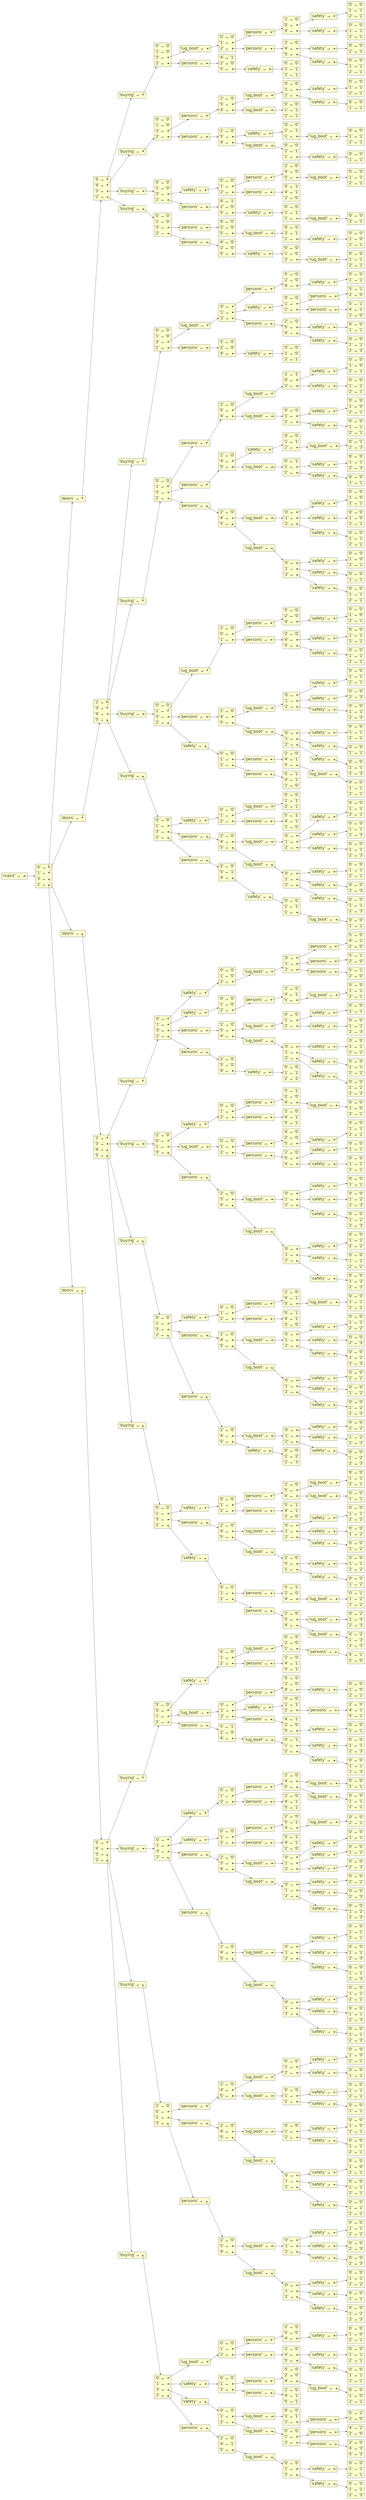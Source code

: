 
digraph G {
    nodesep=.1;
    ranksep=.3;
    rankdir=LR;
    node [penwidth="0.5", shape=box, width=.1, height=.1];
    
// DICT
node4501732520 [margin="0.03", color="#444443", fontcolor="#444443", fontname="Helvetica", style=filled, fillcolor="#fefecd", label=<<table BORDER="0" CELLPADDING="0" CELLBORDER="1" CELLSPACING="0">
<tr><td port="0_label" cellspacing="0" cellpadding="0" bgcolor="#fefecd" border="0" align="right"><font face="Helvetica" color="#444443" point-size="11">'maint' </font></td>
<td cellpadding="0" border="0" valign="bottom"><font color="#444443" point-size="9">&rarr;</font></td><td port="0" cellspacing="0" cellpadding="1" bgcolor="#fefecd" border="0" align="left"><font color="#444443" point-size="11">    </font></td>
</tr>
</table>
>];
// DICT
node4501733312 [margin="0.03", color="#444443", fontcolor="#444443", fontname="Helvetica", style=filled, fillcolor="#fefecd", label=<<table BORDER="0" CELLPADDING="0" CELLBORDER="1" CELLSPACING="0">
<tr><td port="0_label" cellspacing="0" cellpadding="0" bgcolor="#fefecd" border="0" align="right"><font face="Helvetica" color="#444443" point-size="11">'0' </font></td>
<td cellpadding="0" border="0" valign="bottom"><font color="#444443" point-size="9">&rarr;</font></td><td port="0" cellspacing="0" cellpadding="1" bgcolor="#fefecd" border="0" align="left"><font color="#444443" point-size="11">    </font></td>
</tr>
<tr><td colspan="3" cellpadding="1" border="0" bgcolor="#fefecd"></td></tr><tr><td port="1_label" cellspacing="0" cellpadding="0" bgcolor="#fefecd" border="0" align="right"><font face="Helvetica" color="#444443" point-size="11">'1' </font></td>
<td cellpadding="0" border="0" valign="bottom"><font color="#444443" point-size="9">&rarr;</font></td><td port="1" cellspacing="0" cellpadding="1" bgcolor="#fefecd" border="0" align="left"><font color="#444443" point-size="11">    </font></td>
</tr>
<tr><td colspan="3" cellpadding="1" border="0" bgcolor="#fefecd"></td></tr><tr><td port="2_label" cellspacing="0" cellpadding="0" bgcolor="#fefecd" border="0" align="right"><font face="Helvetica" color="#444443" point-size="11">'3' </font></td>
<td cellpadding="0" border="0" valign="bottom"><font color="#444443" point-size="9">&rarr;</font></td><td port="2" cellspacing="0" cellpadding="1" bgcolor="#fefecd" border="0" align="left"><font color="#444443" point-size="11">    </font></td>
</tr>
<tr><td colspan="3" cellpadding="1" border="0" bgcolor="#fefecd"></td></tr><tr><td port="3_label" cellspacing="0" cellpadding="0" bgcolor="#fefecd" border="0" align="right"><font face="Helvetica" color="#444443" point-size="11">'2' </font></td>
<td cellpadding="0" border="0" valign="bottom"><font color="#444443" point-size="9">&rarr;</font></td><td port="3" cellspacing="0" cellpadding="1" bgcolor="#fefecd" border="0" align="left"><font color="#444443" point-size="11">    </font></td>
</tr>
</table>
>];
// DICT
node4654128008 [margin="0.03", color="#444443", fontcolor="#444443", fontname="Helvetica", style=filled, fillcolor="#fefecd", label=<<table BORDER="0" CELLPADDING="0" CELLBORDER="1" CELLSPACING="0">
<tr><td port="0_label" cellspacing="0" cellpadding="0" bgcolor="#fefecd" border="0" align="right"><font face="Helvetica" color="#444443" point-size="11">'doors' </font></td>
<td cellpadding="0" border="0" valign="bottom"><font color="#444443" point-size="9">&rarr;</font></td><td port="0" cellspacing="0" cellpadding="1" bgcolor="#fefecd" border="0" align="left"><font color="#444443" point-size="11">    </font></td>
</tr>
</table>
>];
// DICT
node4654127000 [margin="0.03", color="#444443", fontcolor="#444443", fontname="Helvetica", style=filled, fillcolor="#fefecd", label=<<table BORDER="0" CELLPADDING="0" CELLBORDER="1" CELLSPACING="0">
<tr><td port="0_label" cellspacing="0" cellpadding="0" bgcolor="#fefecd" border="0" align="right"><font face="Helvetica" color="#444443" point-size="11">'5' </font></td>
<td cellpadding="0" border="0" valign="bottom"><font color="#444443" point-size="9">&rarr;</font></td><td port="0" cellspacing="0" cellpadding="1" bgcolor="#fefecd" border="0" align="left"><font color="#444443" point-size="11">    </font></td>
</tr>
<tr><td colspan="3" cellpadding="1" border="0" bgcolor="#fefecd"></td></tr><tr><td port="1_label" cellspacing="0" cellpadding="0" bgcolor="#fefecd" border="0" align="right"><font face="Helvetica" color="#444443" point-size="11">'4' </font></td>
<td cellpadding="0" border="0" valign="bottom"><font color="#444443" point-size="9">&rarr;</font></td><td port="1" cellspacing="0" cellpadding="1" bgcolor="#fefecd" border="0" align="left"><font color="#444443" point-size="11">    </font></td>
</tr>
<tr><td colspan="3" cellpadding="1" border="0" bgcolor="#fefecd"></td></tr><tr><td port="2_label" cellspacing="0" cellpadding="0" bgcolor="#fefecd" border="0" align="right"><font face="Helvetica" color="#444443" point-size="11">'3' </font></td>
<td cellpadding="0" border="0" valign="bottom"><font color="#444443" point-size="9">&rarr;</font></td><td port="2" cellspacing="0" cellpadding="1" bgcolor="#fefecd" border="0" align="left"><font color="#444443" point-size="11">    </font></td>
</tr>
<tr><td colspan="3" cellpadding="1" border="0" bgcolor="#fefecd"></td></tr><tr><td port="3_label" cellspacing="0" cellpadding="0" bgcolor="#fefecd" border="0" align="right"><font face="Helvetica" color="#444443" point-size="11">'2' </font></td>
<td cellpadding="0" border="0" valign="bottom"><font color="#444443" point-size="9">&rarr;</font></td><td port="3" cellspacing="0" cellpadding="1" bgcolor="#fefecd" border="0" align="left"><font color="#444443" point-size="11">    </font></td>
</tr>
</table>
>];
// DICT
node4654126208 [margin="0.03", color="#444443", fontcolor="#444443", fontname="Helvetica", style=filled, fillcolor="#fefecd", label=<<table BORDER="0" CELLPADDING="0" CELLBORDER="1" CELLSPACING="0">
<tr><td port="0_label" cellspacing="0" cellpadding="0" bgcolor="#fefecd" border="0" align="right"><font face="Helvetica" color="#444443" point-size="11">'buying' </font></td>
<td cellpadding="0" border="0" valign="bottom"><font color="#444443" point-size="9">&rarr;</font></td><td port="0" cellspacing="0" cellpadding="1" bgcolor="#fefecd" border="0" align="left"><font color="#444443" point-size="11">    </font></td>
</tr>
</table>
>];
// DICT
node4654127792 [margin="0.03", color="#444443", fontcolor="#444443", fontname="Helvetica", style=filled, fillcolor="#fefecd", label=<<table BORDER="0" CELLPADDING="0" CELLBORDER="1" CELLSPACING="0">
<tr><td port="0_label" cellspacing="0" cellpadding="0" bgcolor="#fefecd" border="0" align="right"><font face="Helvetica" color="#444443" point-size="11">'0' </font></td>
<td cellpadding="0" border="0" valign="bottom"><font color="#444443" point-size="9">&rarr;</font></td><td port="0" cellspacing="0" cellpadding="1" bgcolor="#fefecd" border="0" align="left"><font color="#444443" point-size="11"> '0'</font></td>
</tr>
<tr><td colspan="3" cellpadding="1" border="0" bgcolor="#fefecd"></td></tr><tr><td port="1_label" cellspacing="0" cellpadding="0" bgcolor="#fefecd" border="0" align="right"><font face="Helvetica" color="#444443" point-size="11">'1' </font></td>
<td cellpadding="0" border="0" valign="bottom"><font color="#444443" point-size="9">&rarr;</font></td><td port="1" cellspacing="0" cellpadding="1" bgcolor="#fefecd" border="0" align="left"><font color="#444443" point-size="11"> '0'</font></td>
</tr>
<tr><td colspan="3" cellpadding="1" border="0" bgcolor="#fefecd"></td></tr><tr><td port="2_label" cellspacing="0" cellpadding="0" bgcolor="#fefecd" border="0" align="right"><font face="Helvetica" color="#444443" point-size="11">'3' </font></td>
<td cellpadding="0" border="0" valign="bottom"><font color="#444443" point-size="9">&rarr;</font></td><td port="2" cellspacing="0" cellpadding="1" bgcolor="#fefecd" border="0" align="left"><font color="#444443" point-size="11">    </font></td>
</tr>
<tr><td colspan="3" cellpadding="1" border="0" bgcolor="#fefecd"></td></tr><tr><td port="3_label" cellspacing="0" cellpadding="0" bgcolor="#fefecd" border="0" align="right"><font face="Helvetica" color="#444443" point-size="11">'2' </font></td>
<td cellpadding="0" border="0" valign="bottom"><font color="#444443" point-size="9">&rarr;</font></td><td port="3" cellspacing="0" cellpadding="1" bgcolor="#fefecd" border="0" align="left"><font color="#444443" point-size="11">    </font></td>
</tr>
</table>
>];
// DICT
node4654125488 [margin="0.03", color="#444443", fontcolor="#444443", fontname="Helvetica", style=filled, fillcolor="#fefecd", label=<<table BORDER="0" CELLPADDING="0" CELLBORDER="1" CELLSPACING="0">
<tr><td port="0_label" cellspacing="0" cellpadding="0" bgcolor="#fefecd" border="0" align="right"><font face="Helvetica" color="#444443" point-size="11">'lug_boot' </font></td>
<td cellpadding="0" border="0" valign="bottom"><font color="#444443" point-size="9">&rarr;</font></td><td port="0" cellspacing="0" cellpadding="1" bgcolor="#fefecd" border="0" align="left"><font color="#444443" point-size="11">    </font></td>
</tr>
</table>
>];
// DICT
node4481722912 [margin="0.03", color="#444443", fontcolor="#444443", fontname="Helvetica", style=filled, fillcolor="#fefecd", label=<<table BORDER="0" CELLPADDING="0" CELLBORDER="1" CELLSPACING="0">
<tr><td port="0_label" cellspacing="0" cellpadding="0" bgcolor="#fefecd" border="0" align="right"><font face="Helvetica" color="#444443" point-size="11">'0' </font></td>
<td cellpadding="0" border="0" valign="bottom"><font color="#444443" point-size="9">&rarr;</font></td><td port="0" cellspacing="0" cellpadding="1" bgcolor="#fefecd" border="0" align="left"><font color="#444443" point-size="11"> '0'</font></td>
</tr>
<tr><td colspan="3" cellpadding="1" border="0" bgcolor="#fefecd"></td></tr><tr><td port="1_label" cellspacing="0" cellpadding="0" bgcolor="#fefecd" border="0" align="right"><font face="Helvetica" color="#444443" point-size="11">'1' </font></td>
<td cellpadding="0" border="0" valign="bottom"><font color="#444443" point-size="9">&rarr;</font></td><td port="1" cellspacing="0" cellpadding="1" bgcolor="#fefecd" border="0" align="left"><font color="#444443" point-size="11">    </font></td>
</tr>
<tr><td colspan="3" cellpadding="1" border="0" bgcolor="#fefecd"></td></tr><tr><td port="2_label" cellspacing="0" cellpadding="0" bgcolor="#fefecd" border="0" align="right"><font face="Helvetica" color="#444443" point-size="11">'2' </font></td>
<td cellpadding="0" border="0" valign="bottom"><font color="#444443" point-size="9">&rarr;</font></td><td port="2" cellspacing="0" cellpadding="1" bgcolor="#fefecd" border="0" align="left"><font color="#444443" point-size="11">    </font></td>
</tr>
</table>
>];
// DICT
node4501732664 [margin="0.03", color="#444443", fontcolor="#444443", fontname="Helvetica", style=filled, fillcolor="#fefecd", label=<<table BORDER="0" CELLPADDING="0" CELLBORDER="1" CELLSPACING="0">
<tr><td port="0_label" cellspacing="0" cellpadding="0" bgcolor="#fefecd" border="0" align="right"><font face="Helvetica" color="#444443" point-size="11">'persons' </font></td>
<td cellpadding="0" border="0" valign="bottom"><font color="#444443" point-size="9">&rarr;</font></td><td port="0" cellspacing="0" cellpadding="1" bgcolor="#fefecd" border="0" align="left"><font color="#444443" point-size="11">    </font></td>
</tr>
</table>
>];
// DICT
node4501733240 [margin="0.03", color="#444443", fontcolor="#444443", fontname="Helvetica", style=filled, fillcolor="#fefecd", label=<<table BORDER="0" CELLPADDING="0" CELLBORDER="1" CELLSPACING="0">
<tr><td port="2_label" cellspacing="0" cellpadding="0" bgcolor="#fefecd" border="0" align="right"><font face="Helvetica" color="#444443" point-size="11">'2' </font></td>
<td cellpadding="0" border="0" valign="bottom"><font color="#444443" point-size="9">&rarr;</font></td><td port="2" cellspacing="0" cellpadding="1" bgcolor="#fefecd" border="0" align="left"><font color="#444443" point-size="11"> '0'</font></td>
</tr>
<tr><td colspan="3" cellpadding="1" border="0" bgcolor="#fefecd"></td></tr><tr><td port="0_label" cellspacing="0" cellpadding="0" bgcolor="#fefecd" border="0" align="right"><font face="Helvetica" color="#444443" point-size="11">'5' </font></td>
<td cellpadding="0" border="0" valign="bottom"><font color="#444443" point-size="9">&rarr;</font></td><td port="0" cellspacing="0" cellpadding="1" bgcolor="#fefecd" border="0" align="left"><font color="#444443" point-size="11">    </font></td>
</tr>
<tr><td colspan="3" cellpadding="1" border="0" bgcolor="#fefecd"></td></tr><tr><td port="1_label" cellspacing="0" cellpadding="0" bgcolor="#fefecd" border="0" align="right"><font face="Helvetica" color="#444443" point-size="11">'4' </font></td>
<td cellpadding="0" border="0" valign="bottom"><font color="#444443" point-size="9">&rarr;</font></td><td port="1" cellspacing="0" cellpadding="1" bgcolor="#fefecd" border="0" align="left"><font color="#444443" point-size="11">    </font></td>
</tr>
</table>
>];
// DICT
node4481723128 [margin="0.03", color="#444443", fontcolor="#444443", fontname="Helvetica", style=filled, fillcolor="#fefecd", label=<<table BORDER="0" CELLPADDING="0" CELLBORDER="1" CELLSPACING="0">
<tr><td port="0_label" cellspacing="0" cellpadding="0" bgcolor="#fefecd" border="0" align="right"><font face="Helvetica" color="#444443" point-size="11">'safety' </font></td>
<td cellpadding="0" border="0" valign="bottom"><font color="#444443" point-size="9">&rarr;</font></td><td port="0" cellspacing="0" cellpadding="1" bgcolor="#fefecd" border="0" align="left"><font color="#444443" point-size="11">    </font></td>
</tr>
</table>
>];
// DICT
node4501733096 [margin="0.03", color="#444443", fontcolor="#444443", fontname="Helvetica", style=filled, fillcolor="#fefecd", label=<<table BORDER="0" CELLPADDING="0" CELLBORDER="1" CELLSPACING="0">
<tr><td port="0_label" cellspacing="0" cellpadding="0" bgcolor="#fefecd" border="0" align="right"><font face="Helvetica" color="#444443" point-size="11">'0' </font></td>
<td cellpadding="0" border="0" valign="bottom"><font color="#444443" point-size="9">&rarr;</font></td><td port="0" cellspacing="0" cellpadding="1" bgcolor="#fefecd" border="0" align="left"><font color="#444443" point-size="11"> '0'</font></td>
</tr>
<tr><td colspan="3" cellpadding="1" border="0" bgcolor="#fefecd"></td></tr><tr><td port="1_label" cellspacing="0" cellpadding="0" bgcolor="#fefecd" border="0" align="right"><font face="Helvetica" color="#444443" point-size="11">'1' </font></td>
<td cellpadding="0" border="0" valign="bottom"><font color="#444443" point-size="9">&rarr;</font></td><td port="1" cellspacing="0" cellpadding="1" bgcolor="#fefecd" border="0" align="left"><font color="#444443" point-size="11"> '1'</font></td>
</tr>
<tr><td colspan="3" cellpadding="1" border="0" bgcolor="#fefecd"></td></tr><tr><td port="2_label" cellspacing="0" cellpadding="0" bgcolor="#fefecd" border="0" align="right"><font face="Helvetica" color="#444443" point-size="11">'2' </font></td>
<td cellpadding="0" border="0" valign="bottom"><font color="#444443" point-size="9">&rarr;</font></td><td port="2" cellspacing="0" cellpadding="1" bgcolor="#fefecd" border="0" align="left"><font color="#444443" point-size="11"> '1'</font></td>
</tr>
</table>
>];
// DICT
node4501732880 [margin="0.03", color="#444443", fontcolor="#444443", fontname="Helvetica", style=filled, fillcolor="#fefecd", label=<<table BORDER="0" CELLPADDING="0" CELLBORDER="1" CELLSPACING="0">
<tr><td port="0_label" cellspacing="0" cellpadding="0" bgcolor="#fefecd" border="0" align="right"><font face="Helvetica" color="#444443" point-size="11">'safety' </font></td>
<td cellpadding="0" border="0" valign="bottom"><font color="#444443" point-size="9">&rarr;</font></td><td port="0" cellspacing="0" cellpadding="1" bgcolor="#fefecd" border="0" align="left"><font color="#444443" point-size="11">    </font></td>
</tr>
</table>
>];
// DICT
node4501733168 [margin="0.03", color="#444443", fontcolor="#444443", fontname="Helvetica", style=filled, fillcolor="#fefecd", label=<<table BORDER="0" CELLPADDING="0" CELLBORDER="1" CELLSPACING="0">
<tr><td port="0_label" cellspacing="0" cellpadding="0" bgcolor="#fefecd" border="0" align="right"><font face="Helvetica" color="#444443" point-size="11">'0' </font></td>
<td cellpadding="0" border="0" valign="bottom"><font color="#444443" point-size="9">&rarr;</font></td><td port="0" cellspacing="0" cellpadding="1" bgcolor="#fefecd" border="0" align="left"><font color="#444443" point-size="11"> '0'</font></td>
</tr>
<tr><td colspan="3" cellpadding="1" border="0" bgcolor="#fefecd"></td></tr><tr><td port="1_label" cellspacing="0" cellpadding="0" bgcolor="#fefecd" border="0" align="right"><font face="Helvetica" color="#444443" point-size="11">'1' </font></td>
<td cellpadding="0" border="0" valign="bottom"><font color="#444443" point-size="9">&rarr;</font></td><td port="1" cellspacing="0" cellpadding="1" bgcolor="#fefecd" border="0" align="left"><font color="#444443" point-size="11"> '1'</font></td>
</tr>
<tr><td colspan="3" cellpadding="1" border="0" bgcolor="#fefecd"></td></tr><tr><td port="2_label" cellspacing="0" cellpadding="0" bgcolor="#fefecd" border="0" align="right"><font face="Helvetica" color="#444443" point-size="11">'2' </font></td>
<td cellpadding="0" border="0" valign="bottom"><font color="#444443" point-size="9">&rarr;</font></td><td port="2" cellspacing="0" cellpadding="1" bgcolor="#fefecd" border="0" align="left"><font color="#444443" point-size="11"> '1'</font></td>
</tr>
</table>
>];
// DICT
node4501729424 [margin="0.03", color="#444443", fontcolor="#444443", fontname="Helvetica", style=filled, fillcolor="#fefecd", label=<<table BORDER="0" CELLPADDING="0" CELLBORDER="1" CELLSPACING="0">
<tr><td port="0_label" cellspacing="0" cellpadding="0" bgcolor="#fefecd" border="0" align="right"><font face="Helvetica" color="#444443" point-size="11">'persons' </font></td>
<td cellpadding="0" border="0" valign="bottom"><font color="#444443" point-size="9">&rarr;</font></td><td port="0" cellspacing="0" cellpadding="1" bgcolor="#fefecd" border="0" align="left"><font color="#444443" point-size="11">    </font></td>
</tr>
</table>
>];
// DICT
node4499771968 [margin="0.03", color="#444443", fontcolor="#444443", fontname="Helvetica", style=filled, fillcolor="#fefecd", label=<<table BORDER="0" CELLPADDING="0" CELLBORDER="1" CELLSPACING="0">
<tr><td port="0_label" cellspacing="0" cellpadding="0" bgcolor="#fefecd" border="0" align="right"><font face="Helvetica" color="#444443" point-size="11">'2' </font></td>
<td cellpadding="0" border="0" valign="bottom"><font color="#444443" point-size="9">&rarr;</font></td><td port="0" cellspacing="0" cellpadding="1" bgcolor="#fefecd" border="0" align="left"><font color="#444443" point-size="11"> '0'</font></td>
</tr>
<tr><td colspan="3" cellpadding="1" border="0" bgcolor="#fefecd"></td></tr><tr><td port="1_label" cellspacing="0" cellpadding="0" bgcolor="#fefecd" border="0" align="right"><font face="Helvetica" color="#444443" point-size="11">'4' </font></td>
<td cellpadding="0" border="0" valign="bottom"><font color="#444443" point-size="9">&rarr;</font></td><td port="1" cellspacing="0" cellpadding="1" bgcolor="#fefecd" border="0" align="left"><font color="#444443" point-size="11">    </font></td>
</tr>
<tr><td colspan="3" cellpadding="1" border="0" bgcolor="#fefecd"></td></tr><tr><td port="2_label" cellspacing="0" cellpadding="0" bgcolor="#fefecd" border="0" align="right"><font face="Helvetica" color="#444443" point-size="11">'5' </font></td>
<td cellpadding="0" border="0" valign="bottom"><font color="#444443" point-size="9">&rarr;</font></td><td port="2" cellspacing="0" cellpadding="1" bgcolor="#fefecd" border="0" align="left"><font color="#444443" point-size="11">    </font></td>
</tr>
</table>
>];
// DICT
node4501733024 [margin="0.03", color="#444443", fontcolor="#444443", fontname="Helvetica", style=filled, fillcolor="#fefecd", label=<<table BORDER="0" CELLPADDING="0" CELLBORDER="1" CELLSPACING="0">
<tr><td port="0_label" cellspacing="0" cellpadding="0" bgcolor="#fefecd" border="0" align="right"><font face="Helvetica" color="#444443" point-size="11">'safety' </font></td>
<td cellpadding="0" border="0" valign="bottom"><font color="#444443" point-size="9">&rarr;</font></td><td port="0" cellspacing="0" cellpadding="1" bgcolor="#fefecd" border="0" align="left"><font color="#444443" point-size="11">    </font></td>
</tr>
</table>
>];
// DICT
node4501732736 [margin="0.03", color="#444443", fontcolor="#444443", fontname="Helvetica", style=filled, fillcolor="#fefecd", label=<<table BORDER="0" CELLPADDING="0" CELLBORDER="1" CELLSPACING="0">
<tr><td port="0_label" cellspacing="0" cellpadding="0" bgcolor="#fefecd" border="0" align="right"><font face="Helvetica" color="#444443" point-size="11">'0' </font></td>
<td cellpadding="0" border="0" valign="bottom"><font color="#444443" point-size="9">&rarr;</font></td><td port="0" cellspacing="0" cellpadding="1" bgcolor="#fefecd" border="0" align="left"><font color="#444443" point-size="11"> '0'</font></td>
</tr>
<tr><td colspan="3" cellpadding="1" border="0" bgcolor="#fefecd"></td></tr><tr><td port="1_label" cellspacing="0" cellpadding="0" bgcolor="#fefecd" border="0" align="right"><font face="Helvetica" color="#444443" point-size="11">'2' </font></td>
<td cellpadding="0" border="0" valign="bottom"><font color="#444443" point-size="9">&rarr;</font></td><td port="1" cellspacing="0" cellpadding="1" bgcolor="#fefecd" border="0" align="left"><font color="#444443" point-size="11"> '1'</font></td>
</tr>
</table>
>];
// DICT
node4501732808 [margin="0.03", color="#444443", fontcolor="#444443", fontname="Helvetica", style=filled, fillcolor="#fefecd", label=<<table BORDER="0" CELLPADDING="0" CELLBORDER="1" CELLSPACING="0">
<tr><td port="0_label" cellspacing="0" cellpadding="0" bgcolor="#fefecd" border="0" align="right"><font face="Helvetica" color="#444443" point-size="11">'safety' </font></td>
<td cellpadding="0" border="0" valign="bottom"><font color="#444443" point-size="9">&rarr;</font></td><td port="0" cellspacing="0" cellpadding="1" bgcolor="#fefecd" border="0" align="left"><font color="#444443" point-size="11">    </font></td>
</tr>
</table>
>];
// DICT
node4501731512 [margin="0.03", color="#444443", fontcolor="#444443", fontname="Helvetica", style=filled, fillcolor="#fefecd", label=<<table BORDER="0" CELLPADDING="0" CELLBORDER="1" CELLSPACING="0">
<tr><td port="0_label" cellspacing="0" cellpadding="0" bgcolor="#fefecd" border="0" align="right"><font face="Helvetica" color="#444443" point-size="11">'0' </font></td>
<td cellpadding="0" border="0" valign="bottom"><font color="#444443" point-size="9">&rarr;</font></td><td port="0" cellspacing="0" cellpadding="1" bgcolor="#fefecd" border="0" align="left"><font color="#444443" point-size="11"> '0'</font></td>
</tr>
<tr><td colspan="3" cellpadding="1" border="0" bgcolor="#fefecd"></td></tr><tr><td port="1_label" cellspacing="0" cellpadding="0" bgcolor="#fefecd" border="0" align="right"><font face="Helvetica" color="#444443" point-size="11">'1' </font></td>
<td cellpadding="0" border="0" valign="bottom"><font color="#444443" point-size="9">&rarr;</font></td><td port="1" cellspacing="0" cellpadding="1" bgcolor="#fefecd" border="0" align="left"><font color="#444443" point-size="11"> '1'</font></td>
</tr>
<tr><td colspan="3" cellpadding="1" border="0" bgcolor="#fefecd"></td></tr><tr><td port="2_label" cellspacing="0" cellpadding="0" bgcolor="#fefecd" border="0" align="right"><font face="Helvetica" color="#444443" point-size="11">'2' </font></td>
<td cellpadding="0" border="0" valign="bottom"><font color="#444443" point-size="9">&rarr;</font></td><td port="2" cellspacing="0" cellpadding="1" bgcolor="#fefecd" border="0" align="left"><font color="#444443" point-size="11"> '1'</font></td>
</tr>
</table>
>];
// DICT
node4501731944 [margin="0.03", color="#444443", fontcolor="#444443", fontname="Helvetica", style=filled, fillcolor="#fefecd", label=<<table BORDER="0" CELLPADDING="0" CELLBORDER="1" CELLSPACING="0">
<tr><td port="0_label" cellspacing="0" cellpadding="0" bgcolor="#fefecd" border="0" align="right"><font face="Helvetica" color="#444443" point-size="11">'persons' </font></td>
<td cellpadding="0" border="0" valign="bottom"><font color="#444443" point-size="9">&rarr;</font></td><td port="0" cellspacing="0" cellpadding="1" bgcolor="#fefecd" border="0" align="left"><font color="#444443" point-size="11">    </font></td>
</tr>
</table>
>];
// DICT
node4501285480 [margin="0.03", color="#444443", fontcolor="#444443", fontname="Helvetica", style=filled, fillcolor="#fefecd", label=<<table BORDER="0" CELLPADDING="0" CELLBORDER="1" CELLSPACING="0">
<tr><td port="1_label" cellspacing="0" cellpadding="0" bgcolor="#fefecd" border="0" align="right"><font face="Helvetica" color="#444443" point-size="11">'4' </font></td>
<td cellpadding="0" border="0" valign="bottom"><font color="#444443" point-size="9">&rarr;</font></td><td port="1" cellspacing="0" cellpadding="1" bgcolor="#fefecd" border="0" align="left"><font color="#444443" point-size="11"> '1'</font></td>
</tr>
<tr><td colspan="3" cellpadding="1" border="0" bgcolor="#fefecd"></td></tr><tr><td port="2_label" cellspacing="0" cellpadding="0" bgcolor="#fefecd" border="0" align="right"><font face="Helvetica" color="#444443" point-size="11">'2' </font></td>
<td cellpadding="0" border="0" valign="bottom"><font color="#444443" point-size="9">&rarr;</font></td><td port="2" cellspacing="0" cellpadding="1" bgcolor="#fefecd" border="0" align="left"><font color="#444443" point-size="11"> '0'</font></td>
</tr>
<tr><td colspan="3" cellpadding="1" border="0" bgcolor="#fefecd"></td></tr><tr><td port="0_label" cellspacing="0" cellpadding="0" bgcolor="#fefecd" border="0" align="right"><font face="Helvetica" color="#444443" point-size="11">'5' </font></td>
<td cellpadding="0" border="0" valign="bottom"><font color="#444443" point-size="9">&rarr;</font></td><td port="0" cellspacing="0" cellpadding="1" bgcolor="#fefecd" border="0" align="left"><font color="#444443" point-size="11">    </font></td>
</tr>
</table>
>];
// DICT
node4501731872 [margin="0.03", color="#444443", fontcolor="#444443", fontname="Helvetica", style=filled, fillcolor="#fefecd", label=<<table BORDER="0" CELLPADDING="0" CELLBORDER="1" CELLSPACING="0">
<tr><td port="0_label" cellspacing="0" cellpadding="0" bgcolor="#fefecd" border="0" align="right"><font face="Helvetica" color="#444443" point-size="11">'safety' </font></td>
<td cellpadding="0" border="0" valign="bottom"><font color="#444443" point-size="9">&rarr;</font></td><td port="0" cellspacing="0" cellpadding="1" bgcolor="#fefecd" border="0" align="left"><font color="#444443" point-size="11">    </font></td>
</tr>
</table>
>];
// DICT
node4481727944 [margin="0.03", color="#444443", fontcolor="#444443", fontname="Helvetica", style=filled, fillcolor="#fefecd", label=<<table BORDER="0" CELLPADDING="0" CELLBORDER="1" CELLSPACING="0">
<tr><td port="0_label" cellspacing="0" cellpadding="0" bgcolor="#fefecd" border="0" align="right"><font face="Helvetica" color="#444443" point-size="11">'0' </font></td>
<td cellpadding="0" border="0" valign="bottom"><font color="#444443" point-size="9">&rarr;</font></td><td port="0" cellspacing="0" cellpadding="1" bgcolor="#fefecd" border="0" align="left"><font color="#444443" point-size="11"> '0'</font></td>
</tr>
<tr><td colspan="3" cellpadding="1" border="0" bgcolor="#fefecd"></td></tr><tr><td port="1_label" cellspacing="0" cellpadding="0" bgcolor="#fefecd" border="0" align="right"><font face="Helvetica" color="#444443" point-size="11">'1' </font></td>
<td cellpadding="0" border="0" valign="bottom"><font color="#444443" point-size="9">&rarr;</font></td><td port="1" cellspacing="0" cellpadding="1" bgcolor="#fefecd" border="0" align="left"><font color="#444443" point-size="11"> '1'</font></td>
</tr>
<tr><td colspan="3" cellpadding="1" border="0" bgcolor="#fefecd"></td></tr><tr><td port="2_label" cellspacing="0" cellpadding="0" bgcolor="#fefecd" border="0" align="right"><font face="Helvetica" color="#444443" point-size="11">'2' </font></td>
<td cellpadding="0" border="0" valign="bottom"><font color="#444443" point-size="9">&rarr;</font></td><td port="2" cellspacing="0" cellpadding="1" bgcolor="#fefecd" border="0" align="left"><font color="#444443" point-size="11"> '1'</font></td>
</tr>
</table>
>];
// DICT
node4481720464 [margin="0.03", color="#444443", fontcolor="#444443", fontname="Helvetica", style=filled, fillcolor="#fefecd", label=<<table BORDER="0" CELLPADDING="0" CELLBORDER="1" CELLSPACING="0">
<tr><td port="0_label" cellspacing="0" cellpadding="0" bgcolor="#fefecd" border="0" align="right"><font face="Helvetica" color="#444443" point-size="11">'buying' </font></td>
<td cellpadding="0" border="0" valign="bottom"><font color="#444443" point-size="9">&rarr;</font></td><td port="0" cellspacing="0" cellpadding="1" bgcolor="#fefecd" border="0" align="left"><font color="#444443" point-size="11">    </font></td>
</tr>
</table>
>];
// DICT
node4654380304 [margin="0.03", color="#444443", fontcolor="#444443", fontname="Helvetica", style=filled, fillcolor="#fefecd", label=<<table BORDER="0" CELLPADDING="0" CELLBORDER="1" CELLSPACING="0">
<tr><td port="0_label" cellspacing="0" cellpadding="0" bgcolor="#fefecd" border="0" align="right"><font face="Helvetica" color="#444443" point-size="11">'0' </font></td>
<td cellpadding="0" border="0" valign="bottom"><font color="#444443" point-size="9">&rarr;</font></td><td port="0" cellspacing="0" cellpadding="1" bgcolor="#fefecd" border="0" align="left"><font color="#444443" point-size="11"> '0'</font></td>
</tr>
<tr><td colspan="3" cellpadding="1" border="0" bgcolor="#fefecd"></td></tr><tr><td port="1_label" cellspacing="0" cellpadding="0" bgcolor="#fefecd" border="0" align="right"><font face="Helvetica" color="#444443" point-size="11">'1' </font></td>
<td cellpadding="0" border="0" valign="bottom"><font color="#444443" point-size="9">&rarr;</font></td><td port="1" cellspacing="0" cellpadding="1" bgcolor="#fefecd" border="0" align="left"><font color="#444443" point-size="11"> '0'</font></td>
</tr>
<tr><td colspan="3" cellpadding="1" border="0" bgcolor="#fefecd"></td></tr><tr><td port="2_label" cellspacing="0" cellpadding="0" bgcolor="#fefecd" border="0" align="right"><font face="Helvetica" color="#444443" point-size="11">'3' </font></td>
<td cellpadding="0" border="0" valign="bottom"><font color="#444443" point-size="9">&rarr;</font></td><td port="2" cellspacing="0" cellpadding="1" bgcolor="#fefecd" border="0" align="left"><font color="#444443" point-size="11">    </font></td>
</tr>
<tr><td colspan="3" cellpadding="1" border="0" bgcolor="#fefecd"></td></tr><tr><td port="3_label" cellspacing="0" cellpadding="0" bgcolor="#fefecd" border="0" align="right"><font face="Helvetica" color="#444443" point-size="11">'2' </font></td>
<td cellpadding="0" border="0" valign="bottom"><font color="#444443" point-size="9">&rarr;</font></td><td port="3" cellspacing="0" cellpadding="1" bgcolor="#fefecd" border="0" align="left"><font color="#444443" point-size="11">    </font></td>
</tr>
</table>
>];
// DICT
node4481727440 [margin="0.03", color="#444443", fontcolor="#444443", fontname="Helvetica", style=filled, fillcolor="#fefecd", label=<<table BORDER="0" CELLPADDING="0" CELLBORDER="1" CELLSPACING="0">
<tr><td port="0_label" cellspacing="0" cellpadding="0" bgcolor="#fefecd" border="0" align="right"><font face="Helvetica" color="#444443" point-size="11">'persons' </font></td>
<td cellpadding="0" border="0" valign="bottom"><font color="#444443" point-size="9">&rarr;</font></td><td port="0" cellspacing="0" cellpadding="1" bgcolor="#fefecd" border="0" align="left"><font color="#444443" point-size="11">    </font></td>
</tr>
</table>
>];
// DICT
node4481727728 [margin="0.03", color="#444443", fontcolor="#444443", fontname="Helvetica", style=filled, fillcolor="#fefecd", label=<<table BORDER="0" CELLPADDING="0" CELLBORDER="1" CELLSPACING="0">
<tr><td port="2_label" cellspacing="0" cellpadding="0" bgcolor="#fefecd" border="0" align="right"><font face="Helvetica" color="#444443" point-size="11">'2' </font></td>
<td cellpadding="0" border="0" valign="bottom"><font color="#444443" point-size="9">&rarr;</font></td><td port="2" cellspacing="0" cellpadding="1" bgcolor="#fefecd" border="0" align="left"><font color="#444443" point-size="11"> '0'</font></td>
</tr>
<tr><td colspan="3" cellpadding="1" border="0" bgcolor="#fefecd"></td></tr><tr><td port="0_label" cellspacing="0" cellpadding="0" bgcolor="#fefecd" border="0" align="right"><font face="Helvetica" color="#444443" point-size="11">'5' </font></td>
<td cellpadding="0" border="0" valign="bottom"><font color="#444443" point-size="9">&rarr;</font></td><td port="0" cellspacing="0" cellpadding="1" bgcolor="#fefecd" border="0" align="left"><font color="#444443" point-size="11">    </font></td>
</tr>
<tr><td colspan="3" cellpadding="1" border="0" bgcolor="#fefecd"></td></tr><tr><td port="1_label" cellspacing="0" cellpadding="0" bgcolor="#fefecd" border="0" align="right"><font face="Helvetica" color="#444443" point-size="11">'4' </font></td>
<td cellpadding="0" border="0" valign="bottom"><font color="#444443" point-size="9">&rarr;</font></td><td port="1" cellspacing="0" cellpadding="1" bgcolor="#fefecd" border="0" align="left"><font color="#444443" point-size="11">    </font></td>
</tr>
</table>
>];
// DICT
node4481725136 [margin="0.03", color="#444443", fontcolor="#444443", fontname="Helvetica", style=filled, fillcolor="#fefecd", label=<<table BORDER="0" CELLPADDING="0" CELLBORDER="1" CELLSPACING="0">
<tr><td port="0_label" cellspacing="0" cellpadding="0" bgcolor="#fefecd" border="0" align="right"><font face="Helvetica" color="#444443" point-size="11">'lug_boot' </font></td>
<td cellpadding="0" border="0" valign="bottom"><font color="#444443" point-size="9">&rarr;</font></td><td port="0" cellspacing="0" cellpadding="1" bgcolor="#fefecd" border="0" align="left"><font color="#444443" point-size="11">    </font></td>
</tr>
</table>
>];
// DICT
node4481728304 [margin="0.03", color="#444443", fontcolor="#444443", fontname="Helvetica", style=filled, fillcolor="#fefecd", label=<<table BORDER="0" CELLPADDING="0" CELLBORDER="1" CELLSPACING="0">
<tr><td port="0_label" cellspacing="0" cellpadding="0" bgcolor="#fefecd" border="0" align="right"><font face="Helvetica" color="#444443" point-size="11">'0' </font></td>
<td cellpadding="0" border="0" valign="bottom"><font color="#444443" point-size="9">&rarr;</font></td><td port="0" cellspacing="0" cellpadding="1" bgcolor="#fefecd" border="0" align="left"><font color="#444443" point-size="11"> '0'</font></td>
</tr>
<tr><td colspan="3" cellpadding="1" border="0" bgcolor="#fefecd"></td></tr><tr><td port="1_label" cellspacing="0" cellpadding="0" bgcolor="#fefecd" border="0" align="right"><font face="Helvetica" color="#444443" point-size="11">'1' </font></td>
<td cellpadding="0" border="0" valign="bottom"><font color="#444443" point-size="9">&rarr;</font></td><td port="1" cellspacing="0" cellpadding="1" bgcolor="#fefecd" border="0" align="left"><font color="#444443" point-size="11">    </font></td>
</tr>
<tr><td colspan="3" cellpadding="1" border="0" bgcolor="#fefecd"></td></tr><tr><td port="2_label" cellspacing="0" cellpadding="0" bgcolor="#fefecd" border="0" align="right"><font face="Helvetica" color="#444443" point-size="11">'2' </font></td>
<td cellpadding="0" border="0" valign="bottom"><font color="#444443" point-size="9">&rarr;</font></td><td port="2" cellspacing="0" cellpadding="1" bgcolor="#fefecd" border="0" align="left"><font color="#444443" point-size="11">    </font></td>
</tr>
</table>
>];
// DICT
node4481728160 [margin="0.03", color="#444443", fontcolor="#444443", fontname="Helvetica", style=filled, fillcolor="#fefecd", label=<<table BORDER="0" CELLPADDING="0" CELLBORDER="1" CELLSPACING="0">
<tr><td port="0_label" cellspacing="0" cellpadding="0" bgcolor="#fefecd" border="0" align="right"><font face="Helvetica" color="#444443" point-size="11">'safety' </font></td>
<td cellpadding="0" border="0" valign="bottom"><font color="#444443" point-size="9">&rarr;</font></td><td port="0" cellspacing="0" cellpadding="1" bgcolor="#fefecd" border="0" align="left"><font color="#444443" point-size="11">    </font></td>
</tr>
</table>
>];
// DICT
node4481728232 [margin="0.03", color="#444443", fontcolor="#444443", fontname="Helvetica", style=filled, fillcolor="#fefecd", label=<<table BORDER="0" CELLPADDING="0" CELLBORDER="1" CELLSPACING="0">
<tr><td port="0_label" cellspacing="0" cellpadding="0" bgcolor="#fefecd" border="0" align="right"><font face="Helvetica" color="#444443" point-size="11">'0' </font></td>
<td cellpadding="0" border="0" valign="bottom"><font color="#444443" point-size="9">&rarr;</font></td><td port="0" cellspacing="0" cellpadding="1" bgcolor="#fefecd" border="0" align="left"><font color="#444443" point-size="11"> '0'</font></td>
</tr>
<tr><td colspan="3" cellpadding="1" border="0" bgcolor="#fefecd"></td></tr><tr><td port="1_label" cellspacing="0" cellpadding="0" bgcolor="#fefecd" border="0" align="right"><font face="Helvetica" color="#444443" point-size="11">'1' </font></td>
<td cellpadding="0" border="0" valign="bottom"><font color="#444443" point-size="9">&rarr;</font></td><td port="1" cellspacing="0" cellpadding="1" bgcolor="#fefecd" border="0" align="left"><font color="#444443" point-size="11"> '1'</font></td>
</tr>
<tr><td colspan="3" cellpadding="1" border="0" bgcolor="#fefecd"></td></tr><tr><td port="2_label" cellspacing="0" cellpadding="0" bgcolor="#fefecd" border="0" align="right"><font face="Helvetica" color="#444443" point-size="11">'2' </font></td>
<td cellpadding="0" border="0" valign="bottom"><font color="#444443" point-size="9">&rarr;</font></td><td port="2" cellspacing="0" cellpadding="1" bgcolor="#fefecd" border="0" align="left"><font color="#444443" point-size="11"> '1'</font></td>
</tr>
</table>
>];
// DICT
node4481728088 [margin="0.03", color="#444443", fontcolor="#444443", fontname="Helvetica", style=filled, fillcolor="#fefecd", label=<<table BORDER="0" CELLPADDING="0" CELLBORDER="1" CELLSPACING="0">
<tr><td port="0_label" cellspacing="0" cellpadding="0" bgcolor="#fefecd" border="0" align="right"><font face="Helvetica" color="#444443" point-size="11">'safety' </font></td>
<td cellpadding="0" border="0" valign="bottom"><font color="#444443" point-size="9">&rarr;</font></td><td port="0" cellspacing="0" cellpadding="1" bgcolor="#fefecd" border="0" align="left"><font color="#444443" point-size="11">    </font></td>
</tr>
</table>
>];
// DICT
node4481727512 [margin="0.03", color="#444443", fontcolor="#444443", fontname="Helvetica", style=filled, fillcolor="#fefecd", label=<<table BORDER="0" CELLPADDING="0" CELLBORDER="1" CELLSPACING="0">
<tr><td port="0_label" cellspacing="0" cellpadding="0" bgcolor="#fefecd" border="0" align="right"><font face="Helvetica" color="#444443" point-size="11">'0' </font></td>
<td cellpadding="0" border="0" valign="bottom"><font color="#444443" point-size="9">&rarr;</font></td><td port="0" cellspacing="0" cellpadding="1" bgcolor="#fefecd" border="0" align="left"><font color="#444443" point-size="11"> '0'</font></td>
</tr>
<tr><td colspan="3" cellpadding="1" border="0" bgcolor="#fefecd"></td></tr><tr><td port="1_label" cellspacing="0" cellpadding="0" bgcolor="#fefecd" border="0" align="right"><font face="Helvetica" color="#444443" point-size="11">'1' </font></td>
<td cellpadding="0" border="0" valign="bottom"><font color="#444443" point-size="9">&rarr;</font></td><td port="1" cellspacing="0" cellpadding="1" bgcolor="#fefecd" border="0" align="left"><font color="#444443" point-size="11"> '1'</font></td>
</tr>
</table>
>];
// DICT
node4481417432 [margin="0.03", color="#444443", fontcolor="#444443", fontname="Helvetica", style=filled, fillcolor="#fefecd", label=<<table BORDER="0" CELLPADDING="0" CELLBORDER="1" CELLSPACING="0">
<tr><td port="0_label" cellspacing="0" cellpadding="0" bgcolor="#fefecd" border="0" align="right"><font face="Helvetica" color="#444443" point-size="11">'lug_boot' </font></td>
<td cellpadding="0" border="0" valign="bottom"><font color="#444443" point-size="9">&rarr;</font></td><td port="0" cellspacing="0" cellpadding="1" bgcolor="#fefecd" border="0" align="left"><font color="#444443" point-size="11">    </font></td>
</tr>
</table>
>];
// DICT
node4481418224 [margin="0.03", color="#444443", fontcolor="#444443", fontname="Helvetica", style=filled, fillcolor="#fefecd", label=<<table BORDER="0" CELLPADDING="0" CELLBORDER="1" CELLSPACING="0">
<tr><td port="0_label" cellspacing="0" cellpadding="0" bgcolor="#fefecd" border="0" align="right"><font face="Helvetica" color="#444443" point-size="11">'0' </font></td>
<td cellpadding="0" border="0" valign="bottom"><font color="#444443" point-size="9">&rarr;</font></td><td port="0" cellspacing="0" cellpadding="1" bgcolor="#fefecd" border="0" align="left"><font color="#444443" point-size="11"> '0'</font></td>
</tr>
<tr><td colspan="3" cellpadding="1" border="0" bgcolor="#fefecd"></td></tr><tr><td port="1_label" cellspacing="0" cellpadding="0" bgcolor="#fefecd" border="0" align="right"><font face="Helvetica" color="#444443" point-size="11">'1' </font></td>
<td cellpadding="0" border="0" valign="bottom"><font color="#444443" point-size="9">&rarr;</font></td><td port="1" cellspacing="0" cellpadding="1" bgcolor="#fefecd" border="0" align="left"><font color="#444443" point-size="11"> '1'</font></td>
</tr>
<tr><td colspan="3" cellpadding="1" border="0" bgcolor="#fefecd"></td></tr><tr><td port="2_label" cellspacing="0" cellpadding="0" bgcolor="#fefecd" border="0" align="right"><font face="Helvetica" color="#444443" point-size="11">'2' </font></td>
<td cellpadding="0" border="0" valign="bottom"><font color="#444443" point-size="9">&rarr;</font></td><td port="2" cellspacing="0" cellpadding="1" bgcolor="#fefecd" border="0" align="left"><font color="#444443" point-size="11"> '1'</font></td>
</tr>
</table>
>];
// DICT
node4481418800 [margin="0.03", color="#444443", fontcolor="#444443", fontname="Helvetica", style=filled, fillcolor="#fefecd", label=<<table BORDER="0" CELLPADDING="0" CELLBORDER="1" CELLSPACING="0">
<tr><td port="0_label" cellspacing="0" cellpadding="0" bgcolor="#fefecd" border="0" align="right"><font face="Helvetica" color="#444443" point-size="11">'persons' </font></td>
<td cellpadding="0" border="0" valign="bottom"><font color="#444443" point-size="9">&rarr;</font></td><td port="0" cellspacing="0" cellpadding="1" bgcolor="#fefecd" border="0" align="left"><font color="#444443" point-size="11">    </font></td>
</tr>
</table>
>];
// DICT
node4481330128 [margin="0.03", color="#444443", fontcolor="#444443", fontname="Helvetica", style=filled, fillcolor="#fefecd", label=<<table BORDER="0" CELLPADDING="0" CELLBORDER="1" CELLSPACING="0">
<tr><td port="2_label" cellspacing="0" cellpadding="0" bgcolor="#fefecd" border="0" align="right"><font face="Helvetica" color="#444443" point-size="11">'2' </font></td>
<td cellpadding="0" border="0" valign="bottom"><font color="#444443" point-size="9">&rarr;</font></td><td port="2" cellspacing="0" cellpadding="1" bgcolor="#fefecd" border="0" align="left"><font color="#444443" point-size="11"> '0'</font></td>
</tr>
<tr><td colspan="3" cellpadding="1" border="0" bgcolor="#fefecd"></td></tr><tr><td port="0_label" cellspacing="0" cellpadding="0" bgcolor="#fefecd" border="0" align="right"><font face="Helvetica" color="#444443" point-size="11">'5' </font></td>
<td cellpadding="0" border="0" valign="bottom"><font color="#444443" point-size="9">&rarr;</font></td><td port="0" cellspacing="0" cellpadding="1" bgcolor="#fefecd" border="0" align="left"><font color="#444443" point-size="11">    </font></td>
</tr>
<tr><td colspan="3" cellpadding="1" border="0" bgcolor="#fefecd"></td></tr><tr><td port="1_label" cellspacing="0" cellpadding="0" bgcolor="#fefecd" border="0" align="right"><font face="Helvetica" color="#444443" point-size="11">'4' </font></td>
<td cellpadding="0" border="0" valign="bottom"><font color="#444443" point-size="9">&rarr;</font></td><td port="1" cellspacing="0" cellpadding="1" bgcolor="#fefecd" border="0" align="left"><font color="#444443" point-size="11">    </font></td>
</tr>
</table>
>];
// DICT
node4654299464 [margin="0.03", color="#444443", fontcolor="#444443", fontname="Helvetica", style=filled, fillcolor="#fefecd", label=<<table BORDER="0" CELLPADDING="0" CELLBORDER="1" CELLSPACING="0">
<tr><td port="0_label" cellspacing="0" cellpadding="0" bgcolor="#fefecd" border="0" align="right"><font face="Helvetica" color="#444443" point-size="11">'safety' </font></td>
<td cellpadding="0" border="0" valign="bottom"><font color="#444443" point-size="9">&rarr;</font></td><td port="0" cellspacing="0" cellpadding="1" bgcolor="#fefecd" border="0" align="left"><font color="#444443" point-size="11">    </font></td>
</tr>
</table>
>];
// DICT
node4654298672 [margin="0.03", color="#444443", fontcolor="#444443", fontname="Helvetica", style=filled, fillcolor="#fefecd", label=<<table BORDER="0" CELLPADDING="0" CELLBORDER="1" CELLSPACING="0">
<tr><td port="0_label" cellspacing="0" cellpadding="0" bgcolor="#fefecd" border="0" align="right"><font face="Helvetica" color="#444443" point-size="11">'0' </font></td>
<td cellpadding="0" border="0" valign="bottom"><font color="#444443" point-size="9">&rarr;</font></td><td port="0" cellspacing="0" cellpadding="1" bgcolor="#fefecd" border="0" align="left"><font color="#444443" point-size="11"> '0'</font></td>
</tr>
<tr><td colspan="3" cellpadding="1" border="0" bgcolor="#fefecd"></td></tr><tr><td port="2_label" cellspacing="0" cellpadding="0" bgcolor="#fefecd" border="0" align="right"><font face="Helvetica" color="#444443" point-size="11">'2' </font></td>
<td cellpadding="0" border="0" valign="bottom"><font color="#444443" point-size="9">&rarr;</font></td><td port="2" cellspacing="0" cellpadding="1" bgcolor="#fefecd" border="0" align="left"><font color="#444443" point-size="11"> '1'</font></td>
</tr>
<tr><td colspan="3" cellpadding="1" border="0" bgcolor="#fefecd"></td></tr><tr><td port="1_label" cellspacing="0" cellpadding="0" bgcolor="#fefecd" border="0" align="right"><font face="Helvetica" color="#444443" point-size="11">'1' </font></td>
<td cellpadding="0" border="0" valign="bottom"><font color="#444443" point-size="9">&rarr;</font></td><td port="1" cellspacing="0" cellpadding="1" bgcolor="#fefecd" border="0" align="left"><font color="#444443" point-size="11">    </font></td>
</tr>
</table>
>];
// DICT
node4654300256 [margin="0.03", color="#444443", fontcolor="#444443", fontname="Helvetica", style=filled, fillcolor="#fefecd", label=<<table BORDER="0" CELLPADDING="0" CELLBORDER="1" CELLSPACING="0">
<tr><td port="0_label" cellspacing="0" cellpadding="0" bgcolor="#fefecd" border="0" align="right"><font face="Helvetica" color="#444443" point-size="11">'lug_boot' </font></td>
<td cellpadding="0" border="0" valign="bottom"><font color="#444443" point-size="9">&rarr;</font></td><td port="0" cellspacing="0" cellpadding="1" bgcolor="#fefecd" border="0" align="left"><font color="#444443" point-size="11">    </font></td>
</tr>
</table>
>];
// DICT
node4654300184 [margin="0.03", color="#444443", fontcolor="#444443", fontname="Helvetica", style=filled, fillcolor="#fefecd", label=<<table BORDER="0" CELLPADDING="0" CELLBORDER="1" CELLSPACING="0">
<tr><td port="0_label" cellspacing="0" cellpadding="0" bgcolor="#fefecd" border="0" align="right"><font face="Helvetica" color="#444443" point-size="11">'0' </font></td>
<td cellpadding="0" border="0" valign="bottom"><font color="#444443" point-size="9">&rarr;</font></td><td port="0" cellspacing="0" cellpadding="1" bgcolor="#fefecd" border="0" align="left"><font color="#444443" point-size="11"> '0'</font></td>
</tr>
<tr><td colspan="3" cellpadding="1" border="0" bgcolor="#fefecd"></td></tr><tr><td port="1_label" cellspacing="0" cellpadding="0" bgcolor="#fefecd" border="0" align="right"><font face="Helvetica" color="#444443" point-size="11">'1' </font></td>
<td cellpadding="0" border="0" valign="bottom"><font color="#444443" point-size="9">&rarr;</font></td><td port="1" cellspacing="0" cellpadding="1" bgcolor="#fefecd" border="0" align="left"><font color="#444443" point-size="11"> '1'</font></td>
</tr>
<tr><td colspan="3" cellpadding="1" border="0" bgcolor="#fefecd"></td></tr><tr><td port="2_label" cellspacing="0" cellpadding="0" bgcolor="#fefecd" border="0" align="right"><font face="Helvetica" color="#444443" point-size="11">'2' </font></td>
<td cellpadding="0" border="0" valign="bottom"><font color="#444443" point-size="9">&rarr;</font></td><td port="2" cellspacing="0" cellpadding="1" bgcolor="#fefecd" border="0" align="left"><font color="#444443" point-size="11"> '1'</font></td>
</tr>
</table>
>];
// DICT
node4654300472 [margin="0.03", color="#444443", fontcolor="#444443", fontname="Helvetica", style=filled, fillcolor="#fefecd", label=<<table BORDER="0" CELLPADDING="0" CELLBORDER="1" CELLSPACING="0">
<tr><td port="0_label" cellspacing="0" cellpadding="0" bgcolor="#fefecd" border="0" align="right"><font face="Helvetica" color="#444443" point-size="11">'lug_boot' </font></td>
<td cellpadding="0" border="0" valign="bottom"><font color="#444443" point-size="9">&rarr;</font></td><td port="0" cellspacing="0" cellpadding="1" bgcolor="#fefecd" border="0" align="left"><font color="#444443" point-size="11">    </font></td>
</tr>
</table>
>];
// DICT
node4654300400 [margin="0.03", color="#444443", fontcolor="#444443", fontname="Helvetica", style=filled, fillcolor="#fefecd", label=<<table BORDER="0" CELLPADDING="0" CELLBORDER="1" CELLSPACING="0">
<tr><td port="0_label" cellspacing="0" cellpadding="0" bgcolor="#fefecd" border="0" align="right"><font face="Helvetica" color="#444443" point-size="11">'0' </font></td>
<td cellpadding="0" border="0" valign="bottom"><font color="#444443" point-size="9">&rarr;</font></td><td port="0" cellspacing="0" cellpadding="1" bgcolor="#fefecd" border="0" align="left"><font color="#444443" point-size="11"> '0'</font></td>
</tr>
<tr><td colspan="3" cellpadding="1" border="0" bgcolor="#fefecd"></td></tr><tr><td port="2_label" cellspacing="0" cellpadding="0" bgcolor="#fefecd" border="0" align="right"><font face="Helvetica" color="#444443" point-size="11">'2' </font></td>
<td cellpadding="0" border="0" valign="bottom"><font color="#444443" point-size="9">&rarr;</font></td><td port="2" cellspacing="0" cellpadding="1" bgcolor="#fefecd" border="0" align="left"><font color="#444443" point-size="11"> '1'</font></td>
</tr>
<tr><td colspan="3" cellpadding="1" border="0" bgcolor="#fefecd"></td></tr><tr><td port="1_label" cellspacing="0" cellpadding="0" bgcolor="#fefecd" border="0" align="right"><font face="Helvetica" color="#444443" point-size="11">'1' </font></td>
<td cellpadding="0" border="0" valign="bottom"><font color="#444443" point-size="9">&rarr;</font></td><td port="1" cellspacing="0" cellpadding="1" bgcolor="#fefecd" border="0" align="left"><font color="#444443" point-size="11">    </font></td>
</tr>
</table>
>];
// DICT
node4654300112 [margin="0.03", color="#444443", fontcolor="#444443", fontname="Helvetica", style=filled, fillcolor="#fefecd", label=<<table BORDER="0" CELLPADDING="0" CELLBORDER="1" CELLSPACING="0">
<tr><td port="0_label" cellspacing="0" cellpadding="0" bgcolor="#fefecd" border="0" align="right"><font face="Helvetica" color="#444443" point-size="11">'safety' </font></td>
<td cellpadding="0" border="0" valign="bottom"><font color="#444443" point-size="9">&rarr;</font></td><td port="0" cellspacing="0" cellpadding="1" bgcolor="#fefecd" border="0" align="left"><font color="#444443" point-size="11">    </font></td>
</tr>
</table>
>];
// DICT
node4654300040 [margin="0.03", color="#444443", fontcolor="#444443", fontname="Helvetica", style=filled, fillcolor="#fefecd", label=<<table BORDER="0" CELLPADDING="0" CELLBORDER="1" CELLSPACING="0">
<tr><td port="0_label" cellspacing="0" cellpadding="0" bgcolor="#fefecd" border="0" align="right"><font face="Helvetica" color="#444443" point-size="11">'0' </font></td>
<td cellpadding="0" border="0" valign="bottom"><font color="#444443" point-size="9">&rarr;</font></td><td port="0" cellspacing="0" cellpadding="1" bgcolor="#fefecd" border="0" align="left"><font color="#444443" point-size="11"> '0'</font></td>
</tr>
<tr><td colspan="3" cellpadding="1" border="0" bgcolor="#fefecd"></td></tr><tr><td port="1_label" cellspacing="0" cellpadding="0" bgcolor="#fefecd" border="0" align="right"><font face="Helvetica" color="#444443" point-size="11">'1' </font></td>
<td cellpadding="0" border="0" valign="bottom"><font color="#444443" point-size="9">&rarr;</font></td><td port="1" cellspacing="0" cellpadding="1" bgcolor="#fefecd" border="0" align="left"><font color="#444443" point-size="11"> '1'</font></td>
</tr>
</table>
>];
// DICT
node4654298456 [margin="0.03", color="#444443", fontcolor="#444443", fontname="Helvetica", style=filled, fillcolor="#fefecd", label=<<table BORDER="0" CELLPADDING="0" CELLBORDER="1" CELLSPACING="0">
<tr><td port="0_label" cellspacing="0" cellpadding="0" bgcolor="#fefecd" border="0" align="right"><font face="Helvetica" color="#444443" point-size="11">'buying' </font></td>
<td cellpadding="0" border="0" valign="bottom"><font color="#444443" point-size="9">&rarr;</font></td><td port="0" cellspacing="0" cellpadding="1" bgcolor="#fefecd" border="0" align="left"><font color="#444443" point-size="11">    </font></td>
</tr>
</table>
>];
// DICT
node4654297952 [margin="0.03", color="#444443", fontcolor="#444443", fontname="Helvetica", style=filled, fillcolor="#fefecd", label=<<table BORDER="0" CELLPADDING="0" CELLBORDER="1" CELLSPACING="0">
<tr><td port="0_label" cellspacing="0" cellpadding="0" bgcolor="#fefecd" border="0" align="right"><font face="Helvetica" color="#444443" point-size="11">'0' </font></td>
<td cellpadding="0" border="0" valign="bottom"><font color="#444443" point-size="9">&rarr;</font></td><td port="0" cellspacing="0" cellpadding="1" bgcolor="#fefecd" border="0" align="left"><font color="#444443" point-size="11"> '0'</font></td>
</tr>
<tr><td colspan="3" cellpadding="1" border="0" bgcolor="#fefecd"></td></tr><tr><td port="1_label" cellspacing="0" cellpadding="0" bgcolor="#fefecd" border="0" align="right"><font face="Helvetica" color="#444443" point-size="11">'1' </font></td>
<td cellpadding="0" border="0" valign="bottom"><font color="#444443" point-size="9">&rarr;</font></td><td port="1" cellspacing="0" cellpadding="1" bgcolor="#fefecd" border="0" align="left"><font color="#444443" point-size="11"> '0'</font></td>
</tr>
<tr><td colspan="3" cellpadding="1" border="0" bgcolor="#fefecd"></td></tr><tr><td port="2_label" cellspacing="0" cellpadding="0" bgcolor="#fefecd" border="0" align="right"><font face="Helvetica" color="#444443" point-size="11">'3' </font></td>
<td cellpadding="0" border="0" valign="bottom"><font color="#444443" point-size="9">&rarr;</font></td><td port="2" cellspacing="0" cellpadding="1" bgcolor="#fefecd" border="0" align="left"><font color="#444443" point-size="11">    </font></td>
</tr>
<tr><td colspan="3" cellpadding="1" border="0" bgcolor="#fefecd"></td></tr><tr><td port="3_label" cellspacing="0" cellpadding="0" bgcolor="#fefecd" border="0" align="right"><font face="Helvetica" color="#444443" point-size="11">'2' </font></td>
<td cellpadding="0" border="0" valign="bottom"><font color="#444443" point-size="9">&rarr;</font></td><td port="3" cellspacing="0" cellpadding="1" bgcolor="#fefecd" border="0" align="left"><font color="#444443" point-size="11">    </font></td>
</tr>
</table>
>];
// DICT
node4654299392 [margin="0.03", color="#444443", fontcolor="#444443", fontname="Helvetica", style=filled, fillcolor="#fefecd", label=<<table BORDER="0" CELLPADDING="0" CELLBORDER="1" CELLSPACING="0">
<tr><td port="0_label" cellspacing="0" cellpadding="0" bgcolor="#fefecd" border="0" align="right"><font face="Helvetica" color="#444443" point-size="11">'safety' </font></td>
<td cellpadding="0" border="0" valign="bottom"><font color="#444443" point-size="9">&rarr;</font></td><td port="0" cellspacing="0" cellpadding="1" bgcolor="#fefecd" border="0" align="left"><font color="#444443" point-size="11">    </font></td>
</tr>
</table>
>];
// DICT
node4654298888 [margin="0.03", color="#444443", fontcolor="#444443", fontname="Helvetica", style=filled, fillcolor="#fefecd", label=<<table BORDER="0" CELLPADDING="0" CELLBORDER="1" CELLSPACING="0">
<tr><td port="0_label" cellspacing="0" cellpadding="0" bgcolor="#fefecd" border="0" align="right"><font face="Helvetica" color="#444443" point-size="11">'0' </font></td>
<td cellpadding="0" border="0" valign="bottom"><font color="#444443" point-size="9">&rarr;</font></td><td port="0" cellspacing="0" cellpadding="1" bgcolor="#fefecd" border="0" align="left"><font color="#444443" point-size="11"> '0'</font></td>
</tr>
<tr><td colspan="3" cellpadding="1" border="0" bgcolor="#fefecd"></td></tr><tr><td port="1_label" cellspacing="0" cellpadding="0" bgcolor="#fefecd" border="0" align="right"><font face="Helvetica" color="#444443" point-size="11">'1' </font></td>
<td cellpadding="0" border="0" valign="bottom"><font color="#444443" point-size="9">&rarr;</font></td><td port="1" cellspacing="0" cellpadding="1" bgcolor="#fefecd" border="0" align="left"><font color="#444443" point-size="11">    </font></td>
</tr>
<tr><td colspan="3" cellpadding="1" border="0" bgcolor="#fefecd"></td></tr><tr><td port="2_label" cellspacing="0" cellpadding="0" bgcolor="#fefecd" border="0" align="right"><font face="Helvetica" color="#444443" point-size="11">'2' </font></td>
<td cellpadding="0" border="0" valign="bottom"><font color="#444443" point-size="9">&rarr;</font></td><td port="2" cellspacing="0" cellpadding="1" bgcolor="#fefecd" border="0" align="left"><font color="#444443" point-size="11">    </font></td>
</tr>
</table>
>];
// DICT
node4654299896 [margin="0.03", color="#444443", fontcolor="#444443", fontname="Helvetica", style=filled, fillcolor="#fefecd", label=<<table BORDER="0" CELLPADDING="0" CELLBORDER="1" CELLSPACING="0">
<tr><td port="0_label" cellspacing="0" cellpadding="0" bgcolor="#fefecd" border="0" align="right"><font face="Helvetica" color="#444443" point-size="11">'persons' </font></td>
<td cellpadding="0" border="0" valign="bottom"><font color="#444443" point-size="9">&rarr;</font></td><td port="0" cellspacing="0" cellpadding="1" bgcolor="#fefecd" border="0" align="left"><font color="#444443" point-size="11">    </font></td>
</tr>
</table>
>];
// DICT
node4654299824 [margin="0.03", color="#444443", fontcolor="#444443", fontname="Helvetica", style=filled, fillcolor="#fefecd", label=<<table BORDER="0" CELLPADDING="0" CELLBORDER="1" CELLSPACING="0">
<tr><td port="0_label" cellspacing="0" cellpadding="0" bgcolor="#fefecd" border="0" align="right"><font face="Helvetica" color="#444443" point-size="11">'2' </font></td>
<td cellpadding="0" border="0" valign="bottom"><font color="#444443" point-size="9">&rarr;</font></td><td port="0" cellspacing="0" cellpadding="1" bgcolor="#fefecd" border="0" align="left"><font color="#444443" point-size="11"> '0'</font></td>
</tr>
<tr><td colspan="3" cellpadding="1" border="0" bgcolor="#fefecd"></td></tr><tr><td port="1_label" cellspacing="0" cellpadding="0" bgcolor="#fefecd" border="0" align="right"><font face="Helvetica" color="#444443" point-size="11">'4' </font></td>
<td cellpadding="0" border="0" valign="bottom"><font color="#444443" point-size="9">&rarr;</font></td><td port="1" cellspacing="0" cellpadding="1" bgcolor="#fefecd" border="0" align="left"><font color="#444443" point-size="11"> '0'</font></td>
</tr>
<tr><td colspan="3" cellpadding="1" border="0" bgcolor="#fefecd"></td></tr><tr><td port="2_label" cellspacing="0" cellpadding="0" bgcolor="#fefecd" border="0" align="right"><font face="Helvetica" color="#444443" point-size="11">'5' </font></td>
<td cellpadding="0" border="0" valign="bottom"><font color="#444443" point-size="9">&rarr;</font></td><td port="2" cellspacing="0" cellpadding="1" bgcolor="#fefecd" border="0" align="left"><font color="#444443" point-size="11">    </font></td>
</tr>
</table>
>];
// DICT
node4654299752 [margin="0.03", color="#444443", fontcolor="#444443", fontname="Helvetica", style=filled, fillcolor="#fefecd", label=<<table BORDER="0" CELLPADDING="0" CELLBORDER="1" CELLSPACING="0">
<tr><td port="0_label" cellspacing="0" cellpadding="0" bgcolor="#fefecd" border="0" align="right"><font face="Helvetica" color="#444443" point-size="11">'lug_boot' </font></td>
<td cellpadding="0" border="0" valign="bottom"><font color="#444443" point-size="9">&rarr;</font></td><td port="0" cellspacing="0" cellpadding="1" bgcolor="#fefecd" border="0" align="left"><font color="#444443" point-size="11">    </font></td>
</tr>
</table>
>];
// DICT
node4654299680 [margin="0.03", color="#444443", fontcolor="#444443", fontname="Helvetica", style=filled, fillcolor="#fefecd", label=<<table BORDER="0" CELLPADDING="0" CELLBORDER="1" CELLSPACING="0">
<tr><td port="0_label" cellspacing="0" cellpadding="0" bgcolor="#fefecd" border="0" align="right"><font face="Helvetica" color="#444443" point-size="11">'0' </font></td>
<td cellpadding="0" border="0" valign="bottom"><font color="#444443" point-size="9">&rarr;</font></td><td port="0" cellspacing="0" cellpadding="1" bgcolor="#fefecd" border="0" align="left"><font color="#444443" point-size="11"> '0'</font></td>
</tr>
<tr><td colspan="3" cellpadding="1" border="0" bgcolor="#fefecd"></td></tr><tr><td port="1_label" cellspacing="0" cellpadding="0" bgcolor="#fefecd" border="0" align="right"><font face="Helvetica" color="#444443" point-size="11">'1' </font></td>
<td cellpadding="0" border="0" valign="bottom"><font color="#444443" point-size="9">&rarr;</font></td><td port="1" cellspacing="0" cellpadding="1" bgcolor="#fefecd" border="0" align="left"><font color="#444443" point-size="11"> '1'</font></td>
</tr>
<tr><td colspan="3" cellpadding="1" border="0" bgcolor="#fefecd"></td></tr><tr><td port="2_label" cellspacing="0" cellpadding="0" bgcolor="#fefecd" border="0" align="right"><font face="Helvetica" color="#444443" point-size="11">'2' </font></td>
<td cellpadding="0" border="0" valign="bottom"><font color="#444443" point-size="9">&rarr;</font></td><td port="2" cellspacing="0" cellpadding="1" bgcolor="#fefecd" border="0" align="left"><font color="#444443" point-size="11"> '1'</font></td>
</tr>
</table>
>];
// DICT
node4654299608 [margin="0.03", color="#444443", fontcolor="#444443", fontname="Helvetica", style=filled, fillcolor="#fefecd", label=<<table BORDER="0" CELLPADDING="0" CELLBORDER="1" CELLSPACING="0">
<tr><td port="0_label" cellspacing="0" cellpadding="0" bgcolor="#fefecd" border="0" align="right"><font face="Helvetica" color="#444443" point-size="11">'persons' </font></td>
<td cellpadding="0" border="0" valign="bottom"><font color="#444443" point-size="9">&rarr;</font></td><td port="0" cellspacing="0" cellpadding="1" bgcolor="#fefecd" border="0" align="left"><font color="#444443" point-size="11">    </font></td>
</tr>
</table>
>];
// DICT
node4654299536 [margin="0.03", color="#444443", fontcolor="#444443", fontname="Helvetica", style=filled, fillcolor="#fefecd", label=<<table BORDER="0" CELLPADDING="0" CELLBORDER="1" CELLSPACING="0">
<tr><td port="0_label" cellspacing="0" cellpadding="0" bgcolor="#fefecd" border="0" align="right"><font face="Helvetica" color="#444443" point-size="11">'5' </font></td>
<td cellpadding="0" border="0" valign="bottom"><font color="#444443" point-size="9">&rarr;</font></td><td port="0" cellspacing="0" cellpadding="1" bgcolor="#fefecd" border="0" align="left"><font color="#444443" point-size="11"> '1'</font></td>
</tr>
<tr><td colspan="3" cellpadding="1" border="0" bgcolor="#fefecd"></td></tr><tr><td port="1_label" cellspacing="0" cellpadding="0" bgcolor="#fefecd" border="0" align="right"><font face="Helvetica" color="#444443" point-size="11">'4' </font></td>
<td cellpadding="0" border="0" valign="bottom"><font color="#444443" point-size="9">&rarr;</font></td><td port="1" cellspacing="0" cellpadding="1" bgcolor="#fefecd" border="0" align="left"><font color="#444443" point-size="11"> '1'</font></td>
</tr>
<tr><td colspan="3" cellpadding="1" border="0" bgcolor="#fefecd"></td></tr><tr><td port="2_label" cellspacing="0" cellpadding="0" bgcolor="#fefecd" border="0" align="right"><font face="Helvetica" color="#444443" point-size="11">'2' </font></td>
<td cellpadding="0" border="0" valign="bottom"><font color="#444443" point-size="9">&rarr;</font></td><td port="2" cellspacing="0" cellpadding="1" bgcolor="#fefecd" border="0" align="left"><font color="#444443" point-size="11"> '0'</font></td>
</tr>
</table>
>];
// DICT
node4654298816 [margin="0.03", color="#444443", fontcolor="#444443", fontname="Helvetica", style=filled, fillcolor="#fefecd", label=<<table BORDER="0" CELLPADDING="0" CELLBORDER="1" CELLSPACING="0">
<tr><td port="0_label" cellspacing="0" cellpadding="0" bgcolor="#fefecd" border="0" align="right"><font face="Helvetica" color="#444443" point-size="11">'persons' </font></td>
<td cellpadding="0" border="0" valign="bottom"><font color="#444443" point-size="9">&rarr;</font></td><td port="0" cellspacing="0" cellpadding="1" bgcolor="#fefecd" border="0" align="left"><font color="#444443" point-size="11">    </font></td>
</tr>
</table>
>];
// DICT
node4654298744 [margin="0.03", color="#444443", fontcolor="#444443", fontname="Helvetica", style=filled, fillcolor="#fefecd", label=<<table BORDER="0" CELLPADDING="0" CELLBORDER="1" CELLSPACING="0">
<tr><td port="1_label" cellspacing="0" cellpadding="0" bgcolor="#fefecd" border="0" align="right"><font face="Helvetica" color="#444443" point-size="11">'4' </font></td>
<td cellpadding="0" border="0" valign="bottom"><font color="#444443" point-size="9">&rarr;</font></td><td port="1" cellspacing="0" cellpadding="1" bgcolor="#fefecd" border="0" align="left"><font color="#444443" point-size="11"> '1'</font></td>
</tr>
<tr><td colspan="3" cellpadding="1" border="0" bgcolor="#fefecd"></td></tr><tr><td port="2_label" cellspacing="0" cellpadding="0" bgcolor="#fefecd" border="0" align="right"><font face="Helvetica" color="#444443" point-size="11">'2' </font></td>
<td cellpadding="0" border="0" valign="bottom"><font color="#444443" point-size="9">&rarr;</font></td><td port="2" cellspacing="0" cellpadding="1" bgcolor="#fefecd" border="0" align="left"><font color="#444443" point-size="11"> '0'</font></td>
</tr>
<tr><td colspan="3" cellpadding="1" border="0" bgcolor="#fefecd"></td></tr><tr><td port="0_label" cellspacing="0" cellpadding="0" bgcolor="#fefecd" border="0" align="right"><font face="Helvetica" color="#444443" point-size="11">'5' </font></td>
<td cellpadding="0" border="0" valign="bottom"><font color="#444443" point-size="9">&rarr;</font></td><td port="0" cellspacing="0" cellpadding="1" bgcolor="#fefecd" border="0" align="left"><font color="#444443" point-size="11">    </font></td>
</tr>
</table>
>];
// DICT
node4654299320 [margin="0.03", color="#444443", fontcolor="#444443", fontname="Helvetica", style=filled, fillcolor="#fefecd", label=<<table BORDER="0" CELLPADDING="0" CELLBORDER="1" CELLSPACING="0">
<tr><td port="0_label" cellspacing="0" cellpadding="0" bgcolor="#fefecd" border="0" align="right"><font face="Helvetica" color="#444443" point-size="11">'safety' </font></td>
<td cellpadding="0" border="0" valign="bottom"><font color="#444443" point-size="9">&rarr;</font></td><td port="0" cellspacing="0" cellpadding="1" bgcolor="#fefecd" border="0" align="left"><font color="#444443" point-size="11">    </font></td>
</tr>
</table>
>];
// DICT
node4654299248 [margin="0.03", color="#444443", fontcolor="#444443", fontname="Helvetica", style=filled, fillcolor="#fefecd", label=<<table BORDER="0" CELLPADDING="0" CELLBORDER="1" CELLSPACING="0">
<tr><td port="0_label" cellspacing="0" cellpadding="0" bgcolor="#fefecd" border="0" align="right"><font face="Helvetica" color="#444443" point-size="11">'0' </font></td>
<td cellpadding="0" border="0" valign="bottom"><font color="#444443" point-size="9">&rarr;</font></td><td port="0" cellspacing="0" cellpadding="1" bgcolor="#fefecd" border="0" align="left"><font color="#444443" point-size="11"> '0'</font></td>
</tr>
<tr><td colspan="3" cellpadding="1" border="0" bgcolor="#fefecd"></td></tr><tr><td port="2_label" cellspacing="0" cellpadding="0" bgcolor="#fefecd" border="0" align="right"><font face="Helvetica" color="#444443" point-size="11">'2' </font></td>
<td cellpadding="0" border="0" valign="bottom"><font color="#444443" point-size="9">&rarr;</font></td><td port="2" cellspacing="0" cellpadding="1" bgcolor="#fefecd" border="0" align="left"><font color="#444443" point-size="11"> '1'</font></td>
</tr>
<tr><td colspan="3" cellpadding="1" border="0" bgcolor="#fefecd"></td></tr><tr><td port="1_label" cellspacing="0" cellpadding="0" bgcolor="#fefecd" border="0" align="right"><font face="Helvetica" color="#444443" point-size="11">'1' </font></td>
<td cellpadding="0" border="0" valign="bottom"><font color="#444443" point-size="9">&rarr;</font></td><td port="1" cellspacing="0" cellpadding="1" bgcolor="#fefecd" border="0" align="left"><font color="#444443" point-size="11">    </font></td>
</tr>
</table>
>];
// DICT
node4654299176 [margin="0.03", color="#444443", fontcolor="#444443", fontname="Helvetica", style=filled, fillcolor="#fefecd", label=<<table BORDER="0" CELLPADDING="0" CELLBORDER="1" CELLSPACING="0">
<tr><td port="0_label" cellspacing="0" cellpadding="0" bgcolor="#fefecd" border="0" align="right"><font face="Helvetica" color="#444443" point-size="11">'lug_boot' </font></td>
<td cellpadding="0" border="0" valign="bottom"><font color="#444443" point-size="9">&rarr;</font></td><td port="0" cellspacing="0" cellpadding="1" bgcolor="#fefecd" border="0" align="left"><font color="#444443" point-size="11">    </font></td>
</tr>
</table>
>];
// DICT
node4654299104 [margin="0.03", color="#444443", fontcolor="#444443", fontname="Helvetica", style=filled, fillcolor="#fefecd", label=<<table BORDER="0" CELLPADDING="0" CELLBORDER="1" CELLSPACING="0">
<tr><td port="0_label" cellspacing="0" cellpadding="0" bgcolor="#fefecd" border="0" align="right"><font face="Helvetica" color="#444443" point-size="11">'0' </font></td>
<td cellpadding="0" border="0" valign="bottom"><font color="#444443" point-size="9">&rarr;</font></td><td port="0" cellspacing="0" cellpadding="1" bgcolor="#fefecd" border="0" align="left"><font color="#444443" point-size="11"> '0'</font></td>
</tr>
<tr><td colspan="3" cellpadding="1" border="0" bgcolor="#fefecd"></td></tr><tr><td port="1_label" cellspacing="0" cellpadding="0" bgcolor="#fefecd" border="0" align="right"><font face="Helvetica" color="#444443" point-size="11">'2' </font></td>
<td cellpadding="0" border="0" valign="bottom"><font color="#444443" point-size="9">&rarr;</font></td><td port="1" cellspacing="0" cellpadding="1" bgcolor="#fefecd" border="0" align="left"><font color="#444443" point-size="11"> '1'</font></td>
</tr>
</table>
>];
// DICT
node4654299032 [margin="0.03", color="#444443", fontcolor="#444443", fontname="Helvetica", style=filled, fillcolor="#fefecd", label=<<table BORDER="0" CELLPADDING="0" CELLBORDER="1" CELLSPACING="0">
<tr><td port="0_label" cellspacing="0" cellpadding="0" bgcolor="#fefecd" border="0" align="right"><font face="Helvetica" color="#444443" point-size="11">'buying' </font></td>
<td cellpadding="0" border="0" valign="bottom"><font color="#444443" point-size="9">&rarr;</font></td><td port="0" cellspacing="0" cellpadding="1" bgcolor="#fefecd" border="0" align="left"><font color="#444443" point-size="11">    </font></td>
</tr>
</table>
>];
// DICT
node4654298960 [margin="0.03", color="#444443", fontcolor="#444443", fontname="Helvetica", style=filled, fillcolor="#fefecd", label=<<table BORDER="0" CELLPADDING="0" CELLBORDER="1" CELLSPACING="0">
<tr><td port="0_label" cellspacing="0" cellpadding="0" bgcolor="#fefecd" border="0" align="right"><font face="Helvetica" color="#444443" point-size="11">'0' </font></td>
<td cellpadding="0" border="0" valign="bottom"><font color="#444443" point-size="9">&rarr;</font></td><td port="0" cellspacing="0" cellpadding="1" bgcolor="#fefecd" border="0" align="left"><font color="#444443" point-size="11"> '0'</font></td>
</tr>
<tr><td colspan="3" cellpadding="1" border="0" bgcolor="#fefecd"></td></tr><tr><td port="1_label" cellspacing="0" cellpadding="0" bgcolor="#fefecd" border="0" align="right"><font face="Helvetica" color="#444443" point-size="11">'1' </font></td>
<td cellpadding="0" border="0" valign="bottom"><font color="#444443" point-size="9">&rarr;</font></td><td port="1" cellspacing="0" cellpadding="1" bgcolor="#fefecd" border="0" align="left"><font color="#444443" point-size="11"> '0'</font></td>
</tr>
<tr><td colspan="3" cellpadding="1" border="0" bgcolor="#fefecd"></td></tr><tr><td port="2_label" cellspacing="0" cellpadding="0" bgcolor="#fefecd" border="0" align="right"><font face="Helvetica" color="#444443" point-size="11">'3' </font></td>
<td cellpadding="0" border="0" valign="bottom"><font color="#444443" point-size="9">&rarr;</font></td><td port="2" cellspacing="0" cellpadding="1" bgcolor="#fefecd" border="0" align="left"><font color="#444443" point-size="11">    </font></td>
</tr>
<tr><td colspan="3" cellpadding="1" border="0" bgcolor="#fefecd"></td></tr><tr><td port="3_label" cellspacing="0" cellpadding="0" bgcolor="#fefecd" border="0" align="right"><font face="Helvetica" color="#444443" point-size="11">'2' </font></td>
<td cellpadding="0" border="0" valign="bottom"><font color="#444443" point-size="9">&rarr;</font></td><td port="3" cellspacing="0" cellpadding="1" bgcolor="#fefecd" border="0" align="left"><font color="#444443" point-size="11">    </font></td>
</tr>
</table>
>];
// DICT
node4654297880 [margin="0.03", color="#444443", fontcolor="#444443", fontname="Helvetica", style=filled, fillcolor="#fefecd", label=<<table BORDER="0" CELLPADDING="0" CELLBORDER="1" CELLSPACING="0">
<tr><td port="0_label" cellspacing="0" cellpadding="0" bgcolor="#fefecd" border="0" align="right"><font face="Helvetica" color="#444443" point-size="11">'persons' </font></td>
<td cellpadding="0" border="0" valign="bottom"><font color="#444443" point-size="9">&rarr;</font></td><td port="0" cellspacing="0" cellpadding="1" bgcolor="#fefecd" border="0" align="left"><font color="#444443" point-size="11">    </font></td>
</tr>
</table>
>];
// DICT
node4654297808 [margin="0.03", color="#444443", fontcolor="#444443", fontname="Helvetica", style=filled, fillcolor="#fefecd", label=<<table BORDER="0" CELLPADDING="0" CELLBORDER="1" CELLSPACING="0">
<tr><td port="1_label" cellspacing="0" cellpadding="0" bgcolor="#fefecd" border="0" align="right"><font face="Helvetica" color="#444443" point-size="11">'4' </font></td>
<td cellpadding="0" border="0" valign="bottom"><font color="#444443" point-size="9">&rarr;</font></td><td port="1" cellspacing="0" cellpadding="1" bgcolor="#fefecd" border="0" align="left"><font color="#444443" point-size="11"> '0'</font></td>
</tr>
<tr><td colspan="3" cellpadding="1" border="0" bgcolor="#fefecd"></td></tr><tr><td port="2_label" cellspacing="0" cellpadding="0" bgcolor="#fefecd" border="0" align="right"><font face="Helvetica" color="#444443" point-size="11">'2' </font></td>
<td cellpadding="0" border="0" valign="bottom"><font color="#444443" point-size="9">&rarr;</font></td><td port="2" cellspacing="0" cellpadding="1" bgcolor="#fefecd" border="0" align="left"><font color="#444443" point-size="11"> '0'</font></td>
</tr>
<tr><td colspan="3" cellpadding="1" border="0" bgcolor="#fefecd"></td></tr><tr><td port="0_label" cellspacing="0" cellpadding="0" bgcolor="#fefecd" border="0" align="right"><font face="Helvetica" color="#444443" point-size="11">'5' </font></td>
<td cellpadding="0" border="0" valign="bottom"><font color="#444443" point-size="9">&rarr;</font></td><td port="0" cellspacing="0" cellpadding="1" bgcolor="#fefecd" border="0" align="left"><font color="#444443" point-size="11">    </font></td>
</tr>
</table>
>];
// DICT
node4654298384 [margin="0.03", color="#444443", fontcolor="#444443", fontname="Helvetica", style=filled, fillcolor="#fefecd", label=<<table BORDER="0" CELLPADDING="0" CELLBORDER="1" CELLSPACING="0">
<tr><td port="0_label" cellspacing="0" cellpadding="0" bgcolor="#fefecd" border="0" align="right"><font face="Helvetica" color="#444443" point-size="11">'lug_boot' </font></td>
<td cellpadding="0" border="0" valign="bottom"><font color="#444443" point-size="9">&rarr;</font></td><td port="0" cellspacing="0" cellpadding="1" bgcolor="#fefecd" border="0" align="left"><font color="#444443" point-size="11">    </font></td>
</tr>
</table>
>];
// DICT
node4654298168 [margin="0.03", color="#444443", fontcolor="#444443", fontname="Helvetica", style=filled, fillcolor="#fefecd", label=<<table BORDER="0" CELLPADDING="0" CELLBORDER="1" CELLSPACING="0">
<tr><td port="0_label" cellspacing="0" cellpadding="0" bgcolor="#fefecd" border="0" align="right"><font face="Helvetica" color="#444443" point-size="11">'0' </font></td>
<td cellpadding="0" border="0" valign="bottom"><font color="#444443" point-size="9">&rarr;</font></td><td port="0" cellspacing="0" cellpadding="1" bgcolor="#fefecd" border="0" align="left"><font color="#444443" point-size="11"> '0'</font></td>
</tr>
<tr><td colspan="3" cellpadding="1" border="0" bgcolor="#fefecd"></td></tr><tr><td port="2_label" cellspacing="0" cellpadding="0" bgcolor="#fefecd" border="0" align="right"><font face="Helvetica" color="#444443" point-size="11">'2' </font></td>
<td cellpadding="0" border="0" valign="bottom"><font color="#444443" point-size="9">&rarr;</font></td><td port="2" cellspacing="0" cellpadding="1" bgcolor="#fefecd" border="0" align="left"><font color="#444443" point-size="11"> '1'</font></td>
</tr>
<tr><td colspan="3" cellpadding="1" border="0" bgcolor="#fefecd"></td></tr><tr><td port="1_label" cellspacing="0" cellpadding="0" bgcolor="#fefecd" border="0" align="right"><font face="Helvetica" color="#444443" point-size="11">'1' </font></td>
<td cellpadding="0" border="0" valign="bottom"><font color="#444443" point-size="9">&rarr;</font></td><td port="1" cellspacing="0" cellpadding="1" bgcolor="#fefecd" border="0" align="left"><font color="#444443" point-size="11">    </font></td>
</tr>
</table>
>];
// DICT
node4654298600 [margin="0.03", color="#444443", fontcolor="#444443", fontname="Helvetica", style=filled, fillcolor="#fefecd", label=<<table BORDER="0" CELLPADDING="0" CELLBORDER="1" CELLSPACING="0">
<tr><td port="0_label" cellspacing="0" cellpadding="0" bgcolor="#fefecd" border="0" align="right"><font face="Helvetica" color="#444443" point-size="11">'safety' </font></td>
<td cellpadding="0" border="0" valign="bottom"><font color="#444443" point-size="9">&rarr;</font></td><td port="0" cellspacing="0" cellpadding="1" bgcolor="#fefecd" border="0" align="left"><font color="#444443" point-size="11">    </font></td>
</tr>
</table>
>];
// DICT
node4654298528 [margin="0.03", color="#444443", fontcolor="#444443", fontname="Helvetica", style=filled, fillcolor="#fefecd", label=<<table BORDER="0" CELLPADDING="0" CELLBORDER="1" CELLSPACING="0">
<tr><td port="0_label" cellspacing="0" cellpadding="0" bgcolor="#fefecd" border="0" align="right"><font face="Helvetica" color="#444443" point-size="11">'0' </font></td>
<td cellpadding="0" border="0" valign="bottom"><font color="#444443" point-size="9">&rarr;</font></td><td port="0" cellspacing="0" cellpadding="1" bgcolor="#fefecd" border="0" align="left"><font color="#444443" point-size="11"> '0'</font></td>
</tr>
<tr><td colspan="3" cellpadding="1" border="0" bgcolor="#fefecd"></td></tr><tr><td port="1_label" cellspacing="0" cellpadding="0" bgcolor="#fefecd" border="0" align="right"><font face="Helvetica" color="#444443" point-size="11">'1' </font></td>
<td cellpadding="0" border="0" valign="bottom"><font color="#444443" point-size="9">&rarr;</font></td><td port="1" cellspacing="0" cellpadding="1" bgcolor="#fefecd" border="0" align="left"><font color="#444443" point-size="11"> '0'</font></td>
</tr>
<tr><td colspan="3" cellpadding="1" border="0" bgcolor="#fefecd"></td></tr><tr><td port="2_label" cellspacing="0" cellpadding="0" bgcolor="#fefecd" border="0" align="right"><font face="Helvetica" color="#444443" point-size="11">'2' </font></td>
<td cellpadding="0" border="0" valign="bottom"><font color="#444443" point-size="9">&rarr;</font></td><td port="2" cellspacing="0" cellpadding="1" bgcolor="#fefecd" border="0" align="left"><font color="#444443" point-size="11"> '1'</font></td>
</tr>
</table>
>];
// DICT
node4654298096 [margin="0.03", color="#444443", fontcolor="#444443", fontname="Helvetica", style=filled, fillcolor="#fefecd", label=<<table BORDER="0" CELLPADDING="0" CELLBORDER="1" CELLSPACING="0">
<tr><td port="0_label" cellspacing="0" cellpadding="0" bgcolor="#fefecd" border="0" align="right"><font face="Helvetica" color="#444443" point-size="11">'persons' </font></td>
<td cellpadding="0" border="0" valign="bottom"><font color="#444443" point-size="9">&rarr;</font></td><td port="0" cellspacing="0" cellpadding="1" bgcolor="#fefecd" border="0" align="left"><font color="#444443" point-size="11">    </font></td>
</tr>
</table>
>];
// DICT
node4654298024 [margin="0.03", color="#444443", fontcolor="#444443", fontname="Helvetica", style=filled, fillcolor="#fefecd", label=<<table BORDER="0" CELLPADDING="0" CELLBORDER="1" CELLSPACING="0">
<tr><td port="1_label" cellspacing="0" cellpadding="0" bgcolor="#fefecd" border="0" align="right"><font face="Helvetica" color="#444443" point-size="11">'4' </font></td>
<td cellpadding="0" border="0" valign="bottom"><font color="#444443" point-size="9">&rarr;</font></td><td port="1" cellspacing="0" cellpadding="1" bgcolor="#fefecd" border="0" align="left"><font color="#444443" point-size="11"> '0'</font></td>
</tr>
<tr><td colspan="3" cellpadding="1" border="0" bgcolor="#fefecd"></td></tr><tr><td port="2_label" cellspacing="0" cellpadding="0" bgcolor="#fefecd" border="0" align="right"><font face="Helvetica" color="#444443" point-size="11">'2' </font></td>
<td cellpadding="0" border="0" valign="bottom"><font color="#444443" point-size="9">&rarr;</font></td><td port="2" cellspacing="0" cellpadding="1" bgcolor="#fefecd" border="0" align="left"><font color="#444443" point-size="11"> '0'</font></td>
</tr>
<tr><td colspan="3" cellpadding="1" border="0" bgcolor="#fefecd"></td></tr><tr><td port="0_label" cellspacing="0" cellpadding="0" bgcolor="#fefecd" border="0" align="right"><font face="Helvetica" color="#444443" point-size="11">'5' </font></td>
<td cellpadding="0" border="0" valign="bottom"><font color="#444443" point-size="9">&rarr;</font></td><td port="0" cellspacing="0" cellpadding="1" bgcolor="#fefecd" border="0" align="left"><font color="#444443" point-size="11">    </font></td>
</tr>
</table>
>];
// DICT
node4654298312 [margin="0.03", color="#444443", fontcolor="#444443", fontname="Helvetica", style=filled, fillcolor="#fefecd", label=<<table BORDER="0" CELLPADDING="0" CELLBORDER="1" CELLSPACING="0">
<tr><td port="0_label" cellspacing="0" cellpadding="0" bgcolor="#fefecd" border="0" align="right"><font face="Helvetica" color="#444443" point-size="11">'safety' </font></td>
<td cellpadding="0" border="0" valign="bottom"><font color="#444443" point-size="9">&rarr;</font></td><td port="0" cellspacing="0" cellpadding="1" bgcolor="#fefecd" border="0" align="left"><font color="#444443" point-size="11">    </font></td>
</tr>
</table>
>];
// DICT
node4654298240 [margin="0.03", color="#444443", fontcolor="#444443", fontname="Helvetica", style=filled, fillcolor="#fefecd", label=<<table BORDER="0" CELLPADDING="0" CELLBORDER="1" CELLSPACING="0">
<tr><td port="0_label" cellspacing="0" cellpadding="0" bgcolor="#fefecd" border="0" align="right"><font face="Helvetica" color="#444443" point-size="11">'0' </font></td>
<td cellpadding="0" border="0" valign="bottom"><font color="#444443" point-size="9">&rarr;</font></td><td port="0" cellspacing="0" cellpadding="1" bgcolor="#fefecd" border="0" align="left"><font color="#444443" point-size="11"> '0'</font></td>
</tr>
<tr><td colspan="3" cellpadding="1" border="0" bgcolor="#fefecd"></td></tr><tr><td port="1_label" cellspacing="0" cellpadding="0" bgcolor="#fefecd" border="0" align="right"><font face="Helvetica" color="#444443" point-size="11">'1' </font></td>
<td cellpadding="0" border="0" valign="bottom"><font color="#444443" point-size="9">&rarr;</font></td><td port="1" cellspacing="0" cellpadding="1" bgcolor="#fefecd" border="0" align="left"><font color="#444443" point-size="11"> '0'</font></td>
</tr>
<tr><td colspan="3" cellpadding="1" border="0" bgcolor="#fefecd"></td></tr><tr><td port="2_label" cellspacing="0" cellpadding="0" bgcolor="#fefecd" border="0" align="right"><font face="Helvetica" color="#444443" point-size="11">'2' </font></td>
<td cellpadding="0" border="0" valign="bottom"><font color="#444443" point-size="9">&rarr;</font></td><td port="2" cellspacing="0" cellpadding="1" bgcolor="#fefecd" border="0" align="left"><font color="#444443" point-size="11">    </font></td>
</tr>
</table>
>];
// DICT
node4654297376 [margin="0.03", color="#444443", fontcolor="#444443", fontname="Helvetica", style=filled, fillcolor="#fefecd", label=<<table BORDER="0" CELLPADDING="0" CELLBORDER="1" CELLSPACING="0">
<tr><td port="0_label" cellspacing="0" cellpadding="0" bgcolor="#fefecd" border="0" align="right"><font face="Helvetica" color="#444443" point-size="11">'lug_boot' </font></td>
<td cellpadding="0" border="0" valign="bottom"><font color="#444443" point-size="9">&rarr;</font></td><td port="0" cellspacing="0" cellpadding="1" bgcolor="#fefecd" border="0" align="left"><font color="#444443" point-size="11">    </font></td>
</tr>
</table>
>];
// DICT
node4654297160 [margin="0.03", color="#444443", fontcolor="#444443", fontname="Helvetica", style=filled, fillcolor="#fefecd", label=<<table BORDER="0" CELLPADDING="0" CELLBORDER="1" CELLSPACING="0">
<tr><td port="0_label" cellspacing="0" cellpadding="0" bgcolor="#fefecd" border="0" align="right"><font face="Helvetica" color="#444443" point-size="11">'0' </font></td>
<td cellpadding="0" border="0" valign="bottom"><font color="#444443" point-size="9">&rarr;</font></td><td port="0" cellspacing="0" cellpadding="1" bgcolor="#fefecd" border="0" align="left"><font color="#444443" point-size="11"> '0'</font></td>
</tr>
<tr><td colspan="3" cellpadding="1" border="0" bgcolor="#fefecd"></td></tr><tr><td port="1_label" cellspacing="0" cellpadding="0" bgcolor="#fefecd" border="0" align="right"><font face="Helvetica" color="#444443" point-size="11">'1' </font></td>
<td cellpadding="0" border="0" valign="bottom"><font color="#444443" point-size="9">&rarr;</font></td><td port="1" cellspacing="0" cellpadding="1" bgcolor="#fefecd" border="0" align="left"><font color="#444443" point-size="11"> '1'</font></td>
</tr>
<tr><td colspan="3" cellpadding="1" border="0" bgcolor="#fefecd"></td></tr><tr><td port="2_label" cellspacing="0" cellpadding="0" bgcolor="#fefecd" border="0" align="right"><font face="Helvetica" color="#444443" point-size="11">'2' </font></td>
<td cellpadding="0" border="0" valign="bottom"><font color="#444443" point-size="9">&rarr;</font></td><td port="2" cellspacing="0" cellpadding="1" bgcolor="#fefecd" border="0" align="left"><font color="#444443" point-size="11"> '1'</font></td>
</tr>
</table>
>];
// DICT
node4654297736 [margin="0.03", color="#444443", fontcolor="#444443", fontname="Helvetica", style=filled, fillcolor="#fefecd", label=<<table BORDER="0" CELLPADDING="0" CELLBORDER="1" CELLSPACING="0">
<tr><td port="0_label" cellspacing="0" cellpadding="0" bgcolor="#fefecd" border="0" align="right"><font face="Helvetica" color="#444443" point-size="11">'doors' </font></td>
<td cellpadding="0" border="0" valign="bottom"><font color="#444443" point-size="9">&rarr;</font></td><td port="0" cellspacing="0" cellpadding="1" bgcolor="#fefecd" border="0" align="left"><font color="#444443" point-size="11">    </font></td>
</tr>
</table>
>];
// DICT
node4654297664 [margin="0.03", color="#444443", fontcolor="#444443", fontname="Helvetica", style=filled, fillcolor="#fefecd", label=<<table BORDER="0" CELLPADDING="0" CELLBORDER="1" CELLSPACING="0">
<tr><td port="0_label" cellspacing="0" cellpadding="0" bgcolor="#fefecd" border="0" align="right"><font face="Helvetica" color="#444443" point-size="11">'2' </font></td>
<td cellpadding="0" border="0" valign="bottom"><font color="#444443" point-size="9">&rarr;</font></td><td port="0" cellspacing="0" cellpadding="1" bgcolor="#fefecd" border="0" align="left"><font color="#444443" point-size="11">    </font></td>
</tr>
<tr><td colspan="3" cellpadding="1" border="0" bgcolor="#fefecd"></td></tr><tr><td port="1_label" cellspacing="0" cellpadding="0" bgcolor="#fefecd" border="0" align="right"><font face="Helvetica" color="#444443" point-size="11">'3' </font></td>
<td cellpadding="0" border="0" valign="bottom"><font color="#444443" point-size="9">&rarr;</font></td><td port="1" cellspacing="0" cellpadding="1" bgcolor="#fefecd" border="0" align="left"><font color="#444443" point-size="11">    </font></td>
</tr>
<tr><td colspan="3" cellpadding="1" border="0" bgcolor="#fefecd"></td></tr><tr><td port="2_label" cellspacing="0" cellpadding="0" bgcolor="#fefecd" border="0" align="right"><font face="Helvetica" color="#444443" point-size="11">'4' </font></td>
<td cellpadding="0" border="0" valign="bottom"><font color="#444443" point-size="9">&rarr;</font></td><td port="2" cellspacing="0" cellpadding="1" bgcolor="#fefecd" border="0" align="left"><font color="#444443" point-size="11">    </font></td>
</tr>
<tr><td colspan="3" cellpadding="1" border="0" bgcolor="#fefecd"></td></tr><tr><td port="3_label" cellspacing="0" cellpadding="0" bgcolor="#fefecd" border="0" align="right"><font face="Helvetica" color="#444443" point-size="11">'5' </font></td>
<td cellpadding="0" border="0" valign="bottom"><font color="#444443" point-size="9">&rarr;</font></td><td port="3" cellspacing="0" cellpadding="1" bgcolor="#fefecd" border="0" align="left"><font color="#444443" point-size="11">    </font></td>
</tr>
</table>
>];
// DICT
node4654297592 [margin="0.03", color="#444443", fontcolor="#444443", fontname="Helvetica", style=filled, fillcolor="#fefecd", label=<<table BORDER="0" CELLPADDING="0" CELLBORDER="1" CELLSPACING="0">
<tr><td port="0_label" cellspacing="0" cellpadding="0" bgcolor="#fefecd" border="0" align="right"><font face="Helvetica" color="#444443" point-size="11">'buying' </font></td>
<td cellpadding="0" border="0" valign="bottom"><font color="#444443" point-size="9">&rarr;</font></td><td port="0" cellspacing="0" cellpadding="1" bgcolor="#fefecd" border="0" align="left"><font color="#444443" point-size="11">    </font></td>
</tr>
</table>
>];
// DICT
node4654297520 [margin="0.03", color="#444443", fontcolor="#444443", fontname="Helvetica", style=filled, fillcolor="#fefecd", label=<<table BORDER="0" CELLPADDING="0" CELLBORDER="1" CELLSPACING="0">
<tr><td port="0_label" cellspacing="0" cellpadding="0" bgcolor="#fefecd" border="0" align="right"><font face="Helvetica" color="#444443" point-size="11">'0' </font></td>
<td cellpadding="0" border="0" valign="bottom"><font color="#444443" point-size="9">&rarr;</font></td><td port="0" cellspacing="0" cellpadding="1" bgcolor="#fefecd" border="0" align="left"><font color="#444443" point-size="11"> '0'</font></td>
</tr>
<tr><td colspan="3" cellpadding="1" border="0" bgcolor="#fefecd"></td></tr><tr><td port="1_label" cellspacing="0" cellpadding="0" bgcolor="#fefecd" border="0" align="right"><font face="Helvetica" color="#444443" point-size="11">'1' </font></td>
<td cellpadding="0" border="0" valign="bottom"><font color="#444443" point-size="9">&rarr;</font></td><td port="1" cellspacing="0" cellpadding="1" bgcolor="#fefecd" border="0" align="left"><font color="#444443" point-size="11"> '0'</font></td>
</tr>
<tr><td colspan="3" cellpadding="1" border="0" bgcolor="#fefecd"></td></tr><tr><td port="2_label" cellspacing="0" cellpadding="0" bgcolor="#fefecd" border="0" align="right"><font face="Helvetica" color="#444443" point-size="11">'3' </font></td>
<td cellpadding="0" border="0" valign="bottom"><font color="#444443" point-size="9">&rarr;</font></td><td port="2" cellspacing="0" cellpadding="1" bgcolor="#fefecd" border="0" align="left"><font color="#444443" point-size="11">    </font></td>
</tr>
<tr><td colspan="3" cellpadding="1" border="0" bgcolor="#fefecd"></td></tr><tr><td port="3_label" cellspacing="0" cellpadding="0" bgcolor="#fefecd" border="0" align="right"><font face="Helvetica" color="#444443" point-size="11">'2' </font></td>
<td cellpadding="0" border="0" valign="bottom"><font color="#444443" point-size="9">&rarr;</font></td><td port="3" cellspacing="0" cellpadding="1" bgcolor="#fefecd" border="0" align="left"><font color="#444443" point-size="11">    </font></td>
</tr>
</table>
>];
// DICT
node4654297304 [margin="0.03", color="#444443", fontcolor="#444443", fontname="Helvetica", style=filled, fillcolor="#fefecd", label=<<table BORDER="0" CELLPADDING="0" CELLBORDER="1" CELLSPACING="0">
<tr><td port="0_label" cellspacing="0" cellpadding="0" bgcolor="#fefecd" border="0" align="right"><font face="Helvetica" color="#444443" point-size="11">'lug_boot' </font></td>
<td cellpadding="0" border="0" valign="bottom"><font color="#444443" point-size="9">&rarr;</font></td><td port="0" cellspacing="0" cellpadding="1" bgcolor="#fefecd" border="0" align="left"><font color="#444443" point-size="11">    </font></td>
</tr>
</table>
>];
// DICT
node4654297232 [margin="0.03", color="#444443", fontcolor="#444443", fontname="Helvetica", style=filled, fillcolor="#fefecd", label=<<table BORDER="0" CELLPADDING="0" CELLBORDER="1" CELLSPACING="0">
<tr><td port="0_label" cellspacing="0" cellpadding="0" bgcolor="#fefecd" border="0" align="right"><font face="Helvetica" color="#444443" point-size="11">'0' </font></td>
<td cellpadding="0" border="0" valign="bottom"><font color="#444443" point-size="9">&rarr;</font></td><td port="0" cellspacing="0" cellpadding="1" bgcolor="#fefecd" border="0" align="left"><font color="#444443" point-size="11">    </font></td>
</tr>
<tr><td colspan="3" cellpadding="1" border="0" bgcolor="#fefecd"></td></tr><tr><td port="1_label" cellspacing="0" cellpadding="0" bgcolor="#fefecd" border="0" align="right"><font face="Helvetica" color="#444443" point-size="11">'1' </font></td>
<td cellpadding="0" border="0" valign="bottom"><font color="#444443" point-size="9">&rarr;</font></td><td port="1" cellspacing="0" cellpadding="1" bgcolor="#fefecd" border="0" align="left"><font color="#444443" point-size="11">    </font></td>
</tr>
<tr><td colspan="3" cellpadding="1" border="0" bgcolor="#fefecd"></td></tr><tr><td port="2_label" cellspacing="0" cellpadding="0" bgcolor="#fefecd" border="0" align="right"><font face="Helvetica" color="#444443" point-size="11">'2' </font></td>
<td cellpadding="0" border="0" valign="bottom"><font color="#444443" point-size="9">&rarr;</font></td><td port="2" cellspacing="0" cellpadding="1" bgcolor="#fefecd" border="0" align="left"><font color="#444443" point-size="11">    </font></td>
</tr>
</table>
>];
// DICT
node4654258504 [margin="0.03", color="#444443", fontcolor="#444443", fontname="Helvetica", style=filled, fillcolor="#fefecd", label=<<table BORDER="0" CELLPADDING="0" CELLBORDER="1" CELLSPACING="0">
<tr><td port="0_label" cellspacing="0" cellpadding="0" bgcolor="#fefecd" border="0" align="right"><font face="Helvetica" color="#444443" point-size="11">'persons' </font></td>
<td cellpadding="0" border="0" valign="bottom"><font color="#444443" point-size="9">&rarr;</font></td><td port="0" cellspacing="0" cellpadding="1" bgcolor="#fefecd" border="0" align="left"><font color="#444443" point-size="11">    </font></td>
</tr>
</table>
>];
// DICT
node4654258432 [margin="0.03", color="#444443", fontcolor="#444443", fontname="Helvetica", style=filled, fillcolor="#fefecd", label=<<table BORDER="0" CELLPADDING="0" CELLBORDER="1" CELLSPACING="0">
<tr><td port="0_label" cellspacing="0" cellpadding="0" bgcolor="#fefecd" border="0" align="right"><font face="Helvetica" color="#444443" point-size="11">'5' </font></td>
<td cellpadding="0" border="0" valign="bottom"><font color="#444443" point-size="9">&rarr;</font></td><td port="0" cellspacing="0" cellpadding="1" bgcolor="#fefecd" border="0" align="left"><font color="#444443" point-size="11"> '0'</font></td>
</tr>
<tr><td colspan="3" cellpadding="1" border="0" bgcolor="#fefecd"></td></tr><tr><td port="2_label" cellspacing="0" cellpadding="0" bgcolor="#fefecd" border="0" align="right"><font face="Helvetica" color="#444443" point-size="11">'2' </font></td>
<td cellpadding="0" border="0" valign="bottom"><font color="#444443" point-size="9">&rarr;</font></td><td port="2" cellspacing="0" cellpadding="1" bgcolor="#fefecd" border="0" align="left"><font color="#444443" point-size="11"> '0'</font></td>
</tr>
<tr><td colspan="3" cellpadding="1" border="0" bgcolor="#fefecd"></td></tr><tr><td port="1_label" cellspacing="0" cellpadding="0" bgcolor="#fefecd" border="0" align="right"><font face="Helvetica" color="#444443" point-size="11">'4' </font></td>
<td cellpadding="0" border="0" valign="bottom"><font color="#444443" point-size="9">&rarr;</font></td><td port="1" cellspacing="0" cellpadding="1" bgcolor="#fefecd" border="0" align="left"><font color="#444443" point-size="11">    </font></td>
</tr>
</table>
>];
// DICT
node4654258216 [margin="0.03", color="#444443", fontcolor="#444443", fontname="Helvetica", style=filled, fillcolor="#fefecd", label=<<table BORDER="0" CELLPADDING="0" CELLBORDER="1" CELLSPACING="0">
<tr><td port="0_label" cellspacing="0" cellpadding="0" bgcolor="#fefecd" border="0" align="right"><font face="Helvetica" color="#444443" point-size="11">'safety' </font></td>
<td cellpadding="0" border="0" valign="bottom"><font color="#444443" point-size="9">&rarr;</font></td><td port="0" cellspacing="0" cellpadding="1" bgcolor="#fefecd" border="0" align="left"><font color="#444443" point-size="11">    </font></td>
</tr>
</table>
>];
// DICT
node4654259728 [margin="0.03", color="#444443", fontcolor="#444443", fontname="Helvetica", style=filled, fillcolor="#fefecd", label=<<table BORDER="0" CELLPADDING="0" CELLBORDER="1" CELLSPACING="0">
<tr><td port="0_label" cellspacing="0" cellpadding="0" bgcolor="#fefecd" border="0" align="right"><font face="Helvetica" color="#444443" point-size="11">'0' </font></td>
<td cellpadding="0" border="0" valign="bottom"><font color="#444443" point-size="9">&rarr;</font></td><td port="0" cellspacing="0" cellpadding="1" bgcolor="#fefecd" border="0" align="left"><font color="#444443" point-size="11"> '0'</font></td>
</tr>
<tr><td colspan="3" cellpadding="1" border="0" bgcolor="#fefecd"></td></tr><tr><td port="1_label" cellspacing="0" cellpadding="0" bgcolor="#fefecd" border="0" align="right"><font face="Helvetica" color="#444443" point-size="11">'1' </font></td>
<td cellpadding="0" border="0" valign="bottom"><font color="#444443" point-size="9">&rarr;</font></td><td port="1" cellspacing="0" cellpadding="1" bgcolor="#fefecd" border="0" align="left"><font color="#444443" point-size="11"> '1'</font></td>
</tr>
</table>
>];
// DICT
node4654259512 [margin="0.03", color="#444443", fontcolor="#444443", fontname="Helvetica", style=filled, fillcolor="#fefecd", label=<<table BORDER="0" CELLPADDING="0" CELLBORDER="1" CELLSPACING="0">
<tr><td port="0_label" cellspacing="0" cellpadding="0" bgcolor="#fefecd" border="0" align="right"><font face="Helvetica" color="#444443" point-size="11">'safety' </font></td>
<td cellpadding="0" border="0" valign="bottom"><font color="#444443" point-size="9">&rarr;</font></td><td port="0" cellspacing="0" cellpadding="1" bgcolor="#fefecd" border="0" align="left"><font color="#444443" point-size="11">    </font></td>
</tr>
</table>
>];
// DICT
node4654258720 [margin="0.03", color="#444443", fontcolor="#444443", fontname="Helvetica", style=filled, fillcolor="#fefecd", label=<<table BORDER="0" CELLPADDING="0" CELLBORDER="1" CELLSPACING="0">
<tr><td port="0_label" cellspacing="0" cellpadding="0" bgcolor="#fefecd" border="0" align="right"><font face="Helvetica" color="#444443" point-size="11">'0' </font></td>
<td cellpadding="0" border="0" valign="bottom"><font color="#444443" point-size="9">&rarr;</font></td><td port="0" cellspacing="0" cellpadding="1" bgcolor="#fefecd" border="0" align="left"><font color="#444443" point-size="11"> '0'</font></td>
</tr>
<tr><td colspan="3" cellpadding="1" border="0" bgcolor="#fefecd"></td></tr><tr><td port="1_label" cellspacing="0" cellpadding="0" bgcolor="#fefecd" border="0" align="right"><font face="Helvetica" color="#444443" point-size="11">'1' </font></td>
<td cellpadding="0" border="0" valign="bottom"><font color="#444443" point-size="9">&rarr;</font></td><td port="1" cellspacing="0" cellpadding="1" bgcolor="#fefecd" border="0" align="left"><font color="#444443" point-size="11">    </font></td>
</tr>
<tr><td colspan="3" cellpadding="1" border="0" bgcolor="#fefecd"></td></tr><tr><td port="2_label" cellspacing="0" cellpadding="0" bgcolor="#fefecd" border="0" align="right"><font face="Helvetica" color="#444443" point-size="11">'2' </font></td>
<td cellpadding="0" border="0" valign="bottom"><font color="#444443" point-size="9">&rarr;</font></td><td port="2" cellspacing="0" cellpadding="1" bgcolor="#fefecd" border="0" align="left"><font color="#444443" point-size="11">    </font></td>
</tr>
</table>
>];
// DICT
node4654260160 [margin="0.03", color="#444443", fontcolor="#444443", fontname="Helvetica", style=filled, fillcolor="#fefecd", label=<<table BORDER="0" CELLPADDING="0" CELLBORDER="1" CELLSPACING="0">
<tr><td port="0_label" cellspacing="0" cellpadding="0" bgcolor="#fefecd" border="0" align="right"><font face="Helvetica" color="#444443" point-size="11">'persons' </font></td>
<td cellpadding="0" border="0" valign="bottom"><font color="#444443" point-size="9">&rarr;</font></td><td port="0" cellspacing="0" cellpadding="1" bgcolor="#fefecd" border="0" align="left"><font color="#444443" point-size="11">    </font></td>
</tr>
</table>
>];
// DICT
node4654259944 [margin="0.03", color="#444443", fontcolor="#444443", fontname="Helvetica", style=filled, fillcolor="#fefecd", label=<<table BORDER="0" CELLPADDING="0" CELLBORDER="1" CELLSPACING="0">
<tr><td port="0_label" cellspacing="0" cellpadding="0" bgcolor="#fefecd" border="0" align="right"><font face="Helvetica" color="#444443" point-size="11">'5' </font></td>
<td cellpadding="0" border="0" valign="bottom"><font color="#444443" point-size="9">&rarr;</font></td><td port="0" cellspacing="0" cellpadding="1" bgcolor="#fefecd" border="0" align="left"><font color="#444443" point-size="11"> '1'</font></td>
</tr>
<tr><td colspan="3" cellpadding="1" border="0" bgcolor="#fefecd"></td></tr><tr><td port="1_label" cellspacing="0" cellpadding="0" bgcolor="#fefecd" border="0" align="right"><font face="Helvetica" color="#444443" point-size="11">'2' </font></td>
<td cellpadding="0" border="0" valign="bottom"><font color="#444443" point-size="9">&rarr;</font></td><td port="1" cellspacing="0" cellpadding="1" bgcolor="#fefecd" border="0" align="left"><font color="#444443" point-size="11"> '0'</font></td>
</tr>
</table>
>];
// DICT
node4654259872 [margin="0.03", color="#444443", fontcolor="#444443", fontname="Helvetica", style=filled, fillcolor="#fefecd", label=<<table BORDER="0" CELLPADDING="0" CELLBORDER="1" CELLSPACING="0">
<tr><td port="0_label" cellspacing="0" cellpadding="0" bgcolor="#fefecd" border="0" align="right"><font face="Helvetica" color="#444443" point-size="11">'persons' </font></td>
<td cellpadding="0" border="0" valign="bottom"><font color="#444443" point-size="9">&rarr;</font></td><td port="0" cellspacing="0" cellpadding="1" bgcolor="#fefecd" border="0" align="left"><font color="#444443" point-size="11">    </font></td>
</tr>
</table>
>];
// DICT
node4654259800 [margin="0.03", color="#444443", fontcolor="#444443", fontname="Helvetica", style=filled, fillcolor="#fefecd", label=<<table BORDER="0" CELLPADDING="0" CELLBORDER="1" CELLSPACING="0">
<tr><td port="0_label" cellspacing="0" cellpadding="0" bgcolor="#fefecd" border="0" align="right"><font face="Helvetica" color="#444443" point-size="11">'5' </font></td>
<td cellpadding="0" border="0" valign="bottom"><font color="#444443" point-size="9">&rarr;</font></td><td port="0" cellspacing="0" cellpadding="1" bgcolor="#fefecd" border="0" align="left"><font color="#444443" point-size="11"> '1'</font></td>
</tr>
<tr><td colspan="3" cellpadding="1" border="0" bgcolor="#fefecd"></td></tr><tr><td port="1_label" cellspacing="0" cellpadding="0" bgcolor="#fefecd" border="0" align="right"><font face="Helvetica" color="#444443" point-size="11">'4' </font></td>
<td cellpadding="0" border="0" valign="bottom"><font color="#444443" point-size="9">&rarr;</font></td><td port="1" cellspacing="0" cellpadding="1" bgcolor="#fefecd" border="0" align="left"><font color="#444443" point-size="11"> '1'</font></td>
</tr>
<tr><td colspan="3" cellpadding="1" border="0" bgcolor="#fefecd"></td></tr><tr><td port="2_label" cellspacing="0" cellpadding="0" bgcolor="#fefecd" border="0" align="right"><font face="Helvetica" color="#444443" point-size="11">'2' </font></td>
<td cellpadding="0" border="0" valign="bottom"><font color="#444443" point-size="9">&rarr;</font></td><td port="2" cellspacing="0" cellpadding="1" bgcolor="#fefecd" border="0" align="left"><font color="#444443" point-size="11"> '0'</font></td>
</tr>
</table>
>];
// DICT
node4654260088 [margin="0.03", color="#444443", fontcolor="#444443", fontname="Helvetica", style=filled, fillcolor="#fefecd", label=<<table BORDER="0" CELLPADDING="0" CELLBORDER="1" CELLSPACING="0">
<tr><td port="0_label" cellspacing="0" cellpadding="0" bgcolor="#fefecd" border="0" align="right"><font face="Helvetica" color="#444443" point-size="11">'persons' </font></td>
<td cellpadding="0" border="0" valign="bottom"><font color="#444443" point-size="9">&rarr;</font></td><td port="0" cellspacing="0" cellpadding="1" bgcolor="#fefecd" border="0" align="left"><font color="#444443" point-size="11">    </font></td>
</tr>
</table>
>];
// DICT
node4654260016 [margin="0.03", color="#444443", fontcolor="#444443", fontname="Helvetica", style=filled, fillcolor="#fefecd", label=<<table BORDER="0" CELLPADDING="0" CELLBORDER="1" CELLSPACING="0">
<tr><td port="2_label" cellspacing="0" cellpadding="0" bgcolor="#fefecd" border="0" align="right"><font face="Helvetica" color="#444443" point-size="11">'2' </font></td>
<td cellpadding="0" border="0" valign="bottom"><font color="#444443" point-size="9">&rarr;</font></td><td port="2" cellspacing="0" cellpadding="1" bgcolor="#fefecd" border="0" align="left"><font color="#444443" point-size="11"> '0'</font></td>
</tr>
<tr><td colspan="3" cellpadding="1" border="0" bgcolor="#fefecd"></td></tr><tr><td port="0_label" cellspacing="0" cellpadding="0" bgcolor="#fefecd" border="0" align="right"><font face="Helvetica" color="#444443" point-size="11">'5' </font></td>
<td cellpadding="0" border="0" valign="bottom"><font color="#444443" point-size="9">&rarr;</font></td><td port="0" cellspacing="0" cellpadding="1" bgcolor="#fefecd" border="0" align="left"><font color="#444443" point-size="11">    </font></td>
</tr>
<tr><td colspan="3" cellpadding="1" border="0" bgcolor="#fefecd"></td></tr><tr><td port="1_label" cellspacing="0" cellpadding="0" bgcolor="#fefecd" border="0" align="right"><font face="Helvetica" color="#444443" point-size="11">'4' </font></td>
<td cellpadding="0" border="0" valign="bottom"><font color="#444443" point-size="9">&rarr;</font></td><td port="1" cellspacing="0" cellpadding="1" bgcolor="#fefecd" border="0" align="left"><font color="#444443" point-size="11">    </font></td>
</tr>
</table>
>];
// DICT
node4654258648 [margin="0.03", color="#444443", fontcolor="#444443", fontname="Helvetica", style=filled, fillcolor="#fefecd", label=<<table BORDER="0" CELLPADDING="0" CELLBORDER="1" CELLSPACING="0">
<tr><td port="0_label" cellspacing="0" cellpadding="0" bgcolor="#fefecd" border="0" align="right"><font face="Helvetica" color="#444443" point-size="11">'safety' </font></td>
<td cellpadding="0" border="0" valign="bottom"><font color="#444443" point-size="9">&rarr;</font></td><td port="0" cellspacing="0" cellpadding="1" bgcolor="#fefecd" border="0" align="left"><font color="#444443" point-size="11">    </font></td>
</tr>
</table>
>];
// DICT
node4654258576 [margin="0.03", color="#444443", fontcolor="#444443", fontname="Helvetica", style=filled, fillcolor="#fefecd", label=<<table BORDER="0" CELLPADDING="0" CELLBORDER="1" CELLSPACING="0">
<tr><td port="0_label" cellspacing="0" cellpadding="0" bgcolor="#fefecd" border="0" align="right"><font face="Helvetica" color="#444443" point-size="11">'0' </font></td>
<td cellpadding="0" border="0" valign="bottom"><font color="#444443" point-size="9">&rarr;</font></td><td port="0" cellspacing="0" cellpadding="1" bgcolor="#fefecd" border="0" align="left"><font color="#444443" point-size="11"> '0'</font></td>
</tr>
<tr><td colspan="3" cellpadding="1" border="0" bgcolor="#fefecd"></td></tr><tr><td port="1_label" cellspacing="0" cellpadding="0" bgcolor="#fefecd" border="0" align="right"><font face="Helvetica" color="#444443" point-size="11">'1' </font></td>
<td cellpadding="0" border="0" valign="bottom"><font color="#444443" point-size="9">&rarr;</font></td><td port="1" cellspacing="0" cellpadding="1" bgcolor="#fefecd" border="0" align="left"><font color="#444443" point-size="11"> '1'</font></td>
</tr>
</table>
>];
// DICT
node4654259440 [margin="0.03", color="#444443", fontcolor="#444443", fontname="Helvetica", style=filled, fillcolor="#fefecd", label=<<table BORDER="0" CELLPADDING="0" CELLBORDER="1" CELLSPACING="0">
<tr><td port="0_label" cellspacing="0" cellpadding="0" bgcolor="#fefecd" border="0" align="right"><font face="Helvetica" color="#444443" point-size="11">'safety' </font></td>
<td cellpadding="0" border="0" valign="bottom"><font color="#444443" point-size="9">&rarr;</font></td><td port="0" cellspacing="0" cellpadding="1" bgcolor="#fefecd" border="0" align="left"><font color="#444443" point-size="11">    </font></td>
</tr>
</table>
>];
// DICT
node4654258936 [margin="0.03", color="#444443", fontcolor="#444443", fontname="Helvetica", style=filled, fillcolor="#fefecd", label=<<table BORDER="0" CELLPADDING="0" CELLBORDER="1" CELLSPACING="0">
<tr><td port="0_label" cellspacing="0" cellpadding="0" bgcolor="#fefecd" border="0" align="right"><font face="Helvetica" color="#444443" point-size="11">'0' </font></td>
<td cellpadding="0" border="0" valign="bottom"><font color="#444443" point-size="9">&rarr;</font></td><td port="0" cellspacing="0" cellpadding="1" bgcolor="#fefecd" border="0" align="left"><font color="#444443" point-size="11"> '0'</font></td>
</tr>
<tr><td colspan="3" cellpadding="1" border="0" bgcolor="#fefecd"></td></tr><tr><td port="1_label" cellspacing="0" cellpadding="0" bgcolor="#fefecd" border="0" align="right"><font face="Helvetica" color="#444443" point-size="11">'1' </font></td>
<td cellpadding="0" border="0" valign="bottom"><font color="#444443" point-size="9">&rarr;</font></td><td port="1" cellspacing="0" cellpadding="1" bgcolor="#fefecd" border="0" align="left"><font color="#444443" point-size="11"> '1'</font></td>
</tr>
<tr><td colspan="3" cellpadding="1" border="0" bgcolor="#fefecd"></td></tr><tr><td port="2_label" cellspacing="0" cellpadding="0" bgcolor="#fefecd" border="0" align="right"><font face="Helvetica" color="#444443" point-size="11">'2' </font></td>
<td cellpadding="0" border="0" valign="bottom"><font color="#444443" point-size="9">&rarr;</font></td><td port="2" cellspacing="0" cellpadding="1" bgcolor="#fefecd" border="0" align="left"><font color="#444443" point-size="11"> '3'</font></td>
</tr>
</table>
>];
// DICT
node4654259656 [margin="0.03", color="#444443", fontcolor="#444443", fontname="Helvetica", style=filled, fillcolor="#fefecd", label=<<table BORDER="0" CELLPADDING="0" CELLBORDER="1" CELLSPACING="0">
<tr><td port="0_label" cellspacing="0" cellpadding="0" bgcolor="#fefecd" border="0" align="right"><font face="Helvetica" color="#444443" point-size="11">'persons' </font></td>
<td cellpadding="0" border="0" valign="bottom"><font color="#444443" point-size="9">&rarr;</font></td><td port="0" cellspacing="0" cellpadding="1" bgcolor="#fefecd" border="0" align="left"><font color="#444443" point-size="11">    </font></td>
</tr>
</table>
>];
// DICT
node4654259584 [margin="0.03", color="#444443", fontcolor="#444443", fontname="Helvetica", style=filled, fillcolor="#fefecd", label=<<table BORDER="0" CELLPADDING="0" CELLBORDER="1" CELLSPACING="0">
<tr><td port="0_label" cellspacing="0" cellpadding="0" bgcolor="#fefecd" border="0" align="right"><font face="Helvetica" color="#444443" point-size="11">'5' </font></td>
<td cellpadding="0" border="0" valign="bottom"><font color="#444443" point-size="9">&rarr;</font></td><td port="0" cellspacing="0" cellpadding="1" bgcolor="#fefecd" border="0" align="left"><font color="#444443" point-size="11"> '0'</font></td>
</tr>
<tr><td colspan="3" cellpadding="1" border="0" bgcolor="#fefecd"></td></tr><tr><td port="2_label" cellspacing="0" cellpadding="0" bgcolor="#fefecd" border="0" align="right"><font face="Helvetica" color="#444443" point-size="11">'2' </font></td>
<td cellpadding="0" border="0" valign="bottom"><font color="#444443" point-size="9">&rarr;</font></td><td port="2" cellspacing="0" cellpadding="1" bgcolor="#fefecd" border="0" align="left"><font color="#444443" point-size="11"> '0'</font></td>
</tr>
<tr><td colspan="3" cellpadding="1" border="0" bgcolor="#fefecd"></td></tr><tr><td port="1_label" cellspacing="0" cellpadding="0" bgcolor="#fefecd" border="0" align="right"><font face="Helvetica" color="#444443" point-size="11">'4' </font></td>
<td cellpadding="0" border="0" valign="bottom"><font color="#444443" point-size="9">&rarr;</font></td><td port="1" cellspacing="0" cellpadding="1" bgcolor="#fefecd" border="0" align="left"><font color="#444443" point-size="11">    </font></td>
</tr>
</table>
>];
// DICT
node4654258864 [margin="0.03", color="#444443", fontcolor="#444443", fontname="Helvetica", style=filled, fillcolor="#fefecd", label=<<table BORDER="0" CELLPADDING="0" CELLBORDER="1" CELLSPACING="0">
<tr><td port="0_label" cellspacing="0" cellpadding="0" bgcolor="#fefecd" border="0" align="right"><font face="Helvetica" color="#444443" point-size="11">'safety' </font></td>
<td cellpadding="0" border="0" valign="bottom"><font color="#444443" point-size="9">&rarr;</font></td><td port="0" cellspacing="0" cellpadding="1" bgcolor="#fefecd" border="0" align="left"><font color="#444443" point-size="11">    </font></td>
</tr>
</table>
>];
// DICT
node4654258792 [margin="0.03", color="#444443", fontcolor="#444443", fontname="Helvetica", style=filled, fillcolor="#fefecd", label=<<table BORDER="0" CELLPADDING="0" CELLBORDER="1" CELLSPACING="0">
<tr><td port="0_label" cellspacing="0" cellpadding="0" bgcolor="#fefecd" border="0" align="right"><font face="Helvetica" color="#444443" point-size="11">'0' </font></td>
<td cellpadding="0" border="0" valign="bottom"><font color="#444443" point-size="9">&rarr;</font></td><td port="0" cellspacing="0" cellpadding="1" bgcolor="#fefecd" border="0" align="left"><font color="#444443" point-size="11"> '0'</font></td>
</tr>
<tr><td colspan="3" cellpadding="1" border="0" bgcolor="#fefecd"></td></tr><tr><td port="1_label" cellspacing="0" cellpadding="0" bgcolor="#fefecd" border="0" align="right"><font face="Helvetica" color="#444443" point-size="11">'1' </font></td>
<td cellpadding="0" border="0" valign="bottom"><font color="#444443" point-size="9">&rarr;</font></td><td port="1" cellspacing="0" cellpadding="1" bgcolor="#fefecd" border="0" align="left"><font color="#444443" point-size="11"> '0'</font></td>
</tr>
<tr><td colspan="3" cellpadding="1" border="0" bgcolor="#fefecd"></td></tr><tr><td port="2_label" cellspacing="0" cellpadding="0" bgcolor="#fefecd" border="0" align="right"><font face="Helvetica" color="#444443" point-size="11">'2' </font></td>
<td cellpadding="0" border="0" valign="bottom"><font color="#444443" point-size="9">&rarr;</font></td><td port="2" cellspacing="0" cellpadding="1" bgcolor="#fefecd" border="0" align="left"><font color="#444443" point-size="11"> '1'</font></td>
</tr>
</table>
>];
// DICT
node4654259368 [margin="0.03", color="#444443", fontcolor="#444443", fontname="Helvetica", style=filled, fillcolor="#fefecd", label=<<table BORDER="0" CELLPADDING="0" CELLBORDER="1" CELLSPACING="0">
<tr><td port="0_label" cellspacing="0" cellpadding="0" bgcolor="#fefecd" border="0" align="right"><font face="Helvetica" color="#444443" point-size="11">'buying' </font></td>
<td cellpadding="0" border="0" valign="bottom"><font color="#444443" point-size="9">&rarr;</font></td><td port="0" cellspacing="0" cellpadding="1" bgcolor="#fefecd" border="0" align="left"><font color="#444443" point-size="11">    </font></td>
</tr>
</table>
>];
// DICT
node4654259296 [margin="0.03", color="#444443", fontcolor="#444443", fontname="Helvetica", style=filled, fillcolor="#fefecd", label=<<table BORDER="0" CELLPADDING="0" CELLBORDER="1" CELLSPACING="0">
<tr><td port="0_label" cellspacing="0" cellpadding="0" bgcolor="#fefecd" border="0" align="right"><font face="Helvetica" color="#444443" point-size="11">'0' </font></td>
<td cellpadding="0" border="0" valign="bottom"><font color="#444443" point-size="9">&rarr;</font></td><td port="0" cellspacing="0" cellpadding="1" bgcolor="#fefecd" border="0" align="left"><font color="#444443" point-size="11"> '0'</font></td>
</tr>
<tr><td colspan="3" cellpadding="1" border="0" bgcolor="#fefecd"></td></tr><tr><td port="1_label" cellspacing="0" cellpadding="0" bgcolor="#fefecd" border="0" align="right"><font face="Helvetica" color="#444443" point-size="11">'1' </font></td>
<td cellpadding="0" border="0" valign="bottom"><font color="#444443" point-size="9">&rarr;</font></td><td port="1" cellspacing="0" cellpadding="1" bgcolor="#fefecd" border="0" align="left"><font color="#444443" point-size="11">    </font></td>
</tr>
<tr><td colspan="3" cellpadding="1" border="0" bgcolor="#fefecd"></td></tr><tr><td port="2_label" cellspacing="0" cellpadding="0" bgcolor="#fefecd" border="0" align="right"><font face="Helvetica" color="#444443" point-size="11">'3' </font></td>
<td cellpadding="0" border="0" valign="bottom"><font color="#444443" point-size="9">&rarr;</font></td><td port="2" cellspacing="0" cellpadding="1" bgcolor="#fefecd" border="0" align="left"><font color="#444443" point-size="11">    </font></td>
</tr>
<tr><td colspan="3" cellpadding="1" border="0" bgcolor="#fefecd"></td></tr><tr><td port="3_label" cellspacing="0" cellpadding="0" bgcolor="#fefecd" border="0" align="right"><font face="Helvetica" color="#444443" point-size="11">'2' </font></td>
<td cellpadding="0" border="0" valign="bottom"><font color="#444443" point-size="9">&rarr;</font></td><td port="3" cellspacing="0" cellpadding="1" bgcolor="#fefecd" border="0" align="left"><font color="#444443" point-size="11">    </font></td>
</tr>
</table>
>];
// DICT
node4654259224 [margin="0.03", color="#444443", fontcolor="#444443", fontname="Helvetica", style=filled, fillcolor="#fefecd", label=<<table BORDER="0" CELLPADDING="0" CELLBORDER="1" CELLSPACING="0">
<tr><td port="0_label" cellspacing="0" cellpadding="0" bgcolor="#fefecd" border="0" align="right"><font face="Helvetica" color="#444443" point-size="11">'persons' </font></td>
<td cellpadding="0" border="0" valign="bottom"><font color="#444443" point-size="9">&rarr;</font></td><td port="0" cellspacing="0" cellpadding="1" bgcolor="#fefecd" border="0" align="left"><font color="#444443" point-size="11">    </font></td>
</tr>
</table>
>];
// DICT
node4654259152 [margin="0.03", color="#444443", fontcolor="#444443", fontname="Helvetica", style=filled, fillcolor="#fefecd", label=<<table BORDER="0" CELLPADDING="0" CELLBORDER="1" CELLSPACING="0">
<tr><td port="2_label" cellspacing="0" cellpadding="0" bgcolor="#fefecd" border="0" align="right"><font face="Helvetica" color="#444443" point-size="11">'2' </font></td>
<td cellpadding="0" border="0" valign="bottom"><font color="#444443" point-size="9">&rarr;</font></td><td port="2" cellspacing="0" cellpadding="1" bgcolor="#fefecd" border="0" align="left"><font color="#444443" point-size="11"> '0'</font></td>
</tr>
<tr><td colspan="3" cellpadding="1" border="0" bgcolor="#fefecd"></td></tr><tr><td port="0_label" cellspacing="0" cellpadding="0" bgcolor="#fefecd" border="0" align="right"><font face="Helvetica" color="#444443" point-size="11">'5' </font></td>
<td cellpadding="0" border="0" valign="bottom"><font color="#444443" point-size="9">&rarr;</font></td><td port="0" cellspacing="0" cellpadding="1" bgcolor="#fefecd" border="0" align="left"><font color="#444443" point-size="11">    </font></td>
</tr>
<tr><td colspan="3" cellpadding="1" border="0" bgcolor="#fefecd"></td></tr><tr><td port="1_label" cellspacing="0" cellpadding="0" bgcolor="#fefecd" border="0" align="right"><font face="Helvetica" color="#444443" point-size="11">'4' </font></td>
<td cellpadding="0" border="0" valign="bottom"><font color="#444443" point-size="9">&rarr;</font></td><td port="1" cellspacing="0" cellpadding="1" bgcolor="#fefecd" border="0" align="left"><font color="#444443" point-size="11">    </font></td>
</tr>
</table>
>];
// DICT
node4654259080 [margin="0.03", color="#444443", fontcolor="#444443", fontname="Helvetica", style=filled, fillcolor="#fefecd", label=<<table BORDER="0" CELLPADDING="0" CELLBORDER="1" CELLSPACING="0">
<tr><td port="0_label" cellspacing="0" cellpadding="0" bgcolor="#fefecd" border="0" align="right"><font face="Helvetica" color="#444443" point-size="11">'lug_boot' </font></td>
<td cellpadding="0" border="0" valign="bottom"><font color="#444443" point-size="9">&rarr;</font></td><td port="0" cellspacing="0" cellpadding="1" bgcolor="#fefecd" border="0" align="left"><font color="#444443" point-size="11">    </font></td>
</tr>
</table>
>];
// DICT
node4654259008 [margin="0.03", color="#444443", fontcolor="#444443", fontname="Helvetica", style=filled, fillcolor="#fefecd", label=<<table BORDER="0" CELLPADDING="0" CELLBORDER="1" CELLSPACING="0">
<tr><td port="1_label" cellspacing="0" cellpadding="0" bgcolor="#fefecd" border="0" align="right"><font face="Helvetica" color="#444443" point-size="11">'1' </font></td>
<td cellpadding="0" border="0" valign="bottom"><font color="#444443" point-size="9">&rarr;</font></td><td port="1" cellspacing="0" cellpadding="1" bgcolor="#fefecd" border="0" align="left"><font color="#444443" point-size="11"> '1'</font></td>
</tr>
<tr><td colspan="3" cellpadding="1" border="0" bgcolor="#fefecd"></td></tr><tr><td port="0_label" cellspacing="0" cellpadding="0" bgcolor="#fefecd" border="0" align="right"><font face="Helvetica" color="#444443" point-size="11">'0' </font></td>
<td cellpadding="0" border="0" valign="bottom"><font color="#444443" point-size="9">&rarr;</font></td><td port="0" cellspacing="0" cellpadding="1" bgcolor="#fefecd" border="0" align="left"><font color="#444443" point-size="11">    </font></td>
</tr>
<tr><td colspan="3" cellpadding="1" border="0" bgcolor="#fefecd"></td></tr><tr><td port="2_label" cellspacing="0" cellpadding="0" bgcolor="#fefecd" border="0" align="right"><font face="Helvetica" color="#444443" point-size="11">'2' </font></td>
<td cellpadding="0" border="0" valign="bottom"><font color="#444443" point-size="9">&rarr;</font></td><td port="2" cellspacing="0" cellpadding="1" bgcolor="#fefecd" border="0" align="left"><font color="#444443" point-size="11">    </font></td>
</tr>
</table>
>];
// DICT
node4654257352 [margin="0.03", color="#444443", fontcolor="#444443", fontname="Helvetica", style=filled, fillcolor="#fefecd", label=<<table BORDER="0" CELLPADDING="0" CELLBORDER="1" CELLSPACING="0">
<tr><td port="0_label" cellspacing="0" cellpadding="0" bgcolor="#fefecd" border="0" align="right"><font face="Helvetica" color="#444443" point-size="11">'safety' </font></td>
<td cellpadding="0" border="0" valign="bottom"><font color="#444443" point-size="9">&rarr;</font></td><td port="0" cellspacing="0" cellpadding="1" bgcolor="#fefecd" border="0" align="left"><font color="#444443" point-size="11">    </font></td>
</tr>
</table>
>];
// DICT
node4654256560 [margin="0.03", color="#444443", fontcolor="#444443", fontname="Helvetica", style=filled, fillcolor="#fefecd", label=<<table BORDER="0" CELLPADDING="0" CELLBORDER="1" CELLSPACING="0">
<tr><td port="0_label" cellspacing="0" cellpadding="0" bgcolor="#fefecd" border="0" align="right"><font face="Helvetica" color="#444443" point-size="11">'0' </font></td>
<td cellpadding="0" border="0" valign="bottom"><font color="#444443" point-size="9">&rarr;</font></td><td port="0" cellspacing="0" cellpadding="1" bgcolor="#fefecd" border="0" align="left"><font color="#444443" point-size="11"> '0'</font></td>
</tr>
<tr><td colspan="3" cellpadding="1" border="0" bgcolor="#fefecd"></td></tr><tr><td port="1_label" cellspacing="0" cellpadding="0" bgcolor="#fefecd" border="0" align="right"><font face="Helvetica" color="#444443" point-size="11">'1' </font></td>
<td cellpadding="0" border="0" valign="bottom"><font color="#444443" point-size="9">&rarr;</font></td><td port="1" cellspacing="0" cellpadding="1" bgcolor="#fefecd" border="0" align="left"><font color="#444443" point-size="11"> '0'</font></td>
</tr>
<tr><td colspan="3" cellpadding="1" border="0" bgcolor="#fefecd"></td></tr><tr><td port="2_label" cellspacing="0" cellpadding="0" bgcolor="#fefecd" border="0" align="right"><font face="Helvetica" color="#444443" point-size="11">'2' </font></td>
<td cellpadding="0" border="0" valign="bottom"><font color="#444443" point-size="9">&rarr;</font></td><td port="2" cellspacing="0" cellpadding="1" bgcolor="#fefecd" border="0" align="left"><font color="#444443" point-size="11"> '1'</font></td>
</tr>
</table>
>];
// DICT
node4654258144 [margin="0.03", color="#444443", fontcolor="#444443", fontname="Helvetica", style=filled, fillcolor="#fefecd", label=<<table BORDER="0" CELLPADDING="0" CELLBORDER="1" CELLSPACING="0">
<tr><td port="0_label" cellspacing="0" cellpadding="0" bgcolor="#fefecd" border="0" align="right"><font face="Helvetica" color="#444443" point-size="11">'safety' </font></td>
<td cellpadding="0" border="0" valign="bottom"><font color="#444443" point-size="9">&rarr;</font></td><td port="0" cellspacing="0" cellpadding="1" bgcolor="#fefecd" border="0" align="left"><font color="#444443" point-size="11">    </font></td>
</tr>
</table>
>];
// DICT
node4654257928 [margin="0.03", color="#444443", fontcolor="#444443", fontname="Helvetica", style=filled, fillcolor="#fefecd", label=<<table BORDER="0" CELLPADDING="0" CELLBORDER="1" CELLSPACING="0">
<tr><td port="0_label" cellspacing="0" cellpadding="0" bgcolor="#fefecd" border="0" align="right"><font face="Helvetica" color="#444443" point-size="11">'0' </font></td>
<td cellpadding="0" border="0" valign="bottom"><font color="#444443" point-size="9">&rarr;</font></td><td port="0" cellspacing="0" cellpadding="1" bgcolor="#fefecd" border="0" align="left"><font color="#444443" point-size="11"> '0'</font></td>
</tr>
<tr><td colspan="3" cellpadding="1" border="0" bgcolor="#fefecd"></td></tr><tr><td port="1_label" cellspacing="0" cellpadding="0" bgcolor="#fefecd" border="0" align="right"><font face="Helvetica" color="#444443" point-size="11">'1' </font></td>
<td cellpadding="0" border="0" valign="bottom"><font color="#444443" point-size="9">&rarr;</font></td><td port="1" cellspacing="0" cellpadding="1" bgcolor="#fefecd" border="0" align="left"><font color="#444443" point-size="11"> '1'</font></td>
</tr>
<tr><td colspan="3" cellpadding="1" border="0" bgcolor="#fefecd"></td></tr><tr><td port="2_label" cellspacing="0" cellpadding="0" bgcolor="#fefecd" border="0" align="right"><font face="Helvetica" color="#444443" point-size="11">'2' </font></td>
<td cellpadding="0" border="0" valign="bottom"><font color="#444443" point-size="9">&rarr;</font></td><td port="2" cellspacing="0" cellpadding="1" bgcolor="#fefecd" border="0" align="left"><font color="#444443" point-size="11"> '1'</font></td>
</tr>
</table>
>];
// DICT
node4654258360 [margin="0.03", color="#444443", fontcolor="#444443", fontname="Helvetica", style=filled, fillcolor="#fefecd", label=<<table BORDER="0" CELLPADDING="0" CELLBORDER="1" CELLSPACING="0">
<tr><td port="0_label" cellspacing="0" cellpadding="0" bgcolor="#fefecd" border="0" align="right"><font face="Helvetica" color="#444443" point-size="11">'lug_boot' </font></td>
<td cellpadding="0" border="0" valign="bottom"><font color="#444443" point-size="9">&rarr;</font></td><td port="0" cellspacing="0" cellpadding="1" bgcolor="#fefecd" border="0" align="left"><font color="#444443" point-size="11">    </font></td>
</tr>
</table>
>];
// DICT
node4654258288 [margin="0.03", color="#444443", fontcolor="#444443", fontname="Helvetica", style=filled, fillcolor="#fefecd", label=<<table BORDER="0" CELLPADDING="0" CELLBORDER="1" CELLSPACING="0">
<tr><td port="0_label" cellspacing="0" cellpadding="0" bgcolor="#fefecd" border="0" align="right"><font face="Helvetica" color="#444443" point-size="11">'0' </font></td>
<td cellpadding="0" border="0" valign="bottom"><font color="#444443" point-size="9">&rarr;</font></td><td port="0" cellspacing="0" cellpadding="1" bgcolor="#fefecd" border="0" align="left"><font color="#444443" point-size="11"> '0'</font></td>
</tr>
<tr><td colspan="3" cellpadding="1" border="0" bgcolor="#fefecd"></td></tr><tr><td port="1_label" cellspacing="0" cellpadding="0" bgcolor="#fefecd" border="0" align="right"><font face="Helvetica" color="#444443" point-size="11">'1' </font></td>
<td cellpadding="0" border="0" valign="bottom"><font color="#444443" point-size="9">&rarr;</font></td><td port="1" cellspacing="0" cellpadding="1" bgcolor="#fefecd" border="0" align="left"><font color="#444443" point-size="11">    </font></td>
</tr>
<tr><td colspan="3" cellpadding="1" border="0" bgcolor="#fefecd"></td></tr><tr><td port="2_label" cellspacing="0" cellpadding="0" bgcolor="#fefecd" border="0" align="right"><font face="Helvetica" color="#444443" point-size="11">'2' </font></td>
<td cellpadding="0" border="0" valign="bottom"><font color="#444443" point-size="9">&rarr;</font></td><td port="2" cellspacing="0" cellpadding="1" bgcolor="#fefecd" border="0" align="left"><font color="#444443" point-size="11">    </font></td>
</tr>
</table>
>];
// DICT
node4654257856 [margin="0.03", color="#444443", fontcolor="#444443", fontname="Helvetica", style=filled, fillcolor="#fefecd", label=<<table BORDER="0" CELLPADDING="0" CELLBORDER="1" CELLSPACING="0">
<tr><td port="0_label" cellspacing="0" cellpadding="0" bgcolor="#fefecd" border="0" align="right"><font face="Helvetica" color="#444443" point-size="11">'safety' </font></td>
<td cellpadding="0" border="0" valign="bottom"><font color="#444443" point-size="9">&rarr;</font></td><td port="0" cellspacing="0" cellpadding="1" bgcolor="#fefecd" border="0" align="left"><font color="#444443" point-size="11">    </font></td>
</tr>
</table>
>];
// DICT
node4654257784 [margin="0.03", color="#444443", fontcolor="#444443", fontname="Helvetica", style=filled, fillcolor="#fefecd", label=<<table BORDER="0" CELLPADDING="0" CELLBORDER="1" CELLSPACING="0">
<tr><td port="0_label" cellspacing="0" cellpadding="0" bgcolor="#fefecd" border="0" align="right"><font face="Helvetica" color="#444443" point-size="11">'0' </font></td>
<td cellpadding="0" border="0" valign="bottom"><font color="#444443" point-size="9">&rarr;</font></td><td port="0" cellspacing="0" cellpadding="1" bgcolor="#fefecd" border="0" align="left"><font color="#444443" point-size="11"> '0'</font></td>
</tr>
<tr><td colspan="3" cellpadding="1" border="0" bgcolor="#fefecd"></td></tr><tr><td port="1_label" cellspacing="0" cellpadding="0" bgcolor="#fefecd" border="0" align="right"><font face="Helvetica" color="#444443" point-size="11">'1' </font></td>
<td cellpadding="0" border="0" valign="bottom"><font color="#444443" point-size="9">&rarr;</font></td><td port="1" cellspacing="0" cellpadding="1" bgcolor="#fefecd" border="0" align="left"><font color="#444443" point-size="11"> '0'</font></td>
</tr>
<tr><td colspan="3" cellpadding="1" border="0" bgcolor="#fefecd"></td></tr><tr><td port="2_label" cellspacing="0" cellpadding="0" bgcolor="#fefecd" border="0" align="right"><font face="Helvetica" color="#444443" point-size="11">'2' </font></td>
<td cellpadding="0" border="0" valign="bottom"><font color="#444443" point-size="9">&rarr;</font></td><td port="2" cellspacing="0" cellpadding="1" bgcolor="#fefecd" border="0" align="left"><font color="#444443" point-size="11"> '1'</font></td>
</tr>
</table>
>];
// DICT
node4654258072 [margin="0.03", color="#444443", fontcolor="#444443", fontname="Helvetica", style=filled, fillcolor="#fefecd", label=<<table BORDER="0" CELLPADDING="0" CELLBORDER="1" CELLSPACING="0">
<tr><td port="0_label" cellspacing="0" cellpadding="0" bgcolor="#fefecd" border="0" align="right"><font face="Helvetica" color="#444443" point-size="11">'safety' </font></td>
<td cellpadding="0" border="0" valign="bottom"><font color="#444443" point-size="9">&rarr;</font></td><td port="0" cellspacing="0" cellpadding="1" bgcolor="#fefecd" border="0" align="left"><font color="#444443" point-size="11">    </font></td>
</tr>
</table>
>];
// DICT
node4654258000 [margin="0.03", color="#444443", fontcolor="#444443", fontname="Helvetica", style=filled, fillcolor="#fefecd", label=<<table BORDER="0" CELLPADDING="0" CELLBORDER="1" CELLSPACING="0">
<tr><td port="0_label" cellspacing="0" cellpadding="0" bgcolor="#fefecd" border="0" align="right"><font face="Helvetica" color="#444443" point-size="11">'0' </font></td>
<td cellpadding="0" border="0" valign="bottom"><font color="#444443" point-size="9">&rarr;</font></td><td port="0" cellspacing="0" cellpadding="1" bgcolor="#fefecd" border="0" align="left"><font color="#444443" point-size="11"> '0'</font></td>
</tr>
<tr><td colspan="3" cellpadding="1" border="0" bgcolor="#fefecd"></td></tr><tr><td port="1_label" cellspacing="0" cellpadding="0" bgcolor="#fefecd" border="0" align="right"><font face="Helvetica" color="#444443" point-size="11">'1' </font></td>
<td cellpadding="0" border="0" valign="bottom"><font color="#444443" point-size="9">&rarr;</font></td><td port="1" cellspacing="0" cellpadding="1" bgcolor="#fefecd" border="0" align="left"><font color="#444443" point-size="11"> '1'</font></td>
</tr>
<tr><td colspan="3" cellpadding="1" border="0" bgcolor="#fefecd"></td></tr><tr><td port="2_label" cellspacing="0" cellpadding="0" bgcolor="#fefecd" border="0" align="right"><font face="Helvetica" color="#444443" point-size="11">'2' </font></td>
<td cellpadding="0" border="0" valign="bottom"><font color="#444443" point-size="9">&rarr;</font></td><td port="2" cellspacing="0" cellpadding="1" bgcolor="#fefecd" border="0" align="left"><font color="#444443" point-size="11"> '1'</font></td>
</tr>
</table>
>];
// DICT
node4654256200 [margin="0.03", color="#444443", fontcolor="#444443", fontname="Helvetica", style=filled, fillcolor="#fefecd", label=<<table BORDER="0" CELLPADDING="0" CELLBORDER="1" CELLSPACING="0">
<tr><td port="0_label" cellspacing="0" cellpadding="0" bgcolor="#fefecd" border="0" align="right"><font face="Helvetica" color="#444443" point-size="11">'persons' </font></td>
<td cellpadding="0" border="0" valign="bottom"><font color="#444443" point-size="9">&rarr;</font></td><td port="0" cellspacing="0" cellpadding="1" bgcolor="#fefecd" border="0" align="left"><font color="#444443" point-size="11">    </font></td>
</tr>
</table>
>];
// DICT
node4654257280 [margin="0.03", color="#444443", fontcolor="#444443", fontname="Helvetica", style=filled, fillcolor="#fefecd", label=<<table BORDER="0" CELLPADDING="0" CELLBORDER="1" CELLSPACING="0">
<tr><td port="0_label" cellspacing="0" cellpadding="0" bgcolor="#fefecd" border="0" align="right"><font face="Helvetica" color="#444443" point-size="11">'2' </font></td>
<td cellpadding="0" border="0" valign="bottom"><font color="#444443" point-size="9">&rarr;</font></td><td port="0" cellspacing="0" cellpadding="1" bgcolor="#fefecd" border="0" align="left"><font color="#444443" point-size="11"> '0'</font></td>
</tr>
<tr><td colspan="3" cellpadding="1" border="0" bgcolor="#fefecd"></td></tr><tr><td port="1_label" cellspacing="0" cellpadding="0" bgcolor="#fefecd" border="0" align="right"><font face="Helvetica" color="#444443" point-size="11">'4' </font></td>
<td cellpadding="0" border="0" valign="bottom"><font color="#444443" point-size="9">&rarr;</font></td><td port="1" cellspacing="0" cellpadding="1" bgcolor="#fefecd" border="0" align="left"><font color="#444443" point-size="11">    </font></td>
</tr>
<tr><td colspan="3" cellpadding="1" border="0" bgcolor="#fefecd"></td></tr><tr><td port="2_label" cellspacing="0" cellpadding="0" bgcolor="#fefecd" border="0" align="right"><font face="Helvetica" color="#444443" point-size="11">'5' </font></td>
<td cellpadding="0" border="0" valign="bottom"><font color="#444443" point-size="9">&rarr;</font></td><td port="2" cellspacing="0" cellpadding="1" bgcolor="#fefecd" border="0" align="left"><font color="#444443" point-size="11">    </font></td>
</tr>
</table>
>];
// DICT
node4654256776 [margin="0.03", color="#444443", fontcolor="#444443", fontname="Helvetica", style=filled, fillcolor="#fefecd", label=<<table BORDER="0" CELLPADDING="0" CELLBORDER="1" CELLSPACING="0">
<tr><td port="0_label" cellspacing="0" cellpadding="0" bgcolor="#fefecd" border="0" align="right"><font face="Helvetica" color="#444443" point-size="11">'safety' </font></td>
<td cellpadding="0" border="0" valign="bottom"><font color="#444443" point-size="9">&rarr;</font></td><td port="0" cellspacing="0" cellpadding="1" bgcolor="#fefecd" border="0" align="left"><font color="#444443" point-size="11">    </font></td>
</tr>
</table>
>];
// DICT
node4654257640 [margin="0.03", color="#444443", fontcolor="#444443", fontname="Helvetica", style=filled, fillcolor="#fefecd", label=<<table BORDER="0" CELLPADDING="0" CELLBORDER="1" CELLSPACING="0">
<tr><td port="0_label" cellspacing="0" cellpadding="0" bgcolor="#fefecd" border="0" align="right"><font face="Helvetica" color="#444443" point-size="11">'0' </font></td>
<td cellpadding="0" border="0" valign="bottom"><font color="#444443" point-size="9">&rarr;</font></td><td port="0" cellspacing="0" cellpadding="1" bgcolor="#fefecd" border="0" align="left"><font color="#444443" point-size="11"> '0'</font></td>
</tr>
<tr><td colspan="3" cellpadding="1" border="0" bgcolor="#fefecd"></td></tr><tr><td port="1_label" cellspacing="0" cellpadding="0" bgcolor="#fefecd" border="0" align="right"><font face="Helvetica" color="#444443" point-size="11">'1' </font></td>
<td cellpadding="0" border="0" valign="bottom"><font color="#444443" point-size="9">&rarr;</font></td><td port="1" cellspacing="0" cellpadding="1" bgcolor="#fefecd" border="0" align="left"><font color="#444443" point-size="11"> '1'</font></td>
</tr>
<tr><td colspan="3" cellpadding="1" border="0" bgcolor="#fefecd"></td></tr><tr><td port="2_label" cellspacing="0" cellpadding="0" bgcolor="#fefecd" border="0" align="right"><font face="Helvetica" color="#444443" point-size="11">'2' </font></td>
<td cellpadding="0" border="0" valign="bottom"><font color="#444443" point-size="9">&rarr;</font></td><td port="2" cellspacing="0" cellpadding="1" bgcolor="#fefecd" border="0" align="left"><font color="#444443" point-size="11">    </font></td>
</tr>
</table>
>];
// DICT
node4654257568 [margin="0.03", color="#444443", fontcolor="#444443", fontname="Helvetica", style=filled, fillcolor="#fefecd", label=<<table BORDER="0" CELLPADDING="0" CELLBORDER="1" CELLSPACING="0">
<tr><td port="0_label" cellspacing="0" cellpadding="0" bgcolor="#fefecd" border="0" align="right"><font face="Helvetica" color="#444443" point-size="11">'lug_boot' </font></td>
<td cellpadding="0" border="0" valign="bottom"><font color="#444443" point-size="9">&rarr;</font></td><td port="0" cellspacing="0" cellpadding="1" bgcolor="#fefecd" border="0" align="left"><font color="#444443" point-size="11">    </font></td>
</tr>
</table>
>];
// DICT
node4654257496 [margin="0.03", color="#444443", fontcolor="#444443", fontname="Helvetica", style=filled, fillcolor="#fefecd", label=<<table BORDER="0" CELLPADDING="0" CELLBORDER="1" CELLSPACING="0">
<tr><td port="0_label" cellspacing="0" cellpadding="0" bgcolor="#fefecd" border="0" align="right"><font face="Helvetica" color="#444443" point-size="11">'0' </font></td>
<td cellpadding="0" border="0" valign="bottom"><font color="#444443" point-size="9">&rarr;</font></td><td port="0" cellspacing="0" cellpadding="1" bgcolor="#fefecd" border="0" align="left"><font color="#444443" point-size="11"> '1'</font></td>
</tr>
<tr><td colspan="3" cellpadding="1" border="0" bgcolor="#fefecd"></td></tr><tr><td port="1_label" cellspacing="0" cellpadding="0" bgcolor="#fefecd" border="0" align="right"><font face="Helvetica" color="#444443" point-size="11">'2' </font></td>
<td cellpadding="0" border="0" valign="bottom"><font color="#444443" point-size="9">&rarr;</font></td><td port="1" cellspacing="0" cellpadding="1" bgcolor="#fefecd" border="0" align="left"><font color="#444443" point-size="11"> '3'</font></td>
</tr>
</table>
>];
// DICT
node4654257424 [margin="0.03", color="#444443", fontcolor="#444443", fontname="Helvetica", style=filled, fillcolor="#fefecd", label=<<table BORDER="0" CELLPADDING="0" CELLBORDER="1" CELLSPACING="0">
<tr><td port="0_label" cellspacing="0" cellpadding="0" bgcolor="#fefecd" border="0" align="right"><font face="Helvetica" color="#444443" point-size="11">'lug_boot' </font></td>
<td cellpadding="0" border="0" valign="bottom"><font color="#444443" point-size="9">&rarr;</font></td><td port="0" cellspacing="0" cellpadding="1" bgcolor="#fefecd" border="0" align="left"><font color="#444443" point-size="11">    </font></td>
</tr>
</table>
>];
// DICT
node4654256704 [margin="0.03", color="#444443", fontcolor="#444443", fontname="Helvetica", style=filled, fillcolor="#fefecd", label=<<table BORDER="0" CELLPADDING="0" CELLBORDER="1" CELLSPACING="0">
<tr><td port="0_label" cellspacing="0" cellpadding="0" bgcolor="#fefecd" border="0" align="right"><font face="Helvetica" color="#444443" point-size="11">'0' </font></td>
<td cellpadding="0" border="0" valign="bottom"><font color="#444443" point-size="9">&rarr;</font></td><td port="0" cellspacing="0" cellpadding="1" bgcolor="#fefecd" border="0" align="left"><font color="#444443" point-size="11"> '1'</font></td>
</tr>
<tr><td colspan="3" cellpadding="1" border="0" bgcolor="#fefecd"></td></tr><tr><td port="1_label" cellspacing="0" cellpadding="0" bgcolor="#fefecd" border="0" align="right"><font face="Helvetica" color="#444443" point-size="11">'1' </font></td>
<td cellpadding="0" border="0" valign="bottom"><font color="#444443" point-size="9">&rarr;</font></td><td port="1" cellspacing="0" cellpadding="1" bgcolor="#fefecd" border="0" align="left"><font color="#444443" point-size="11">    </font></td>
</tr>
<tr><td colspan="3" cellpadding="1" border="0" bgcolor="#fefecd"></td></tr><tr><td port="2_label" cellspacing="0" cellpadding="0" bgcolor="#fefecd" border="0" align="right"><font face="Helvetica" color="#444443" point-size="11">'2' </font></td>
<td cellpadding="0" border="0" valign="bottom"><font color="#444443" point-size="9">&rarr;</font></td><td port="2" cellspacing="0" cellpadding="1" bgcolor="#fefecd" border="0" align="left"><font color="#444443" point-size="11">    </font></td>
</tr>
</table>
>];
// DICT
node4654256632 [margin="0.03", color="#444443", fontcolor="#444443", fontname="Helvetica", style=filled, fillcolor="#fefecd", label=<<table BORDER="0" CELLPADDING="0" CELLBORDER="1" CELLSPACING="0">
<tr><td port="0_label" cellspacing="0" cellpadding="0" bgcolor="#fefecd" border="0" align="right"><font face="Helvetica" color="#444443" point-size="11">'safety' </font></td>
<td cellpadding="0" border="0" valign="bottom"><font color="#444443" point-size="9">&rarr;</font></td><td port="0" cellspacing="0" cellpadding="1" bgcolor="#fefecd" border="0" align="left"><font color="#444443" point-size="11">    </font></td>
</tr>
</table>
>];
// DICT
node4654257208 [margin="0.03", color="#444443", fontcolor="#444443", fontname="Helvetica", style=filled, fillcolor="#fefecd", label=<<table BORDER="0" CELLPADDING="0" CELLBORDER="1" CELLSPACING="0">
<tr><td port="0_label" cellspacing="0" cellpadding="0" bgcolor="#fefecd" border="0" align="right"><font face="Helvetica" color="#444443" point-size="11">'0' </font></td>
<td cellpadding="0" border="0" valign="bottom"><font color="#444443" point-size="9">&rarr;</font></td><td port="0" cellspacing="0" cellpadding="1" bgcolor="#fefecd" border="0" align="left"><font color="#444443" point-size="11"> '0'</font></td>
</tr>
<tr><td colspan="3" cellpadding="1" border="0" bgcolor="#fefecd"></td></tr><tr><td port="1_label" cellspacing="0" cellpadding="0" bgcolor="#fefecd" border="0" align="right"><font face="Helvetica" color="#444443" point-size="11">'1' </font></td>
<td cellpadding="0" border="0" valign="bottom"><font color="#444443" point-size="9">&rarr;</font></td><td port="1" cellspacing="0" cellpadding="1" bgcolor="#fefecd" border="0" align="left"><font color="#444443" point-size="11"> '1'</font></td>
</tr>
<tr><td colspan="3" cellpadding="1" border="0" bgcolor="#fefecd"></td></tr><tr><td port="2_label" cellspacing="0" cellpadding="0" bgcolor="#fefecd" border="0" align="right"><font face="Helvetica" color="#444443" point-size="11">'2' </font></td>
<td cellpadding="0" border="0" valign="bottom"><font color="#444443" point-size="9">&rarr;</font></td><td port="2" cellspacing="0" cellpadding="1" bgcolor="#fefecd" border="0" align="left"><font color="#444443" point-size="11"> '3'</font></td>
</tr>
</table>
>];
// DICT
node4654257136 [margin="0.03", color="#444443", fontcolor="#444443", fontname="Helvetica", style=filled, fillcolor="#fefecd", label=<<table BORDER="0" CELLPADDING="0" CELLBORDER="1" CELLSPACING="0">
<tr><td port="0_label" cellspacing="0" cellpadding="0" bgcolor="#fefecd" border="0" align="right"><font face="Helvetica" color="#444443" point-size="11">'safety' </font></td>
<td cellpadding="0" border="0" valign="bottom"><font color="#444443" point-size="9">&rarr;</font></td><td port="0" cellspacing="0" cellpadding="1" bgcolor="#fefecd" border="0" align="left"><font color="#444443" point-size="11">    </font></td>
</tr>
</table>
>];
// DICT
node4654257064 [margin="0.03", color="#444443", fontcolor="#444443", fontname="Helvetica", style=filled, fillcolor="#fefecd", label=<<table BORDER="0" CELLPADDING="0" CELLBORDER="1" CELLSPACING="0">
<tr><td port="0_label" cellspacing="0" cellpadding="0" bgcolor="#fefecd" border="0" align="right"><font face="Helvetica" color="#444443" point-size="11">'0' </font></td>
<td cellpadding="0" border="0" valign="bottom"><font color="#444443" point-size="9">&rarr;</font></td><td port="0" cellspacing="0" cellpadding="1" bgcolor="#fefecd" border="0" align="left"><font color="#444443" point-size="11"> '0'</font></td>
</tr>
<tr><td colspan="3" cellpadding="1" border="0" bgcolor="#fefecd"></td></tr><tr><td port="1_label" cellspacing="0" cellpadding="0" bgcolor="#fefecd" border="0" align="right"><font face="Helvetica" color="#444443" point-size="11">'1' </font></td>
<td cellpadding="0" border="0" valign="bottom"><font color="#444443" point-size="9">&rarr;</font></td><td port="1" cellspacing="0" cellpadding="1" bgcolor="#fefecd" border="0" align="left"><font color="#444443" point-size="11"> '1'</font></td>
</tr>
</table>
>];
// DICT
node4654256992 [margin="0.03", color="#444443", fontcolor="#444443", fontname="Helvetica", style=filled, fillcolor="#fefecd", label=<<table BORDER="0" CELLPADDING="0" CELLBORDER="1" CELLSPACING="0">
<tr><td port="0_label" cellspacing="0" cellpadding="0" bgcolor="#fefecd" border="0" align="right"><font face="Helvetica" color="#444443" point-size="11">'persons' </font></td>
<td cellpadding="0" border="0" valign="bottom"><font color="#444443" point-size="9">&rarr;</font></td><td port="0" cellspacing="0" cellpadding="1" bgcolor="#fefecd" border="0" align="left"><font color="#444443" point-size="11">    </font></td>
</tr>
</table>
>];
// DICT
node4654256920 [margin="0.03", color="#444443", fontcolor="#444443", fontname="Helvetica", style=filled, fillcolor="#fefecd", label=<<table BORDER="0" CELLPADDING="0" CELLBORDER="1" CELLSPACING="0">
<tr><td port="0_label" cellspacing="0" cellpadding="0" bgcolor="#fefecd" border="0" align="right"><font face="Helvetica" color="#444443" point-size="11">'2' </font></td>
<td cellpadding="0" border="0" valign="bottom"><font color="#444443" point-size="9">&rarr;</font></td><td port="0" cellspacing="0" cellpadding="1" bgcolor="#fefecd" border="0" align="left"><font color="#444443" point-size="11"> '0'</font></td>
</tr>
<tr><td colspan="3" cellpadding="1" border="0" bgcolor="#fefecd"></td></tr><tr><td port="1_label" cellspacing="0" cellpadding="0" bgcolor="#fefecd" border="0" align="right"><font face="Helvetica" color="#444443" point-size="11">'4' </font></td>
<td cellpadding="0" border="0" valign="bottom"><font color="#444443" point-size="9">&rarr;</font></td><td port="1" cellspacing="0" cellpadding="1" bgcolor="#fefecd" border="0" align="left"><font color="#444443" point-size="11">    </font></td>
</tr>
<tr><td colspan="3" cellpadding="1" border="0" bgcolor="#fefecd"></td></tr><tr><td port="2_label" cellspacing="0" cellpadding="0" bgcolor="#fefecd" border="0" align="right"><font face="Helvetica" color="#444443" point-size="11">'5' </font></td>
<td cellpadding="0" border="0" valign="bottom"><font color="#444443" point-size="9">&rarr;</font></td><td port="2" cellspacing="0" cellpadding="1" bgcolor="#fefecd" border="0" align="left"><font color="#444443" point-size="11">    </font></td>
</tr>
</table>
>];
// DICT
node4654256848 [margin="0.03", color="#444443", fontcolor="#444443", fontname="Helvetica", style=filled, fillcolor="#fefecd", label=<<table BORDER="0" CELLPADDING="0" CELLBORDER="1" CELLSPACING="0">
<tr><td port="0_label" cellspacing="0" cellpadding="0" bgcolor="#fefecd" border="0" align="right"><font face="Helvetica" color="#444443" point-size="11">'lug_boot' </font></td>
<td cellpadding="0" border="0" valign="bottom"><font color="#444443" point-size="9">&rarr;</font></td><td port="0" cellspacing="0" cellpadding="1" bgcolor="#fefecd" border="0" align="left"><font color="#444443" point-size="11">    </font></td>
</tr>
</table>
>];
// DICT
node4654256488 [margin="0.03", color="#444443", fontcolor="#444443", fontname="Helvetica", style=filled, fillcolor="#fefecd", label=<<table BORDER="0" CELLPADDING="0" CELLBORDER="1" CELLSPACING="0">
<tr><td port="0_label" cellspacing="0" cellpadding="0" bgcolor="#fefecd" border="0" align="right"><font face="Helvetica" color="#444443" point-size="11">'0' </font></td>
<td cellpadding="0" border="0" valign="bottom"><font color="#444443" point-size="9">&rarr;</font></td><td port="0" cellspacing="0" cellpadding="1" bgcolor="#fefecd" border="0" align="left"><font color="#444443" point-size="11">    </font></td>
</tr>
<tr><td colspan="3" cellpadding="1" border="0" bgcolor="#fefecd"></td></tr><tr><td port="1_label" cellspacing="0" cellpadding="0" bgcolor="#fefecd" border="0" align="right"><font face="Helvetica" color="#444443" point-size="11">'1' </font></td>
<td cellpadding="0" border="0" valign="bottom"><font color="#444443" point-size="9">&rarr;</font></td><td port="1" cellspacing="0" cellpadding="1" bgcolor="#fefecd" border="0" align="left"><font color="#444443" point-size="11">    </font></td>
</tr>
<tr><td colspan="3" cellpadding="1" border="0" bgcolor="#fefecd"></td></tr><tr><td port="2_label" cellspacing="0" cellpadding="0" bgcolor="#fefecd" border="0" align="right"><font face="Helvetica" color="#444443" point-size="11">'2' </font></td>
<td cellpadding="0" border="0" valign="bottom"><font color="#444443" point-size="9">&rarr;</font></td><td port="2" cellspacing="0" cellpadding="1" bgcolor="#fefecd" border="0" align="left"><font color="#444443" point-size="11">    </font></td>
</tr>
</table>
>];
// DICT
node4654256416 [margin="0.03", color="#444443", fontcolor="#444443", fontname="Helvetica", style=filled, fillcolor="#fefecd", label=<<table BORDER="0" CELLPADDING="0" CELLBORDER="1" CELLSPACING="0">
<tr><td port="0_label" cellspacing="0" cellpadding="0" bgcolor="#fefecd" border="0" align="right"><font face="Helvetica" color="#444443" point-size="11">'safety' </font></td>
<td cellpadding="0" border="0" valign="bottom"><font color="#444443" point-size="9">&rarr;</font></td><td port="0" cellspacing="0" cellpadding="1" bgcolor="#fefecd" border="0" align="left"><font color="#444443" point-size="11">    </font></td>
</tr>
</table>
>];
// DICT
node4654256344 [margin="0.03", color="#444443", fontcolor="#444443", fontname="Helvetica", style=filled, fillcolor="#fefecd", label=<<table BORDER="0" CELLPADDING="0" CELLBORDER="1" CELLSPACING="0">
<tr><td port="0_label" cellspacing="0" cellpadding="0" bgcolor="#fefecd" border="0" align="right"><font face="Helvetica" color="#444443" point-size="11">'0' </font></td>
<td cellpadding="0" border="0" valign="bottom"><font color="#444443" point-size="9">&rarr;</font></td><td port="0" cellspacing="0" cellpadding="1" bgcolor="#fefecd" border="0" align="left"><font color="#444443" point-size="11"> '0'</font></td>
</tr>
<tr><td colspan="3" cellpadding="1" border="0" bgcolor="#fefecd"></td></tr><tr><td port="1_label" cellspacing="0" cellpadding="0" bgcolor="#fefecd" border="0" align="right"><font face="Helvetica" color="#444443" point-size="11">'1' </font></td>
<td cellpadding="0" border="0" valign="bottom"><font color="#444443" point-size="9">&rarr;</font></td><td port="1" cellspacing="0" cellpadding="1" bgcolor="#fefecd" border="0" align="left"><font color="#444443" point-size="11"> '0'</font></td>
</tr>
<tr><td colspan="3" cellpadding="1" border="0" bgcolor="#fefecd"></td></tr><tr><td port="2_label" cellspacing="0" cellpadding="0" bgcolor="#fefecd" border="0" align="right"><font face="Helvetica" color="#444443" point-size="11">'2' </font></td>
<td cellpadding="0" border="0" valign="bottom"><font color="#444443" point-size="9">&rarr;</font></td><td port="2" cellspacing="0" cellpadding="1" bgcolor="#fefecd" border="0" align="left"><font color="#444443" point-size="11"> '1'</font></td>
</tr>
</table>
>];
// DICT
node4654256272 [margin="0.03", color="#444443", fontcolor="#444443", fontname="Helvetica", style=filled, fillcolor="#fefecd", label=<<table BORDER="0" CELLPADDING="0" CELLBORDER="1" CELLSPACING="0">
<tr><td port="0_label" cellspacing="0" cellpadding="0" bgcolor="#fefecd" border="0" align="right"><font face="Helvetica" color="#444443" point-size="11">'safety' </font></td>
<td cellpadding="0" border="0" valign="bottom"><font color="#444443" point-size="9">&rarr;</font></td><td port="0" cellspacing="0" cellpadding="1" bgcolor="#fefecd" border="0" align="left"><font color="#444443" point-size="11">    </font></td>
</tr>
</table>
>];
// DICT
node4501732448 [margin="0.03", color="#444443", fontcolor="#444443", fontname="Helvetica", style=filled, fillcolor="#fefecd", label=<<table BORDER="0" CELLPADDING="0" CELLBORDER="1" CELLSPACING="0">
<tr><td port="0_label" cellspacing="0" cellpadding="0" bgcolor="#fefecd" border="0" align="right"><font face="Helvetica" color="#444443" point-size="11">'0' </font></td>
<td cellpadding="0" border="0" valign="bottom"><font color="#444443" point-size="9">&rarr;</font></td><td port="0" cellspacing="0" cellpadding="1" bgcolor="#fefecd" border="0" align="left"><font color="#444443" point-size="11"> '0'</font></td>
</tr>
<tr><td colspan="3" cellpadding="1" border="0" bgcolor="#fefecd"></td></tr><tr><td port="1_label" cellspacing="0" cellpadding="0" bgcolor="#fefecd" border="0" align="right"><font face="Helvetica" color="#444443" point-size="11">'1' </font></td>
<td cellpadding="0" border="0" valign="bottom"><font color="#444443" point-size="9">&rarr;</font></td><td port="1" cellspacing="0" cellpadding="1" bgcolor="#fefecd" border="0" align="left"><font color="#444443" point-size="11"> '0'</font></td>
</tr>
<tr><td colspan="3" cellpadding="1" border="0" bgcolor="#fefecd"></td></tr><tr><td port="2_label" cellspacing="0" cellpadding="0" bgcolor="#fefecd" border="0" align="right"><font face="Helvetica" color="#444443" point-size="11">'2' </font></td>
<td cellpadding="0" border="0" valign="bottom"><font color="#444443" point-size="9">&rarr;</font></td><td port="2" cellspacing="0" cellpadding="1" bgcolor="#fefecd" border="0" align="left"><font color="#444443" point-size="11"> '1'</font></td>
</tr>
</table>
>];
// DICT
node4501703560 [margin="0.03", color="#444443", fontcolor="#444443", fontname="Helvetica", style=filled, fillcolor="#fefecd", label=<<table BORDER="0" CELLPADDING="0" CELLBORDER="1" CELLSPACING="0">
<tr><td port="0_label" cellspacing="0" cellpadding="0" bgcolor="#fefecd" border="0" align="right"><font face="Helvetica" color="#444443" point-size="11">'safety' </font></td>
<td cellpadding="0" border="0" valign="bottom"><font color="#444443" point-size="9">&rarr;</font></td><td port="0" cellspacing="0" cellpadding="1" bgcolor="#fefecd" border="0" align="left"><font color="#444443" point-size="11">    </font></td>
</tr>
</table>
>];
// DICT
node4654128296 [margin="0.03", color="#444443", fontcolor="#444443", fontname="Helvetica", style=filled, fillcolor="#fefecd", label=<<table BORDER="0" CELLPADDING="0" CELLBORDER="1" CELLSPACING="0">
<tr><td port="0_label" cellspacing="0" cellpadding="0" bgcolor="#fefecd" border="0" align="right"><font face="Helvetica" color="#444443" point-size="11">'0' </font></td>
<td cellpadding="0" border="0" valign="bottom"><font color="#444443" point-size="9">&rarr;</font></td><td port="0" cellspacing="0" cellpadding="1" bgcolor="#fefecd" border="0" align="left"><font color="#444443" point-size="11"> '0'</font></td>
</tr>
<tr><td colspan="3" cellpadding="1" border="0" bgcolor="#fefecd"></td></tr><tr><td port="1_label" cellspacing="0" cellpadding="0" bgcolor="#fefecd" border="0" align="right"><font face="Helvetica" color="#444443" point-size="11">'1' </font></td>
<td cellpadding="0" border="0" valign="bottom"><font color="#444443" point-size="9">&rarr;</font></td><td port="1" cellspacing="0" cellpadding="1" bgcolor="#fefecd" border="0" align="left"><font color="#444443" point-size="11"> '1'</font></td>
</tr>
<tr><td colspan="3" cellpadding="1" border="0" bgcolor="#fefecd"></td></tr><tr><td port="2_label" cellspacing="0" cellpadding="0" bgcolor="#fefecd" border="0" align="right"><font face="Helvetica" color="#444443" point-size="11">'2' </font></td>
<td cellpadding="0" border="0" valign="bottom"><font color="#444443" point-size="9">&rarr;</font></td><td port="2" cellspacing="0" cellpadding="1" bgcolor="#fefecd" border="0" align="left"><font color="#444443" point-size="11"> '1'</font></td>
</tr>
</table>
>];
// DICT
node4654128800 [margin="0.03", color="#444443", fontcolor="#444443", fontname="Helvetica", style=filled, fillcolor="#fefecd", label=<<table BORDER="0" CELLPADDING="0" CELLBORDER="1" CELLSPACING="0">
<tr><td port="0_label" cellspacing="0" cellpadding="0" bgcolor="#fefecd" border="0" align="right"><font face="Helvetica" color="#444443" point-size="11">'lug_boot' </font></td>
<td cellpadding="0" border="0" valign="bottom"><font color="#444443" point-size="9">&rarr;</font></td><td port="0" cellspacing="0" cellpadding="1" bgcolor="#fefecd" border="0" align="left"><font color="#444443" point-size="11">    </font></td>
</tr>
</table>
>];
// DICT
node4654129088 [margin="0.03", color="#444443", fontcolor="#444443", fontname="Helvetica", style=filled, fillcolor="#fefecd", label=<<table BORDER="0" CELLPADDING="0" CELLBORDER="1" CELLSPACING="0">
<tr><td port="0_label" cellspacing="0" cellpadding="0" bgcolor="#fefecd" border="0" align="right"><font face="Helvetica" color="#444443" point-size="11">'0' </font></td>
<td cellpadding="0" border="0" valign="bottom"><font color="#444443" point-size="9">&rarr;</font></td><td port="0" cellspacing="0" cellpadding="1" bgcolor="#fefecd" border="0" align="left"><font color="#444443" point-size="11">    </font></td>
</tr>
<tr><td colspan="3" cellpadding="1" border="0" bgcolor="#fefecd"></td></tr><tr><td port="1_label" cellspacing="0" cellpadding="0" bgcolor="#fefecd" border="0" align="right"><font face="Helvetica" color="#444443" point-size="11">'1' </font></td>
<td cellpadding="0" border="0" valign="bottom"><font color="#444443" point-size="9">&rarr;</font></td><td port="1" cellspacing="0" cellpadding="1" bgcolor="#fefecd" border="0" align="left"><font color="#444443" point-size="11">    </font></td>
</tr>
<tr><td colspan="3" cellpadding="1" border="0" bgcolor="#fefecd"></td></tr><tr><td port="2_label" cellspacing="0" cellpadding="0" bgcolor="#fefecd" border="0" align="right"><font face="Helvetica" color="#444443" point-size="11">'2' </font></td>
<td cellpadding="0" border="0" valign="bottom"><font color="#444443" point-size="9">&rarr;</font></td><td port="2" cellspacing="0" cellpadding="1" bgcolor="#fefecd" border="0" align="left"><font color="#444443" point-size="11">    </font></td>
</tr>
</table>
>];
// DICT
node4654127864 [margin="0.03", color="#444443", fontcolor="#444443", fontname="Helvetica", style=filled, fillcolor="#fefecd", label=<<table BORDER="0" CELLPADDING="0" CELLBORDER="1" CELLSPACING="0">
<tr><td port="0_label" cellspacing="0" cellpadding="0" bgcolor="#fefecd" border="0" align="right"><font face="Helvetica" color="#444443" point-size="11">'safety' </font></td>
<td cellpadding="0" border="0" valign="bottom"><font color="#444443" point-size="9">&rarr;</font></td><td port="0" cellspacing="0" cellpadding="1" bgcolor="#fefecd" border="0" align="left"><font color="#444443" point-size="11">    </font></td>
</tr>
</table>
>];
// DICT
node4654127216 [margin="0.03", color="#444443", fontcolor="#444443", fontname="Helvetica", style=filled, fillcolor="#fefecd", label=<<table BORDER="0" CELLPADDING="0" CELLBORDER="1" CELLSPACING="0">
<tr><td port="0_label" cellspacing="0" cellpadding="0" bgcolor="#fefecd" border="0" align="right"><font face="Helvetica" color="#444443" point-size="11">'0' </font></td>
<td cellpadding="0" border="0" valign="bottom"><font color="#444443" point-size="9">&rarr;</font></td><td port="0" cellspacing="0" cellpadding="1" bgcolor="#fefecd" border="0" align="left"><font color="#444443" point-size="11"> '0'</font></td>
</tr>
<tr><td colspan="3" cellpadding="1" border="0" bgcolor="#fefecd"></td></tr><tr><td port="1_label" cellspacing="0" cellpadding="0" bgcolor="#fefecd" border="0" align="right"><font face="Helvetica" color="#444443" point-size="11">'1' </font></td>
<td cellpadding="0" border="0" valign="bottom"><font color="#444443" point-size="9">&rarr;</font></td><td port="1" cellspacing="0" cellpadding="1" bgcolor="#fefecd" border="0" align="left"><font color="#444443" point-size="11"> '0'</font></td>
</tr>
<tr><td colspan="3" cellpadding="1" border="0" bgcolor="#fefecd"></td></tr><tr><td port="2_label" cellspacing="0" cellpadding="0" bgcolor="#fefecd" border="0" align="right"><font face="Helvetica" color="#444443" point-size="11">'2' </font></td>
<td cellpadding="0" border="0" valign="bottom"><font color="#444443" point-size="9">&rarr;</font></td><td port="2" cellspacing="0" cellpadding="1" bgcolor="#fefecd" border="0" align="left"><font color="#444443" point-size="11"> '1'</font></td>
</tr>
</table>
>];
// DICT
node4654125704 [margin="0.03", color="#444443", fontcolor="#444443", fontname="Helvetica", style=filled, fillcolor="#fefecd", label=<<table BORDER="0" CELLPADDING="0" CELLBORDER="1" CELLSPACING="0">
<tr><td port="0_label" cellspacing="0" cellpadding="0" bgcolor="#fefecd" border="0" align="right"><font face="Helvetica" color="#444443" point-size="11">'safety' </font></td>
<td cellpadding="0" border="0" valign="bottom"><font color="#444443" point-size="9">&rarr;</font></td><td port="0" cellspacing="0" cellpadding="1" bgcolor="#fefecd" border="0" align="left"><font color="#444443" point-size="11">    </font></td>
</tr>
</table>
>];
// DICT
node4654128872 [margin="0.03", color="#444443", fontcolor="#444443", fontname="Helvetica", style=filled, fillcolor="#fefecd", label=<<table BORDER="0" CELLPADDING="0" CELLBORDER="1" CELLSPACING="0">
<tr><td port="0_label" cellspacing="0" cellpadding="0" bgcolor="#fefecd" border="0" align="right"><font face="Helvetica" color="#444443" point-size="11">'0' </font></td>
<td cellpadding="0" border="0" valign="bottom"><font color="#444443" point-size="9">&rarr;</font></td><td port="0" cellspacing="0" cellpadding="1" bgcolor="#fefecd" border="0" align="left"><font color="#444443" point-size="11"> '0'</font></td>
</tr>
<tr><td colspan="3" cellpadding="1" border="0" bgcolor="#fefecd"></td></tr><tr><td port="1_label" cellspacing="0" cellpadding="0" bgcolor="#fefecd" border="0" align="right"><font face="Helvetica" color="#444443" point-size="11">'1' </font></td>
<td cellpadding="0" border="0" valign="bottom"><font color="#444443" point-size="9">&rarr;</font></td><td port="1" cellspacing="0" cellpadding="1" bgcolor="#fefecd" border="0" align="left"><font color="#444443" point-size="11"> '1'</font></td>
</tr>
</table>
>];
// DICT
node4654128368 [margin="0.03", color="#444443", fontcolor="#444443", fontname="Helvetica", style=filled, fillcolor="#fefecd", label=<<table BORDER="0" CELLPADDING="0" CELLBORDER="1" CELLSPACING="0">
<tr><td port="0_label" cellspacing="0" cellpadding="0" bgcolor="#fefecd" border="0" align="right"><font face="Helvetica" color="#444443" point-size="11">'safety' </font></td>
<td cellpadding="0" border="0" valign="bottom"><font color="#444443" point-size="9">&rarr;</font></td><td port="0" cellspacing="0" cellpadding="1" bgcolor="#fefecd" border="0" align="left"><font color="#444443" point-size="11">    </font></td>
</tr>
</table>
>];
// DICT
node4654076408 [margin="0.03", color="#444443", fontcolor="#444443", fontname="Helvetica", style=filled, fillcolor="#fefecd", label=<<table BORDER="0" CELLPADDING="0" CELLBORDER="1" CELLSPACING="0">
<tr><td port="0_label" cellspacing="0" cellpadding="0" bgcolor="#fefecd" border="0" align="right"><font face="Helvetica" color="#444443" point-size="11">'0' </font></td>
<td cellpadding="0" border="0" valign="bottom"><font color="#444443" point-size="9">&rarr;</font></td><td port="0" cellspacing="0" cellpadding="1" bgcolor="#fefecd" border="0" align="left"><font color="#444443" point-size="11"> '0'</font></td>
</tr>
<tr><td colspan="3" cellpadding="1" border="0" bgcolor="#fefecd"></td></tr><tr><td port="1_label" cellspacing="0" cellpadding="0" bgcolor="#fefecd" border="0" align="right"><font face="Helvetica" color="#444443" point-size="11">'1' </font></td>
<td cellpadding="0" border="0" valign="bottom"><font color="#444443" point-size="9">&rarr;</font></td><td port="1" cellspacing="0" cellpadding="1" bgcolor="#fefecd" border="0" align="left"><font color="#444443" point-size="11"> '1'</font></td>
</tr>
<tr><td colspan="3" cellpadding="1" border="0" bgcolor="#fefecd"></td></tr><tr><td port="2_label" cellspacing="0" cellpadding="0" bgcolor="#fefecd" border="0" align="right"><font face="Helvetica" color="#444443" point-size="11">'2' </font></td>
<td cellpadding="0" border="0" valign="bottom"><font color="#444443" point-size="9">&rarr;</font></td><td port="2" cellspacing="0" cellpadding="1" bgcolor="#fefecd" border="0" align="left"><font color="#444443" point-size="11"> '1'</font></td>
</tr>
</table>
>];
// DICT
node4654077488 [margin="0.03", color="#444443", fontcolor="#444443", fontname="Helvetica", style=filled, fillcolor="#fefecd", label=<<table BORDER="0" CELLPADDING="0" CELLBORDER="1" CELLSPACING="0">
<tr><td port="0_label" cellspacing="0" cellpadding="0" bgcolor="#fefecd" border="0" align="right"><font face="Helvetica" color="#444443" point-size="11">'buying' </font></td>
<td cellpadding="0" border="0" valign="bottom"><font color="#444443" point-size="9">&rarr;</font></td><td port="0" cellspacing="0" cellpadding="1" bgcolor="#fefecd" border="0" align="left"><font color="#444443" point-size="11">    </font></td>
</tr>
</table>
>];
// DICT
node4654076264 [margin="0.03", color="#444443", fontcolor="#444443", fontname="Helvetica", style=filled, fillcolor="#fefecd", label=<<table BORDER="0" CELLPADDING="0" CELLBORDER="1" CELLSPACING="0">
<tr><td port="0_label" cellspacing="0" cellpadding="0" bgcolor="#fefecd" border="0" align="right"><font face="Helvetica" color="#444443" point-size="11">'0' </font></td>
<td cellpadding="0" border="0" valign="bottom"><font color="#444443" point-size="9">&rarr;</font></td><td port="0" cellspacing="0" cellpadding="1" bgcolor="#fefecd" border="0" align="left"><font color="#444443" point-size="11"> '0'</font></td>
</tr>
<tr><td colspan="3" cellpadding="1" border="0" bgcolor="#fefecd"></td></tr><tr><td port="1_label" cellspacing="0" cellpadding="0" bgcolor="#fefecd" border="0" align="right"><font face="Helvetica" color="#444443" point-size="11">'1' </font></td>
<td cellpadding="0" border="0" valign="bottom"><font color="#444443" point-size="9">&rarr;</font></td><td port="1" cellspacing="0" cellpadding="1" bgcolor="#fefecd" border="0" align="left"><font color="#444443" point-size="11">    </font></td>
</tr>
<tr><td colspan="3" cellpadding="1" border="0" bgcolor="#fefecd"></td></tr><tr><td port="2_label" cellspacing="0" cellpadding="0" bgcolor="#fefecd" border="0" align="right"><font face="Helvetica" color="#444443" point-size="11">'3' </font></td>
<td cellpadding="0" border="0" valign="bottom"><font color="#444443" point-size="9">&rarr;</font></td><td port="2" cellspacing="0" cellpadding="1" bgcolor="#fefecd" border="0" align="left"><font color="#444443" point-size="11">    </font></td>
</tr>
<tr><td colspan="3" cellpadding="1" border="0" bgcolor="#fefecd"></td></tr><tr><td port="3_label" cellspacing="0" cellpadding="0" bgcolor="#fefecd" border="0" align="right"><font face="Helvetica" color="#444443" point-size="11">'2' </font></td>
<td cellpadding="0" border="0" valign="bottom"><font color="#444443" point-size="9">&rarr;</font></td><td port="3" cellspacing="0" cellpadding="1" bgcolor="#fefecd" border="0" align="left"><font color="#444443" point-size="11">    </font></td>
</tr>
</table>
>];
// DICT
node4654079000 [margin="0.03", color="#444443", fontcolor="#444443", fontname="Helvetica", style=filled, fillcolor="#fefecd", label=<<table BORDER="0" CELLPADDING="0" CELLBORDER="1" CELLSPACING="0">
<tr><td port="0_label" cellspacing="0" cellpadding="0" bgcolor="#fefecd" border="0" align="right"><font face="Helvetica" color="#444443" point-size="11">'lug_boot' </font></td>
<td cellpadding="0" border="0" valign="bottom"><font color="#444443" point-size="9">&rarr;</font></td><td port="0" cellspacing="0" cellpadding="1" bgcolor="#fefecd" border="0" align="left"><font color="#444443" point-size="11">    </font></td>
</tr>
</table>
>];
// DICT
node4654078928 [margin="0.03", color="#444443", fontcolor="#444443", fontname="Helvetica", style=filled, fillcolor="#fefecd", label=<<table BORDER="0" CELLPADDING="0" CELLBORDER="1" CELLSPACING="0">
<tr><td port="2_label" cellspacing="0" cellpadding="0" bgcolor="#fefecd" border="0" align="right"><font face="Helvetica" color="#444443" point-size="11">'2' </font></td>
<td cellpadding="0" border="0" valign="bottom"><font color="#444443" point-size="9">&rarr;</font></td><td port="2" cellspacing="0" cellpadding="1" bgcolor="#fefecd" border="0" align="left"><font color="#444443" point-size="11"> '0'</font></td>
</tr>
<tr><td colspan="3" cellpadding="1" border="0" bgcolor="#fefecd"></td></tr><tr><td port="0_label" cellspacing="0" cellpadding="0" bgcolor="#fefecd" border="0" align="right"><font face="Helvetica" color="#444443" point-size="11">'0' </font></td>
<td cellpadding="0" border="0" valign="bottom"><font color="#444443" point-size="9">&rarr;</font></td><td port="0" cellspacing="0" cellpadding="1" bgcolor="#fefecd" border="0" align="left"><font color="#444443" point-size="11">    </font></td>
</tr>
<tr><td colspan="3" cellpadding="1" border="0" bgcolor="#fefecd"></td></tr><tr><td port="1_label" cellspacing="0" cellpadding="0" bgcolor="#fefecd" border="0" align="right"><font face="Helvetica" color="#444443" point-size="11">'1' </font></td>
<td cellpadding="0" border="0" valign="bottom"><font color="#444443" point-size="9">&rarr;</font></td><td port="1" cellspacing="0" cellpadding="1" bgcolor="#fefecd" border="0" align="left"><font color="#444443" point-size="11">    </font></td>
</tr>
</table>
>];
// DICT
node4654078568 [margin="0.03", color="#444443", fontcolor="#444443", fontname="Helvetica", style=filled, fillcolor="#fefecd", label=<<table BORDER="0" CELLPADDING="0" CELLBORDER="1" CELLSPACING="0">
<tr><td port="0_label" cellspacing="0" cellpadding="0" bgcolor="#fefecd" border="0" align="right"><font face="Helvetica" color="#444443" point-size="11">'persons' </font></td>
<td cellpadding="0" border="0" valign="bottom"><font color="#444443" point-size="9">&rarr;</font></td><td port="0" cellspacing="0" cellpadding="1" bgcolor="#fefecd" border="0" align="left"><font color="#444443" point-size="11">    </font></td>
</tr>
</table>
>];
// DICT
node4654079864 [margin="0.03", color="#444443", fontcolor="#444443", fontname="Helvetica", style=filled, fillcolor="#fefecd", label=<<table BORDER="0" CELLPADDING="0" CELLBORDER="1" CELLSPACING="0">
<tr><td port="0_label" cellspacing="0" cellpadding="0" bgcolor="#fefecd" border="0" align="right"><font face="Helvetica" color="#444443" point-size="11">'5' </font></td>
<td cellpadding="0" border="0" valign="bottom"><font color="#444443" point-size="9">&rarr;</font></td><td port="0" cellspacing="0" cellpadding="1" bgcolor="#fefecd" border="0" align="left"><font color="#444443" point-size="11"> '0'</font></td>
</tr>
<tr><td colspan="3" cellpadding="1" border="0" bgcolor="#fefecd"></td></tr><tr><td port="2_label" cellspacing="0" cellpadding="0" bgcolor="#fefecd" border="0" align="right"><font face="Helvetica" color="#444443" point-size="11">'2' </font></td>
<td cellpadding="0" border="0" valign="bottom"><font color="#444443" point-size="9">&rarr;</font></td><td port="2" cellspacing="0" cellpadding="1" bgcolor="#fefecd" border="0" align="left"><font color="#444443" point-size="11"> '0'</font></td>
</tr>
<tr><td colspan="3" cellpadding="1" border="0" bgcolor="#fefecd"></td></tr><tr><td port="1_label" cellspacing="0" cellpadding="0" bgcolor="#fefecd" border="0" align="right"><font face="Helvetica" color="#444443" point-size="11">'4' </font></td>
<td cellpadding="0" border="0" valign="bottom"><font color="#444443" point-size="9">&rarr;</font></td><td port="1" cellspacing="0" cellpadding="1" bgcolor="#fefecd" border="0" align="left"><font color="#444443" point-size="11">    </font></td>
</tr>
</table>
>];
// DICT
node4654079216 [margin="0.03", color="#444443", fontcolor="#444443", fontname="Helvetica", style=filled, fillcolor="#fefecd", label=<<table BORDER="0" CELLPADDING="0" CELLBORDER="1" CELLSPACING="0">
<tr><td port="0_label" cellspacing="0" cellpadding="0" bgcolor="#fefecd" border="0" align="right"><font face="Helvetica" color="#444443" point-size="11">'safety' </font></td>
<td cellpadding="0" border="0" valign="bottom"><font color="#444443" point-size="9">&rarr;</font></td><td port="0" cellspacing="0" cellpadding="1" bgcolor="#fefecd" border="0" align="left"><font color="#444443" point-size="11">    </font></td>
</tr>
</table>
>];
// DICT
node4654079144 [margin="0.03", color="#444443", fontcolor="#444443", fontname="Helvetica", style=filled, fillcolor="#fefecd", label=<<table BORDER="0" CELLPADDING="0" CELLBORDER="1" CELLSPACING="0">
<tr><td port="0_label" cellspacing="0" cellpadding="0" bgcolor="#fefecd" border="0" align="right"><font face="Helvetica" color="#444443" point-size="11">'0' </font></td>
<td cellpadding="0" border="0" valign="bottom"><font color="#444443" point-size="9">&rarr;</font></td><td port="0" cellspacing="0" cellpadding="1" bgcolor="#fefecd" border="0" align="left"><font color="#444443" point-size="11"> '0'</font></td>
</tr>
<tr><td colspan="3" cellpadding="1" border="0" bgcolor="#fefecd"></td></tr><tr><td port="1_label" cellspacing="0" cellpadding="0" bgcolor="#fefecd" border="0" align="right"><font face="Helvetica" color="#444443" point-size="11">'1' </font></td>
<td cellpadding="0" border="0" valign="bottom"><font color="#444443" point-size="9">&rarr;</font></td><td port="1" cellspacing="0" cellpadding="1" bgcolor="#fefecd" border="0" align="left"><font color="#444443" point-size="11"> '0'</font></td>
</tr>
<tr><td colspan="3" cellpadding="1" border="0" bgcolor="#fefecd"></td></tr><tr><td port="2_label" cellspacing="0" cellpadding="0" bgcolor="#fefecd" border="0" align="right"><font face="Helvetica" color="#444443" point-size="11">'2' </font></td>
<td cellpadding="0" border="0" valign="bottom"><font color="#444443" point-size="9">&rarr;</font></td><td port="2" cellspacing="0" cellpadding="1" bgcolor="#fefecd" border="0" align="left"><font color="#444443" point-size="11"> '1'</font></td>
</tr>
</table>
>];
// DICT
node4654079072 [margin="0.03", color="#444443", fontcolor="#444443", fontname="Helvetica", style=filled, fillcolor="#fefecd", label=<<table BORDER="0" CELLPADDING="0" CELLBORDER="1" CELLSPACING="0">
<tr><td port="0_label" cellspacing="0" cellpadding="0" bgcolor="#fefecd" border="0" align="right"><font face="Helvetica" color="#444443" point-size="11">'persons' </font></td>
<td cellpadding="0" border="0" valign="bottom"><font color="#444443" point-size="9">&rarr;</font></td><td port="0" cellspacing="0" cellpadding="1" bgcolor="#fefecd" border="0" align="left"><font color="#444443" point-size="11">    </font></td>
</tr>
</table>
>];
// DICT
node4654079792 [margin="0.03", color="#444443", fontcolor="#444443", fontname="Helvetica", style=filled, fillcolor="#fefecd", label=<<table BORDER="0" CELLPADDING="0" CELLBORDER="1" CELLSPACING="0">
<tr><td port="0_label" cellspacing="0" cellpadding="0" bgcolor="#fefecd" border="0" align="right"><font face="Helvetica" color="#444443" point-size="11">'2' </font></td>
<td cellpadding="0" border="0" valign="bottom"><font color="#444443" point-size="9">&rarr;</font></td><td port="0" cellspacing="0" cellpadding="1" bgcolor="#fefecd" border="0" align="left"><font color="#444443" point-size="11"> '0'</font></td>
</tr>
<tr><td colspan="3" cellpadding="1" border="0" bgcolor="#fefecd"></td></tr><tr><td port="1_label" cellspacing="0" cellpadding="0" bgcolor="#fefecd" border="0" align="right"><font face="Helvetica" color="#444443" point-size="11">'4' </font></td>
<td cellpadding="0" border="0" valign="bottom"><font color="#444443" point-size="9">&rarr;</font></td><td port="1" cellspacing="0" cellpadding="1" bgcolor="#fefecd" border="0" align="left"><font color="#444443" point-size="11">    </font></td>
</tr>
<tr><td colspan="3" cellpadding="1" border="0" bgcolor="#fefecd"></td></tr><tr><td port="2_label" cellspacing="0" cellpadding="0" bgcolor="#fefecd" border="0" align="right"><font face="Helvetica" color="#444443" point-size="11">'5' </font></td>
<td cellpadding="0" border="0" valign="bottom"><font color="#444443" point-size="9">&rarr;</font></td><td port="2" cellspacing="0" cellpadding="1" bgcolor="#fefecd" border="0" align="left"><font color="#444443" point-size="11">    </font></td>
</tr>
</table>
>];
// DICT
node4654079432 [margin="0.03", color="#444443", fontcolor="#444443", fontname="Helvetica", style=filled, fillcolor="#fefecd", label=<<table BORDER="0" CELLPADDING="0" CELLBORDER="1" CELLSPACING="0">
<tr><td port="0_label" cellspacing="0" cellpadding="0" bgcolor="#fefecd" border="0" align="right"><font face="Helvetica" color="#444443" point-size="11">'safety' </font></td>
<td cellpadding="0" border="0" valign="bottom"><font color="#444443" point-size="9">&rarr;</font></td><td port="0" cellspacing="0" cellpadding="1" bgcolor="#fefecd" border="0" align="left"><font color="#444443" point-size="11">    </font></td>
</tr>
</table>
>];
// DICT
node4654079936 [margin="0.03", color="#444443", fontcolor="#444443", fontname="Helvetica", style=filled, fillcolor="#fefecd", label=<<table BORDER="0" CELLPADDING="0" CELLBORDER="1" CELLSPACING="0">
<tr><td port="0_label" cellspacing="0" cellpadding="0" bgcolor="#fefecd" border="0" align="right"><font face="Helvetica" color="#444443" point-size="11">'0' </font></td>
<td cellpadding="0" border="0" valign="bottom"><font color="#444443" point-size="9">&rarr;</font></td><td port="0" cellspacing="0" cellpadding="1" bgcolor="#fefecd" border="0" align="left"><font color="#444443" point-size="11"> '0'</font></td>
</tr>
<tr><td colspan="3" cellpadding="1" border="0" bgcolor="#fefecd"></td></tr><tr><td port="1_label" cellspacing="0" cellpadding="0" bgcolor="#fefecd" border="0" align="right"><font face="Helvetica" color="#444443" point-size="11">'1' </font></td>
<td cellpadding="0" border="0" valign="bottom"><font color="#444443" point-size="9">&rarr;</font></td><td port="1" cellspacing="0" cellpadding="1" bgcolor="#fefecd" border="0" align="left"><font color="#444443" point-size="11"> '1'</font></td>
</tr>
<tr><td colspan="3" cellpadding="1" border="0" bgcolor="#fefecd"></td></tr><tr><td port="2_label" cellspacing="0" cellpadding="0" bgcolor="#fefecd" border="0" align="right"><font face="Helvetica" color="#444443" point-size="11">'2' </font></td>
<td cellpadding="0" border="0" valign="bottom"><font color="#444443" point-size="9">&rarr;</font></td><td port="2" cellspacing="0" cellpadding="1" bgcolor="#fefecd" border="0" align="left"><font color="#444443" point-size="11"> '1'</font></td>
</tr>
</table>
>];
// DICT
node4654079360 [margin="0.03", color="#444443", fontcolor="#444443", fontname="Helvetica", style=filled, fillcolor="#fefecd", label=<<table BORDER="0" CELLPADDING="0" CELLBORDER="1" CELLSPACING="0">
<tr><td port="0_label" cellspacing="0" cellpadding="0" bgcolor="#fefecd" border="0" align="right"><font face="Helvetica" color="#444443" point-size="11">'safety' </font></td>
<td cellpadding="0" border="0" valign="bottom"><font color="#444443" point-size="9">&rarr;</font></td><td port="0" cellspacing="0" cellpadding="1" bgcolor="#fefecd" border="0" align="left"><font color="#444443" point-size="11">    </font></td>
</tr>
</table>
>];
// DICT
node4654079288 [margin="0.03", color="#444443", fontcolor="#444443", fontname="Helvetica", style=filled, fillcolor="#fefecd", label=<<table BORDER="0" CELLPADDING="0" CELLBORDER="1" CELLSPACING="0">
<tr><td port="0_label" cellspacing="0" cellpadding="0" bgcolor="#fefecd" border="0" align="right"><font face="Helvetica" color="#444443" point-size="11">'0' </font></td>
<td cellpadding="0" border="0" valign="bottom"><font color="#444443" point-size="9">&rarr;</font></td><td port="0" cellspacing="0" cellpadding="1" bgcolor="#fefecd" border="0" align="left"><font color="#444443" point-size="11"> '0'</font></td>
</tr>
<tr><td colspan="3" cellpadding="1" border="0" bgcolor="#fefecd"></td></tr><tr><td port="1_label" cellspacing="0" cellpadding="0" bgcolor="#fefecd" border="0" align="right"><font face="Helvetica" color="#444443" point-size="11">'1' </font></td>
<td cellpadding="0" border="0" valign="bottom"><font color="#444443" point-size="9">&rarr;</font></td><td port="1" cellspacing="0" cellpadding="1" bgcolor="#fefecd" border="0" align="left"><font color="#444443" point-size="11"> '1'</font></td>
</tr>
<tr><td colspan="3" cellpadding="1" border="0" bgcolor="#fefecd"></td></tr><tr><td port="2_label" cellspacing="0" cellpadding="0" bgcolor="#fefecd" border="0" align="right"><font face="Helvetica" color="#444443" point-size="11">'2' </font></td>
<td cellpadding="0" border="0" valign="bottom"><font color="#444443" point-size="9">&rarr;</font></td><td port="2" cellspacing="0" cellpadding="1" bgcolor="#fefecd" border="0" align="left"><font color="#444443" point-size="11"> '1'</font></td>
</tr>
</table>
>];
// DICT
node4654079720 [margin="0.03", color="#444443", fontcolor="#444443", fontname="Helvetica", style=filled, fillcolor="#fefecd", label=<<table BORDER="0" CELLPADDING="0" CELLBORDER="1" CELLSPACING="0">
<tr><td port="0_label" cellspacing="0" cellpadding="0" bgcolor="#fefecd" border="0" align="right"><font face="Helvetica" color="#444443" point-size="11">'persons' </font></td>
<td cellpadding="0" border="0" valign="bottom"><font color="#444443" point-size="9">&rarr;</font></td><td port="0" cellspacing="0" cellpadding="1" bgcolor="#fefecd" border="0" align="left"><font color="#444443" point-size="11">    </font></td>
</tr>
</table>
>];
// DICT
node4654079648 [margin="0.03", color="#444443", fontcolor="#444443", fontname="Helvetica", style=filled, fillcolor="#fefecd", label=<<table BORDER="0" CELLPADDING="0" CELLBORDER="1" CELLSPACING="0">
<tr><td port="0_label" cellspacing="0" cellpadding="0" bgcolor="#fefecd" border="0" align="right"><font face="Helvetica" color="#444443" point-size="11">'2' </font></td>
<td cellpadding="0" border="0" valign="bottom"><font color="#444443" point-size="9">&rarr;</font></td><td port="0" cellspacing="0" cellpadding="1" bgcolor="#fefecd" border="0" align="left"><font color="#444443" point-size="11"> '0'</font></td>
</tr>
<tr><td colspan="3" cellpadding="1" border="0" bgcolor="#fefecd"></td></tr><tr><td port="1_label" cellspacing="0" cellpadding="0" bgcolor="#fefecd" border="0" align="right"><font face="Helvetica" color="#444443" point-size="11">'4' </font></td>
<td cellpadding="0" border="0" valign="bottom"><font color="#444443" point-size="9">&rarr;</font></td><td port="1" cellspacing="0" cellpadding="1" bgcolor="#fefecd" border="0" align="left"><font color="#444443" point-size="11">    </font></td>
</tr>
<tr><td colspan="3" cellpadding="1" border="0" bgcolor="#fefecd"></td></tr><tr><td port="2_label" cellspacing="0" cellpadding="0" bgcolor="#fefecd" border="0" align="right"><font face="Helvetica" color="#444443" point-size="11">'5' </font></td>
<td cellpadding="0" border="0" valign="bottom"><font color="#444443" point-size="9">&rarr;</font></td><td port="2" cellspacing="0" cellpadding="1" bgcolor="#fefecd" border="0" align="left"><font color="#444443" point-size="11">    </font></td>
</tr>
</table>
>];
// DICT
node4654079576 [margin="0.03", color="#444443", fontcolor="#444443", fontname="Helvetica", style=filled, fillcolor="#fefecd", label=<<table BORDER="0" CELLPADDING="0" CELLBORDER="1" CELLSPACING="0">
<tr><td port="0_label" cellspacing="0" cellpadding="0" bgcolor="#fefecd" border="0" align="right"><font face="Helvetica" color="#444443" point-size="11">'lug_boot' </font></td>
<td cellpadding="0" border="0" valign="bottom"><font color="#444443" point-size="9">&rarr;</font></td><td port="0" cellspacing="0" cellpadding="1" bgcolor="#fefecd" border="0" align="left"><font color="#444443" point-size="11">    </font></td>
</tr>
</table>
>];
// DICT
node4654079504 [margin="0.03", color="#444443", fontcolor="#444443", fontname="Helvetica", style=filled, fillcolor="#fefecd", label=<<table BORDER="0" CELLPADDING="0" CELLBORDER="1" CELLSPACING="0">
<tr><td port="0_label" cellspacing="0" cellpadding="0" bgcolor="#fefecd" border="0" align="right"><font face="Helvetica" color="#444443" point-size="11">'0' </font></td>
<td cellpadding="0" border="0" valign="bottom"><font color="#444443" point-size="9">&rarr;</font></td><td port="0" cellspacing="0" cellpadding="1" bgcolor="#fefecd" border="0" align="left"><font color="#444443" point-size="11">    </font></td>
</tr>
<tr><td colspan="3" cellpadding="1" border="0" bgcolor="#fefecd"></td></tr><tr><td port="1_label" cellspacing="0" cellpadding="0" bgcolor="#fefecd" border="0" align="right"><font face="Helvetica" color="#444443" point-size="11">'1' </font></td>
<td cellpadding="0" border="0" valign="bottom"><font color="#444443" point-size="9">&rarr;</font></td><td port="1" cellspacing="0" cellpadding="1" bgcolor="#fefecd" border="0" align="left"><font color="#444443" point-size="11">    </font></td>
</tr>
<tr><td colspan="3" cellpadding="1" border="0" bgcolor="#fefecd"></td></tr><tr><td port="2_label" cellspacing="0" cellpadding="0" bgcolor="#fefecd" border="0" align="right"><font face="Helvetica" color="#444443" point-size="11">'2' </font></td>
<td cellpadding="0" border="0" valign="bottom"><font color="#444443" point-size="9">&rarr;</font></td><td port="2" cellspacing="0" cellpadding="1" bgcolor="#fefecd" border="0" align="left"><font color="#444443" point-size="11">    </font></td>
</tr>
</table>
>];
// DICT
node4654077416 [margin="0.03", color="#444443", fontcolor="#444443", fontname="Helvetica", style=filled, fillcolor="#fefecd", label=<<table BORDER="0" CELLPADDING="0" CELLBORDER="1" CELLSPACING="0">
<tr><td port="0_label" cellspacing="0" cellpadding="0" bgcolor="#fefecd" border="0" align="right"><font face="Helvetica" color="#444443" point-size="11">'safety' </font></td>
<td cellpadding="0" border="0" valign="bottom"><font color="#444443" point-size="9">&rarr;</font></td><td port="0" cellspacing="0" cellpadding="1" bgcolor="#fefecd" border="0" align="left"><font color="#444443" point-size="11">    </font></td>
</tr>
</table>
>];
// DICT
node4654076624 [margin="0.03", color="#444443", fontcolor="#444443", fontname="Helvetica", style=filled, fillcolor="#fefecd", label=<<table BORDER="0" CELLPADDING="0" CELLBORDER="1" CELLSPACING="0">
<tr><td port="0_label" cellspacing="0" cellpadding="0" bgcolor="#fefecd" border="0" align="right"><font face="Helvetica" color="#444443" point-size="11">'0' </font></td>
<td cellpadding="0" border="0" valign="bottom"><font color="#444443" point-size="9">&rarr;</font></td><td port="0" cellspacing="0" cellpadding="1" bgcolor="#fefecd" border="0" align="left"><font color="#444443" point-size="11"> '0'</font></td>
</tr>
<tr><td colspan="3" cellpadding="1" border="0" bgcolor="#fefecd"></td></tr><tr><td port="1_label" cellspacing="0" cellpadding="0" bgcolor="#fefecd" border="0" align="right"><font face="Helvetica" color="#444443" point-size="11">'1' </font></td>
<td cellpadding="0" border="0" valign="bottom"><font color="#444443" point-size="9">&rarr;</font></td><td port="1" cellspacing="0" cellpadding="1" bgcolor="#fefecd" border="0" align="left"><font color="#444443" point-size="11"> '1'</font></td>
</tr>
<tr><td colspan="3" cellpadding="1" border="0" bgcolor="#fefecd"></td></tr><tr><td port="2_label" cellspacing="0" cellpadding="0" bgcolor="#fefecd" border="0" align="right"><font face="Helvetica" color="#444443" point-size="11">'2' </font></td>
<td cellpadding="0" border="0" valign="bottom"><font color="#444443" point-size="9">&rarr;</font></td><td port="2" cellspacing="0" cellpadding="1" bgcolor="#fefecd" border="0" align="left"><font color="#444443" point-size="11"> '1'</font></td>
</tr>
</table>
>];
// DICT
node4654078496 [margin="0.03", color="#444443", fontcolor="#444443", fontname="Helvetica", style=filled, fillcolor="#fefecd", label=<<table BORDER="0" CELLPADDING="0" CELLBORDER="1" CELLSPACING="0">
<tr><td port="0_label" cellspacing="0" cellpadding="0" bgcolor="#fefecd" border="0" align="right"><font face="Helvetica" color="#444443" point-size="11">'safety' </font></td>
<td cellpadding="0" border="0" valign="bottom"><font color="#444443" point-size="9">&rarr;</font></td><td port="0" cellspacing="0" cellpadding="1" bgcolor="#fefecd" border="0" align="left"><font color="#444443" point-size="11">    </font></td>
</tr>
</table>
>];
// DICT
node4654078136 [margin="0.03", color="#444443", fontcolor="#444443", fontname="Helvetica", style=filled, fillcolor="#fefecd", label=<<table BORDER="0" CELLPADDING="0" CELLBORDER="1" CELLSPACING="0">
<tr><td port="0_label" cellspacing="0" cellpadding="0" bgcolor="#fefecd" border="0" align="right"><font face="Helvetica" color="#444443" point-size="11">'0' </font></td>
<td cellpadding="0" border="0" valign="bottom"><font color="#444443" point-size="9">&rarr;</font></td><td port="0" cellspacing="0" cellpadding="1" bgcolor="#fefecd" border="0" align="left"><font color="#444443" point-size="11"> '0'</font></td>
</tr>
<tr><td colspan="3" cellpadding="1" border="0" bgcolor="#fefecd"></td></tr><tr><td port="1_label" cellspacing="0" cellpadding="0" bgcolor="#fefecd" border="0" align="right"><font face="Helvetica" color="#444443" point-size="11">'2' </font></td>
<td cellpadding="0" border="0" valign="bottom"><font color="#444443" point-size="9">&rarr;</font></td><td port="1" cellspacing="0" cellpadding="1" bgcolor="#fefecd" border="0" align="left"><font color="#444443" point-size="11"> '3'</font></td>
</tr>
</table>
>];
// DICT
node4654078856 [margin="0.03", color="#444443", fontcolor="#444443", fontname="Helvetica", style=filled, fillcolor="#fefecd", label=<<table BORDER="0" CELLPADDING="0" CELLBORDER="1" CELLSPACING="0">
<tr><td port="0_label" cellspacing="0" cellpadding="0" bgcolor="#fefecd" border="0" align="right"><font face="Helvetica" color="#444443" point-size="11">'safety' </font></td>
<td cellpadding="0" border="0" valign="bottom"><font color="#444443" point-size="9">&rarr;</font></td><td port="0" cellspacing="0" cellpadding="1" bgcolor="#fefecd" border="0" align="left"><font color="#444443" point-size="11">    </font></td>
</tr>
</table>
>];
// DICT
node4654078784 [margin="0.03", color="#444443", fontcolor="#444443", fontname="Helvetica", style=filled, fillcolor="#fefecd", label=<<table BORDER="0" CELLPADDING="0" CELLBORDER="1" CELLSPACING="0">
<tr><td port="0_label" cellspacing="0" cellpadding="0" bgcolor="#fefecd" border="0" align="right"><font face="Helvetica" color="#444443" point-size="11">'0' </font></td>
<td cellpadding="0" border="0" valign="bottom"><font color="#444443" point-size="9">&rarr;</font></td><td port="0" cellspacing="0" cellpadding="1" bgcolor="#fefecd" border="0" align="left"><font color="#444443" point-size="11"> '0'</font></td>
</tr>
<tr><td colspan="3" cellpadding="1" border="0" bgcolor="#fefecd"></td></tr><tr><td port="1_label" cellspacing="0" cellpadding="0" bgcolor="#fefecd" border="0" align="right"><font face="Helvetica" color="#444443" point-size="11">'1' </font></td>
<td cellpadding="0" border="0" valign="bottom"><font color="#444443" point-size="9">&rarr;</font></td><td port="1" cellspacing="0" cellpadding="1" bgcolor="#fefecd" border="0" align="left"><font color="#444443" point-size="11"> '1'</font></td>
</tr>
<tr><td colspan="3" cellpadding="1" border="0" bgcolor="#fefecd"></td></tr><tr><td port="2_label" cellspacing="0" cellpadding="0" bgcolor="#fefecd" border="0" align="right"><font face="Helvetica" color="#444443" point-size="11">'2' </font></td>
<td cellpadding="0" border="0" valign="bottom"><font color="#444443" point-size="9">&rarr;</font></td><td port="2" cellspacing="0" cellpadding="1" bgcolor="#fefecd" border="0" align="left"><font color="#444443" point-size="11"> '3'</font></td>
</tr>
</table>
>];
// DICT
node4654078712 [margin="0.03", color="#444443", fontcolor="#444443", fontname="Helvetica", style=filled, fillcolor="#fefecd", label=<<table BORDER="0" CELLPADDING="0" CELLBORDER="1" CELLSPACING="0">
<tr><td port="0_label" cellspacing="0" cellpadding="0" bgcolor="#fefecd" border="0" align="right"><font face="Helvetica" color="#444443" point-size="11">'lug_boot' </font></td>
<td cellpadding="0" border="0" valign="bottom"><font color="#444443" point-size="9">&rarr;</font></td><td port="0" cellspacing="0" cellpadding="1" bgcolor="#fefecd" border="0" align="left"><font color="#444443" point-size="11">    </font></td>
</tr>
</table>
>];
// DICT
node4654078640 [margin="0.03", color="#444443", fontcolor="#444443", fontname="Helvetica", style=filled, fillcolor="#fefecd", label=<<table BORDER="0" CELLPADDING="0" CELLBORDER="1" CELLSPACING="0">
<tr><td port="0_label" cellspacing="0" cellpadding="0" bgcolor="#fefecd" border="0" align="right"><font face="Helvetica" color="#444443" point-size="11">'0' </font></td>
<td cellpadding="0" border="0" valign="bottom"><font color="#444443" point-size="9">&rarr;</font></td><td port="0" cellspacing="0" cellpadding="1" bgcolor="#fefecd" border="0" align="left"><font color="#444443" point-size="11">    </font></td>
</tr>
<tr><td colspan="3" cellpadding="1" border="0" bgcolor="#fefecd"></td></tr><tr><td port="1_label" cellspacing="0" cellpadding="0" bgcolor="#fefecd" border="0" align="right"><font face="Helvetica" color="#444443" point-size="11">'1' </font></td>
<td cellpadding="0" border="0" valign="bottom"><font color="#444443" point-size="9">&rarr;</font></td><td port="1" cellspacing="0" cellpadding="1" bgcolor="#fefecd" border="0" align="left"><font color="#444443" point-size="11">    </font></td>
</tr>
<tr><td colspan="3" cellpadding="1" border="0" bgcolor="#fefecd"></td></tr><tr><td port="2_label" cellspacing="0" cellpadding="0" bgcolor="#fefecd" border="0" align="right"><font face="Helvetica" color="#444443" point-size="11">'2' </font></td>
<td cellpadding="0" border="0" valign="bottom"><font color="#444443" point-size="9">&rarr;</font></td><td port="2" cellspacing="0" cellpadding="1" bgcolor="#fefecd" border="0" align="left"><font color="#444443" point-size="11">    </font></td>
</tr>
</table>
>];
// DICT
node4654078064 [margin="0.03", color="#444443", fontcolor="#444443", fontname="Helvetica", style=filled, fillcolor="#fefecd", label=<<table BORDER="0" CELLPADDING="0" CELLBORDER="1" CELLSPACING="0">
<tr><td port="0_label" cellspacing="0" cellpadding="0" bgcolor="#fefecd" border="0" align="right"><font face="Helvetica" color="#444443" point-size="11">'safety' </font></td>
<td cellpadding="0" border="0" valign="bottom"><font color="#444443" point-size="9">&rarr;</font></td><td port="0" cellspacing="0" cellpadding="1" bgcolor="#fefecd" border="0" align="left"><font color="#444443" point-size="11">    </font></td>
</tr>
</table>
>];
// DICT
node4654077704 [margin="0.03", color="#444443", fontcolor="#444443", fontname="Helvetica", style=filled, fillcolor="#fefecd", label=<<table BORDER="0" CELLPADDING="0" CELLBORDER="1" CELLSPACING="0">
<tr><td port="0_label" cellspacing="0" cellpadding="0" bgcolor="#fefecd" border="0" align="right"><font face="Helvetica" color="#444443" point-size="11">'0' </font></td>
<td cellpadding="0" border="0" valign="bottom"><font color="#444443" point-size="9">&rarr;</font></td><td port="0" cellspacing="0" cellpadding="1" bgcolor="#fefecd" border="0" align="left"><font color="#444443" point-size="11"> '0'</font></td>
</tr>
<tr><td colspan="3" cellpadding="1" border="0" bgcolor="#fefecd"></td></tr><tr><td port="1_label" cellspacing="0" cellpadding="0" bgcolor="#fefecd" border="0" align="right"><font face="Helvetica" color="#444443" point-size="11">'1' </font></td>
<td cellpadding="0" border="0" valign="bottom"><font color="#444443" point-size="9">&rarr;</font></td><td port="1" cellspacing="0" cellpadding="1" bgcolor="#fefecd" border="0" align="left"><font color="#444443" point-size="11"> '1'</font></td>
</tr>
<tr><td colspan="3" cellpadding="1" border="0" bgcolor="#fefecd"></td></tr><tr><td port="2_label" cellspacing="0" cellpadding="0" bgcolor="#fefecd" border="0" align="right"><font face="Helvetica" color="#444443" point-size="11">'2' </font></td>
<td cellpadding="0" border="0" valign="bottom"><font color="#444443" point-size="9">&rarr;</font></td><td port="2" cellspacing="0" cellpadding="1" bgcolor="#fefecd" border="0" align="left"><font color="#444443" point-size="11"> '1'</font></td>
</tr>
</table>
>];
// DICT
node4654078424 [margin="0.03", color="#444443", fontcolor="#444443", fontname="Helvetica", style=filled, fillcolor="#fefecd", label=<<table BORDER="0" CELLPADDING="0" CELLBORDER="1" CELLSPACING="0">
<tr><td port="0_label" cellspacing="0" cellpadding="0" bgcolor="#fefecd" border="0" align="right"><font face="Helvetica" color="#444443" point-size="11">'safety' </font></td>
<td cellpadding="0" border="0" valign="bottom"><font color="#444443" point-size="9">&rarr;</font></td><td port="0" cellspacing="0" cellpadding="1" bgcolor="#fefecd" border="0" align="left"><font color="#444443" point-size="11">    </font></td>
</tr>
</table>
>];
// DICT
node4654078352 [margin="0.03", color="#444443", fontcolor="#444443", fontname="Helvetica", style=filled, fillcolor="#fefecd", label=<<table BORDER="0" CELLPADDING="0" CELLBORDER="1" CELLSPACING="0">
<tr><td port="0_label" cellspacing="0" cellpadding="0" bgcolor="#fefecd" border="0" align="right"><font face="Helvetica" color="#444443" point-size="11">'0' </font></td>
<td cellpadding="0" border="0" valign="bottom"><font color="#444443" point-size="9">&rarr;</font></td><td port="0" cellspacing="0" cellpadding="1" bgcolor="#fefecd" border="0" align="left"><font color="#444443" point-size="11"> '0'</font></td>
</tr>
<tr><td colspan="3" cellpadding="1" border="0" bgcolor="#fefecd"></td></tr><tr><td port="1_label" cellspacing="0" cellpadding="0" bgcolor="#fefecd" border="0" align="right"><font face="Helvetica" color="#444443" point-size="11">'1' </font></td>
<td cellpadding="0" border="0" valign="bottom"><font color="#444443" point-size="9">&rarr;</font></td><td port="1" cellspacing="0" cellpadding="1" bgcolor="#fefecd" border="0" align="left"><font color="#444443" point-size="11"> '1'</font></td>
</tr>
</table>
>];
// DICT
node4654078280 [margin="0.03", color="#444443", fontcolor="#444443", fontname="Helvetica", style=filled, fillcolor="#fefecd", label=<<table BORDER="0" CELLPADDING="0" CELLBORDER="1" CELLSPACING="0">
<tr><td port="0_label" cellspacing="0" cellpadding="0" bgcolor="#fefecd" border="0" align="right"><font face="Helvetica" color="#444443" point-size="11">'safety' </font></td>
<td cellpadding="0" border="0" valign="bottom"><font color="#444443" point-size="9">&rarr;</font></td><td port="0" cellspacing="0" cellpadding="1" bgcolor="#fefecd" border="0" align="left"><font color="#444443" point-size="11">    </font></td>
</tr>
</table>
>];
// DICT
node4654078208 [margin="0.03", color="#444443", fontcolor="#444443", fontname="Helvetica", style=filled, fillcolor="#fefecd", label=<<table BORDER="0" CELLPADDING="0" CELLBORDER="1" CELLSPACING="0">
<tr><td port="0_label" cellspacing="0" cellpadding="0" bgcolor="#fefecd" border="0" align="right"><font face="Helvetica" color="#444443" point-size="11">'0' </font></td>
<td cellpadding="0" border="0" valign="bottom"><font color="#444443" point-size="9">&rarr;</font></td><td port="0" cellspacing="0" cellpadding="1" bgcolor="#fefecd" border="0" align="left"><font color="#444443" point-size="11"> '0'</font></td>
</tr>
<tr><td colspan="3" cellpadding="1" border="0" bgcolor="#fefecd"></td></tr><tr><td port="1_label" cellspacing="0" cellpadding="0" bgcolor="#fefecd" border="0" align="right"><font face="Helvetica" color="#444443" point-size="11">'1' </font></td>
<td cellpadding="0" border="0" valign="bottom"><font color="#444443" point-size="9">&rarr;</font></td><td port="1" cellspacing="0" cellpadding="1" bgcolor="#fefecd" border="0" align="left"><font color="#444443" point-size="11"> '1'</font></td>
</tr>
<tr><td colspan="3" cellpadding="1" border="0" bgcolor="#fefecd"></td></tr><tr><td port="2_label" cellspacing="0" cellpadding="0" bgcolor="#fefecd" border="0" align="right"><font face="Helvetica" color="#444443" point-size="11">'2' </font></td>
<td cellpadding="0" border="0" valign="bottom"><font color="#444443" point-size="9">&rarr;</font></td><td port="2" cellspacing="0" cellpadding="1" bgcolor="#fefecd" border="0" align="left"><font color="#444443" point-size="11"> '3'</font></td>
</tr>
</table>
>];
// DICT
node4654077632 [margin="0.03", color="#444443", fontcolor="#444443", fontname="Helvetica", style=filled, fillcolor="#fefecd", label=<<table BORDER="0" CELLPADDING="0" CELLBORDER="1" CELLSPACING="0">
<tr><td port="0_label" cellspacing="0" cellpadding="0" bgcolor="#fefecd" border="0" align="right"><font face="Helvetica" color="#444443" point-size="11">'safety' </font></td>
<td cellpadding="0" border="0" valign="bottom"><font color="#444443" point-size="9">&rarr;</font></td><td port="0" cellspacing="0" cellpadding="1" bgcolor="#fefecd" border="0" align="left"><font color="#444443" point-size="11">    </font></td>
</tr>
</table>
>];
// DICT
node4654077560 [margin="0.03", color="#444443", fontcolor="#444443", fontname="Helvetica", style=filled, fillcolor="#fefecd", label=<<table BORDER="0" CELLPADDING="0" CELLBORDER="1" CELLSPACING="0">
<tr><td port="0_label" cellspacing="0" cellpadding="0" bgcolor="#fefecd" border="0" align="right"><font face="Helvetica" color="#444443" point-size="11">'0' </font></td>
<td cellpadding="0" border="0" valign="bottom"><font color="#444443" point-size="9">&rarr;</font></td><td port="0" cellspacing="0" cellpadding="1" bgcolor="#fefecd" border="0" align="left"><font color="#444443" point-size="11"> '0'</font></td>
</tr>
<tr><td colspan="3" cellpadding="1" border="0" bgcolor="#fefecd"></td></tr><tr><td port="1_label" cellspacing="0" cellpadding="0" bgcolor="#fefecd" border="0" align="right"><font face="Helvetica" color="#444443" point-size="11">'1' </font></td>
<td cellpadding="0" border="0" valign="bottom"><font color="#444443" point-size="9">&rarr;</font></td><td port="1" cellspacing="0" cellpadding="1" bgcolor="#fefecd" border="0" align="left"><font color="#444443" point-size="11">    </font></td>
</tr>
<tr><td colspan="3" cellpadding="1" border="0" bgcolor="#fefecd"></td></tr><tr><td port="2_label" cellspacing="0" cellpadding="0" bgcolor="#fefecd" border="0" align="right"><font face="Helvetica" color="#444443" point-size="11">'2' </font></td>
<td cellpadding="0" border="0" valign="bottom"><font color="#444443" point-size="9">&rarr;</font></td><td port="2" cellspacing="0" cellpadding="1" bgcolor="#fefecd" border="0" align="left"><font color="#444443" point-size="11">    </font></td>
</tr>
</table>
>];
// DICT
node4654077992 [margin="0.03", color="#444443", fontcolor="#444443", fontname="Helvetica", style=filled, fillcolor="#fefecd", label=<<table BORDER="0" CELLPADDING="0" CELLBORDER="1" CELLSPACING="0">
<tr><td port="0_label" cellspacing="0" cellpadding="0" bgcolor="#fefecd" border="0" align="right"><font face="Helvetica" color="#444443" point-size="11">'persons' </font></td>
<td cellpadding="0" border="0" valign="bottom"><font color="#444443" point-size="9">&rarr;</font></td><td port="0" cellspacing="0" cellpadding="1" bgcolor="#fefecd" border="0" align="left"><font color="#444443" point-size="11">    </font></td>
</tr>
</table>
>];
// DICT
node4654077920 [margin="0.03", color="#444443", fontcolor="#444443", fontname="Helvetica", style=filled, fillcolor="#fefecd", label=<<table BORDER="0" CELLPADDING="0" CELLBORDER="1" CELLSPACING="0">
<tr><td port="0_label" cellspacing="0" cellpadding="0" bgcolor="#fefecd" border="0" align="right"><font face="Helvetica" color="#444443" point-size="11">'2' </font></td>
<td cellpadding="0" border="0" valign="bottom"><font color="#444443" point-size="9">&rarr;</font></td><td port="0" cellspacing="0" cellpadding="1" bgcolor="#fefecd" border="0" align="left"><font color="#444443" point-size="11"> '0'</font></td>
</tr>
<tr><td colspan="3" cellpadding="1" border="0" bgcolor="#fefecd"></td></tr><tr><td port="1_label" cellspacing="0" cellpadding="0" bgcolor="#fefecd" border="0" align="right"><font face="Helvetica" color="#444443" point-size="11">'4' </font></td>
<td cellpadding="0" border="0" valign="bottom"><font color="#444443" point-size="9">&rarr;</font></td><td port="1" cellspacing="0" cellpadding="1" bgcolor="#fefecd" border="0" align="left"><font color="#444443" point-size="11"> '1'</font></td>
</tr>
<tr><td colspan="3" cellpadding="1" border="0" bgcolor="#fefecd"></td></tr><tr><td port="2_label" cellspacing="0" cellpadding="0" bgcolor="#fefecd" border="0" align="right"><font face="Helvetica" color="#444443" point-size="11">'5' </font></td>
<td cellpadding="0" border="0" valign="bottom"><font color="#444443" point-size="9">&rarr;</font></td><td port="2" cellspacing="0" cellpadding="1" bgcolor="#fefecd" border="0" align="left"><font color="#444443" point-size="11">    </font></td>
</tr>
</table>
>];
// DICT
node4654077848 [margin="0.03", color="#444443", fontcolor="#444443", fontname="Helvetica", style=filled, fillcolor="#fefecd", label=<<table BORDER="0" CELLPADDING="0" CELLBORDER="1" CELLSPACING="0">
<tr><td port="0_label" cellspacing="0" cellpadding="0" bgcolor="#fefecd" border="0" align="right"><font face="Helvetica" color="#444443" point-size="11">'lug_boot' </font></td>
<td cellpadding="0" border="0" valign="bottom"><font color="#444443" point-size="9">&rarr;</font></td><td port="0" cellspacing="0" cellpadding="1" bgcolor="#fefecd" border="0" align="left"><font color="#444443" point-size="11">    </font></td>
</tr>
</table>
>];
// DICT
node4654077776 [margin="0.03", color="#444443", fontcolor="#444443", fontname="Helvetica", style=filled, fillcolor="#fefecd", label=<<table BORDER="0" CELLPADDING="0" CELLBORDER="1" CELLSPACING="0">
<tr><td port="0_label" cellspacing="0" cellpadding="0" bgcolor="#fefecd" border="0" align="right"><font face="Helvetica" color="#444443" point-size="11">'0' </font></td>
<td cellpadding="0" border="0" valign="bottom"><font color="#444443" point-size="9">&rarr;</font></td><td port="0" cellspacing="0" cellpadding="1" bgcolor="#fefecd" border="0" align="left"><font color="#444443" point-size="11"> '0'</font></td>
</tr>
<tr><td colspan="3" cellpadding="1" border="0" bgcolor="#fefecd"></td></tr><tr><td port="1_label" cellspacing="0" cellpadding="0" bgcolor="#fefecd" border="0" align="right"><font face="Helvetica" color="#444443" point-size="11">'1' </font></td>
<td cellpadding="0" border="0" valign="bottom"><font color="#444443" point-size="9">&rarr;</font></td><td port="1" cellspacing="0" cellpadding="1" bgcolor="#fefecd" border="0" align="left"><font color="#444443" point-size="11"> '1'</font></td>
</tr>
<tr><td colspan="3" cellpadding="1" border="0" bgcolor="#fefecd"></td></tr><tr><td port="2_label" cellspacing="0" cellpadding="0" bgcolor="#fefecd" border="0" align="right"><font face="Helvetica" color="#444443" point-size="11">'2' </font></td>
<td cellpadding="0" border="0" valign="bottom"><font color="#444443" point-size="9">&rarr;</font></td><td port="2" cellspacing="0" cellpadding="1" bgcolor="#fefecd" border="0" align="left"><font color="#444443" point-size="11"> '1'</font></td>
</tr>
</table>
>];
// DICT
node4654076552 [margin="0.03", color="#444443", fontcolor="#444443", fontname="Helvetica", style=filled, fillcolor="#fefecd", label=<<table BORDER="0" CELLPADDING="0" CELLBORDER="1" CELLSPACING="0">
<tr><td port="0_label" cellspacing="0" cellpadding="0" bgcolor="#fefecd" border="0" align="right"><font face="Helvetica" color="#444443" point-size="11">'persons' </font></td>
<td cellpadding="0" border="0" valign="bottom"><font color="#444443" point-size="9">&rarr;</font></td><td port="0" cellspacing="0" cellpadding="1" bgcolor="#fefecd" border="0" align="left"><font color="#444443" point-size="11">    </font></td>
</tr>
</table>
>];
// DICT
node4654076480 [margin="0.03", color="#444443", fontcolor="#444443", fontname="Helvetica", style=filled, fillcolor="#fefecd", label=<<table BORDER="0" CELLPADDING="0" CELLBORDER="1" CELLSPACING="0">
<tr><td port="0_label" cellspacing="0" cellpadding="0" bgcolor="#fefecd" border="0" align="right"><font face="Helvetica" color="#444443" point-size="11">'5' </font></td>
<td cellpadding="0" border="0" valign="bottom"><font color="#444443" point-size="9">&rarr;</font></td><td port="0" cellspacing="0" cellpadding="1" bgcolor="#fefecd" border="0" align="left"><font color="#444443" point-size="11"> '1'</font></td>
</tr>
<tr><td colspan="3" cellpadding="1" border="0" bgcolor="#fefecd"></td></tr><tr><td port="1_label" cellspacing="0" cellpadding="0" bgcolor="#fefecd" border="0" align="right"><font face="Helvetica" color="#444443" point-size="11">'4' </font></td>
<td cellpadding="0" border="0" valign="bottom"><font color="#444443" point-size="9">&rarr;</font></td><td port="1" cellspacing="0" cellpadding="1" bgcolor="#fefecd" border="0" align="left"><font color="#444443" point-size="11"> '1'</font></td>
</tr>
<tr><td colspan="3" cellpadding="1" border="0" bgcolor="#fefecd"></td></tr><tr><td port="2_label" cellspacing="0" cellpadding="0" bgcolor="#fefecd" border="0" align="right"><font face="Helvetica" color="#444443" point-size="11">'2' </font></td>
<td cellpadding="0" border="0" valign="bottom"><font color="#444443" point-size="9">&rarr;</font></td><td port="2" cellspacing="0" cellpadding="1" bgcolor="#fefecd" border="0" align="left"><font color="#444443" point-size="11"> '0'</font></td>
</tr>
</table>
>];
// DICT
node4654077344 [margin="0.03", color="#444443", fontcolor="#444443", fontname="Helvetica", style=filled, fillcolor="#fefecd", label=<<table BORDER="0" CELLPADDING="0" CELLBORDER="1" CELLSPACING="0">
<tr><td port="0_label" cellspacing="0" cellpadding="0" bgcolor="#fefecd" border="0" align="right"><font face="Helvetica" color="#444443" point-size="11">'buying' </font></td>
<td cellpadding="0" border="0" valign="bottom"><font color="#444443" point-size="9">&rarr;</font></td><td port="0" cellspacing="0" cellpadding="1" bgcolor="#fefecd" border="0" align="left"><font color="#444443" point-size="11">    </font></td>
</tr>
</table>
>];
// DICT
node4654076840 [margin="0.03", color="#444443", fontcolor="#444443", fontname="Helvetica", style=filled, fillcolor="#fefecd", label=<<table BORDER="0" CELLPADDING="0" CELLBORDER="1" CELLSPACING="0">
<tr><td port="0_label" cellspacing="0" cellpadding="0" bgcolor="#fefecd" border="0" align="right"><font face="Helvetica" color="#444443" point-size="11">'0' </font></td>
<td cellpadding="0" border="0" valign="bottom"><font color="#444443" point-size="9">&rarr;</font></td><td port="0" cellspacing="0" cellpadding="1" bgcolor="#fefecd" border="0" align="left"><font color="#444443" point-size="11"> '0'</font></td>
</tr>
<tr><td colspan="3" cellpadding="1" border="0" bgcolor="#fefecd"></td></tr><tr><td port="1_label" cellspacing="0" cellpadding="0" bgcolor="#fefecd" border="0" align="right"><font face="Helvetica" color="#444443" point-size="11">'1' </font></td>
<td cellpadding="0" border="0" valign="bottom"><font color="#444443" point-size="9">&rarr;</font></td><td port="1" cellspacing="0" cellpadding="1" bgcolor="#fefecd" border="0" align="left"><font color="#444443" point-size="11">    </font></td>
</tr>
<tr><td colspan="3" cellpadding="1" border="0" bgcolor="#fefecd"></td></tr><tr><td port="2_label" cellspacing="0" cellpadding="0" bgcolor="#fefecd" border="0" align="right"><font face="Helvetica" color="#444443" point-size="11">'3' </font></td>
<td cellpadding="0" border="0" valign="bottom"><font color="#444443" point-size="9">&rarr;</font></td><td port="2" cellspacing="0" cellpadding="1" bgcolor="#fefecd" border="0" align="left"><font color="#444443" point-size="11">    </font></td>
</tr>
<tr><td colspan="3" cellpadding="1" border="0" bgcolor="#fefecd"></td></tr><tr><td port="3_label" cellspacing="0" cellpadding="0" bgcolor="#fefecd" border="0" align="right"><font face="Helvetica" color="#444443" point-size="11">'2' </font></td>
<td cellpadding="0" border="0" valign="bottom"><font color="#444443" point-size="9">&rarr;</font></td><td port="3" cellspacing="0" cellpadding="1" bgcolor="#fefecd" border="0" align="left"><font color="#444443" point-size="11">    </font></td>
</tr>
</table>
>];
// DICT
node4654076768 [margin="0.03", color="#444443", fontcolor="#444443", fontname="Helvetica", style=filled, fillcolor="#fefecd", label=<<table BORDER="0" CELLPADDING="0" CELLBORDER="1" CELLSPACING="0">
<tr><td port="0_label" cellspacing="0" cellpadding="0" bgcolor="#fefecd" border="0" align="right"><font face="Helvetica" color="#444443" point-size="11">'safety' </font></td>
<td cellpadding="0" border="0" valign="bottom"><font color="#444443" point-size="9">&rarr;</font></td><td port="0" cellspacing="0" cellpadding="1" bgcolor="#fefecd" border="0" align="left"><font color="#444443" point-size="11">    </font></td>
</tr>
</table>
>];
// DICT
node4654076696 [margin="0.03", color="#444443", fontcolor="#444443", fontname="Helvetica", style=filled, fillcolor="#fefecd", label=<<table BORDER="0" CELLPADDING="0" CELLBORDER="1" CELLSPACING="0">
<tr><td port="0_label" cellspacing="0" cellpadding="0" bgcolor="#fefecd" border="0" align="right"><font face="Helvetica" color="#444443" point-size="11">'0' </font></td>
<td cellpadding="0" border="0" valign="bottom"><font color="#444443" point-size="9">&rarr;</font></td><td port="0" cellspacing="0" cellpadding="1" bgcolor="#fefecd" border="0" align="left"><font color="#444443" point-size="11"> '0'</font></td>
</tr>
<tr><td colspan="3" cellpadding="1" border="0" bgcolor="#fefecd"></td></tr><tr><td port="1_label" cellspacing="0" cellpadding="0" bgcolor="#fefecd" border="0" align="right"><font face="Helvetica" color="#444443" point-size="11">'1' </font></td>
<td cellpadding="0" border="0" valign="bottom"><font color="#444443" point-size="9">&rarr;</font></td><td port="1" cellspacing="0" cellpadding="1" bgcolor="#fefecd" border="0" align="left"><font color="#444443" point-size="11">    </font></td>
</tr>
<tr><td colspan="3" cellpadding="1" border="0" bgcolor="#fefecd"></td></tr><tr><td port="2_label" cellspacing="0" cellpadding="0" bgcolor="#fefecd" border="0" align="right"><font face="Helvetica" color="#444443" point-size="11">'2' </font></td>
<td cellpadding="0" border="0" valign="bottom"><font color="#444443" point-size="9">&rarr;</font></td><td port="2" cellspacing="0" cellpadding="1" bgcolor="#fefecd" border="0" align="left"><font color="#444443" point-size="11">    </font></td>
</tr>
</table>
>];
// DICT
node4654077272 [margin="0.03", color="#444443", fontcolor="#444443", fontname="Helvetica", style=filled, fillcolor="#fefecd", label=<<table BORDER="0" CELLPADDING="0" CELLBORDER="1" CELLSPACING="0">
<tr><td port="0_label" cellspacing="0" cellpadding="0" bgcolor="#fefecd" border="0" align="right"><font face="Helvetica" color="#444443" point-size="11">'lug_boot' </font></td>
<td cellpadding="0" border="0" valign="bottom"><font color="#444443" point-size="9">&rarr;</font></td><td port="0" cellspacing="0" cellpadding="1" bgcolor="#fefecd" border="0" align="left"><font color="#444443" point-size="11">    </font></td>
</tr>
</table>
>];
// DICT
node4654077200 [margin="0.03", color="#444443", fontcolor="#444443", fontname="Helvetica", style=filled, fillcolor="#fefecd", label=<<table BORDER="0" CELLPADDING="0" CELLBORDER="1" CELLSPACING="0">
<tr><td port="0_label" cellspacing="0" cellpadding="0" bgcolor="#fefecd" border="0" align="right"><font face="Helvetica" color="#444443" point-size="11">'0' </font></td>
<td cellpadding="0" border="0" valign="bottom"><font color="#444443" point-size="9">&rarr;</font></td><td port="0" cellspacing="0" cellpadding="1" bgcolor="#fefecd" border="0" align="left"><font color="#444443" point-size="11"> '0'</font></td>
</tr>
<tr><td colspan="3" cellpadding="1" border="0" bgcolor="#fefecd"></td></tr><tr><td port="1_label" cellspacing="0" cellpadding="0" bgcolor="#fefecd" border="0" align="right"><font face="Helvetica" color="#444443" point-size="11">'1' </font></td>
<td cellpadding="0" border="0" valign="bottom"><font color="#444443" point-size="9">&rarr;</font></td><td port="1" cellspacing="0" cellpadding="1" bgcolor="#fefecd" border="0" align="left"><font color="#444443" point-size="11"> '1'</font></td>
</tr>
<tr><td colspan="3" cellpadding="1" border="0" bgcolor="#fefecd"></td></tr><tr><td port="2_label" cellspacing="0" cellpadding="0" bgcolor="#fefecd" border="0" align="right"><font face="Helvetica" color="#444443" point-size="11">'2' </font></td>
<td cellpadding="0" border="0" valign="bottom"><font color="#444443" point-size="9">&rarr;</font></td><td port="2" cellspacing="0" cellpadding="1" bgcolor="#fefecd" border="0" align="left"><font color="#444443" point-size="11"> '1'</font></td>
</tr>
</table>
>];
// DICT
node4654077128 [margin="0.03", color="#444443", fontcolor="#444443", fontname="Helvetica", style=filled, fillcolor="#fefecd", label=<<table BORDER="0" CELLPADDING="0" CELLBORDER="1" CELLSPACING="0">
<tr><td port="0_label" cellspacing="0" cellpadding="0" bgcolor="#fefecd" border="0" align="right"><font face="Helvetica" color="#444443" point-size="11">'persons' </font></td>
<td cellpadding="0" border="0" valign="bottom"><font color="#444443" point-size="9">&rarr;</font></td><td port="0" cellspacing="0" cellpadding="1" bgcolor="#fefecd" border="0" align="left"><font color="#444443" point-size="11">    </font></td>
</tr>
</table>
>];
// DICT
node4654077056 [margin="0.03", color="#444443", fontcolor="#444443", fontname="Helvetica", style=filled, fillcolor="#fefecd", label=<<table BORDER="0" CELLPADDING="0" CELLBORDER="1" CELLSPACING="0">
<tr><td port="0_label" cellspacing="0" cellpadding="0" bgcolor="#fefecd" border="0" align="right"><font face="Helvetica" color="#444443" point-size="11">'5' </font></td>
<td cellpadding="0" border="0" valign="bottom"><font color="#444443" point-size="9">&rarr;</font></td><td port="0" cellspacing="0" cellpadding="1" bgcolor="#fefecd" border="0" align="left"><font color="#444443" point-size="11"> '1'</font></td>
</tr>
<tr><td colspan="3" cellpadding="1" border="0" bgcolor="#fefecd"></td></tr><tr><td port="1_label" cellspacing="0" cellpadding="0" bgcolor="#fefecd" border="0" align="right"><font face="Helvetica" color="#444443" point-size="11">'4' </font></td>
<td cellpadding="0" border="0" valign="bottom"><font color="#444443" point-size="9">&rarr;</font></td><td port="1" cellspacing="0" cellpadding="1" bgcolor="#fefecd" border="0" align="left"><font color="#444443" point-size="11"> '1'</font></td>
</tr>
<tr><td colspan="3" cellpadding="1" border="0" bgcolor="#fefecd"></td></tr><tr><td port="2_label" cellspacing="0" cellpadding="0" bgcolor="#fefecd" border="0" align="right"><font face="Helvetica" color="#444443" point-size="11">'2' </font></td>
<td cellpadding="0" border="0" valign="bottom"><font color="#444443" point-size="9">&rarr;</font></td><td port="2" cellspacing="0" cellpadding="1" bgcolor="#fefecd" border="0" align="left"><font color="#444443" point-size="11"> '0'</font></td>
</tr>
</table>
>];
// DICT
node4654076984 [margin="0.03", color="#444443", fontcolor="#444443", fontname="Helvetica", style=filled, fillcolor="#fefecd", label=<<table BORDER="0" CELLPADDING="0" CELLBORDER="1" CELLSPACING="0">
<tr><td port="0_label" cellspacing="0" cellpadding="0" bgcolor="#fefecd" border="0" align="right"><font face="Helvetica" color="#444443" point-size="11">'persons' </font></td>
<td cellpadding="0" border="0" valign="bottom"><font color="#444443" point-size="9">&rarr;</font></td><td port="0" cellspacing="0" cellpadding="1" bgcolor="#fefecd" border="0" align="left"><font color="#444443" point-size="11">    </font></td>
</tr>
</table>
>];
// DICT
node4654076912 [margin="0.03", color="#444443", fontcolor="#444443", fontname="Helvetica", style=filled, fillcolor="#fefecd", label=<<table BORDER="0" CELLPADDING="0" CELLBORDER="1" CELLSPACING="0">
<tr><td port="0_label" cellspacing="0" cellpadding="0" bgcolor="#fefecd" border="0" align="right"><font face="Helvetica" color="#444443" point-size="11">'2' </font></td>
<td cellpadding="0" border="0" valign="bottom"><font color="#444443" point-size="9">&rarr;</font></td><td port="0" cellspacing="0" cellpadding="1" bgcolor="#fefecd" border="0" align="left"><font color="#444443" point-size="11"> '0'</font></td>
</tr>
<tr><td colspan="3" cellpadding="1" border="0" bgcolor="#fefecd"></td></tr><tr><td port="1_label" cellspacing="0" cellpadding="0" bgcolor="#fefecd" border="0" align="right"><font face="Helvetica" color="#444443" point-size="11">'4' </font></td>
<td cellpadding="0" border="0" valign="bottom"><font color="#444443" point-size="9">&rarr;</font></td><td port="1" cellspacing="0" cellpadding="1" bgcolor="#fefecd" border="0" align="left"><font color="#444443" point-size="11">    </font></td>
</tr>
<tr><td colspan="3" cellpadding="1" border="0" bgcolor="#fefecd"></td></tr><tr><td port="2_label" cellspacing="0" cellpadding="0" bgcolor="#fefecd" border="0" align="right"><font face="Helvetica" color="#444443" point-size="11">'5' </font></td>
<td cellpadding="0" border="0" valign="bottom"><font color="#444443" point-size="9">&rarr;</font></td><td port="2" cellspacing="0" cellpadding="1" bgcolor="#fefecd" border="0" align="left"><font color="#444443" point-size="11">    </font></td>
</tr>
</table>
>];
// DICT
node4654076192 [margin="0.03", color="#444443", fontcolor="#444443", fontname="Helvetica", style=filled, fillcolor="#fefecd", label=<<table BORDER="0" CELLPADDING="0" CELLBORDER="1" CELLSPACING="0">
<tr><td port="0_label" cellspacing="0" cellpadding="0" bgcolor="#fefecd" border="0" align="right"><font face="Helvetica" color="#444443" point-size="11">'lug_boot' </font></td>
<td cellpadding="0" border="0" valign="bottom"><font color="#444443" point-size="9">&rarr;</font></td><td port="0" cellspacing="0" cellpadding="1" bgcolor="#fefecd" border="0" align="left"><font color="#444443" point-size="11">    </font></td>
</tr>
</table>
>];
// DICT
node4481490448 [margin="0.03", color="#444443", fontcolor="#444443", fontname="Helvetica", style=filled, fillcolor="#fefecd", label=<<table BORDER="0" CELLPADDING="0" CELLBORDER="1" CELLSPACING="0">
<tr><td port="0_label" cellspacing="0" cellpadding="0" bgcolor="#fefecd" border="0" align="right"><font face="Helvetica" color="#444443" point-size="11">'0' </font></td>
<td cellpadding="0" border="0" valign="bottom"><font color="#444443" point-size="9">&rarr;</font></td><td port="0" cellspacing="0" cellpadding="1" bgcolor="#fefecd" border="0" align="left"><font color="#444443" point-size="11">    </font></td>
</tr>
<tr><td colspan="3" cellpadding="1" border="0" bgcolor="#fefecd"></td></tr><tr><td port="1_label" cellspacing="0" cellpadding="0" bgcolor="#fefecd" border="0" align="right"><font face="Helvetica" color="#444443" point-size="11">'1' </font></td>
<td cellpadding="0" border="0" valign="bottom"><font color="#444443" point-size="9">&rarr;</font></td><td port="1" cellspacing="0" cellpadding="1" bgcolor="#fefecd" border="0" align="left"><font color="#444443" point-size="11">    </font></td>
</tr>
<tr><td colspan="3" cellpadding="1" border="0" bgcolor="#fefecd"></td></tr><tr><td port="2_label" cellspacing="0" cellpadding="0" bgcolor="#fefecd" border="0" align="right"><font face="Helvetica" color="#444443" point-size="11">'2' </font></td>
<td cellpadding="0" border="0" valign="bottom"><font color="#444443" point-size="9">&rarr;</font></td><td port="2" cellspacing="0" cellpadding="1" bgcolor="#fefecd" border="0" align="left"><font color="#444443" point-size="11">    </font></td>
</tr>
</table>
>];
// DICT
node4481490736 [margin="0.03", color="#444443", fontcolor="#444443", fontname="Helvetica", style=filled, fillcolor="#fefecd", label=<<table BORDER="0" CELLPADDING="0" CELLBORDER="1" CELLSPACING="0">
<tr><td port="0_label" cellspacing="0" cellpadding="0" bgcolor="#fefecd" border="0" align="right"><font face="Helvetica" color="#444443" point-size="11">'safety' </font></td>
<td cellpadding="0" border="0" valign="bottom"><font color="#444443" point-size="9">&rarr;</font></td><td port="0" cellspacing="0" cellpadding="1" bgcolor="#fefecd" border="0" align="left"><font color="#444443" point-size="11">    </font></td>
</tr>
</table>
>];
// DICT
node4481490808 [margin="0.03", color="#444443", fontcolor="#444443", fontname="Helvetica", style=filled, fillcolor="#fefecd", label=<<table BORDER="0" CELLPADDING="0" CELLBORDER="1" CELLSPACING="0">
<tr><td port="0_label" cellspacing="0" cellpadding="0" bgcolor="#fefecd" border="0" align="right"><font face="Helvetica" color="#444443" point-size="11">'0' </font></td>
<td cellpadding="0" border="0" valign="bottom"><font color="#444443" point-size="9">&rarr;</font></td><td port="0" cellspacing="0" cellpadding="1" bgcolor="#fefecd" border="0" align="left"><font color="#444443" point-size="11"> '0'</font></td>
</tr>
<tr><td colspan="3" cellpadding="1" border="0" bgcolor="#fefecd"></td></tr><tr><td port="1_label" cellspacing="0" cellpadding="0" bgcolor="#fefecd" border="0" align="right"><font face="Helvetica" color="#444443" point-size="11">'1' </font></td>
<td cellpadding="0" border="0" valign="bottom"><font color="#444443" point-size="9">&rarr;</font></td><td port="1" cellspacing="0" cellpadding="1" bgcolor="#fefecd" border="0" align="left"><font color="#444443" point-size="11"> '1'</font></td>
</tr>
<tr><td colspan="3" cellpadding="1" border="0" bgcolor="#fefecd"></td></tr><tr><td port="2_label" cellspacing="0" cellpadding="0" bgcolor="#fefecd" border="0" align="right"><font face="Helvetica" color="#444443" point-size="11">'2' </font></td>
<td cellpadding="0" border="0" valign="bottom"><font color="#444443" point-size="9">&rarr;</font></td><td port="2" cellspacing="0" cellpadding="1" bgcolor="#fefecd" border="0" align="left"><font color="#444443" point-size="11"> '1'</font></td>
</tr>
</table>
>];
// DICT
node4481490880 [margin="0.03", color="#444443", fontcolor="#444443", fontname="Helvetica", style=filled, fillcolor="#fefecd", label=<<table BORDER="0" CELLPADDING="0" CELLBORDER="1" CELLSPACING="0">
<tr><td port="0_label" cellspacing="0" cellpadding="0" bgcolor="#fefecd" border="0" align="right"><font face="Helvetica" color="#444443" point-size="11">'safety' </font></td>
<td cellpadding="0" border="0" valign="bottom"><font color="#444443" point-size="9">&rarr;</font></td><td port="0" cellspacing="0" cellpadding="1" bgcolor="#fefecd" border="0" align="left"><font color="#444443" point-size="11">    </font></td>
</tr>
</table>
>];
// DICT
node4481490232 [margin="0.03", color="#444443", fontcolor="#444443", fontname="Helvetica", style=filled, fillcolor="#fefecd", label=<<table BORDER="0" CELLPADDING="0" CELLBORDER="1" CELLSPACING="0">
<tr><td port="0_label" cellspacing="0" cellpadding="0" bgcolor="#fefecd" border="0" align="right"><font face="Helvetica" color="#444443" point-size="11">'0' </font></td>
<td cellpadding="0" border="0" valign="bottom"><font color="#444443" point-size="9">&rarr;</font></td><td port="0" cellspacing="0" cellpadding="1" bgcolor="#fefecd" border="0" align="left"><font color="#444443" point-size="11"> '0'</font></td>
</tr>
<tr><td colspan="3" cellpadding="1" border="0" bgcolor="#fefecd"></td></tr><tr><td port="1_label" cellspacing="0" cellpadding="0" bgcolor="#fefecd" border="0" align="right"><font face="Helvetica" color="#444443" point-size="11">'1' </font></td>
<td cellpadding="0" border="0" valign="bottom"><font color="#444443" point-size="9">&rarr;</font></td><td port="1" cellspacing="0" cellpadding="1" bgcolor="#fefecd" border="0" align="left"><font color="#444443" point-size="11"> '1'</font></td>
</tr>
<tr><td colspan="3" cellpadding="1" border="0" bgcolor="#fefecd"></td></tr><tr><td port="2_label" cellspacing="0" cellpadding="0" bgcolor="#fefecd" border="0" align="right"><font face="Helvetica" color="#444443" point-size="11">'2' </font></td>
<td cellpadding="0" border="0" valign="bottom"><font color="#444443" point-size="9">&rarr;</font></td><td port="2" cellspacing="0" cellpadding="1" bgcolor="#fefecd" border="0" align="left"><font color="#444443" point-size="11"> '3'</font></td>
</tr>
</table>
>];
// DICT
node4481489008 [margin="0.03", color="#444443", fontcolor="#444443", fontname="Helvetica", style=filled, fillcolor="#fefecd", label=<<table BORDER="0" CELLPADDING="0" CELLBORDER="1" CELLSPACING="0">
<tr><td port="0_label" cellspacing="0" cellpadding="0" bgcolor="#fefecd" border="0" align="right"><font face="Helvetica" color="#444443" point-size="11">'safety' </font></td>
<td cellpadding="0" border="0" valign="bottom"><font color="#444443" point-size="9">&rarr;</font></td><td port="0" cellspacing="0" cellpadding="1" bgcolor="#fefecd" border="0" align="left"><font color="#444443" point-size="11">    </font></td>
</tr>
</table>
>];
// DICT
node4481489152 [margin="0.03", color="#444443", fontcolor="#444443", fontname="Helvetica", style=filled, fillcolor="#fefecd", label=<<table BORDER="0" CELLPADDING="0" CELLBORDER="1" CELLSPACING="0">
<tr><td port="0_label" cellspacing="0" cellpadding="0" bgcolor="#fefecd" border="0" align="right"><font face="Helvetica" color="#444443" point-size="11">'0' </font></td>
<td cellpadding="0" border="0" valign="bottom"><font color="#444443" point-size="9">&rarr;</font></td><td port="0" cellspacing="0" cellpadding="1" bgcolor="#fefecd" border="0" align="left"><font color="#444443" point-size="11"> '0'</font></td>
</tr>
<tr><td colspan="3" cellpadding="1" border="0" bgcolor="#fefecd"></td></tr><tr><td port="1_label" cellspacing="0" cellpadding="0" bgcolor="#fefecd" border="0" align="right"><font face="Helvetica" color="#444443" point-size="11">'1' </font></td>
<td cellpadding="0" border="0" valign="bottom"><font color="#444443" point-size="9">&rarr;</font></td><td port="1" cellspacing="0" cellpadding="1" bgcolor="#fefecd" border="0" align="left"><font color="#444443" point-size="11"> '1'</font></td>
</tr>
<tr><td colspan="3" cellpadding="1" border="0" bgcolor="#fefecd"></td></tr><tr><td port="2_label" cellspacing="0" cellpadding="0" bgcolor="#fefecd" border="0" align="right"><font face="Helvetica" color="#444443" point-size="11">'2' </font></td>
<td cellpadding="0" border="0" valign="bottom"><font color="#444443" point-size="9">&rarr;</font></td><td port="2" cellspacing="0" cellpadding="1" bgcolor="#fefecd" border="0" align="left"><font color="#444443" point-size="11"> '3'</font></td>
</tr>
</table>
>];
// DICT
node4481489296 [margin="0.03", color="#444443", fontcolor="#444443", fontname="Helvetica", style=filled, fillcolor="#fefecd", label=<<table BORDER="0" CELLPADDING="0" CELLBORDER="1" CELLSPACING="0">
<tr><td port="0_label" cellspacing="0" cellpadding="0" bgcolor="#fefecd" border="0" align="right"><font face="Helvetica" color="#444443" point-size="11">'lug_boot' </font></td>
<td cellpadding="0" border="0" valign="bottom"><font color="#444443" point-size="9">&rarr;</font></td><td port="0" cellspacing="0" cellpadding="1" bgcolor="#fefecd" border="0" align="left"><font color="#444443" point-size="11">    </font></td>
</tr>
</table>
>];
// DICT
node4481490664 [margin="0.03", color="#444443", fontcolor="#444443", fontname="Helvetica", style=filled, fillcolor="#fefecd", label=<<table BORDER="0" CELLPADDING="0" CELLBORDER="1" CELLSPACING="0">
<tr><td port="0_label" cellspacing="0" cellpadding="0" bgcolor="#fefecd" border="0" align="right"><font face="Helvetica" color="#444443" point-size="11">'0' </font></td>
<td cellpadding="0" border="0" valign="bottom"><font color="#444443" point-size="9">&rarr;</font></td><td port="0" cellspacing="0" cellpadding="1" bgcolor="#fefecd" border="0" align="left"><font color="#444443" point-size="11">    </font></td>
</tr>
<tr><td colspan="3" cellpadding="1" border="0" bgcolor="#fefecd"></td></tr><tr><td port="1_label" cellspacing="0" cellpadding="0" bgcolor="#fefecd" border="0" align="right"><font face="Helvetica" color="#444443" point-size="11">'1' </font></td>
<td cellpadding="0" border="0" valign="bottom"><font color="#444443" point-size="9">&rarr;</font></td><td port="1" cellspacing="0" cellpadding="1" bgcolor="#fefecd" border="0" align="left"><font color="#444443" point-size="11">    </font></td>
</tr>
<tr><td colspan="3" cellpadding="1" border="0" bgcolor="#fefecd"></td></tr><tr><td port="2_label" cellspacing="0" cellpadding="0" bgcolor="#fefecd" border="0" align="right"><font face="Helvetica" color="#444443" point-size="11">'2' </font></td>
<td cellpadding="0" border="0" valign="bottom"><font color="#444443" point-size="9">&rarr;</font></td><td port="2" cellspacing="0" cellpadding="1" bgcolor="#fefecd" border="0" align="left"><font color="#444443" point-size="11">    </font></td>
</tr>
</table>
>];
// DICT
node4481489440 [margin="0.03", color="#444443", fontcolor="#444443", fontname="Helvetica", style=filled, fillcolor="#fefecd", label=<<table BORDER="0" CELLPADDING="0" CELLBORDER="1" CELLSPACING="0">
<tr><td port="0_label" cellspacing="0" cellpadding="0" bgcolor="#fefecd" border="0" align="right"><font face="Helvetica" color="#444443" point-size="11">'safety' </font></td>
<td cellpadding="0" border="0" valign="bottom"><font color="#444443" point-size="9">&rarr;</font></td><td port="0" cellspacing="0" cellpadding="1" bgcolor="#fefecd" border="0" align="left"><font color="#444443" point-size="11">    </font></td>
</tr>
</table>
>];
// DICT
node4481490376 [margin="0.03", color="#444443", fontcolor="#444443", fontname="Helvetica", style=filled, fillcolor="#fefecd", label=<<table BORDER="0" CELLPADDING="0" CELLBORDER="1" CELLSPACING="0">
<tr><td port="0_label" cellspacing="0" cellpadding="0" bgcolor="#fefecd" border="0" align="right"><font face="Helvetica" color="#444443" point-size="11">'0' </font></td>
<td cellpadding="0" border="0" valign="bottom"><font color="#444443" point-size="9">&rarr;</font></td><td port="0" cellspacing="0" cellpadding="1" bgcolor="#fefecd" border="0" align="left"><font color="#444443" point-size="11"> '0'</font></td>
</tr>
<tr><td colspan="3" cellpadding="1" border="0" bgcolor="#fefecd"></td></tr><tr><td port="1_label" cellspacing="0" cellpadding="0" bgcolor="#fefecd" border="0" align="right"><font face="Helvetica" color="#444443" point-size="11">'1' </font></td>
<td cellpadding="0" border="0" valign="bottom"><font color="#444443" point-size="9">&rarr;</font></td><td port="1" cellspacing="0" cellpadding="1" bgcolor="#fefecd" border="0" align="left"><font color="#444443" point-size="11"> '1'</font></td>
</tr>
<tr><td colspan="3" cellpadding="1" border="0" bgcolor="#fefecd"></td></tr><tr><td port="2_label" cellspacing="0" cellpadding="0" bgcolor="#fefecd" border="0" align="right"><font face="Helvetica" color="#444443" point-size="11">'2' </font></td>
<td cellpadding="0" border="0" valign="bottom"><font color="#444443" point-size="9">&rarr;</font></td><td port="2" cellspacing="0" cellpadding="1" bgcolor="#fefecd" border="0" align="left"><font color="#444443" point-size="11"> '1'</font></td>
</tr>
</table>
>];
// DICT
node4481490088 [margin="0.03", color="#444443", fontcolor="#444443", fontname="Helvetica", style=filled, fillcolor="#fefecd", label=<<table BORDER="0" CELLPADDING="0" CELLBORDER="1" CELLSPACING="0">
<tr><td port="0_label" cellspacing="0" cellpadding="0" bgcolor="#fefecd" border="0" align="right"><font face="Helvetica" color="#444443" point-size="11">'safety' </font></td>
<td cellpadding="0" border="0" valign="bottom"><font color="#444443" point-size="9">&rarr;</font></td><td port="0" cellspacing="0" cellpadding="1" bgcolor="#fefecd" border="0" align="left"><font color="#444443" point-size="11">    </font></td>
</tr>
</table>
>];
// DICT
node4481722696 [margin="0.03", color="#444443", fontcolor="#444443", fontname="Helvetica", style=filled, fillcolor="#fefecd", label=<<table BORDER="0" CELLPADDING="0" CELLBORDER="1" CELLSPACING="0">
<tr><td port="0_label" cellspacing="0" cellpadding="0" bgcolor="#fefecd" border="0" align="right"><font face="Helvetica" color="#444443" point-size="11">'0' </font></td>
<td cellpadding="0" border="0" valign="bottom"><font color="#444443" point-size="9">&rarr;</font></td><td port="0" cellspacing="0" cellpadding="1" bgcolor="#fefecd" border="0" align="left"><font color="#444443" point-size="11"> '0'</font></td>
</tr>
<tr><td colspan="3" cellpadding="1" border="0" bgcolor="#fefecd"></td></tr><tr><td port="1_label" cellspacing="0" cellpadding="0" bgcolor="#fefecd" border="0" align="right"><font face="Helvetica" color="#444443" point-size="11">'2' </font></td>
<td cellpadding="0" border="0" valign="bottom"><font color="#444443" point-size="9">&rarr;</font></td><td port="1" cellspacing="0" cellpadding="1" bgcolor="#fefecd" border="0" align="left"><font color="#444443" point-size="11"> '3'</font></td>
</tr>
</table>
>];
// DICT
node4481720392 [margin="0.03", color="#444443", fontcolor="#444443", fontname="Helvetica", style=filled, fillcolor="#fefecd", label=<<table BORDER="0" CELLPADDING="0" CELLBORDER="1" CELLSPACING="0">
<tr><td port="0_label" cellspacing="0" cellpadding="0" bgcolor="#fefecd" border="0" align="right"><font face="Helvetica" color="#444443" point-size="11">'safety' </font></td>
<td cellpadding="0" border="0" valign="bottom"><font color="#444443" point-size="9">&rarr;</font></td><td port="0" cellspacing="0" cellpadding="1" bgcolor="#fefecd" border="0" align="left"><font color="#444443" point-size="11">    </font></td>
</tr>
</table>
>];
// DICT
node4481722408 [margin="0.03", color="#444443", fontcolor="#444443", fontname="Helvetica", style=filled, fillcolor="#fefecd", label=<<table BORDER="0" CELLPADDING="0" CELLBORDER="1" CELLSPACING="0">
<tr><td port="0_label" cellspacing="0" cellpadding="0" bgcolor="#fefecd" border="0" align="right"><font face="Helvetica" color="#444443" point-size="11">'0' </font></td>
<td cellpadding="0" border="0" valign="bottom"><font color="#444443" point-size="9">&rarr;</font></td><td port="0" cellspacing="0" cellpadding="1" bgcolor="#fefecd" border="0" align="left"><font color="#444443" point-size="11"> '0'</font></td>
</tr>
<tr><td colspan="3" cellpadding="1" border="0" bgcolor="#fefecd"></td></tr><tr><td port="1_label" cellspacing="0" cellpadding="0" bgcolor="#fefecd" border="0" align="right"><font face="Helvetica" color="#444443" point-size="11">'1' </font></td>
<td cellpadding="0" border="0" valign="bottom"><font color="#444443" point-size="9">&rarr;</font></td><td port="1" cellspacing="0" cellpadding="1" bgcolor="#fefecd" border="0" align="left"><font color="#444443" point-size="11"> '1'</font></td>
</tr>
<tr><td colspan="3" cellpadding="1" border="0" bgcolor="#fefecd"></td></tr><tr><td port="2_label" cellspacing="0" cellpadding="0" bgcolor="#fefecd" border="0" align="right"><font face="Helvetica" color="#444443" point-size="11">'2' </font></td>
<td cellpadding="0" border="0" valign="bottom"><font color="#444443" point-size="9">&rarr;</font></td><td port="2" cellspacing="0" cellpadding="1" bgcolor="#fefecd" border="0" align="left"><font color="#444443" point-size="11"> '3'</font></td>
</tr>
</table>
>];
// DICT
node4481722480 [margin="0.03", color="#444443", fontcolor="#444443", fontname="Helvetica", style=filled, fillcolor="#fefecd", label=<<table BORDER="0" CELLPADDING="0" CELLBORDER="1" CELLSPACING="0">
<tr><td port="0_label" cellspacing="0" cellpadding="0" bgcolor="#fefecd" border="0" align="right"><font face="Helvetica" color="#444443" point-size="11">'persons' </font></td>
<td cellpadding="0" border="0" valign="bottom"><font color="#444443" point-size="9">&rarr;</font></td><td port="0" cellspacing="0" cellpadding="1" bgcolor="#fefecd" border="0" align="left"><font color="#444443" point-size="11">    </font></td>
</tr>
</table>
>];
// DICT
node4481723344 [margin="0.03", color="#444443", fontcolor="#444443", fontname="Helvetica", style=filled, fillcolor="#fefecd", label=<<table BORDER="0" CELLPADDING="0" CELLBORDER="1" CELLSPACING="0">
<tr><td port="0_label" cellspacing="0" cellpadding="0" bgcolor="#fefecd" border="0" align="right"><font face="Helvetica" color="#444443" point-size="11">'2' </font></td>
<td cellpadding="0" border="0" valign="bottom"><font color="#444443" point-size="9">&rarr;</font></td><td port="0" cellspacing="0" cellpadding="1" bgcolor="#fefecd" border="0" align="left"><font color="#444443" point-size="11"> '0'</font></td>
</tr>
<tr><td colspan="3" cellpadding="1" border="0" bgcolor="#fefecd"></td></tr><tr><td port="2_label" cellspacing="0" cellpadding="0" bgcolor="#fefecd" border="0" align="right"><font face="Helvetica" color="#444443" point-size="11">'5' </font></td>
<td cellpadding="0" border="0" valign="bottom"><font color="#444443" point-size="9">&rarr;</font></td><td port="2" cellspacing="0" cellpadding="1" bgcolor="#fefecd" border="0" align="left"><font color="#444443" point-size="11"> '1'</font></td>
</tr>
<tr><td colspan="3" cellpadding="1" border="0" bgcolor="#fefecd"></td></tr><tr><td port="1_label" cellspacing="0" cellpadding="0" bgcolor="#fefecd" border="0" align="right"><font face="Helvetica" color="#444443" point-size="11">'4' </font></td>
<td cellpadding="0" border="0" valign="bottom"><font color="#444443" point-size="9">&rarr;</font></td><td port="1" cellspacing="0" cellpadding="1" bgcolor="#fefecd" border="0" align="left"><font color="#444443" point-size="11">    </font></td>
</tr>
</table>
>];
// DICT
node4654380448 [margin="0.03", color="#444443", fontcolor="#444443", fontname="Helvetica", style=filled, fillcolor="#fefecd", label=<<table BORDER="0" CELLPADDING="0" CELLBORDER="1" CELLSPACING="0">
<tr><td port="0_label" cellspacing="0" cellpadding="0" bgcolor="#fefecd" border="0" align="right"><font face="Helvetica" color="#444443" point-size="11">'safety' </font></td>
<td cellpadding="0" border="0" valign="bottom"><font color="#444443" point-size="9">&rarr;</font></td><td port="0" cellspacing="0" cellpadding="1" bgcolor="#fefecd" border="0" align="left"><font color="#444443" point-size="11">    </font></td>
</tr>
</table>
>];
// DICT
node4654380520 [margin="0.03", color="#444443", fontcolor="#444443", fontname="Helvetica", style=filled, fillcolor="#fefecd", label=<<table BORDER="0" CELLPADDING="0" CELLBORDER="1" CELLSPACING="0">
<tr><td port="0_label" cellspacing="0" cellpadding="0" bgcolor="#fefecd" border="0" align="right"><font face="Helvetica" color="#444443" point-size="11">'0' </font></td>
<td cellpadding="0" border="0" valign="bottom"><font color="#444443" point-size="9">&rarr;</font></td><td port="0" cellspacing="0" cellpadding="1" bgcolor="#fefecd" border="0" align="left"><font color="#444443" point-size="11"> '0'</font></td>
</tr>
<tr><td colspan="3" cellpadding="1" border="0" bgcolor="#fefecd"></td></tr><tr><td port="2_label" cellspacing="0" cellpadding="0" bgcolor="#fefecd" border="0" align="right"><font face="Helvetica" color="#444443" point-size="11">'2' </font></td>
<td cellpadding="0" border="0" valign="bottom"><font color="#444443" point-size="9">&rarr;</font></td><td port="2" cellspacing="0" cellpadding="1" bgcolor="#fefecd" border="0" align="left"><font color="#444443" point-size="11"> '1'</font></td>
</tr>
<tr><td colspan="3" cellpadding="1" border="0" bgcolor="#fefecd"></td></tr><tr><td port="1_label" cellspacing="0" cellpadding="0" bgcolor="#fefecd" border="0" align="right"><font face="Helvetica" color="#444443" point-size="11">'1' </font></td>
<td cellpadding="0" border="0" valign="bottom"><font color="#444443" point-size="9">&rarr;</font></td><td port="1" cellspacing="0" cellpadding="1" bgcolor="#fefecd" border="0" align="left"><font color="#444443" point-size="11">    </font></td>
</tr>
</table>
>];
// DICT
node4654380592 [margin="0.03", color="#444443", fontcolor="#444443", fontname="Helvetica", style=filled, fillcolor="#fefecd", label=<<table BORDER="0" CELLPADDING="0" CELLBORDER="1" CELLSPACING="0">
<tr><td port="0_label" cellspacing="0" cellpadding="0" bgcolor="#fefecd" border="0" align="right"><font face="Helvetica" color="#444443" point-size="11">'lug_boot' </font></td>
<td cellpadding="0" border="0" valign="bottom"><font color="#444443" point-size="9">&rarr;</font></td><td port="0" cellspacing="0" cellpadding="1" bgcolor="#fefecd" border="0" align="left"><font color="#444443" point-size="11">    </font></td>
</tr>
</table>
>];
// DICT
node4654380664 [margin="0.03", color="#444443", fontcolor="#444443", fontname="Helvetica", style=filled, fillcolor="#fefecd", label=<<table BORDER="0" CELLPADDING="0" CELLBORDER="1" CELLSPACING="0">
<tr><td port="0_label" cellspacing="0" cellpadding="0" bgcolor="#fefecd" border="0" align="right"><font face="Helvetica" color="#444443" point-size="11">'0' </font></td>
<td cellpadding="0" border="0" valign="bottom"><font color="#444443" point-size="9">&rarr;</font></td><td port="0" cellspacing="0" cellpadding="1" bgcolor="#fefecd" border="0" align="left"><font color="#444443" point-size="11"> '0'</font></td>
</tr>
<tr><td colspan="3" cellpadding="1" border="0" bgcolor="#fefecd"></td></tr><tr><td port="1_label" cellspacing="0" cellpadding="0" bgcolor="#fefecd" border="0" align="right"><font face="Helvetica" color="#444443" point-size="11">'1' </font></td>
<td cellpadding="0" border="0" valign="bottom"><font color="#444443" point-size="9">&rarr;</font></td><td port="1" cellspacing="0" cellpadding="1" bgcolor="#fefecd" border="0" align="left"><font color="#444443" point-size="11"> '1'</font></td>
</tr>
</table>
>];
// DICT
node4654380736 [margin="0.03", color="#444443", fontcolor="#444443", fontname="Helvetica", style=filled, fillcolor="#fefecd", label=<<table BORDER="0" CELLPADDING="0" CELLBORDER="1" CELLSPACING="0">
<tr><td port="0_label" cellspacing="0" cellpadding="0" bgcolor="#fefecd" border="0" align="right"><font face="Helvetica" color="#444443" point-size="11">'doors' </font></td>
<td cellpadding="0" border="0" valign="bottom"><font color="#444443" point-size="9">&rarr;</font></td><td port="0" cellspacing="0" cellpadding="1" bgcolor="#fefecd" border="0" align="left"><font color="#444443" point-size="11">    </font></td>
</tr>
</table>
>];
// DICT
node4654380808 [margin="0.03", color="#444443", fontcolor="#444443", fontname="Helvetica", style=filled, fillcolor="#fefecd", label=<<table BORDER="0" CELLPADDING="0" CELLBORDER="1" CELLSPACING="0">
<tr><td port="0_label" cellspacing="0" cellpadding="0" bgcolor="#fefecd" border="0" align="right"><font face="Helvetica" color="#444443" point-size="11">'2' </font></td>
<td cellpadding="0" border="0" valign="bottom"><font color="#444443" point-size="9">&rarr;</font></td><td port="0" cellspacing="0" cellpadding="1" bgcolor="#fefecd" border="0" align="left"><font color="#444443" point-size="11">    </font></td>
</tr>
<tr><td colspan="3" cellpadding="1" border="0" bgcolor="#fefecd"></td></tr><tr><td port="1_label" cellspacing="0" cellpadding="0" bgcolor="#fefecd" border="0" align="right"><font face="Helvetica" color="#444443" point-size="11">'3' </font></td>
<td cellpadding="0" border="0" valign="bottom"><font color="#444443" point-size="9">&rarr;</font></td><td port="1" cellspacing="0" cellpadding="1" bgcolor="#fefecd" border="0" align="left"><font color="#444443" point-size="11">    </font></td>
</tr>
<tr><td colspan="3" cellpadding="1" border="0" bgcolor="#fefecd"></td></tr><tr><td port="2_label" cellspacing="0" cellpadding="0" bgcolor="#fefecd" border="0" align="right"><font face="Helvetica" color="#444443" point-size="11">'4' </font></td>
<td cellpadding="0" border="0" valign="bottom"><font color="#444443" point-size="9">&rarr;</font></td><td port="2" cellspacing="0" cellpadding="1" bgcolor="#fefecd" border="0" align="left"><font color="#444443" point-size="11">    </font></td>
</tr>
<tr><td colspan="3" cellpadding="1" border="0" bgcolor="#fefecd"></td></tr><tr><td port="3_label" cellspacing="0" cellpadding="0" bgcolor="#fefecd" border="0" align="right"><font face="Helvetica" color="#444443" point-size="11">'5' </font></td>
<td cellpadding="0" border="0" valign="bottom"><font color="#444443" point-size="9">&rarr;</font></td><td port="3" cellspacing="0" cellpadding="1" bgcolor="#fefecd" border="0" align="left"><font color="#444443" point-size="11">    </font></td>
</tr>
</table>
>];
// DICT
node4654380880 [margin="0.03", color="#444443", fontcolor="#444443", fontname="Helvetica", style=filled, fillcolor="#fefecd", label=<<table BORDER="0" CELLPADDING="0" CELLBORDER="1" CELLSPACING="0">
<tr><td port="0_label" cellspacing="0" cellpadding="0" bgcolor="#fefecd" border="0" align="right"><font face="Helvetica" color="#444443" point-size="11">'buying' </font></td>
<td cellpadding="0" border="0" valign="bottom"><font color="#444443" point-size="9">&rarr;</font></td><td port="0" cellspacing="0" cellpadding="1" bgcolor="#fefecd" border="0" align="left"><font color="#444443" point-size="11">    </font></td>
</tr>
</table>
>];
// DICT
node4654380952 [margin="0.03", color="#444443", fontcolor="#444443", fontname="Helvetica", style=filled, fillcolor="#fefecd", label=<<table BORDER="0" CELLPADDING="0" CELLBORDER="1" CELLSPACING="0">
<tr><td port="0_label" cellspacing="0" cellpadding="0" bgcolor="#fefecd" border="0" align="right"><font face="Helvetica" color="#444443" point-size="11">'0' </font></td>
<td cellpadding="0" border="0" valign="bottom"><font color="#444443" point-size="9">&rarr;</font></td><td port="0" cellspacing="0" cellpadding="1" bgcolor="#fefecd" border="0" align="left"><font color="#444443" point-size="11">    </font></td>
</tr>
<tr><td colspan="3" cellpadding="1" border="0" bgcolor="#fefecd"></td></tr><tr><td port="1_label" cellspacing="0" cellpadding="0" bgcolor="#fefecd" border="0" align="right"><font face="Helvetica" color="#444443" point-size="11">'1' </font></td>
<td cellpadding="0" border="0" valign="bottom"><font color="#444443" point-size="9">&rarr;</font></td><td port="1" cellspacing="0" cellpadding="1" bgcolor="#fefecd" border="0" align="left"><font color="#444443" point-size="11">    </font></td>
</tr>
<tr><td colspan="3" cellpadding="1" border="0" bgcolor="#fefecd"></td></tr><tr><td port="2_label" cellspacing="0" cellpadding="0" bgcolor="#fefecd" border="0" align="right"><font face="Helvetica" color="#444443" point-size="11">'3' </font></td>
<td cellpadding="0" border="0" valign="bottom"><font color="#444443" point-size="9">&rarr;</font></td><td port="2" cellspacing="0" cellpadding="1" bgcolor="#fefecd" border="0" align="left"><font color="#444443" point-size="11">    </font></td>
</tr>
<tr><td colspan="3" cellpadding="1" border="0" bgcolor="#fefecd"></td></tr><tr><td port="3_label" cellspacing="0" cellpadding="0" bgcolor="#fefecd" border="0" align="right"><font face="Helvetica" color="#444443" point-size="11">'2' </font></td>
<td cellpadding="0" border="0" valign="bottom"><font color="#444443" point-size="9">&rarr;</font></td><td port="3" cellspacing="0" cellpadding="1" bgcolor="#fefecd" border="0" align="left"><font color="#444443" point-size="11">    </font></td>
</tr>
</table>
>];
// DICT
node4654381024 [margin="0.03", color="#444443", fontcolor="#444443", fontname="Helvetica", style=filled, fillcolor="#fefecd", label=<<table BORDER="0" CELLPADDING="0" CELLBORDER="1" CELLSPACING="0">
<tr><td port="0_label" cellspacing="0" cellpadding="0" bgcolor="#fefecd" border="0" align="right"><font face="Helvetica" color="#444443" point-size="11">'safety' </font></td>
<td cellpadding="0" border="0" valign="bottom"><font color="#444443" point-size="9">&rarr;</font></td><td port="0" cellspacing="0" cellpadding="1" bgcolor="#fefecd" border="0" align="left"><font color="#444443" point-size="11">    </font></td>
</tr>
</table>
>];
// DICT
node4654381096 [margin="0.03", color="#444443", fontcolor="#444443", fontname="Helvetica", style=filled, fillcolor="#fefecd", label=<<table BORDER="0" CELLPADDING="0" CELLBORDER="1" CELLSPACING="0">
<tr><td port="0_label" cellspacing="0" cellpadding="0" bgcolor="#fefecd" border="0" align="right"><font face="Helvetica" color="#444443" point-size="11">'0' </font></td>
<td cellpadding="0" border="0" valign="bottom"><font color="#444443" point-size="9">&rarr;</font></td><td port="0" cellspacing="0" cellpadding="1" bgcolor="#fefecd" border="0" align="left"><font color="#444443" point-size="11"> '0'</font></td>
</tr>
<tr><td colspan="3" cellpadding="1" border="0" bgcolor="#fefecd"></td></tr><tr><td port="1_label" cellspacing="0" cellpadding="0" bgcolor="#fefecd" border="0" align="right"><font face="Helvetica" color="#444443" point-size="11">'1' </font></td>
<td cellpadding="0" border="0" valign="bottom"><font color="#444443" point-size="9">&rarr;</font></td><td port="1" cellspacing="0" cellpadding="1" bgcolor="#fefecd" border="0" align="left"><font color="#444443" point-size="11"> '0'</font></td>
</tr>
<tr><td colspan="3" cellpadding="1" border="0" bgcolor="#fefecd"></td></tr><tr><td port="2_label" cellspacing="0" cellpadding="0" bgcolor="#fefecd" border="0" align="right"><font face="Helvetica" color="#444443" point-size="11">'2' </font></td>
<td cellpadding="0" border="0" valign="bottom"><font color="#444443" point-size="9">&rarr;</font></td><td port="2" cellspacing="0" cellpadding="1" bgcolor="#fefecd" border="0" align="left"><font color="#444443" point-size="11">    </font></td>
</tr>
</table>
>];
// DICT
node4654381168 [margin="0.03", color="#444443", fontcolor="#444443", fontname="Helvetica", style=filled, fillcolor="#fefecd", label=<<table BORDER="0" CELLPADDING="0" CELLBORDER="1" CELLSPACING="0">
<tr><td port="0_label" cellspacing="0" cellpadding="0" bgcolor="#fefecd" border="0" align="right"><font face="Helvetica" color="#444443" point-size="11">'lug_boot' </font></td>
<td cellpadding="0" border="0" valign="bottom"><font color="#444443" point-size="9">&rarr;</font></td><td port="0" cellspacing="0" cellpadding="1" bgcolor="#fefecd" border="0" align="left"><font color="#444443" point-size="11">    </font></td>
</tr>
</table>
>];
// DICT
node4654381240 [margin="0.03", color="#444443", fontcolor="#444443", fontname="Helvetica", style=filled, fillcolor="#fefecd", label=<<table BORDER="0" CELLPADDING="0" CELLBORDER="1" CELLSPACING="0">
<tr><td port="0_label" cellspacing="0" cellpadding="0" bgcolor="#fefecd" border="0" align="right"><font face="Helvetica" color="#444443" point-size="11">'0' </font></td>
<td cellpadding="0" border="0" valign="bottom"><font color="#444443" point-size="9">&rarr;</font></td><td port="0" cellspacing="0" cellpadding="1" bgcolor="#fefecd" border="0" align="left"><font color="#444443" point-size="11">    </font></td>
</tr>
<tr><td colspan="3" cellpadding="1" border="0" bgcolor="#fefecd"></td></tr><tr><td port="1_label" cellspacing="0" cellpadding="0" bgcolor="#fefecd" border="0" align="right"><font face="Helvetica" color="#444443" point-size="11">'1' </font></td>
<td cellpadding="0" border="0" valign="bottom"><font color="#444443" point-size="9">&rarr;</font></td><td port="1" cellspacing="0" cellpadding="1" bgcolor="#fefecd" border="0" align="left"><font color="#444443" point-size="11">    </font></td>
</tr>
<tr><td colspan="3" cellpadding="1" border="0" bgcolor="#fefecd"></td></tr><tr><td port="2_label" cellspacing="0" cellpadding="0" bgcolor="#fefecd" border="0" align="right"><font face="Helvetica" color="#444443" point-size="11">'2' </font></td>
<td cellpadding="0" border="0" valign="bottom"><font color="#444443" point-size="9">&rarr;</font></td><td port="2" cellspacing="0" cellpadding="1" bgcolor="#fefecd" border="0" align="left"><font color="#444443" point-size="11">    </font></td>
</tr>
</table>
>];
// DICT
node4654381312 [margin="0.03", color="#444443", fontcolor="#444443", fontname="Helvetica", style=filled, fillcolor="#fefecd", label=<<table BORDER="0" CELLPADDING="0" CELLBORDER="1" CELLSPACING="0">
<tr><td port="0_label" cellspacing="0" cellpadding="0" bgcolor="#fefecd" border="0" align="right"><font face="Helvetica" color="#444443" point-size="11">'persons' </font></td>
<td cellpadding="0" border="0" valign="bottom"><font color="#444443" point-size="9">&rarr;</font></td><td port="0" cellspacing="0" cellpadding="1" bgcolor="#fefecd" border="0" align="left"><font color="#444443" point-size="11">    </font></td>
</tr>
</table>
>];
// DICT
node4654381384 [margin="0.03", color="#444443", fontcolor="#444443", fontname="Helvetica", style=filled, fillcolor="#fefecd", label=<<table BORDER="0" CELLPADDING="0" CELLBORDER="1" CELLSPACING="0">
<tr><td port="0_label" cellspacing="0" cellpadding="0" bgcolor="#fefecd" border="0" align="right"><font face="Helvetica" color="#444443" point-size="11">'5' </font></td>
<td cellpadding="0" border="0" valign="bottom"><font color="#444443" point-size="9">&rarr;</font></td><td port="0" cellspacing="0" cellpadding="1" bgcolor="#fefecd" border="0" align="left"><font color="#444443" point-size="11"> '0'</font></td>
</tr>
<tr><td colspan="3" cellpadding="1" border="0" bgcolor="#fefecd"></td></tr><tr><td port="1_label" cellspacing="0" cellpadding="0" bgcolor="#fefecd" border="0" align="right"><font face="Helvetica" color="#444443" point-size="11">'4' </font></td>
<td cellpadding="0" border="0" valign="bottom"><font color="#444443" point-size="9">&rarr;</font></td><td port="1" cellspacing="0" cellpadding="1" bgcolor="#fefecd" border="0" align="left"><font color="#444443" point-size="11"> '1'</font></td>
</tr>
<tr><td colspan="3" cellpadding="1" border="0" bgcolor="#fefecd"></td></tr><tr><td port="2_label" cellspacing="0" cellpadding="0" bgcolor="#fefecd" border="0" align="right"><font face="Helvetica" color="#444443" point-size="11">'2' </font></td>
<td cellpadding="0" border="0" valign="bottom"><font color="#444443" point-size="9">&rarr;</font></td><td port="2" cellspacing="0" cellpadding="1" bgcolor="#fefecd" border="0" align="left"><font color="#444443" point-size="11"> '0'</font></td>
</tr>
</table>
>];
// DICT
node4654381456 [margin="0.03", color="#444443", fontcolor="#444443", fontname="Helvetica", style=filled, fillcolor="#fefecd", label=<<table BORDER="0" CELLPADDING="0" CELLBORDER="1" CELLSPACING="0">
<tr><td port="0_label" cellspacing="0" cellpadding="0" bgcolor="#fefecd" border="0" align="right"><font face="Helvetica" color="#444443" point-size="11">'persons' </font></td>
<td cellpadding="0" border="0" valign="bottom"><font color="#444443" point-size="9">&rarr;</font></td><td port="0" cellspacing="0" cellpadding="1" bgcolor="#fefecd" border="0" align="left"><font color="#444443" point-size="11">    </font></td>
</tr>
</table>
>];
// DICT
node4654381528 [margin="0.03", color="#444443", fontcolor="#444443", fontname="Helvetica", style=filled, fillcolor="#fefecd", label=<<table BORDER="0" CELLPADDING="0" CELLBORDER="1" CELLSPACING="0">
<tr><td port="0_label" cellspacing="0" cellpadding="0" bgcolor="#fefecd" border="0" align="right"><font face="Helvetica" color="#444443" point-size="11">'5' </font></td>
<td cellpadding="0" border="0" valign="bottom"><font color="#444443" point-size="9">&rarr;</font></td><td port="0" cellspacing="0" cellpadding="1" bgcolor="#fefecd" border="0" align="left"><font color="#444443" point-size="11"> '1'</font></td>
</tr>
<tr><td colspan="3" cellpadding="1" border="0" bgcolor="#fefecd"></td></tr><tr><td port="1_label" cellspacing="0" cellpadding="0" bgcolor="#fefecd" border="0" align="right"><font face="Helvetica" color="#444443" point-size="11">'2' </font></td>
<td cellpadding="0" border="0" valign="bottom"><font color="#444443" point-size="9">&rarr;</font></td><td port="1" cellspacing="0" cellpadding="1" bgcolor="#fefecd" border="0" align="left"><font color="#444443" point-size="11"> '0'</font></td>
</tr>
</table>
>];
// DICT
node4654381600 [margin="0.03", color="#444443", fontcolor="#444443", fontname="Helvetica", style=filled, fillcolor="#fefecd", label=<<table BORDER="0" CELLPADDING="0" CELLBORDER="1" CELLSPACING="0">
<tr><td port="0_label" cellspacing="0" cellpadding="0" bgcolor="#fefecd" border="0" align="right"><font face="Helvetica" color="#444443" point-size="11">'persons' </font></td>
<td cellpadding="0" border="0" valign="bottom"><font color="#444443" point-size="9">&rarr;</font></td><td port="0" cellspacing="0" cellpadding="1" bgcolor="#fefecd" border="0" align="left"><font color="#444443" point-size="11">    </font></td>
</tr>
</table>
>];
// DICT
node4654381672 [margin="0.03", color="#444443", fontcolor="#444443", fontname="Helvetica", style=filled, fillcolor="#fefecd", label=<<table BORDER="0" CELLPADDING="0" CELLBORDER="1" CELLSPACING="0">
<tr><td port="0_label" cellspacing="0" cellpadding="0" bgcolor="#fefecd" border="0" align="right"><font face="Helvetica" color="#444443" point-size="11">'5' </font></td>
<td cellpadding="0" border="0" valign="bottom"><font color="#444443" point-size="9">&rarr;</font></td><td port="0" cellspacing="0" cellpadding="1" bgcolor="#fefecd" border="0" align="left"><font color="#444443" point-size="11"> '1'</font></td>
</tr>
<tr><td colspan="3" cellpadding="1" border="0" bgcolor="#fefecd"></td></tr><tr><td port="1_label" cellspacing="0" cellpadding="0" bgcolor="#fefecd" border="0" align="right"><font face="Helvetica" color="#444443" point-size="11">'2' </font></td>
<td cellpadding="0" border="0" valign="bottom"><font color="#444443" point-size="9">&rarr;</font></td><td port="1" cellspacing="0" cellpadding="1" bgcolor="#fefecd" border="0" align="left"><font color="#444443" point-size="11"> '0'</font></td>
</tr>
</table>
>];
// DICT
node4654381744 [margin="0.03", color="#444443", fontcolor="#444443", fontname="Helvetica", style=filled, fillcolor="#fefecd", label=<<table BORDER="0" CELLPADDING="0" CELLBORDER="1" CELLSPACING="0">
<tr><td port="0_label" cellspacing="0" cellpadding="0" bgcolor="#fefecd" border="0" align="right"><font face="Helvetica" color="#444443" point-size="11">'safety' </font></td>
<td cellpadding="0" border="0" valign="bottom"><font color="#444443" point-size="9">&rarr;</font></td><td port="0" cellspacing="0" cellpadding="1" bgcolor="#fefecd" border="0" align="left"><font color="#444443" point-size="11">    </font></td>
</tr>
</table>
>];
// DICT
node4654381816 [margin="0.03", color="#444443", fontcolor="#444443", fontname="Helvetica", style=filled, fillcolor="#fefecd", label=<<table BORDER="0" CELLPADDING="0" CELLBORDER="1" CELLSPACING="0">
<tr><td port="0_label" cellspacing="0" cellpadding="0" bgcolor="#fefecd" border="0" align="right"><font face="Helvetica" color="#444443" point-size="11">'0' </font></td>
<td cellpadding="0" border="0" valign="bottom"><font color="#444443" point-size="9">&rarr;</font></td><td port="0" cellspacing="0" cellpadding="1" bgcolor="#fefecd" border="0" align="left"><font color="#444443" point-size="11"> '0'</font></td>
</tr>
<tr><td colspan="3" cellpadding="1" border="0" bgcolor="#fefecd"></td></tr><tr><td port="1_label" cellspacing="0" cellpadding="0" bgcolor="#fefecd" border="0" align="right"><font face="Helvetica" color="#444443" point-size="11">'1' </font></td>
<td cellpadding="0" border="0" valign="bottom"><font color="#444443" point-size="9">&rarr;</font></td><td port="1" cellspacing="0" cellpadding="1" bgcolor="#fefecd" border="0" align="left"><font color="#444443" point-size="11"> '0'</font></td>
</tr>
<tr><td colspan="3" cellpadding="1" border="0" bgcolor="#fefecd"></td></tr><tr><td port="2_label" cellspacing="0" cellpadding="0" bgcolor="#fefecd" border="0" align="right"><font face="Helvetica" color="#444443" point-size="11">'2' </font></td>
<td cellpadding="0" border="0" valign="bottom"><font color="#444443" point-size="9">&rarr;</font></td><td port="2" cellspacing="0" cellpadding="1" bgcolor="#fefecd" border="0" align="left"><font color="#444443" point-size="11">    </font></td>
</tr>
</table>
>];
// DICT
node4654381888 [margin="0.03", color="#444443", fontcolor="#444443", fontname="Helvetica", style=filled, fillcolor="#fefecd", label=<<table BORDER="0" CELLPADDING="0" CELLBORDER="1" CELLSPACING="0">
<tr><td port="0_label" cellspacing="0" cellpadding="0" bgcolor="#fefecd" border="0" align="right"><font face="Helvetica" color="#444443" point-size="11">'persons' </font></td>
<td cellpadding="0" border="0" valign="bottom"><font color="#444443" point-size="9">&rarr;</font></td><td port="0" cellspacing="0" cellpadding="1" bgcolor="#fefecd" border="0" align="left"><font color="#444443" point-size="11">    </font></td>
</tr>
</table>
>];
// DICT
node4654381960 [margin="0.03", color="#444443", fontcolor="#444443", fontname="Helvetica", style=filled, fillcolor="#fefecd", label=<<table BORDER="0" CELLPADDING="0" CELLBORDER="1" CELLSPACING="0">
<tr><td port="0_label" cellspacing="0" cellpadding="0" bgcolor="#fefecd" border="0" align="right"><font face="Helvetica" color="#444443" point-size="11">'2' </font></td>
<td cellpadding="0" border="0" valign="bottom"><font color="#444443" point-size="9">&rarr;</font></td><td port="0" cellspacing="0" cellpadding="1" bgcolor="#fefecd" border="0" align="left"><font color="#444443" point-size="11"> '0'</font></td>
</tr>
<tr><td colspan="3" cellpadding="1" border="0" bgcolor="#fefecd"></td></tr><tr><td port="1_label" cellspacing="0" cellpadding="0" bgcolor="#fefecd" border="0" align="right"><font face="Helvetica" color="#444443" point-size="11">'4' </font></td>
<td cellpadding="0" border="0" valign="bottom"><font color="#444443" point-size="9">&rarr;</font></td><td port="1" cellspacing="0" cellpadding="1" bgcolor="#fefecd" border="0" align="left"><font color="#444443" point-size="11"> '1'</font></td>
</tr>
<tr><td colspan="3" cellpadding="1" border="0" bgcolor="#fefecd"></td></tr><tr><td port="2_label" cellspacing="0" cellpadding="0" bgcolor="#fefecd" border="0" align="right"><font face="Helvetica" color="#444443" point-size="11">'5' </font></td>
<td cellpadding="0" border="0" valign="bottom"><font color="#444443" point-size="9">&rarr;</font></td><td port="2" cellspacing="0" cellpadding="1" bgcolor="#fefecd" border="0" align="left"><font color="#444443" point-size="11">    </font></td>
</tr>
</table>
>];
// DICT
node4654382032 [margin="0.03", color="#444443", fontcolor="#444443", fontname="Helvetica", style=filled, fillcolor="#fefecd", label=<<table BORDER="0" CELLPADDING="0" CELLBORDER="1" CELLSPACING="0">
<tr><td port="0_label" cellspacing="0" cellpadding="0" bgcolor="#fefecd" border="0" align="right"><font face="Helvetica" color="#444443" point-size="11">'lug_boot' </font></td>
<td cellpadding="0" border="0" valign="bottom"><font color="#444443" point-size="9">&rarr;</font></td><td port="0" cellspacing="0" cellpadding="1" bgcolor="#fefecd" border="0" align="left"><font color="#444443" point-size="11">    </font></td>
</tr>
</table>
>];
// DICT
node4654382104 [margin="0.03", color="#444443", fontcolor="#444443", fontname="Helvetica", style=filled, fillcolor="#fefecd", label=<<table BORDER="0" CELLPADDING="0" CELLBORDER="1" CELLSPACING="0">
<tr><td port="0_label" cellspacing="0" cellpadding="0" bgcolor="#fefecd" border="0" align="right"><font face="Helvetica" color="#444443" point-size="11">'0' </font></td>
<td cellpadding="0" border="0" valign="bottom"><font color="#444443" point-size="9">&rarr;</font></td><td port="0" cellspacing="0" cellpadding="1" bgcolor="#fefecd" border="0" align="left"><font color="#444443" point-size="11"> '0'</font></td>
</tr>
<tr><td colspan="3" cellpadding="1" border="0" bgcolor="#fefecd"></td></tr><tr><td port="1_label" cellspacing="0" cellpadding="0" bgcolor="#fefecd" border="0" align="right"><font face="Helvetica" color="#444443" point-size="11">'1' </font></td>
<td cellpadding="0" border="0" valign="bottom"><font color="#444443" point-size="9">&rarr;</font></td><td port="1" cellspacing="0" cellpadding="1" bgcolor="#fefecd" border="0" align="left"><font color="#444443" point-size="11"> '1'</font></td>
</tr>
<tr><td colspan="3" cellpadding="1" border="0" bgcolor="#fefecd"></td></tr><tr><td port="2_label" cellspacing="0" cellpadding="0" bgcolor="#fefecd" border="0" align="right"><font face="Helvetica" color="#444443" point-size="11">'2' </font></td>
<td cellpadding="0" border="0" valign="bottom"><font color="#444443" point-size="9">&rarr;</font></td><td port="2" cellspacing="0" cellpadding="1" bgcolor="#fefecd" border="0" align="left"><font color="#444443" point-size="11"> '1'</font></td>
</tr>
</table>
>];
// DICT
node4654382176 [margin="0.03", color="#444443", fontcolor="#444443", fontname="Helvetica", style=filled, fillcolor="#fefecd", label=<<table BORDER="0" CELLPADDING="0" CELLBORDER="1" CELLSPACING="0">
<tr><td port="0_label" cellspacing="0" cellpadding="0" bgcolor="#fefecd" border="0" align="right"><font face="Helvetica" color="#444443" point-size="11">'persons' </font></td>
<td cellpadding="0" border="0" valign="bottom"><font color="#444443" point-size="9">&rarr;</font></td><td port="0" cellspacing="0" cellpadding="1" bgcolor="#fefecd" border="0" align="left"><font color="#444443" point-size="11">    </font></td>
</tr>
</table>
>];
// DICT
node4654382248 [margin="0.03", color="#444443", fontcolor="#444443", fontname="Helvetica", style=filled, fillcolor="#fefecd", label=<<table BORDER="0" CELLPADDING="0" CELLBORDER="1" CELLSPACING="0">
<tr><td port="2_label" cellspacing="0" cellpadding="0" bgcolor="#fefecd" border="0" align="right"><font face="Helvetica" color="#444443" point-size="11">'2' </font></td>
<td cellpadding="0" border="0" valign="bottom"><font color="#444443" point-size="9">&rarr;</font></td><td port="2" cellspacing="0" cellpadding="1" bgcolor="#fefecd" border="0" align="left"><font color="#444443" point-size="11"> '0'</font></td>
</tr>
<tr><td colspan="3" cellpadding="1" border="0" bgcolor="#fefecd"></td></tr><tr><td port="0_label" cellspacing="0" cellpadding="0" bgcolor="#fefecd" border="0" align="right"><font face="Helvetica" color="#444443" point-size="11">'5' </font></td>
<td cellpadding="0" border="0" valign="bottom"><font color="#444443" point-size="9">&rarr;</font></td><td port="0" cellspacing="0" cellpadding="1" bgcolor="#fefecd" border="0" align="left"><font color="#444443" point-size="11">    </font></td>
</tr>
<tr><td colspan="3" cellpadding="1" border="0" bgcolor="#fefecd"></td></tr><tr><td port="1_label" cellspacing="0" cellpadding="0" bgcolor="#fefecd" border="0" align="right"><font face="Helvetica" color="#444443" point-size="11">'4' </font></td>
<td cellpadding="0" border="0" valign="bottom"><font color="#444443" point-size="9">&rarr;</font></td><td port="1" cellspacing="0" cellpadding="1" bgcolor="#fefecd" border="0" align="left"><font color="#444443" point-size="11">    </font></td>
</tr>
</table>
>];
// DICT
node4654382320 [margin="0.03", color="#444443", fontcolor="#444443", fontname="Helvetica", style=filled, fillcolor="#fefecd", label=<<table BORDER="0" CELLPADDING="0" CELLBORDER="1" CELLSPACING="0">
<tr><td port="0_label" cellspacing="0" cellpadding="0" bgcolor="#fefecd" border="0" align="right"><font face="Helvetica" color="#444443" point-size="11">'lug_boot' </font></td>
<td cellpadding="0" border="0" valign="bottom"><font color="#444443" point-size="9">&rarr;</font></td><td port="0" cellspacing="0" cellpadding="1" bgcolor="#fefecd" border="0" align="left"><font color="#444443" point-size="11">    </font></td>
</tr>
</table>
>];
// DICT
node4654382392 [margin="0.03", color="#444443", fontcolor="#444443", fontname="Helvetica", style=filled, fillcolor="#fefecd", label=<<table BORDER="0" CELLPADDING="0" CELLBORDER="1" CELLSPACING="0">
<tr><td port="0_label" cellspacing="0" cellpadding="0" bgcolor="#fefecd" border="0" align="right"><font face="Helvetica" color="#444443" point-size="11">'0' </font></td>
<td cellpadding="0" border="0" valign="bottom"><font color="#444443" point-size="9">&rarr;</font></td><td port="0" cellspacing="0" cellpadding="1" bgcolor="#fefecd" border="0" align="left"><font color="#444443" point-size="11"> '0'</font></td>
</tr>
<tr><td colspan="3" cellpadding="1" border="0" bgcolor="#fefecd"></td></tr><tr><td port="1_label" cellspacing="0" cellpadding="0" bgcolor="#fefecd" border="0" align="right"><font face="Helvetica" color="#444443" point-size="11">'1' </font></td>
<td cellpadding="0" border="0" valign="bottom"><font color="#444443" point-size="9">&rarr;</font></td><td port="1" cellspacing="0" cellpadding="1" bgcolor="#fefecd" border="0" align="left"><font color="#444443" point-size="11">    </font></td>
</tr>
<tr><td colspan="3" cellpadding="1" border="0" bgcolor="#fefecd"></td></tr><tr><td port="2_label" cellspacing="0" cellpadding="0" bgcolor="#fefecd" border="0" align="right"><font face="Helvetica" color="#444443" point-size="11">'2' </font></td>
<td cellpadding="0" border="0" valign="bottom"><font color="#444443" point-size="9">&rarr;</font></td><td port="2" cellspacing="0" cellpadding="1" bgcolor="#fefecd" border="0" align="left"><font color="#444443" point-size="11">    </font></td>
</tr>
</table>
>];
// DICT
node4654382464 [margin="0.03", color="#444443", fontcolor="#444443", fontname="Helvetica", style=filled, fillcolor="#fefecd", label=<<table BORDER="0" CELLPADDING="0" CELLBORDER="1" CELLSPACING="0">
<tr><td port="0_label" cellspacing="0" cellpadding="0" bgcolor="#fefecd" border="0" align="right"><font face="Helvetica" color="#444443" point-size="11">'safety' </font></td>
<td cellpadding="0" border="0" valign="bottom"><font color="#444443" point-size="9">&rarr;</font></td><td port="0" cellspacing="0" cellpadding="1" bgcolor="#fefecd" border="0" align="left"><font color="#444443" point-size="11">    </font></td>
</tr>
</table>
>];
// DICT
node4654382536 [margin="0.03", color="#444443", fontcolor="#444443", fontname="Helvetica", style=filled, fillcolor="#fefecd", label=<<table BORDER="0" CELLPADDING="0" CELLBORDER="1" CELLSPACING="0">
<tr><td port="0_label" cellspacing="0" cellpadding="0" bgcolor="#fefecd" border="0" align="right"><font face="Helvetica" color="#444443" point-size="11">'0' </font></td>
<td cellpadding="0" border="0" valign="bottom"><font color="#444443" point-size="9">&rarr;</font></td><td port="0" cellspacing="0" cellpadding="1" bgcolor="#fefecd" border="0" align="left"><font color="#444443" point-size="11"> '0'</font></td>
</tr>
<tr><td colspan="3" cellpadding="1" border="0" bgcolor="#fefecd"></td></tr><tr><td port="1_label" cellspacing="0" cellpadding="0" bgcolor="#fefecd" border="0" align="right"><font face="Helvetica" color="#444443" point-size="11">'1' </font></td>
<td cellpadding="0" border="0" valign="bottom"><font color="#444443" point-size="9">&rarr;</font></td><td port="1" cellspacing="0" cellpadding="1" bgcolor="#fefecd" border="0" align="left"><font color="#444443" point-size="11"> '1'</font></td>
</tr>
</table>
>];
// DICT
node4654382608 [margin="0.03", color="#444443", fontcolor="#444443", fontname="Helvetica", style=filled, fillcolor="#fefecd", label=<<table BORDER="0" CELLPADDING="0" CELLBORDER="1" CELLSPACING="0">
<tr><td port="0_label" cellspacing="0" cellpadding="0" bgcolor="#fefecd" border="0" align="right"><font face="Helvetica" color="#444443" point-size="11">'safety' </font></td>
<td cellpadding="0" border="0" valign="bottom"><font color="#444443" point-size="9">&rarr;</font></td><td port="0" cellspacing="0" cellpadding="1" bgcolor="#fefecd" border="0" align="left"><font color="#444443" point-size="11">    </font></td>
</tr>
</table>
>];
// DICT
node4654382680 [margin="0.03", color="#444443", fontcolor="#444443", fontname="Helvetica", style=filled, fillcolor="#fefecd", label=<<table BORDER="0" CELLPADDING="0" CELLBORDER="1" CELLSPACING="0">
<tr><td port="0_label" cellspacing="0" cellpadding="0" bgcolor="#fefecd" border="0" align="right"><font face="Helvetica" color="#444443" point-size="11">'0' </font></td>
<td cellpadding="0" border="0" valign="bottom"><font color="#444443" point-size="9">&rarr;</font></td><td port="0" cellspacing="0" cellpadding="1" bgcolor="#fefecd" border="0" align="left"><font color="#444443" point-size="11"> '0'</font></td>
</tr>
<tr><td colspan="3" cellpadding="1" border="0" bgcolor="#fefecd"></td></tr><tr><td port="1_label" cellspacing="0" cellpadding="0" bgcolor="#fefecd" border="0" align="right"><font face="Helvetica" color="#444443" point-size="11">'1' </font></td>
<td cellpadding="0" border="0" valign="bottom"><font color="#444443" point-size="9">&rarr;</font></td><td port="1" cellspacing="0" cellpadding="1" bgcolor="#fefecd" border="0" align="left"><font color="#444443" point-size="11"> '2'</font></td>
</tr>
<tr><td colspan="3" cellpadding="1" border="0" bgcolor="#fefecd"></td></tr><tr><td port="2_label" cellspacing="0" cellpadding="0" bgcolor="#fefecd" border="0" align="right"><font face="Helvetica" color="#444443" point-size="11">'2' </font></td>
<td cellpadding="0" border="0" valign="bottom"><font color="#444443" point-size="9">&rarr;</font></td><td port="2" cellspacing="0" cellpadding="1" bgcolor="#fefecd" border="0" align="left"><font color="#444443" point-size="11"> '3'</font></td>
</tr>
</table>
>];
// DICT
node4654382752 [margin="0.03", color="#444443", fontcolor="#444443", fontname="Helvetica", style=filled, fillcolor="#fefecd", label=<<table BORDER="0" CELLPADDING="0" CELLBORDER="1" CELLSPACING="0">
<tr><td port="0_label" cellspacing="0" cellpadding="0" bgcolor="#fefecd" border="0" align="right"><font face="Helvetica" color="#444443" point-size="11">'lug_boot' </font></td>
<td cellpadding="0" border="0" valign="bottom"><font color="#444443" point-size="9">&rarr;</font></td><td port="0" cellspacing="0" cellpadding="1" bgcolor="#fefecd" border="0" align="left"><font color="#444443" point-size="11">    </font></td>
</tr>
</table>
>];
// DICT
node4654382824 [margin="0.03", color="#444443", fontcolor="#444443", fontname="Helvetica", style=filled, fillcolor="#fefecd", label=<<table BORDER="0" CELLPADDING="0" CELLBORDER="1" CELLSPACING="0">
<tr><td port="0_label" cellspacing="0" cellpadding="0" bgcolor="#fefecd" border="0" align="right"><font face="Helvetica" color="#444443" point-size="11">'0' </font></td>
<td cellpadding="0" border="0" valign="bottom"><font color="#444443" point-size="9">&rarr;</font></td><td port="0" cellspacing="0" cellpadding="1" bgcolor="#fefecd" border="0" align="left"><font color="#444443" point-size="11">    </font></td>
</tr>
<tr><td colspan="3" cellpadding="1" border="0" bgcolor="#fefecd"></td></tr><tr><td port="1_label" cellspacing="0" cellpadding="0" bgcolor="#fefecd" border="0" align="right"><font face="Helvetica" color="#444443" point-size="11">'1' </font></td>
<td cellpadding="0" border="0" valign="bottom"><font color="#444443" point-size="9">&rarr;</font></td><td port="1" cellspacing="0" cellpadding="1" bgcolor="#fefecd" border="0" align="left"><font color="#444443" point-size="11">    </font></td>
</tr>
<tr><td colspan="3" cellpadding="1" border="0" bgcolor="#fefecd"></td></tr><tr><td port="2_label" cellspacing="0" cellpadding="0" bgcolor="#fefecd" border="0" align="right"><font face="Helvetica" color="#444443" point-size="11">'2' </font></td>
<td cellpadding="0" border="0" valign="bottom"><font color="#444443" point-size="9">&rarr;</font></td><td port="2" cellspacing="0" cellpadding="1" bgcolor="#fefecd" border="0" align="left"><font color="#444443" point-size="11">    </font></td>
</tr>
</table>
>];
// DICT
node4654382896 [margin="0.03", color="#444443", fontcolor="#444443", fontname="Helvetica", style=filled, fillcolor="#fefecd", label=<<table BORDER="0" CELLPADDING="0" CELLBORDER="1" CELLSPACING="0">
<tr><td port="0_label" cellspacing="0" cellpadding="0" bgcolor="#fefecd" border="0" align="right"><font face="Helvetica" color="#444443" point-size="11">'safety' </font></td>
<td cellpadding="0" border="0" valign="bottom"><font color="#444443" point-size="9">&rarr;</font></td><td port="0" cellspacing="0" cellpadding="1" bgcolor="#fefecd" border="0" align="left"><font color="#444443" point-size="11">    </font></td>
</tr>
</table>
>];
// DICT
node4654382968 [margin="0.03", color="#444443", fontcolor="#444443", fontname="Helvetica", style=filled, fillcolor="#fefecd", label=<<table BORDER="0" CELLPADDING="0" CELLBORDER="1" CELLSPACING="0">
<tr><td port="0_label" cellspacing="0" cellpadding="0" bgcolor="#fefecd" border="0" align="right"><font face="Helvetica" color="#444443" point-size="11">'0' </font></td>
<td cellpadding="0" border="0" valign="bottom"><font color="#444443" point-size="9">&rarr;</font></td><td port="0" cellspacing="0" cellpadding="1" bgcolor="#fefecd" border="0" align="left"><font color="#444443" point-size="11"> '0'</font></td>
</tr>
<tr><td colspan="3" cellpadding="1" border="0" bgcolor="#fefecd"></td></tr><tr><td port="1_label" cellspacing="0" cellpadding="0" bgcolor="#fefecd" border="0" align="right"><font face="Helvetica" color="#444443" point-size="11">'1' </font></td>
<td cellpadding="0" border="0" valign="bottom"><font color="#444443" point-size="9">&rarr;</font></td><td port="1" cellspacing="0" cellpadding="1" bgcolor="#fefecd" border="0" align="left"><font color="#444443" point-size="11"> '1'</font></td>
</tr>
<tr><td colspan="3" cellpadding="1" border="0" bgcolor="#fefecd"></td></tr><tr><td port="2_label" cellspacing="0" cellpadding="0" bgcolor="#fefecd" border="0" align="right"><font face="Helvetica" color="#444443" point-size="11">'2' </font></td>
<td cellpadding="0" border="0" valign="bottom"><font color="#444443" point-size="9">&rarr;</font></td><td port="2" cellspacing="0" cellpadding="1" bgcolor="#fefecd" border="0" align="left"><font color="#444443" point-size="11"> '2'</font></td>
</tr>
</table>
>];
// DICT
node4654383040 [margin="0.03", color="#444443", fontcolor="#444443", fontname="Helvetica", style=filled, fillcolor="#fefecd", label=<<table BORDER="0" CELLPADDING="0" CELLBORDER="1" CELLSPACING="0">
<tr><td port="0_label" cellspacing="0" cellpadding="0" bgcolor="#fefecd" border="0" align="right"><font face="Helvetica" color="#444443" point-size="11">'safety' </font></td>
<td cellpadding="0" border="0" valign="bottom"><font color="#444443" point-size="9">&rarr;</font></td><td port="0" cellspacing="0" cellpadding="1" bgcolor="#fefecd" border="0" align="left"><font color="#444443" point-size="11">    </font></td>
</tr>
</table>
>];
// DICT
node4654141376 [margin="0.03", color="#444443", fontcolor="#444443", fontname="Helvetica", style=filled, fillcolor="#fefecd", label=<<table BORDER="0" CELLPADDING="0" CELLBORDER="1" CELLSPACING="0">
<tr><td port="0_label" cellspacing="0" cellpadding="0" bgcolor="#fefecd" border="0" align="right"><font face="Helvetica" color="#444443" point-size="11">'0' </font></td>
<td cellpadding="0" border="0" valign="bottom"><font color="#444443" point-size="9">&rarr;</font></td><td port="0" cellspacing="0" cellpadding="1" bgcolor="#fefecd" border="0" align="left"><font color="#444443" point-size="11"> '0'</font></td>
</tr>
<tr><td colspan="3" cellpadding="1" border="0" bgcolor="#fefecd"></td></tr><tr><td port="1_label" cellspacing="0" cellpadding="0" bgcolor="#fefecd" border="0" align="right"><font face="Helvetica" color="#444443" point-size="11">'1' </font></td>
<td cellpadding="0" border="0" valign="bottom"><font color="#444443" point-size="9">&rarr;</font></td><td port="1" cellspacing="0" cellpadding="1" bgcolor="#fefecd" border="0" align="left"><font color="#444443" point-size="11"> '1'</font></td>
</tr>
<tr><td colspan="3" cellpadding="1" border="0" bgcolor="#fefecd"></td></tr><tr><td port="2_label" cellspacing="0" cellpadding="0" bgcolor="#fefecd" border="0" align="right"><font face="Helvetica" color="#444443" point-size="11">'2' </font></td>
<td cellpadding="0" border="0" valign="bottom"><font color="#444443" point-size="9">&rarr;</font></td><td port="2" cellspacing="0" cellpadding="1" bgcolor="#fefecd" border="0" align="left"><font color="#444443" point-size="11"> '2'</font></td>
</tr>
</table>
>];
// DICT
node4654138856 [margin="0.03", color="#444443", fontcolor="#444443", fontname="Helvetica", style=filled, fillcolor="#fefecd", label=<<table BORDER="0" CELLPADDING="0" CELLBORDER="1" CELLSPACING="0">
<tr><td port="0_label" cellspacing="0" cellpadding="0" bgcolor="#fefecd" border="0" align="right"><font face="Helvetica" color="#444443" point-size="11">'safety' </font></td>
<td cellpadding="0" border="0" valign="bottom"><font color="#444443" point-size="9">&rarr;</font></td><td port="0" cellspacing="0" cellpadding="1" bgcolor="#fefecd" border="0" align="left"><font color="#444443" point-size="11">    </font></td>
</tr>
</table>
>];
// DICT
node4654137776 [margin="0.03", color="#444443", fontcolor="#444443", fontname="Helvetica", style=filled, fillcolor="#fefecd", label=<<table BORDER="0" CELLPADDING="0" CELLBORDER="1" CELLSPACING="0">
<tr><td port="0_label" cellspacing="0" cellpadding="0" bgcolor="#fefecd" border="0" align="right"><font face="Helvetica" color="#444443" point-size="11">'0' </font></td>
<td cellpadding="0" border="0" valign="bottom"><font color="#444443" point-size="9">&rarr;</font></td><td port="0" cellspacing="0" cellpadding="1" bgcolor="#fefecd" border="0" align="left"><font color="#444443" point-size="11"> '0'</font></td>
</tr>
<tr><td colspan="3" cellpadding="1" border="0" bgcolor="#fefecd"></td></tr><tr><td port="1_label" cellspacing="0" cellpadding="0" bgcolor="#fefecd" border="0" align="right"><font face="Helvetica" color="#444443" point-size="11">'1' </font></td>
<td cellpadding="0" border="0" valign="bottom"><font color="#444443" point-size="9">&rarr;</font></td><td port="1" cellspacing="0" cellpadding="1" bgcolor="#fefecd" border="0" align="left"><font color="#444443" point-size="11"> '2'</font></td>
</tr>
<tr><td colspan="3" cellpadding="1" border="0" bgcolor="#fefecd"></td></tr><tr><td port="2_label" cellspacing="0" cellpadding="0" bgcolor="#fefecd" border="0" align="right"><font face="Helvetica" color="#444443" point-size="11">'2' </font></td>
<td cellpadding="0" border="0" valign="bottom"><font color="#444443" point-size="9">&rarr;</font></td><td port="2" cellspacing="0" cellpadding="1" bgcolor="#fefecd" border="0" align="left"><font color="#444443" point-size="11"> '3'</font></td>
</tr>
</table>
>];
// DICT
node4654141160 [margin="0.03", color="#444443", fontcolor="#444443", fontname="Helvetica", style=filled, fillcolor="#fefecd", label=<<table BORDER="0" CELLPADDING="0" CELLBORDER="1" CELLSPACING="0">
<tr><td port="0_label" cellspacing="0" cellpadding="0" bgcolor="#fefecd" border="0" align="right"><font face="Helvetica" color="#444443" point-size="11">'persons' </font></td>
<td cellpadding="0" border="0" valign="bottom"><font color="#444443" point-size="9">&rarr;</font></td><td port="0" cellspacing="0" cellpadding="1" bgcolor="#fefecd" border="0" align="left"><font color="#444443" point-size="11">    </font></td>
</tr>
</table>
>];
// DICT
node4654140512 [margin="0.03", color="#444443", fontcolor="#444443", fontname="Helvetica", style=filled, fillcolor="#fefecd", label=<<table BORDER="0" CELLPADDING="0" CELLBORDER="1" CELLSPACING="0">
<tr><td port="0_label" cellspacing="0" cellpadding="0" bgcolor="#fefecd" border="0" align="right"><font face="Helvetica" color="#444443" point-size="11">'2' </font></td>
<td cellpadding="0" border="0" valign="bottom"><font color="#444443" point-size="9">&rarr;</font></td><td port="0" cellspacing="0" cellpadding="1" bgcolor="#fefecd" border="0" align="left"><font color="#444443" point-size="11"> '0'</font></td>
</tr>
<tr><td colspan="3" cellpadding="1" border="0" bgcolor="#fefecd"></td></tr><tr><td port="2_label" cellspacing="0" cellpadding="0" bgcolor="#fefecd" border="0" align="right"><font face="Helvetica" color="#444443" point-size="11">'5' </font></td>
<td cellpadding="0" border="0" valign="bottom"><font color="#444443" point-size="9">&rarr;</font></td><td port="2" cellspacing="0" cellpadding="1" bgcolor="#fefecd" border="0" align="left"><font color="#444443" point-size="11"> '0'</font></td>
</tr>
<tr><td colspan="3" cellpadding="1" border="0" bgcolor="#fefecd"></td></tr><tr><td port="1_label" cellspacing="0" cellpadding="0" bgcolor="#fefecd" border="0" align="right"><font face="Helvetica" color="#444443" point-size="11">'4' </font></td>
<td cellpadding="0" border="0" valign="bottom"><font color="#444443" point-size="9">&rarr;</font></td><td port="1" cellspacing="0" cellpadding="1" bgcolor="#fefecd" border="0" align="left"><font color="#444443" point-size="11">    </font></td>
</tr>
</table>
>];
// DICT
node4654140152 [margin="0.03", color="#444443", fontcolor="#444443", fontname="Helvetica", style=filled, fillcolor="#fefecd", label=<<table BORDER="0" CELLPADDING="0" CELLBORDER="1" CELLSPACING="0">
<tr><td port="0_label" cellspacing="0" cellpadding="0" bgcolor="#fefecd" border="0" align="right"><font face="Helvetica" color="#444443" point-size="11">'safety' </font></td>
<td cellpadding="0" border="0" valign="bottom"><font color="#444443" point-size="9">&rarr;</font></td><td port="0" cellspacing="0" cellpadding="1" bgcolor="#fefecd" border="0" align="left"><font color="#444443" point-size="11">    </font></td>
</tr>
</table>
>];
// DICT
node4654139216 [margin="0.03", color="#444443", fontcolor="#444443", fontname="Helvetica", style=filled, fillcolor="#fefecd", label=<<table BORDER="0" CELLPADDING="0" CELLBORDER="1" CELLSPACING="0">
<tr><td port="0_label" cellspacing="0" cellpadding="0" bgcolor="#fefecd" border="0" align="right"><font face="Helvetica" color="#444443" point-size="11">'0' </font></td>
<td cellpadding="0" border="0" valign="bottom"><font color="#444443" point-size="9">&rarr;</font></td><td port="0" cellspacing="0" cellpadding="1" bgcolor="#fefecd" border="0" align="left"><font color="#444443" point-size="11"> '0'</font></td>
</tr>
<tr><td colspan="3" cellpadding="1" border="0" bgcolor="#fefecd"></td></tr><tr><td port="1_label" cellspacing="0" cellpadding="0" bgcolor="#fefecd" border="0" align="right"><font face="Helvetica" color="#444443" point-size="11">'1' </font></td>
<td cellpadding="0" border="0" valign="bottom"><font color="#444443" point-size="9">&rarr;</font></td><td port="1" cellspacing="0" cellpadding="1" bgcolor="#fefecd" border="0" align="left"><font color="#444443" point-size="11"> '1'</font></td>
</tr>
<tr><td colspan="3" cellpadding="1" border="0" bgcolor="#fefecd"></td></tr><tr><td port="2_label" cellspacing="0" cellpadding="0" bgcolor="#fefecd" border="0" align="right"><font face="Helvetica" color="#444443" point-size="11">'2' </font></td>
<td cellpadding="0" border="0" valign="bottom"><font color="#444443" point-size="9">&rarr;</font></td><td port="2" cellspacing="0" cellpadding="1" bgcolor="#fefecd" border="0" align="left"><font color="#444443" point-size="11"> '2'</font></td>
</tr>
</table>
>];
// DICT
node4654141088 [margin="0.03", color="#444443", fontcolor="#444443", fontname="Helvetica", style=filled, fillcolor="#fefecd", label=<<table BORDER="0" CELLPADDING="0" CELLBORDER="1" CELLSPACING="0">
<tr><td port="0_label" cellspacing="0" cellpadding="0" bgcolor="#fefecd" border="0" align="right"><font face="Helvetica" color="#444443" point-size="11">'buying' </font></td>
<td cellpadding="0" border="0" valign="bottom"><font color="#444443" point-size="9">&rarr;</font></td><td port="0" cellspacing="0" cellpadding="1" bgcolor="#fefecd" border="0" align="left"><font color="#444443" point-size="11">    </font></td>
</tr>
</table>
>];
// DICT
node4654140728 [margin="0.03", color="#444443", fontcolor="#444443", fontname="Helvetica", style=filled, fillcolor="#fefecd", label=<<table BORDER="0" CELLPADDING="0" CELLBORDER="1" CELLSPACING="0">
<tr><td port="3_label" cellspacing="0" cellpadding="0" bgcolor="#fefecd" border="0" align="right"><font face="Helvetica" color="#444443" point-size="11">'2' </font></td>
<td cellpadding="0" border="0" valign="bottom"><font color="#444443" point-size="9">&rarr;</font></td><td port="3" cellspacing="0" cellpadding="1" bgcolor="#fefecd" border="0" align="left"><font color="#444443" point-size="11"> '0'</font></td>
</tr>
<tr><td colspan="3" cellpadding="1" border="0" bgcolor="#fefecd"></td></tr><tr><td port="0_label" cellspacing="0" cellpadding="0" bgcolor="#fefecd" border="0" align="right"><font face="Helvetica" color="#444443" point-size="11">'0' </font></td>
<td cellpadding="0" border="0" valign="bottom"><font color="#444443" point-size="9">&rarr;</font></td><td port="0" cellspacing="0" cellpadding="1" bgcolor="#fefecd" border="0" align="left"><font color="#444443" point-size="11">    </font></td>
</tr>
<tr><td colspan="3" cellpadding="1" border="0" bgcolor="#fefecd"></td></tr><tr><td port="1_label" cellspacing="0" cellpadding="0" bgcolor="#fefecd" border="0" align="right"><font face="Helvetica" color="#444443" point-size="11">'1' </font></td>
<td cellpadding="0" border="0" valign="bottom"><font color="#444443" point-size="9">&rarr;</font></td><td port="1" cellspacing="0" cellpadding="1" bgcolor="#fefecd" border="0" align="left"><font color="#444443" point-size="11">    </font></td>
</tr>
<tr><td colspan="3" cellpadding="1" border="0" bgcolor="#fefecd"></td></tr><tr><td port="2_label" cellspacing="0" cellpadding="0" bgcolor="#fefecd" border="0" align="right"><font face="Helvetica" color="#444443" point-size="11">'3' </font></td>
<td cellpadding="0" border="0" valign="bottom"><font color="#444443" point-size="9">&rarr;</font></td><td port="2" cellspacing="0" cellpadding="1" bgcolor="#fefecd" border="0" align="left"><font color="#444443" point-size="11">    </font></td>
</tr>
</table>
>];
// DICT
node4654141304 [margin="0.03", color="#444443", fontcolor="#444443", fontname="Helvetica", style=filled, fillcolor="#fefecd", label=<<table BORDER="0" CELLPADDING="0" CELLBORDER="1" CELLSPACING="0">
<tr><td port="0_label" cellspacing="0" cellpadding="0" bgcolor="#fefecd" border="0" align="right"><font face="Helvetica" color="#444443" point-size="11">'safety' </font></td>
<td cellpadding="0" border="0" valign="bottom"><font color="#444443" point-size="9">&rarr;</font></td><td port="0" cellspacing="0" cellpadding="1" bgcolor="#fefecd" border="0" align="left"><font color="#444443" point-size="11">    </font></td>
</tr>
</table>
>];
// DICT
node4654141232 [margin="0.03", color="#444443", fontcolor="#444443", fontname="Helvetica", style=filled, fillcolor="#fefecd", label=<<table BORDER="0" CELLPADDING="0" CELLBORDER="1" CELLSPACING="0">
<tr><td port="0_label" cellspacing="0" cellpadding="0" bgcolor="#fefecd" border="0" align="right"><font face="Helvetica" color="#444443" point-size="11">'0' </font></td>
<td cellpadding="0" border="0" valign="bottom"><font color="#444443" point-size="9">&rarr;</font></td><td port="0" cellspacing="0" cellpadding="1" bgcolor="#fefecd" border="0" align="left"><font color="#444443" point-size="11"> '0'</font></td>
</tr>
<tr><td colspan="3" cellpadding="1" border="0" bgcolor="#fefecd"></td></tr><tr><td port="1_label" cellspacing="0" cellpadding="0" bgcolor="#fefecd" border="0" align="right"><font face="Helvetica" color="#444443" point-size="11">'1' </font></td>
<td cellpadding="0" border="0" valign="bottom"><font color="#444443" point-size="9">&rarr;</font></td><td port="1" cellspacing="0" cellpadding="1" bgcolor="#fefecd" border="0" align="left"><font color="#444443" point-size="11">    </font></td>
</tr>
<tr><td colspan="3" cellpadding="1" border="0" bgcolor="#fefecd"></td></tr><tr><td port="2_label" cellspacing="0" cellpadding="0" bgcolor="#fefecd" border="0" align="right"><font face="Helvetica" color="#444443" point-size="11">'2' </font></td>
<td cellpadding="0" border="0" valign="bottom"><font color="#444443" point-size="9">&rarr;</font></td><td port="2" cellspacing="0" cellpadding="1" bgcolor="#fefecd" border="0" align="left"><font color="#444443" point-size="11">    </font></td>
</tr>
</table>
>];
// DICT
node4654140656 [margin="0.03", color="#444443", fontcolor="#444443", fontname="Helvetica", style=filled, fillcolor="#fefecd", label=<<table BORDER="0" CELLPADDING="0" CELLBORDER="1" CELLSPACING="0">
<tr><td port="0_label" cellspacing="0" cellpadding="0" bgcolor="#fefecd" border="0" align="right"><font face="Helvetica" color="#444443" point-size="11">'persons' </font></td>
<td cellpadding="0" border="0" valign="bottom"><font color="#444443" point-size="9">&rarr;</font></td><td port="0" cellspacing="0" cellpadding="1" bgcolor="#fefecd" border="0" align="left"><font color="#444443" point-size="11">    </font></td>
</tr>
</table>
>];
// DICT
node4654140584 [margin="0.03", color="#444443", fontcolor="#444443", fontname="Helvetica", style=filled, fillcolor="#fefecd", label=<<table BORDER="0" CELLPADDING="0" CELLBORDER="1" CELLSPACING="0">
<tr><td port="0_label" cellspacing="0" cellpadding="0" bgcolor="#fefecd" border="0" align="right"><font face="Helvetica" color="#444443" point-size="11">'5' </font></td>
<td cellpadding="0" border="0" valign="bottom"><font color="#444443" point-size="9">&rarr;</font></td><td port="0" cellspacing="0" cellpadding="1" bgcolor="#fefecd" border="0" align="left"><font color="#444443" point-size="11"> '1'</font></td>
</tr>
<tr><td colspan="3" cellpadding="1" border="0" bgcolor="#fefecd"></td></tr><tr><td port="2_label" cellspacing="0" cellpadding="0" bgcolor="#fefecd" border="0" align="right"><font face="Helvetica" color="#444443" point-size="11">'2' </font></td>
<td cellpadding="0" border="0" valign="bottom"><font color="#444443" point-size="9">&rarr;</font></td><td port="2" cellspacing="0" cellpadding="1" bgcolor="#fefecd" border="0" align="left"><font color="#444443" point-size="11"> '0'</font></td>
</tr>
<tr><td colspan="3" cellpadding="1" border="0" bgcolor="#fefecd"></td></tr><tr><td port="1_label" cellspacing="0" cellpadding="0" bgcolor="#fefecd" border="0" align="right"><font face="Helvetica" color="#444443" point-size="11">'4' </font></td>
<td cellpadding="0" border="0" valign="bottom"><font color="#444443" point-size="9">&rarr;</font></td><td port="1" cellspacing="0" cellpadding="1" bgcolor="#fefecd" border="0" align="left"><font color="#444443" point-size="11">    </font></td>
</tr>
</table>
>];
// DICT
node4654141016 [margin="0.03", color="#444443", fontcolor="#444443", fontname="Helvetica", style=filled, fillcolor="#fefecd", label=<<table BORDER="0" CELLPADDING="0" CELLBORDER="1" CELLSPACING="0">
<tr><td port="0_label" cellspacing="0" cellpadding="0" bgcolor="#fefecd" border="0" align="right"><font face="Helvetica" color="#444443" point-size="11">'lug_boot' </font></td>
<td cellpadding="0" border="0" valign="bottom"><font color="#444443" point-size="9">&rarr;</font></td><td port="0" cellspacing="0" cellpadding="1" bgcolor="#fefecd" border="0" align="left"><font color="#444443" point-size="11">    </font></td>
</tr>
</table>
>];
// DICT
node4654140944 [margin="0.03", color="#444443", fontcolor="#444443", fontname="Helvetica", style=filled, fillcolor="#fefecd", label=<<table BORDER="0" CELLPADDING="0" CELLBORDER="1" CELLSPACING="0">
<tr><td port="0_label" cellspacing="0" cellpadding="0" bgcolor="#fefecd" border="0" align="right"><font face="Helvetica" color="#444443" point-size="11">'0' </font></td>
<td cellpadding="0" border="0" valign="bottom"><font color="#444443" point-size="9">&rarr;</font></td><td port="0" cellspacing="0" cellpadding="1" bgcolor="#fefecd" border="0" align="left"><font color="#444443" point-size="11"> '0'</font></td>
</tr>
<tr><td colspan="3" cellpadding="1" border="0" bgcolor="#fefecd"></td></tr><tr><td port="1_label" cellspacing="0" cellpadding="0" bgcolor="#fefecd" border="0" align="right"><font face="Helvetica" color="#444443" point-size="11">'1' </font></td>
<td cellpadding="0" border="0" valign="bottom"><font color="#444443" point-size="9">&rarr;</font></td><td port="1" cellspacing="0" cellpadding="1" bgcolor="#fefecd" border="0" align="left"><font color="#444443" point-size="11"> '0'</font></td>
</tr>
<tr><td colspan="3" cellpadding="1" border="0" bgcolor="#fefecd"></td></tr><tr><td port="2_label" cellspacing="0" cellpadding="0" bgcolor="#fefecd" border="0" align="right"><font face="Helvetica" color="#444443" point-size="11">'2' </font></td>
<td cellpadding="0" border="0" valign="bottom"><font color="#444443" point-size="9">&rarr;</font></td><td port="2" cellspacing="0" cellpadding="1" bgcolor="#fefecd" border="0" align="left"><font color="#444443" point-size="11"> '1'</font></td>
</tr>
</table>
>];
// DICT
node4654140872 [margin="0.03", color="#444443", fontcolor="#444443", fontname="Helvetica", style=filled, fillcolor="#fefecd", label=<<table BORDER="0" CELLPADDING="0" CELLBORDER="1" CELLSPACING="0">
<tr><td port="0_label" cellspacing="0" cellpadding="0" bgcolor="#fefecd" border="0" align="right"><font face="Helvetica" color="#444443" point-size="11">'persons' </font></td>
<td cellpadding="0" border="0" valign="bottom"><font color="#444443" point-size="9">&rarr;</font></td><td port="0" cellspacing="0" cellpadding="1" bgcolor="#fefecd" border="0" align="left"><font color="#444443" point-size="11">    </font></td>
</tr>
</table>
>];
// DICT
node4654140800 [margin="0.03", color="#444443", fontcolor="#444443", fontname="Helvetica", style=filled, fillcolor="#fefecd", label=<<table BORDER="0" CELLPADDING="0" CELLBORDER="1" CELLSPACING="0">
<tr><td port="0_label" cellspacing="0" cellpadding="0" bgcolor="#fefecd" border="0" align="right"><font face="Helvetica" color="#444443" point-size="11">'2' </font></td>
<td cellpadding="0" border="0" valign="bottom"><font color="#444443" point-size="9">&rarr;</font></td><td port="0" cellspacing="0" cellpadding="1" bgcolor="#fefecd" border="0" align="left"><font color="#444443" point-size="11"> '0'</font></td>
</tr>
<tr><td colspan="3" cellpadding="1" border="0" bgcolor="#fefecd"></td></tr><tr><td port="1_label" cellspacing="0" cellpadding="0" bgcolor="#fefecd" border="0" align="right"><font face="Helvetica" color="#444443" point-size="11">'4' </font></td>
<td cellpadding="0" border="0" valign="bottom"><font color="#444443" point-size="9">&rarr;</font></td><td port="1" cellspacing="0" cellpadding="1" bgcolor="#fefecd" border="0" align="left"><font color="#444443" point-size="11"> '1'</font></td>
</tr>
<tr><td colspan="3" cellpadding="1" border="0" bgcolor="#fefecd"></td></tr><tr><td port="2_label" cellspacing="0" cellpadding="0" bgcolor="#fefecd" border="0" align="right"><font face="Helvetica" color="#444443" point-size="11">'5' </font></td>
<td cellpadding="0" border="0" valign="bottom"><font color="#444443" point-size="9">&rarr;</font></td><td port="2" cellspacing="0" cellpadding="1" bgcolor="#fefecd" border="0" align="left"><font color="#444443" point-size="11"> '1'</font></td>
</tr>
</table>
>];
// DICT
node4654139144 [margin="0.03", color="#444443", fontcolor="#444443", fontname="Helvetica", style=filled, fillcolor="#fefecd", label=<<table BORDER="0" CELLPADDING="0" CELLBORDER="1" CELLSPACING="0">
<tr><td port="0_label" cellspacing="0" cellpadding="0" bgcolor="#fefecd" border="0" align="right"><font face="Helvetica" color="#444443" point-size="11">'lug_boot' </font></td>
<td cellpadding="0" border="0" valign="bottom"><font color="#444443" point-size="9">&rarr;</font></td><td port="0" cellspacing="0" cellpadding="1" bgcolor="#fefecd" border="0" align="left"><font color="#444443" point-size="11">    </font></td>
</tr>
</table>
>];
// DICT
node4654139072 [margin="0.03", color="#444443", fontcolor="#444443", fontname="Helvetica", style=filled, fillcolor="#fefecd", label=<<table BORDER="0" CELLPADDING="0" CELLBORDER="1" CELLSPACING="0">
<tr><td port="0_label" cellspacing="0" cellpadding="0" bgcolor="#fefecd" border="0" align="right"><font face="Helvetica" color="#444443" point-size="11">'0' </font></td>
<td cellpadding="0" border="0" valign="bottom"><font color="#444443" point-size="9">&rarr;</font></td><td port="0" cellspacing="0" cellpadding="1" bgcolor="#fefecd" border="0" align="left"><font color="#444443" point-size="11"> '0'</font></td>
</tr>
<tr><td colspan="3" cellpadding="1" border="0" bgcolor="#fefecd"></td></tr><tr><td port="1_label" cellspacing="0" cellpadding="0" bgcolor="#fefecd" border="0" align="right"><font face="Helvetica" color="#444443" point-size="11">'1' </font></td>
<td cellpadding="0" border="0" valign="bottom"><font color="#444443" point-size="9">&rarr;</font></td><td port="1" cellspacing="0" cellpadding="1" bgcolor="#fefecd" border="0" align="left"><font color="#444443" point-size="11">    </font></td>
</tr>
<tr><td colspan="3" cellpadding="1" border="0" bgcolor="#fefecd"></td></tr><tr><td port="2_label" cellspacing="0" cellpadding="0" bgcolor="#fefecd" border="0" align="right"><font face="Helvetica" color="#444443" point-size="11">'2' </font></td>
<td cellpadding="0" border="0" valign="bottom"><font color="#444443" point-size="9">&rarr;</font></td><td port="2" cellspacing="0" cellpadding="1" bgcolor="#fefecd" border="0" align="left"><font color="#444443" point-size="11">    </font></td>
</tr>
</table>
>];
// DICT
node4654140080 [margin="0.03", color="#444443", fontcolor="#444443", fontname="Helvetica", style=filled, fillcolor="#fefecd", label=<<table BORDER="0" CELLPADDING="0" CELLBORDER="1" CELLSPACING="0">
<tr><td port="0_label" cellspacing="0" cellpadding="0" bgcolor="#fefecd" border="0" align="right"><font face="Helvetica" color="#444443" point-size="11">'persons' </font></td>
<td cellpadding="0" border="0" valign="bottom"><font color="#444443" point-size="9">&rarr;</font></td><td port="0" cellspacing="0" cellpadding="1" bgcolor="#fefecd" border="0" align="left"><font color="#444443" point-size="11">    </font></td>
</tr>
</table>
>];
// DICT
node4654139864 [margin="0.03", color="#444443", fontcolor="#444443", fontname="Helvetica", style=filled, fillcolor="#fefecd", label=<<table BORDER="0" CELLPADDING="0" CELLBORDER="1" CELLSPACING="0">
<tr><td port="1_label" cellspacing="0" cellpadding="0" bgcolor="#fefecd" border="0" align="right"><font face="Helvetica" color="#444443" point-size="11">'4' </font></td>
<td cellpadding="0" border="0" valign="bottom"><font color="#444443" point-size="9">&rarr;</font></td><td port="1" cellspacing="0" cellpadding="1" bgcolor="#fefecd" border="0" align="left"><font color="#444443" point-size="11"> '0'</font></td>
</tr>
<tr><td colspan="3" cellpadding="1" border="0" bgcolor="#fefecd"></td></tr><tr><td port="2_label" cellspacing="0" cellpadding="0" bgcolor="#fefecd" border="0" align="right"><font face="Helvetica" color="#444443" point-size="11">'2' </font></td>
<td cellpadding="0" border="0" valign="bottom"><font color="#444443" point-size="9">&rarr;</font></td><td port="2" cellspacing="0" cellpadding="1" bgcolor="#fefecd" border="0" align="left"><font color="#444443" point-size="11"> '0'</font></td>
</tr>
<tr><td colspan="3" cellpadding="1" border="0" bgcolor="#fefecd"></td></tr><tr><td port="0_label" cellspacing="0" cellpadding="0" bgcolor="#fefecd" border="0" align="right"><font face="Helvetica" color="#444443" point-size="11">'5' </font></td>
<td cellpadding="0" border="0" valign="bottom"><font color="#444443" point-size="9">&rarr;</font></td><td port="0" cellspacing="0" cellpadding="1" bgcolor="#fefecd" border="0" align="left"><font color="#444443" point-size="11">    </font></td>
</tr>
</table>
>];
// DICT
node4654140440 [margin="0.03", color="#444443", fontcolor="#444443", fontname="Helvetica", style=filled, fillcolor="#fefecd", label=<<table BORDER="0" CELLPADDING="0" CELLBORDER="1" CELLSPACING="0">
<tr><td port="0_label" cellspacing="0" cellpadding="0" bgcolor="#fefecd" border="0" align="right"><font face="Helvetica" color="#444443" point-size="11">'safety' </font></td>
<td cellpadding="0" border="0" valign="bottom"><font color="#444443" point-size="9">&rarr;</font></td><td port="0" cellspacing="0" cellpadding="1" bgcolor="#fefecd" border="0" align="left"><font color="#444443" point-size="11">    </font></td>
</tr>
</table>
>];
// DICT
node4654140368 [margin="0.03", color="#444443", fontcolor="#444443", fontname="Helvetica", style=filled, fillcolor="#fefecd", label=<<table BORDER="0" CELLPADDING="0" CELLBORDER="1" CELLSPACING="0">
<tr><td port="0_label" cellspacing="0" cellpadding="0" bgcolor="#fefecd" border="0" align="right"><font face="Helvetica" color="#444443" point-size="11">'0' </font></td>
<td cellpadding="0" border="0" valign="bottom"><font color="#444443" point-size="9">&rarr;</font></td><td port="0" cellspacing="0" cellpadding="1" bgcolor="#fefecd" border="0" align="left"><font color="#444443" point-size="11"> '0'</font></td>
</tr>
<tr><td colspan="3" cellpadding="1" border="0" bgcolor="#fefecd"></td></tr><tr><td port="1_label" cellspacing="0" cellpadding="0" bgcolor="#fefecd" border="0" align="right"><font face="Helvetica" color="#444443" point-size="11">'1' </font></td>
<td cellpadding="0" border="0" valign="bottom"><font color="#444443" point-size="9">&rarr;</font></td><td port="1" cellspacing="0" cellpadding="1" bgcolor="#fefecd" border="0" align="left"><font color="#444443" point-size="11"> '1'</font></td>
</tr>
<tr><td colspan="3" cellpadding="1" border="0" bgcolor="#fefecd"></td></tr><tr><td port="2_label" cellspacing="0" cellpadding="0" bgcolor="#fefecd" border="0" align="right"><font face="Helvetica" color="#444443" point-size="11">'2' </font></td>
<td cellpadding="0" border="0" valign="bottom"><font color="#444443" point-size="9">&rarr;</font></td><td port="2" cellspacing="0" cellpadding="1" bgcolor="#fefecd" border="0" align="left"><font color="#444443" point-size="11"> '1'</font></td>
</tr>
</table>
>];
// DICT
node4654140296 [margin="0.03", color="#444443", fontcolor="#444443", fontname="Helvetica", style=filled, fillcolor="#fefecd", label=<<table BORDER="0" CELLPADDING="0" CELLBORDER="1" CELLSPACING="0">
<tr><td port="0_label" cellspacing="0" cellpadding="0" bgcolor="#fefecd" border="0" align="right"><font face="Helvetica" color="#444443" point-size="11">'persons' </font></td>
<td cellpadding="0" border="0" valign="bottom"><font color="#444443" point-size="9">&rarr;</font></td><td port="0" cellspacing="0" cellpadding="1" bgcolor="#fefecd" border="0" align="left"><font color="#444443" point-size="11">    </font></td>
</tr>
</table>
>];
// DICT
node4654140224 [margin="0.03", color="#444443", fontcolor="#444443", fontname="Helvetica", style=filled, fillcolor="#fefecd", label=<<table BORDER="0" CELLPADDING="0" CELLBORDER="1" CELLSPACING="0">
<tr><td port="2_label" cellspacing="0" cellpadding="0" bgcolor="#fefecd" border="0" align="right"><font face="Helvetica" color="#444443" point-size="11">'2' </font></td>
<td cellpadding="0" border="0" valign="bottom"><font color="#444443" point-size="9">&rarr;</font></td><td port="2" cellspacing="0" cellpadding="1" bgcolor="#fefecd" border="0" align="left"><font color="#444443" point-size="11"> '0'</font></td>
</tr>
<tr><td colspan="3" cellpadding="1" border="0" bgcolor="#fefecd"></td></tr><tr><td port="0_label" cellspacing="0" cellpadding="0" bgcolor="#fefecd" border="0" align="right"><font face="Helvetica" color="#444443" point-size="11">'5' </font></td>
<td cellpadding="0" border="0" valign="bottom"><font color="#444443" point-size="9">&rarr;</font></td><td port="0" cellspacing="0" cellpadding="1" bgcolor="#fefecd" border="0" align="left"><font color="#444443" point-size="11">    </font></td>
</tr>
<tr><td colspan="3" cellpadding="1" border="0" bgcolor="#fefecd"></td></tr><tr><td port="1_label" cellspacing="0" cellpadding="0" bgcolor="#fefecd" border="0" align="right"><font face="Helvetica" color="#444443" point-size="11">'4' </font></td>
<td cellpadding="0" border="0" valign="bottom"><font color="#444443" point-size="9">&rarr;</font></td><td port="1" cellspacing="0" cellpadding="1" bgcolor="#fefecd" border="0" align="left"><font color="#444443" point-size="11">    </font></td>
</tr>
</table>
>];
// DICT
node4654139792 [margin="0.03", color="#444443", fontcolor="#444443", fontname="Helvetica", style=filled, fillcolor="#fefecd", label=<<table BORDER="0" CELLPADDING="0" CELLBORDER="1" CELLSPACING="0">
<tr><td port="0_label" cellspacing="0" cellpadding="0" bgcolor="#fefecd" border="0" align="right"><font face="Helvetica" color="#444443" point-size="11">'safety' </font></td>
<td cellpadding="0" border="0" valign="bottom"><font color="#444443" point-size="9">&rarr;</font></td><td port="0" cellspacing="0" cellpadding="1" bgcolor="#fefecd" border="0" align="left"><font color="#444443" point-size="11">    </font></td>
</tr>
</table>
>];
// DICT
node4654139432 [margin="0.03", color="#444443", fontcolor="#444443", fontname="Helvetica", style=filled, fillcolor="#fefecd", label=<<table BORDER="0" CELLPADDING="0" CELLBORDER="1" CELLSPACING="0">
<tr><td port="0_label" cellspacing="0" cellpadding="0" bgcolor="#fefecd" border="0" align="right"><font face="Helvetica" color="#444443" point-size="11">'0' </font></td>
<td cellpadding="0" border="0" valign="bottom"><font color="#444443" point-size="9">&rarr;</font></td><td port="0" cellspacing="0" cellpadding="1" bgcolor="#fefecd" border="0" align="left"><font color="#444443" point-size="11"> '0'</font></td>
</tr>
<tr><td colspan="3" cellpadding="1" border="0" bgcolor="#fefecd"></td></tr><tr><td port="1_label" cellspacing="0" cellpadding="0" bgcolor="#fefecd" border="0" align="right"><font face="Helvetica" color="#444443" point-size="11">'1' </font></td>
<td cellpadding="0" border="0" valign="bottom"><font color="#444443" point-size="9">&rarr;</font></td><td port="1" cellspacing="0" cellpadding="1" bgcolor="#fefecd" border="0" align="left"><font color="#444443" point-size="11"> '1'</font></td>
</tr>
</table>
>];
// DICT
node4654140008 [margin="0.03", color="#444443", fontcolor="#444443", fontname="Helvetica", style=filled, fillcolor="#fefecd", label=<<table BORDER="0" CELLPADDING="0" CELLBORDER="1" CELLSPACING="0">
<tr><td port="0_label" cellspacing="0" cellpadding="0" bgcolor="#fefecd" border="0" align="right"><font face="Helvetica" color="#444443" point-size="11">'safety' </font></td>
<td cellpadding="0" border="0" valign="bottom"><font color="#444443" point-size="9">&rarr;</font></td><td port="0" cellspacing="0" cellpadding="1" bgcolor="#fefecd" border="0" align="left"><font color="#444443" point-size="11">    </font></td>
</tr>
</table>
>];
// DICT
node4654139936 [margin="0.03", color="#444443", fontcolor="#444443", fontname="Helvetica", style=filled, fillcolor="#fefecd", label=<<table BORDER="0" CELLPADDING="0" CELLBORDER="1" CELLSPACING="0">
<tr><td port="0_label" cellspacing="0" cellpadding="0" bgcolor="#fefecd" border="0" align="right"><font face="Helvetica" color="#444443" point-size="11">'0' </font></td>
<td cellpadding="0" border="0" valign="bottom"><font color="#444443" point-size="9">&rarr;</font></td><td port="0" cellspacing="0" cellpadding="1" bgcolor="#fefecd" border="0" align="left"><font color="#444443" point-size="11"> '0'</font></td>
</tr>
<tr><td colspan="3" cellpadding="1" border="0" bgcolor="#fefecd"></td></tr><tr><td port="1_label" cellspacing="0" cellpadding="0" bgcolor="#fefecd" border="0" align="right"><font face="Helvetica" color="#444443" point-size="11">'1' </font></td>
<td cellpadding="0" border="0" valign="bottom"><font color="#444443" point-size="9">&rarr;</font></td><td port="1" cellspacing="0" cellpadding="1" bgcolor="#fefecd" border="0" align="left"><font color="#444443" point-size="11"> '1'</font></td>
</tr>
<tr><td colspan="3" cellpadding="1" border="0" bgcolor="#fefecd"></td></tr><tr><td port="2_label" cellspacing="0" cellpadding="0" bgcolor="#fefecd" border="0" align="right"><font face="Helvetica" color="#444443" point-size="11">'2' </font></td>
<td cellpadding="0" border="0" valign="bottom"><font color="#444443" point-size="9">&rarr;</font></td><td port="2" cellspacing="0" cellpadding="1" bgcolor="#fefecd" border="0" align="left"><font color="#444443" point-size="11"> '1'</font></td>
</tr>
</table>
>];
// DICT
node4654139360 [margin="0.03", color="#444443", fontcolor="#444443", fontname="Helvetica", style=filled, fillcolor="#fefecd", label=<<table BORDER="0" CELLPADDING="0" CELLBORDER="1" CELLSPACING="0">
<tr><td port="0_label" cellspacing="0" cellpadding="0" bgcolor="#fefecd" border="0" align="right"><font face="Helvetica" color="#444443" point-size="11">'persons' </font></td>
<td cellpadding="0" border="0" valign="bottom"><font color="#444443" point-size="9">&rarr;</font></td><td port="0" cellspacing="0" cellpadding="1" bgcolor="#fefecd" border="0" align="left"><font color="#444443" point-size="11">    </font></td>
</tr>
</table>
>];
// DICT
node4654139288 [margin="0.03", color="#444443", fontcolor="#444443", fontname="Helvetica", style=filled, fillcolor="#fefecd", label=<<table BORDER="0" CELLPADDING="0" CELLBORDER="1" CELLSPACING="0">
<tr><td port="2_label" cellspacing="0" cellpadding="0" bgcolor="#fefecd" border="0" align="right"><font face="Helvetica" color="#444443" point-size="11">'2' </font></td>
<td cellpadding="0" border="0" valign="bottom"><font color="#444443" point-size="9">&rarr;</font></td><td port="2" cellspacing="0" cellpadding="1" bgcolor="#fefecd" border="0" align="left"><font color="#444443" point-size="11"> '0'</font></td>
</tr>
<tr><td colspan="3" cellpadding="1" border="0" bgcolor="#fefecd"></td></tr><tr><td port="0_label" cellspacing="0" cellpadding="0" bgcolor="#fefecd" border="0" align="right"><font face="Helvetica" color="#444443" point-size="11">'5' </font></td>
<td cellpadding="0" border="0" valign="bottom"><font color="#444443" point-size="9">&rarr;</font></td><td port="0" cellspacing="0" cellpadding="1" bgcolor="#fefecd" border="0" align="left"><font color="#444443" point-size="11">    </font></td>
</tr>
<tr><td colspan="3" cellpadding="1" border="0" bgcolor="#fefecd"></td></tr><tr><td port="1_label" cellspacing="0" cellpadding="0" bgcolor="#fefecd" border="0" align="right"><font face="Helvetica" color="#444443" point-size="11">'4' </font></td>
<td cellpadding="0" border="0" valign="bottom"><font color="#444443" point-size="9">&rarr;</font></td><td port="1" cellspacing="0" cellpadding="1" bgcolor="#fefecd" border="0" align="left"><font color="#444443" point-size="11">    </font></td>
</tr>
</table>
>];
// DICT
node4654139720 [margin="0.03", color="#444443", fontcolor="#444443", fontname="Helvetica", style=filled, fillcolor="#fefecd", label=<<table BORDER="0" CELLPADDING="0" CELLBORDER="1" CELLSPACING="0">
<tr><td port="0_label" cellspacing="0" cellpadding="0" bgcolor="#fefecd" border="0" align="right"><font face="Helvetica" color="#444443" point-size="11">'lug_boot' </font></td>
<td cellpadding="0" border="0" valign="bottom"><font color="#444443" point-size="9">&rarr;</font></td><td port="0" cellspacing="0" cellpadding="1" bgcolor="#fefecd" border="0" align="left"><font color="#444443" point-size="11">    </font></td>
</tr>
</table>
>];
// DICT
node4654139648 [margin="0.03", color="#444443", fontcolor="#444443", fontname="Helvetica", style=filled, fillcolor="#fefecd", label=<<table BORDER="0" CELLPADDING="0" CELLBORDER="1" CELLSPACING="0">
<tr><td port="0_label" cellspacing="0" cellpadding="0" bgcolor="#fefecd" border="0" align="right"><font face="Helvetica" color="#444443" point-size="11">'0' </font></td>
<td cellpadding="0" border="0" valign="bottom"><font color="#444443" point-size="9">&rarr;</font></td><td port="0" cellspacing="0" cellpadding="1" bgcolor="#fefecd" border="0" align="left"><font color="#444443" point-size="11">    </font></td>
</tr>
<tr><td colspan="3" cellpadding="1" border="0" bgcolor="#fefecd"></td></tr><tr><td port="1_label" cellspacing="0" cellpadding="0" bgcolor="#fefecd" border="0" align="right"><font face="Helvetica" color="#444443" point-size="11">'1' </font></td>
<td cellpadding="0" border="0" valign="bottom"><font color="#444443" point-size="9">&rarr;</font></td><td port="1" cellspacing="0" cellpadding="1" bgcolor="#fefecd" border="0" align="left"><font color="#444443" point-size="11">    </font></td>
</tr>
<tr><td colspan="3" cellpadding="1" border="0" bgcolor="#fefecd"></td></tr><tr><td port="2_label" cellspacing="0" cellpadding="0" bgcolor="#fefecd" border="0" align="right"><font face="Helvetica" color="#444443" point-size="11">'2' </font></td>
<td cellpadding="0" border="0" valign="bottom"><font color="#444443" point-size="9">&rarr;</font></td><td port="2" cellspacing="0" cellpadding="1" bgcolor="#fefecd" border="0" align="left"><font color="#444443" point-size="11">    </font></td>
</tr>
</table>
>];
// DICT
node4654139576 [margin="0.03", color="#444443", fontcolor="#444443", fontname="Helvetica", style=filled, fillcolor="#fefecd", label=<<table BORDER="0" CELLPADDING="0" CELLBORDER="1" CELLSPACING="0">
<tr><td port="0_label" cellspacing="0" cellpadding="0" bgcolor="#fefecd" border="0" align="right"><font face="Helvetica" color="#444443" point-size="11">'safety' </font></td>
<td cellpadding="0" border="0" valign="bottom"><font color="#444443" point-size="9">&rarr;</font></td><td port="0" cellspacing="0" cellpadding="1" bgcolor="#fefecd" border="0" align="left"><font color="#444443" point-size="11">    </font></td>
</tr>
</table>
>];
// DICT
node4654139504 [margin="0.03", color="#444443", fontcolor="#444443", fontname="Helvetica", style=filled, fillcolor="#fefecd", label=<<table BORDER="0" CELLPADDING="0" CELLBORDER="1" CELLSPACING="0">
<tr><td port="0_label" cellspacing="0" cellpadding="0" bgcolor="#fefecd" border="0" align="right"><font face="Helvetica" color="#444443" point-size="11">'0' </font></td>
<td cellpadding="0" border="0" valign="bottom"><font color="#444443" point-size="9">&rarr;</font></td><td port="0" cellspacing="0" cellpadding="1" bgcolor="#fefecd" border="0" align="left"><font color="#444443" point-size="11"> '0'</font></td>
</tr>
<tr><td colspan="3" cellpadding="1" border="0" bgcolor="#fefecd"></td></tr><tr><td port="1_label" cellspacing="0" cellpadding="0" bgcolor="#fefecd" border="0" align="right"><font face="Helvetica" color="#444443" point-size="11">'1' </font></td>
<td cellpadding="0" border="0" valign="bottom"><font color="#444443" point-size="9">&rarr;</font></td><td port="1" cellspacing="0" cellpadding="1" bgcolor="#fefecd" border="0" align="left"><font color="#444443" point-size="11"> '1'</font></td>
</tr>
</table>
>];
// DICT
node4654137416 [margin="0.03", color="#444443", fontcolor="#444443", fontname="Helvetica", style=filled, fillcolor="#fefecd", label=<<table BORDER="0" CELLPADDING="0" CELLBORDER="1" CELLSPACING="0">
<tr><td port="0_label" cellspacing="0" cellpadding="0" bgcolor="#fefecd" border="0" align="right"><font face="Helvetica" color="#444443" point-size="11">'safety' </font></td>
<td cellpadding="0" border="0" valign="bottom"><font color="#444443" point-size="9">&rarr;</font></td><td port="0" cellspacing="0" cellpadding="1" bgcolor="#fefecd" border="0" align="left"><font color="#444443" point-size="11">    </font></td>
</tr>
</table>
>];
// DICT
node4654138784 [margin="0.03", color="#444443", fontcolor="#444443", fontname="Helvetica", style=filled, fillcolor="#fefecd", label=<<table BORDER="0" CELLPADDING="0" CELLBORDER="1" CELLSPACING="0">
<tr><td port="0_label" cellspacing="0" cellpadding="0" bgcolor="#fefecd" border="0" align="right"><font face="Helvetica" color="#444443" point-size="11">'0' </font></td>
<td cellpadding="0" border="0" valign="bottom"><font color="#444443" point-size="9">&rarr;</font></td><td port="0" cellspacing="0" cellpadding="1" bgcolor="#fefecd" border="0" align="left"><font color="#444443" point-size="11"> '0'</font></td>
</tr>
<tr><td colspan="3" cellpadding="1" border="0" bgcolor="#fefecd"></td></tr><tr><td port="1_label" cellspacing="0" cellpadding="0" bgcolor="#fefecd" border="0" align="right"><font face="Helvetica" color="#444443" point-size="11">'1' </font></td>
<td cellpadding="0" border="0" valign="bottom"><font color="#444443" point-size="9">&rarr;</font></td><td port="1" cellspacing="0" cellpadding="1" bgcolor="#fefecd" border="0" align="left"><font color="#444443" point-size="11"> '2'</font></td>
</tr>
<tr><td colspan="3" cellpadding="1" border="0" bgcolor="#fefecd"></td></tr><tr><td port="2_label" cellspacing="0" cellpadding="0" bgcolor="#fefecd" border="0" align="right"><font face="Helvetica" color="#444443" point-size="11">'2' </font></td>
<td cellpadding="0" border="0" valign="bottom"><font color="#444443" point-size="9">&rarr;</font></td><td port="2" cellspacing="0" cellpadding="1" bgcolor="#fefecd" border="0" align="left"><font color="#444443" point-size="11"> '3'</font></td>
</tr>
</table>
>];
// DICT
node4654138424 [margin="0.03", color="#444443", fontcolor="#444443", fontname="Helvetica", style=filled, fillcolor="#fefecd", label=<<table BORDER="0" CELLPADDING="0" CELLBORDER="1" CELLSPACING="0">
<tr><td port="0_label" cellspacing="0" cellpadding="0" bgcolor="#fefecd" border="0" align="right"><font face="Helvetica" color="#444443" point-size="11">'safety' </font></td>
<td cellpadding="0" border="0" valign="bottom"><font color="#444443" point-size="9">&rarr;</font></td><td port="0" cellspacing="0" cellpadding="1" bgcolor="#fefecd" border="0" align="left"><font color="#444443" point-size="11">    </font></td>
</tr>
</table>
>];
// DICT
node4654139000 [margin="0.03", color="#444443", fontcolor="#444443", fontname="Helvetica", style=filled, fillcolor="#fefecd", label=<<table BORDER="0" CELLPADDING="0" CELLBORDER="1" CELLSPACING="0">
<tr><td port="0_label" cellspacing="0" cellpadding="0" bgcolor="#fefecd" border="0" align="right"><font face="Helvetica" color="#444443" point-size="11">'0' </font></td>
<td cellpadding="0" border="0" valign="bottom"><font color="#444443" point-size="9">&rarr;</font></td><td port="0" cellspacing="0" cellpadding="1" bgcolor="#fefecd" border="0" align="left"><font color="#444443" point-size="11"> '0'</font></td>
</tr>
<tr><td colspan="3" cellpadding="1" border="0" bgcolor="#fefecd"></td></tr><tr><td port="1_label" cellspacing="0" cellpadding="0" bgcolor="#fefecd" border="0" align="right"><font face="Helvetica" color="#444443" point-size="11">'1' </font></td>
<td cellpadding="0" border="0" valign="bottom"><font color="#444443" point-size="9">&rarr;</font></td><td port="1" cellspacing="0" cellpadding="1" bgcolor="#fefecd" border="0" align="left"><font color="#444443" point-size="11"> '2'</font></td>
</tr>
<tr><td colspan="3" cellpadding="1" border="0" bgcolor="#fefecd"></td></tr><tr><td port="2_label" cellspacing="0" cellpadding="0" bgcolor="#fefecd" border="0" align="right"><font face="Helvetica" color="#444443" point-size="11">'2' </font></td>
<td cellpadding="0" border="0" valign="bottom"><font color="#444443" point-size="9">&rarr;</font></td><td port="2" cellspacing="0" cellpadding="1" bgcolor="#fefecd" border="0" align="left"><font color="#444443" point-size="11"> '3'</font></td>
</tr>
</table>
>];
// DICT
node4654138928 [margin="0.03", color="#444443", fontcolor="#444443", fontname="Helvetica", style=filled, fillcolor="#fefecd", label=<<table BORDER="0" CELLPADDING="0" CELLBORDER="1" CELLSPACING="0">
<tr><td port="0_label" cellspacing="0" cellpadding="0" bgcolor="#fefecd" border="0" align="right"><font face="Helvetica" color="#444443" point-size="11">'lug_boot' </font></td>
<td cellpadding="0" border="0" valign="bottom"><font color="#444443" point-size="9">&rarr;</font></td><td port="0" cellspacing="0" cellpadding="1" bgcolor="#fefecd" border="0" align="left"><font color="#444443" point-size="11">    </font></td>
</tr>
</table>
>];
// DICT
node4654138352 [margin="0.03", color="#444443", fontcolor="#444443", fontname="Helvetica", style=filled, fillcolor="#fefecd", label=<<table BORDER="0" CELLPADDING="0" CELLBORDER="1" CELLSPACING="0">
<tr><td port="0_label" cellspacing="0" cellpadding="0" bgcolor="#fefecd" border="0" align="right"><font face="Helvetica" color="#444443" point-size="11">'0' </font></td>
<td cellpadding="0" border="0" valign="bottom"><font color="#444443" point-size="9">&rarr;</font></td><td port="0" cellspacing="0" cellpadding="1" bgcolor="#fefecd" border="0" align="left"><font color="#444443" point-size="11">    </font></td>
</tr>
<tr><td colspan="3" cellpadding="1" border="0" bgcolor="#fefecd"></td></tr><tr><td port="1_label" cellspacing="0" cellpadding="0" bgcolor="#fefecd" border="0" align="right"><font face="Helvetica" color="#444443" point-size="11">'1' </font></td>
<td cellpadding="0" border="0" valign="bottom"><font color="#444443" point-size="9">&rarr;</font></td><td port="1" cellspacing="0" cellpadding="1" bgcolor="#fefecd" border="0" align="left"><font color="#444443" point-size="11">    </font></td>
</tr>
<tr><td colspan="3" cellpadding="1" border="0" bgcolor="#fefecd"></td></tr><tr><td port="2_label" cellspacing="0" cellpadding="0" bgcolor="#fefecd" border="0" align="right"><font face="Helvetica" color="#444443" point-size="11">'2' </font></td>
<td cellpadding="0" border="0" valign="bottom"><font color="#444443" point-size="9">&rarr;</font></td><td port="2" cellspacing="0" cellpadding="1" bgcolor="#fefecd" border="0" align="left"><font color="#444443" point-size="11">    </font></td>
</tr>
</table>
>];
// DICT
node4654137992 [margin="0.03", color="#444443", fontcolor="#444443", fontname="Helvetica", style=filled, fillcolor="#fefecd", label=<<table BORDER="0" CELLPADDING="0" CELLBORDER="1" CELLSPACING="0">
<tr><td port="0_label" cellspacing="0" cellpadding="0" bgcolor="#fefecd" border="0" align="right"><font face="Helvetica" color="#444443" point-size="11">'safety' </font></td>
<td cellpadding="0" border="0" valign="bottom"><font color="#444443" point-size="9">&rarr;</font></td><td port="0" cellspacing="0" cellpadding="1" bgcolor="#fefecd" border="0" align="left"><font color="#444443" point-size="11">    </font></td>
</tr>
</table>
>];
// DICT
node4654138712 [margin="0.03", color="#444443", fontcolor="#444443", fontname="Helvetica", style=filled, fillcolor="#fefecd", label=<<table BORDER="0" CELLPADDING="0" CELLBORDER="1" CELLSPACING="0">
<tr><td port="0_label" cellspacing="0" cellpadding="0" bgcolor="#fefecd" border="0" align="right"><font face="Helvetica" color="#444443" point-size="11">'0' </font></td>
<td cellpadding="0" border="0" valign="bottom"><font color="#444443" point-size="9">&rarr;</font></td><td port="0" cellspacing="0" cellpadding="1" bgcolor="#fefecd" border="0" align="left"><font color="#444443" point-size="11"> '0'</font></td>
</tr>
<tr><td colspan="3" cellpadding="1" border="0" bgcolor="#fefecd"></td></tr><tr><td port="1_label" cellspacing="0" cellpadding="0" bgcolor="#fefecd" border="0" align="right"><font face="Helvetica" color="#444443" point-size="11">'1' </font></td>
<td cellpadding="0" border="0" valign="bottom"><font color="#444443" point-size="9">&rarr;</font></td><td port="1" cellspacing="0" cellpadding="1" bgcolor="#fefecd" border="0" align="left"><font color="#444443" point-size="11"> '1'</font></td>
</tr>
<tr><td colspan="3" cellpadding="1" border="0" bgcolor="#fefecd"></td></tr><tr><td port="2_label" cellspacing="0" cellpadding="0" bgcolor="#fefecd" border="0" align="right"><font face="Helvetica" color="#444443" point-size="11">'2' </font></td>
<td cellpadding="0" border="0" valign="bottom"><font color="#444443" point-size="9">&rarr;</font></td><td port="2" cellspacing="0" cellpadding="1" bgcolor="#fefecd" border="0" align="left"><font color="#444443" point-size="11"> '2'</font></td>
</tr>
</table>
>];
// DICT
node4654138640 [margin="0.03", color="#444443", fontcolor="#444443", fontname="Helvetica", style=filled, fillcolor="#fefecd", label=<<table BORDER="0" CELLPADDING="0" CELLBORDER="1" CELLSPACING="0">
<tr><td port="0_label" cellspacing="0" cellpadding="0" bgcolor="#fefecd" border="0" align="right"><font face="Helvetica" color="#444443" point-size="11">'safety' </font></td>
<td cellpadding="0" border="0" valign="bottom"><font color="#444443" point-size="9">&rarr;</font></td><td port="0" cellspacing="0" cellpadding="1" bgcolor="#fefecd" border="0" align="left"><font color="#444443" point-size="11">    </font></td>
</tr>
</table>
>];
// DICT
node4654138568 [margin="0.03", color="#444443", fontcolor="#444443", fontname="Helvetica", style=filled, fillcolor="#fefecd", label=<<table BORDER="0" CELLPADDING="0" CELLBORDER="1" CELLSPACING="0">
<tr><td port="0_label" cellspacing="0" cellpadding="0" bgcolor="#fefecd" border="0" align="right"><font face="Helvetica" color="#444443" point-size="11">'0' </font></td>
<td cellpadding="0" border="0" valign="bottom"><font color="#444443" point-size="9">&rarr;</font></td><td port="0" cellspacing="0" cellpadding="1" bgcolor="#fefecd" border="0" align="left"><font color="#444443" point-size="11"> '0'</font></td>
</tr>
<tr><td colspan="3" cellpadding="1" border="0" bgcolor="#fefecd"></td></tr><tr><td port="1_label" cellspacing="0" cellpadding="0" bgcolor="#fefecd" border="0" align="right"><font face="Helvetica" color="#444443" point-size="11">'1' </font></td>
<td cellpadding="0" border="0" valign="bottom"><font color="#444443" point-size="9">&rarr;</font></td><td port="1" cellspacing="0" cellpadding="1" bgcolor="#fefecd" border="0" align="left"><font color="#444443" point-size="11"> '1'</font></td>
</tr>
<tr><td colspan="3" cellpadding="1" border="0" bgcolor="#fefecd"></td></tr><tr><td port="2_label" cellspacing="0" cellpadding="0" bgcolor="#fefecd" border="0" align="right"><font face="Helvetica" color="#444443" point-size="11">'2' </font></td>
<td cellpadding="0" border="0" valign="bottom"><font color="#444443" point-size="9">&rarr;</font></td><td port="2" cellspacing="0" cellpadding="1" bgcolor="#fefecd" border="0" align="left"><font color="#444443" point-size="11"> '2'</font></td>
</tr>
</table>
>];
// DICT
node4654138496 [margin="0.03", color="#444443", fontcolor="#444443", fontname="Helvetica", style=filled, fillcolor="#fefecd", label=<<table BORDER="0" CELLPADDING="0" CELLBORDER="1" CELLSPACING="0">
<tr><td port="0_label" cellspacing="0" cellpadding="0" bgcolor="#fefecd" border="0" align="right"><font face="Helvetica" color="#444443" point-size="11">'safety' </font></td>
<td cellpadding="0" border="0" valign="bottom"><font color="#444443" point-size="9">&rarr;</font></td><td port="0" cellspacing="0" cellpadding="1" bgcolor="#fefecd" border="0" align="left"><font color="#444443" point-size="11">    </font></td>
</tr>
</table>
>];
// DICT
node4654137920 [margin="0.03", color="#444443", fontcolor="#444443", fontname="Helvetica", style=filled, fillcolor="#fefecd", label=<<table BORDER="0" CELLPADDING="0" CELLBORDER="1" CELLSPACING="0">
<tr><td port="0_label" cellspacing="0" cellpadding="0" bgcolor="#fefecd" border="0" align="right"><font face="Helvetica" color="#444443" point-size="11">'0' </font></td>
<td cellpadding="0" border="0" valign="bottom"><font color="#444443" point-size="9">&rarr;</font></td><td port="0" cellspacing="0" cellpadding="1" bgcolor="#fefecd" border="0" align="left"><font color="#444443" point-size="11"> '0'</font></td>
</tr>
<tr><td colspan="3" cellpadding="1" border="0" bgcolor="#fefecd"></td></tr><tr><td port="1_label" cellspacing="0" cellpadding="0" bgcolor="#fefecd" border="0" align="right"><font face="Helvetica" color="#444443" point-size="11">'1' </font></td>
<td cellpadding="0" border="0" valign="bottom"><font color="#444443" point-size="9">&rarr;</font></td><td port="1" cellspacing="0" cellpadding="1" bgcolor="#fefecd" border="0" align="left"><font color="#444443" point-size="11"> '2'</font></td>
</tr>
<tr><td colspan="3" cellpadding="1" border="0" bgcolor="#fefecd"></td></tr><tr><td port="2_label" cellspacing="0" cellpadding="0" bgcolor="#fefecd" border="0" align="right"><font face="Helvetica" color="#444443" point-size="11">'2' </font></td>
<td cellpadding="0" border="0" valign="bottom"><font color="#444443" point-size="9">&rarr;</font></td><td port="2" cellspacing="0" cellpadding="1" bgcolor="#fefecd" border="0" align="left"><font color="#444443" point-size="11"> '3'</font></td>
</tr>
</table>
>];
// DICT
node4654137848 [margin="0.03", color="#444443", fontcolor="#444443", fontname="Helvetica", style=filled, fillcolor="#fefecd", label=<<table BORDER="0" CELLPADDING="0" CELLBORDER="1" CELLSPACING="0">
<tr><td port="0_label" cellspacing="0" cellpadding="0" bgcolor="#fefecd" border="0" align="right"><font face="Helvetica" color="#444443" point-size="11">'buying' </font></td>
<td cellpadding="0" border="0" valign="bottom"><font color="#444443" point-size="9">&rarr;</font></td><td port="0" cellspacing="0" cellpadding="1" bgcolor="#fefecd" border="0" align="left"><font color="#444443" point-size="11">    </font></td>
</tr>
</table>
>];
// DICT
node4654138280 [margin="0.03", color="#444443", fontcolor="#444443", fontname="Helvetica", style=filled, fillcolor="#fefecd", label=<<table BORDER="0" CELLPADDING="0" CELLBORDER="1" CELLSPACING="0">
<tr><td port="0_label" cellspacing="0" cellpadding="0" bgcolor="#fefecd" border="0" align="right"><font face="Helvetica" color="#444443" point-size="11">'0' </font></td>
<td cellpadding="0" border="0" valign="bottom"><font color="#444443" point-size="9">&rarr;</font></td><td port="0" cellspacing="0" cellpadding="1" bgcolor="#fefecd" border="0" align="left"><font color="#444443" point-size="11"> '0'</font></td>
</tr>
<tr><td colspan="3" cellpadding="1" border="0" bgcolor="#fefecd"></td></tr><tr><td port="1_label" cellspacing="0" cellpadding="0" bgcolor="#fefecd" border="0" align="right"><font face="Helvetica" color="#444443" point-size="11">'1' </font></td>
<td cellpadding="0" border="0" valign="bottom"><font color="#444443" point-size="9">&rarr;</font></td><td port="1" cellspacing="0" cellpadding="1" bgcolor="#fefecd" border="0" align="left"><font color="#444443" point-size="11">    </font></td>
</tr>
<tr><td colspan="3" cellpadding="1" border="0" bgcolor="#fefecd"></td></tr><tr><td port="2_label" cellspacing="0" cellpadding="0" bgcolor="#fefecd" border="0" align="right"><font face="Helvetica" color="#444443" point-size="11">'3' </font></td>
<td cellpadding="0" border="0" valign="bottom"><font color="#444443" point-size="9">&rarr;</font></td><td port="2" cellspacing="0" cellpadding="1" bgcolor="#fefecd" border="0" align="left"><font color="#444443" point-size="11">    </font></td>
</tr>
<tr><td colspan="3" cellpadding="1" border="0" bgcolor="#fefecd"></td></tr><tr><td port="3_label" cellspacing="0" cellpadding="0" bgcolor="#fefecd" border="0" align="right"><font face="Helvetica" color="#444443" point-size="11">'2' </font></td>
<td cellpadding="0" border="0" valign="bottom"><font color="#444443" point-size="9">&rarr;</font></td><td port="3" cellspacing="0" cellpadding="1" bgcolor="#fefecd" border="0" align="left"><font color="#444443" point-size="11">    </font></td>
</tr>
</table>
>];
// DICT
node4654138208 [margin="0.03", color="#444443", fontcolor="#444443", fontname="Helvetica", style=filled, fillcolor="#fefecd", label=<<table BORDER="0" CELLPADDING="0" CELLBORDER="1" CELLSPACING="0">
<tr><td port="0_label" cellspacing="0" cellpadding="0" bgcolor="#fefecd" border="0" align="right"><font face="Helvetica" color="#444443" point-size="11">'safety' </font></td>
<td cellpadding="0" border="0" valign="bottom"><font color="#444443" point-size="9">&rarr;</font></td><td port="0" cellspacing="0" cellpadding="1" bgcolor="#fefecd" border="0" align="left"><font color="#444443" point-size="11">    </font></td>
</tr>
</table>
>];
// DICT
node4654138136 [margin="0.03", color="#444443", fontcolor="#444443", fontname="Helvetica", style=filled, fillcolor="#fefecd", label=<<table BORDER="0" CELLPADDING="0" CELLBORDER="1" CELLSPACING="0">
<tr><td port="0_label" cellspacing="0" cellpadding="0" bgcolor="#fefecd" border="0" align="right"><font face="Helvetica" color="#444443" point-size="11">'0' </font></td>
<td cellpadding="0" border="0" valign="bottom"><font color="#444443" point-size="9">&rarr;</font></td><td port="0" cellspacing="0" cellpadding="1" bgcolor="#fefecd" border="0" align="left"><font color="#444443" point-size="11"> '0'</font></td>
</tr>
<tr><td colspan="3" cellpadding="1" border="0" bgcolor="#fefecd"></td></tr><tr><td port="1_label" cellspacing="0" cellpadding="0" bgcolor="#fefecd" border="0" align="right"><font face="Helvetica" color="#444443" point-size="11">'1' </font></td>
<td cellpadding="0" border="0" valign="bottom"><font color="#444443" point-size="9">&rarr;</font></td><td port="1" cellspacing="0" cellpadding="1" bgcolor="#fefecd" border="0" align="left"><font color="#444443" point-size="11">    </font></td>
</tr>
<tr><td colspan="3" cellpadding="1" border="0" bgcolor="#fefecd"></td></tr><tr><td port="2_label" cellspacing="0" cellpadding="0" bgcolor="#fefecd" border="0" align="right"><font face="Helvetica" color="#444443" point-size="11">'2' </font></td>
<td cellpadding="0" border="0" valign="bottom"><font color="#444443" point-size="9">&rarr;</font></td><td port="2" cellspacing="0" cellpadding="1" bgcolor="#fefecd" border="0" align="left"><font color="#444443" point-size="11">    </font></td>
</tr>
</table>
>];
// DICT
node4654138064 [margin="0.03", color="#444443", fontcolor="#444443", fontname="Helvetica", style=filled, fillcolor="#fefecd", label=<<table BORDER="0" CELLPADDING="0" CELLBORDER="1" CELLSPACING="0">
<tr><td port="0_label" cellspacing="0" cellpadding="0" bgcolor="#fefecd" border="0" align="right"><font face="Helvetica" color="#444443" point-size="11">'persons' </font></td>
<td cellpadding="0" border="0" valign="bottom"><font color="#444443" point-size="9">&rarr;</font></td><td port="0" cellspacing="0" cellpadding="1" bgcolor="#fefecd" border="0" align="left"><font color="#444443" point-size="11">    </font></td>
</tr>
</table>
>];
// DICT
node4654137704 [margin="0.03", color="#444443", fontcolor="#444443", fontname="Helvetica", style=filled, fillcolor="#fefecd", label=<<table BORDER="0" CELLPADDING="0" CELLBORDER="1" CELLSPACING="0">
<tr><td port="0_label" cellspacing="0" cellpadding="0" bgcolor="#fefecd" border="0" align="right"><font face="Helvetica" color="#444443" point-size="11">'2' </font></td>
<td cellpadding="0" border="0" valign="bottom"><font color="#444443" point-size="9">&rarr;</font></td><td port="0" cellspacing="0" cellpadding="1" bgcolor="#fefecd" border="0" align="left"><font color="#444443" point-size="11"> '0'</font></td>
</tr>
<tr><td colspan="3" cellpadding="1" border="0" bgcolor="#fefecd"></td></tr><tr><td port="1_label" cellspacing="0" cellpadding="0" bgcolor="#fefecd" border="0" align="right"><font face="Helvetica" color="#444443" point-size="11">'4' </font></td>
<td cellpadding="0" border="0" valign="bottom"><font color="#444443" point-size="9">&rarr;</font></td><td port="1" cellspacing="0" cellpadding="1" bgcolor="#fefecd" border="0" align="left"><font color="#444443" point-size="11"> '1'</font></td>
</tr>
<tr><td colspan="3" cellpadding="1" border="0" bgcolor="#fefecd"></td></tr><tr><td port="2_label" cellspacing="0" cellpadding="0" bgcolor="#fefecd" border="0" align="right"><font face="Helvetica" color="#444443" point-size="11">'5' </font></td>
<td cellpadding="0" border="0" valign="bottom"><font color="#444443" point-size="9">&rarr;</font></td><td port="2" cellspacing="0" cellpadding="1" bgcolor="#fefecd" border="0" align="left"><font color="#444443" point-size="11">    </font></td>
</tr>
</table>
>];
// DICT
node4654137632 [margin="0.03", color="#444443", fontcolor="#444443", fontname="Helvetica", style=filled, fillcolor="#fefecd", label=<<table BORDER="0" CELLPADDING="0" CELLBORDER="1" CELLSPACING="0">
<tr><td port="0_label" cellspacing="0" cellpadding="0" bgcolor="#fefecd" border="0" align="right"><font face="Helvetica" color="#444443" point-size="11">'lug_boot' </font></td>
<td cellpadding="0" border="0" valign="bottom"><font color="#444443" point-size="9">&rarr;</font></td><td port="0" cellspacing="0" cellpadding="1" bgcolor="#fefecd" border="0" align="left"><font color="#444443" point-size="11">    </font></td>
</tr>
</table>
>];
// DICT
node4654137560 [margin="0.03", color="#444443", fontcolor="#444443", fontname="Helvetica", style=filled, fillcolor="#fefecd", label=<<table BORDER="0" CELLPADDING="0" CELLBORDER="1" CELLSPACING="0">
<tr><td port="0_label" cellspacing="0" cellpadding="0" bgcolor="#fefecd" border="0" align="right"><font face="Helvetica" color="#444443" point-size="11">'0' </font></td>
<td cellpadding="0" border="0" valign="bottom"><font color="#444443" point-size="9">&rarr;</font></td><td port="0" cellspacing="0" cellpadding="1" bgcolor="#fefecd" border="0" align="left"><font color="#444443" point-size="11"> '0'</font></td>
</tr>
<tr><td colspan="3" cellpadding="1" border="0" bgcolor="#fefecd"></td></tr><tr><td port="1_label" cellspacing="0" cellpadding="0" bgcolor="#fefecd" border="0" align="right"><font face="Helvetica" color="#444443" point-size="11">'1' </font></td>
<td cellpadding="0" border="0" valign="bottom"><font color="#444443" point-size="9">&rarr;</font></td><td port="1" cellspacing="0" cellpadding="1" bgcolor="#fefecd" border="0" align="left"><font color="#444443" point-size="11"> '1'</font></td>
</tr>
<tr><td colspan="3" cellpadding="1" border="0" bgcolor="#fefecd"></td></tr><tr><td port="2_label" cellspacing="0" cellpadding="0" bgcolor="#fefecd" border="0" align="right"><font face="Helvetica" color="#444443" point-size="11">'2' </font></td>
<td cellpadding="0" border="0" valign="bottom"><font color="#444443" point-size="9">&rarr;</font></td><td port="2" cellspacing="0" cellpadding="1" bgcolor="#fefecd" border="0" align="left"><font color="#444443" point-size="11"> '1'</font></td>
</tr>
</table>
>];
// DICT
node4654137488 [margin="0.03", color="#444443", fontcolor="#444443", fontname="Helvetica", style=filled, fillcolor="#fefecd", label=<<table BORDER="0" CELLPADDING="0" CELLBORDER="1" CELLSPACING="0">
<tr><td port="0_label" cellspacing="0" cellpadding="0" bgcolor="#fefecd" border="0" align="right"><font face="Helvetica" color="#444443" point-size="11">'persons' </font></td>
<td cellpadding="0" border="0" valign="bottom"><font color="#444443" point-size="9">&rarr;</font></td><td port="0" cellspacing="0" cellpadding="1" bgcolor="#fefecd" border="0" align="left"><font color="#444443" point-size="11">    </font></td>
</tr>
</table>
>];
// DICT
node4654149704 [margin="0.03", color="#444443", fontcolor="#444443", fontname="Helvetica", style=filled, fillcolor="#fefecd", label=<<table BORDER="0" CELLPADDING="0" CELLBORDER="1" CELLSPACING="0">
<tr><td port="0_label" cellspacing="0" cellpadding="0" bgcolor="#fefecd" border="0" align="right"><font face="Helvetica" color="#444443" point-size="11">'5' </font></td>
<td cellpadding="0" border="0" valign="bottom"><font color="#444443" point-size="9">&rarr;</font></td><td port="0" cellspacing="0" cellpadding="1" bgcolor="#fefecd" border="0" align="left"><font color="#444443" point-size="11"> '1'</font></td>
</tr>
<tr><td colspan="3" cellpadding="1" border="0" bgcolor="#fefecd"></td></tr><tr><td port="1_label" cellspacing="0" cellpadding="0" bgcolor="#fefecd" border="0" align="right"><font face="Helvetica" color="#444443" point-size="11">'4' </font></td>
<td cellpadding="0" border="0" valign="bottom"><font color="#444443" point-size="9">&rarr;</font></td><td port="1" cellspacing="0" cellpadding="1" bgcolor="#fefecd" border="0" align="left"><font color="#444443" point-size="11"> '1'</font></td>
</tr>
<tr><td colspan="3" cellpadding="1" border="0" bgcolor="#fefecd"></td></tr><tr><td port="2_label" cellspacing="0" cellpadding="0" bgcolor="#fefecd" border="0" align="right"><font face="Helvetica" color="#444443" point-size="11">'2' </font></td>
<td cellpadding="0" border="0" valign="bottom"><font color="#444443" point-size="9">&rarr;</font></td><td port="2" cellspacing="0" cellpadding="1" bgcolor="#fefecd" border="0" align="left"><font color="#444443" point-size="11"> '0'</font></td>
</tr>
</table>
>];
// DICT
node4654149776 [margin="0.03", color="#444443", fontcolor="#444443", fontname="Helvetica", style=filled, fillcolor="#fefecd", label=<<table BORDER="0" CELLPADDING="0" CELLBORDER="1" CELLSPACING="0">
<tr><td port="0_label" cellspacing="0" cellpadding="0" bgcolor="#fefecd" border="0" align="right"><font face="Helvetica" color="#444443" point-size="11">'persons' </font></td>
<td cellpadding="0" border="0" valign="bottom"><font color="#444443" point-size="9">&rarr;</font></td><td port="0" cellspacing="0" cellpadding="1" bgcolor="#fefecd" border="0" align="left"><font color="#444443" point-size="11">    </font></td>
</tr>
</table>
>];
// DICT
node4654149848 [margin="0.03", color="#444443", fontcolor="#444443", fontname="Helvetica", style=filled, fillcolor="#fefecd", label=<<table BORDER="0" CELLPADDING="0" CELLBORDER="1" CELLSPACING="0">
<tr><td port="0_label" cellspacing="0" cellpadding="0" bgcolor="#fefecd" border="0" align="right"><font face="Helvetica" color="#444443" point-size="11">'2' </font></td>
<td cellpadding="0" border="0" valign="bottom"><font color="#444443" point-size="9">&rarr;</font></td><td port="0" cellspacing="0" cellpadding="1" bgcolor="#fefecd" border="0" align="left"><font color="#444443" point-size="11"> '0'</font></td>
</tr>
<tr><td colspan="3" cellpadding="1" border="0" bgcolor="#fefecd"></td></tr><tr><td port="1_label" cellspacing="0" cellpadding="0" bgcolor="#fefecd" border="0" align="right"><font face="Helvetica" color="#444443" point-size="11">'4' </font></td>
<td cellpadding="0" border="0" valign="bottom"><font color="#444443" point-size="9">&rarr;</font></td><td port="1" cellspacing="0" cellpadding="1" bgcolor="#fefecd" border="0" align="left"><font color="#444443" point-size="11">    </font></td>
</tr>
<tr><td colspan="3" cellpadding="1" border="0" bgcolor="#fefecd"></td></tr><tr><td port="2_label" cellspacing="0" cellpadding="0" bgcolor="#fefecd" border="0" align="right"><font face="Helvetica" color="#444443" point-size="11">'5' </font></td>
<td cellpadding="0" border="0" valign="bottom"><font color="#444443" point-size="9">&rarr;</font></td><td port="2" cellspacing="0" cellpadding="1" bgcolor="#fefecd" border="0" align="left"><font color="#444443" point-size="11">    </font></td>
</tr>
</table>
>];
// DICT
node4654149920 [margin="0.03", color="#444443", fontcolor="#444443", fontname="Helvetica", style=filled, fillcolor="#fefecd", label=<<table BORDER="0" CELLPADDING="0" CELLBORDER="1" CELLSPACING="0">
<tr><td port="0_label" cellspacing="0" cellpadding="0" bgcolor="#fefecd" border="0" align="right"><font face="Helvetica" color="#444443" point-size="11">'lug_boot' </font></td>
<td cellpadding="0" border="0" valign="bottom"><font color="#444443" point-size="9">&rarr;</font></td><td port="0" cellspacing="0" cellpadding="1" bgcolor="#fefecd" border="0" align="left"><font color="#444443" point-size="11">    </font></td>
</tr>
</table>
>];
// DICT
node4654149992 [margin="0.03", color="#444443", fontcolor="#444443", fontname="Helvetica", style=filled, fillcolor="#fefecd", label=<<table BORDER="0" CELLPADDING="0" CELLBORDER="1" CELLSPACING="0">
<tr><td port="0_label" cellspacing="0" cellpadding="0" bgcolor="#fefecd" border="0" align="right"><font face="Helvetica" color="#444443" point-size="11">'0' </font></td>
<td cellpadding="0" border="0" valign="bottom"><font color="#444443" point-size="9">&rarr;</font></td><td port="0" cellspacing="0" cellpadding="1" bgcolor="#fefecd" border="0" align="left"><font color="#444443" point-size="11">    </font></td>
</tr>
<tr><td colspan="3" cellpadding="1" border="0" bgcolor="#fefecd"></td></tr><tr><td port="1_label" cellspacing="0" cellpadding="0" bgcolor="#fefecd" border="0" align="right"><font face="Helvetica" color="#444443" point-size="11">'1' </font></td>
<td cellpadding="0" border="0" valign="bottom"><font color="#444443" point-size="9">&rarr;</font></td><td port="1" cellspacing="0" cellpadding="1" bgcolor="#fefecd" border="0" align="left"><font color="#444443" point-size="11">    </font></td>
</tr>
<tr><td colspan="3" cellpadding="1" border="0" bgcolor="#fefecd"></td></tr><tr><td port="2_label" cellspacing="0" cellpadding="0" bgcolor="#fefecd" border="0" align="right"><font face="Helvetica" color="#444443" point-size="11">'2' </font></td>
<td cellpadding="0" border="0" valign="bottom"><font color="#444443" point-size="9">&rarr;</font></td><td port="2" cellspacing="0" cellpadding="1" bgcolor="#fefecd" border="0" align="left"><font color="#444443" point-size="11">    </font></td>
</tr>
</table>
>];
// DICT
node4654150064 [margin="0.03", color="#444443", fontcolor="#444443", fontname="Helvetica", style=filled, fillcolor="#fefecd", label=<<table BORDER="0" CELLPADDING="0" CELLBORDER="1" CELLSPACING="0">
<tr><td port="0_label" cellspacing="0" cellpadding="0" bgcolor="#fefecd" border="0" align="right"><font face="Helvetica" color="#444443" point-size="11">'safety' </font></td>
<td cellpadding="0" border="0" valign="bottom"><font color="#444443" point-size="9">&rarr;</font></td><td port="0" cellspacing="0" cellpadding="1" bgcolor="#fefecd" border="0" align="left"><font color="#444443" point-size="11">    </font></td>
</tr>
</table>
>];
// DICT
node4654150136 [margin="0.03", color="#444443", fontcolor="#444443", fontname="Helvetica", style=filled, fillcolor="#fefecd", label=<<table BORDER="0" CELLPADDING="0" CELLBORDER="1" CELLSPACING="0">
<tr><td port="0_label" cellspacing="0" cellpadding="0" bgcolor="#fefecd" border="0" align="right"><font face="Helvetica" color="#444443" point-size="11">'0' </font></td>
<td cellpadding="0" border="0" valign="bottom"><font color="#444443" point-size="9">&rarr;</font></td><td port="0" cellspacing="0" cellpadding="1" bgcolor="#fefecd" border="0" align="left"><font color="#444443" point-size="11"> '0'</font></td>
</tr>
<tr><td colspan="3" cellpadding="1" border="0" bgcolor="#fefecd"></td></tr><tr><td port="1_label" cellspacing="0" cellpadding="0" bgcolor="#fefecd" border="0" align="right"><font face="Helvetica" color="#444443" point-size="11">'1' </font></td>
<td cellpadding="0" border="0" valign="bottom"><font color="#444443" point-size="9">&rarr;</font></td><td port="1" cellspacing="0" cellpadding="1" bgcolor="#fefecd" border="0" align="left"><font color="#444443" point-size="11"> '1'</font></td>
</tr>
<tr><td colspan="3" cellpadding="1" border="0" bgcolor="#fefecd"></td></tr><tr><td port="2_label" cellspacing="0" cellpadding="0" bgcolor="#fefecd" border="0" align="right"><font face="Helvetica" color="#444443" point-size="11">'2' </font></td>
<td cellpadding="0" border="0" valign="bottom"><font color="#444443" point-size="9">&rarr;</font></td><td port="2" cellspacing="0" cellpadding="1" bgcolor="#fefecd" border="0" align="left"><font color="#444443" point-size="11"> '2'</font></td>
</tr>
</table>
>];
// DICT
node4654150208 [margin="0.03", color="#444443", fontcolor="#444443", fontname="Helvetica", style=filled, fillcolor="#fefecd", label=<<table BORDER="0" CELLPADDING="0" CELLBORDER="1" CELLSPACING="0">
<tr><td port="0_label" cellspacing="0" cellpadding="0" bgcolor="#fefecd" border="0" align="right"><font face="Helvetica" color="#444443" point-size="11">'safety' </font></td>
<td cellpadding="0" border="0" valign="bottom"><font color="#444443" point-size="9">&rarr;</font></td><td port="0" cellspacing="0" cellpadding="1" bgcolor="#fefecd" border="0" align="left"><font color="#444443" point-size="11">    </font></td>
</tr>
</table>
>];
// DICT
node4654150280 [margin="0.03", color="#444443", fontcolor="#444443", fontname="Helvetica", style=filled, fillcolor="#fefecd", label=<<table BORDER="0" CELLPADDING="0" CELLBORDER="1" CELLSPACING="0">
<tr><td port="0_label" cellspacing="0" cellpadding="0" bgcolor="#fefecd" border="0" align="right"><font face="Helvetica" color="#444443" point-size="11">'0' </font></td>
<td cellpadding="0" border="0" valign="bottom"><font color="#444443" point-size="9">&rarr;</font></td><td port="0" cellspacing="0" cellpadding="1" bgcolor="#fefecd" border="0" align="left"><font color="#444443" point-size="11"> '0'</font></td>
</tr>
<tr><td colspan="3" cellpadding="1" border="0" bgcolor="#fefecd"></td></tr><tr><td port="1_label" cellspacing="0" cellpadding="0" bgcolor="#fefecd" border="0" align="right"><font face="Helvetica" color="#444443" point-size="11">'2' </font></td>
<td cellpadding="0" border="0" valign="bottom"><font color="#444443" point-size="9">&rarr;</font></td><td port="1" cellspacing="0" cellpadding="1" bgcolor="#fefecd" border="0" align="left"><font color="#444443" point-size="11"> '3'</font></td>
</tr>
</table>
>];
// DICT
node4654150352 [margin="0.03", color="#444443", fontcolor="#444443", fontname="Helvetica", style=filled, fillcolor="#fefecd", label=<<table BORDER="0" CELLPADDING="0" CELLBORDER="1" CELLSPACING="0">
<tr><td port="0_label" cellspacing="0" cellpadding="0" bgcolor="#fefecd" border="0" align="right"><font face="Helvetica" color="#444443" point-size="11">'safety' </font></td>
<td cellpadding="0" border="0" valign="bottom"><font color="#444443" point-size="9">&rarr;</font></td><td port="0" cellspacing="0" cellpadding="1" bgcolor="#fefecd" border="0" align="left"><font color="#444443" point-size="11">    </font></td>
</tr>
</table>
>];
// DICT
node4654150424 [margin="0.03", color="#444443", fontcolor="#444443", fontname="Helvetica", style=filled, fillcolor="#fefecd", label=<<table BORDER="0" CELLPADDING="0" CELLBORDER="1" CELLSPACING="0">
<tr><td port="0_label" cellspacing="0" cellpadding="0" bgcolor="#fefecd" border="0" align="right"><font face="Helvetica" color="#444443" point-size="11">'0' </font></td>
<td cellpadding="0" border="0" valign="bottom"><font color="#444443" point-size="9">&rarr;</font></td><td port="0" cellspacing="0" cellpadding="1" bgcolor="#fefecd" border="0" align="left"><font color="#444443" point-size="11"> '0'</font></td>
</tr>
<tr><td colspan="3" cellpadding="1" border="0" bgcolor="#fefecd"></td></tr><tr><td port="1_label" cellspacing="0" cellpadding="0" bgcolor="#fefecd" border="0" align="right"><font face="Helvetica" color="#444443" point-size="11">'1' </font></td>
<td cellpadding="0" border="0" valign="bottom"><font color="#444443" point-size="9">&rarr;</font></td><td port="1" cellspacing="0" cellpadding="1" bgcolor="#fefecd" border="0" align="left"><font color="#444443" point-size="11"> '2'</font></td>
</tr>
<tr><td colspan="3" cellpadding="1" border="0" bgcolor="#fefecd"></td></tr><tr><td port="2_label" cellspacing="0" cellpadding="0" bgcolor="#fefecd" border="0" align="right"><font face="Helvetica" color="#444443" point-size="11">'2' </font></td>
<td cellpadding="0" border="0" valign="bottom"><font color="#444443" point-size="9">&rarr;</font></td><td port="2" cellspacing="0" cellpadding="1" bgcolor="#fefecd" border="0" align="left"><font color="#444443" point-size="11"> '3'</font></td>
</tr>
</table>
>];
// DICT
node4654150496 [margin="0.03", color="#444443", fontcolor="#444443", fontname="Helvetica", style=filled, fillcolor="#fefecd", label=<<table BORDER="0" CELLPADDING="0" CELLBORDER="1" CELLSPACING="0">
<tr><td port="0_label" cellspacing="0" cellpadding="0" bgcolor="#fefecd" border="0" align="right"><font face="Helvetica" color="#444443" point-size="11">'lug_boot' </font></td>
<td cellpadding="0" border="0" valign="bottom"><font color="#444443" point-size="9">&rarr;</font></td><td port="0" cellspacing="0" cellpadding="1" bgcolor="#fefecd" border="0" align="left"><font color="#444443" point-size="11">    </font></td>
</tr>
</table>
>];
// DICT
node4654150568 [margin="0.03", color="#444443", fontcolor="#444443", fontname="Helvetica", style=filled, fillcolor="#fefecd", label=<<table BORDER="0" CELLPADDING="0" CELLBORDER="1" CELLSPACING="0">
<tr><td port="0_label" cellspacing="0" cellpadding="0" bgcolor="#fefecd" border="0" align="right"><font face="Helvetica" color="#444443" point-size="11">'0' </font></td>
<td cellpadding="0" border="0" valign="bottom"><font color="#444443" point-size="9">&rarr;</font></td><td port="0" cellspacing="0" cellpadding="1" bgcolor="#fefecd" border="0" align="left"><font color="#444443" point-size="11">    </font></td>
</tr>
<tr><td colspan="3" cellpadding="1" border="0" bgcolor="#fefecd"></td></tr><tr><td port="1_label" cellspacing="0" cellpadding="0" bgcolor="#fefecd" border="0" align="right"><font face="Helvetica" color="#444443" point-size="11">'1' </font></td>
<td cellpadding="0" border="0" valign="bottom"><font color="#444443" point-size="9">&rarr;</font></td><td port="1" cellspacing="0" cellpadding="1" bgcolor="#fefecd" border="0" align="left"><font color="#444443" point-size="11">    </font></td>
</tr>
<tr><td colspan="3" cellpadding="1" border="0" bgcolor="#fefecd"></td></tr><tr><td port="2_label" cellspacing="0" cellpadding="0" bgcolor="#fefecd" border="0" align="right"><font face="Helvetica" color="#444443" point-size="11">'2' </font></td>
<td cellpadding="0" border="0" valign="bottom"><font color="#444443" point-size="9">&rarr;</font></td><td port="2" cellspacing="0" cellpadding="1" bgcolor="#fefecd" border="0" align="left"><font color="#444443" point-size="11">    </font></td>
</tr>
</table>
>];
// DICT
node4654150640 [margin="0.03", color="#444443", fontcolor="#444443", fontname="Helvetica", style=filled, fillcolor="#fefecd", label=<<table BORDER="0" CELLPADDING="0" CELLBORDER="1" CELLSPACING="0">
<tr><td port="0_label" cellspacing="0" cellpadding="0" bgcolor="#fefecd" border="0" align="right"><font face="Helvetica" color="#444443" point-size="11">'safety' </font></td>
<td cellpadding="0" border="0" valign="bottom"><font color="#444443" point-size="9">&rarr;</font></td><td port="0" cellspacing="0" cellpadding="1" bgcolor="#fefecd" border="0" align="left"><font color="#444443" point-size="11">    </font></td>
</tr>
</table>
>];
// DICT
node4654150712 [margin="0.03", color="#444443", fontcolor="#444443", fontname="Helvetica", style=filled, fillcolor="#fefecd", label=<<table BORDER="0" CELLPADDING="0" CELLBORDER="1" CELLSPACING="0">
<tr><td port="0_label" cellspacing="0" cellpadding="0" bgcolor="#fefecd" border="0" align="right"><font face="Helvetica" color="#444443" point-size="11">'0' </font></td>
<td cellpadding="0" border="0" valign="bottom"><font color="#444443" point-size="9">&rarr;</font></td><td port="0" cellspacing="0" cellpadding="1" bgcolor="#fefecd" border="0" align="left"><font color="#444443" point-size="11"> '0'</font></td>
</tr>
<tr><td colspan="3" cellpadding="1" border="0" bgcolor="#fefecd"></td></tr><tr><td port="1_label" cellspacing="0" cellpadding="0" bgcolor="#fefecd" border="0" align="right"><font face="Helvetica" color="#444443" point-size="11">'2' </font></td>
<td cellpadding="0" border="0" valign="bottom"><font color="#444443" point-size="9">&rarr;</font></td><td port="1" cellspacing="0" cellpadding="1" bgcolor="#fefecd" border="0" align="left"><font color="#444443" point-size="11"> '2'</font></td>
</tr>
</table>
>];
// DICT
node4654150784 [margin="0.03", color="#444443", fontcolor="#444443", fontname="Helvetica", style=filled, fillcolor="#fefecd", label=<<table BORDER="0" CELLPADDING="0" CELLBORDER="1" CELLSPACING="0">
<tr><td port="0_label" cellspacing="0" cellpadding="0" bgcolor="#fefecd" border="0" align="right"><font face="Helvetica" color="#444443" point-size="11">'safety' </font></td>
<td cellpadding="0" border="0" valign="bottom"><font color="#444443" point-size="9">&rarr;</font></td><td port="0" cellspacing="0" cellpadding="1" bgcolor="#fefecd" border="0" align="left"><font color="#444443" point-size="11">    </font></td>
</tr>
</table>
>];
// DICT
node4654150856 [margin="0.03", color="#444443", fontcolor="#444443", fontname="Helvetica", style=filled, fillcolor="#fefecd", label=<<table BORDER="0" CELLPADDING="0" CELLBORDER="1" CELLSPACING="0">
<tr><td port="0_label" cellspacing="0" cellpadding="0" bgcolor="#fefecd" border="0" align="right"><font face="Helvetica" color="#444443" point-size="11">'0' </font></td>
<td cellpadding="0" border="0" valign="bottom"><font color="#444443" point-size="9">&rarr;</font></td><td port="0" cellspacing="0" cellpadding="1" bgcolor="#fefecd" border="0" align="left"><font color="#444443" point-size="11"> '0'</font></td>
</tr>
<tr><td colspan="3" cellpadding="1" border="0" bgcolor="#fefecd"></td></tr><tr><td port="1_label" cellspacing="0" cellpadding="0" bgcolor="#fefecd" border="0" align="right"><font face="Helvetica" color="#444443" point-size="11">'1' </font></td>
<td cellpadding="0" border="0" valign="bottom"><font color="#444443" point-size="9">&rarr;</font></td><td port="1" cellspacing="0" cellpadding="1" bgcolor="#fefecd" border="0" align="left"><font color="#444443" point-size="11"> '2'</font></td>
</tr>
</table>
>];
// DICT
node4654150928 [margin="0.03", color="#444443", fontcolor="#444443", fontname="Helvetica", style=filled, fillcolor="#fefecd", label=<<table BORDER="0" CELLPADDING="0" CELLBORDER="1" CELLSPACING="0">
<tr><td port="0_label" cellspacing="0" cellpadding="0" bgcolor="#fefecd" border="0" align="right"><font face="Helvetica" color="#444443" point-size="11">'safety' </font></td>
<td cellpadding="0" border="0" valign="bottom"><font color="#444443" point-size="9">&rarr;</font></td><td port="0" cellspacing="0" cellpadding="1" bgcolor="#fefecd" border="0" align="left"><font color="#444443" point-size="11">    </font></td>
</tr>
</table>
>];
// DICT
node4654151000 [margin="0.03", color="#444443", fontcolor="#444443", fontname="Helvetica", style=filled, fillcolor="#fefecd", label=<<table BORDER="0" CELLPADDING="0" CELLBORDER="1" CELLSPACING="0">
<tr><td port="0_label" cellspacing="0" cellpadding="0" bgcolor="#fefecd" border="0" align="right"><font face="Helvetica" color="#444443" point-size="11">'0' </font></td>
<td cellpadding="0" border="0" valign="bottom"><font color="#444443" point-size="9">&rarr;</font></td><td port="0" cellspacing="0" cellpadding="1" bgcolor="#fefecd" border="0" align="left"><font color="#444443" point-size="11"> '0'</font></td>
</tr>
<tr><td colspan="3" cellpadding="1" border="0" bgcolor="#fefecd"></td></tr><tr><td port="1_label" cellspacing="0" cellpadding="0" bgcolor="#fefecd" border="0" align="right"><font face="Helvetica" color="#444443" point-size="11">'1' </font></td>
<td cellpadding="0" border="0" valign="bottom"><font color="#444443" point-size="9">&rarr;</font></td><td port="1" cellspacing="0" cellpadding="1" bgcolor="#fefecd" border="0" align="left"><font color="#444443" point-size="11"> '2'</font></td>
</tr>
<tr><td colspan="3" cellpadding="1" border="0" bgcolor="#fefecd"></td></tr><tr><td port="2_label" cellspacing="0" cellpadding="0" bgcolor="#fefecd" border="0" align="right"><font face="Helvetica" color="#444443" point-size="11">'2' </font></td>
<td cellpadding="0" border="0" valign="bottom"><font color="#444443" point-size="9">&rarr;</font></td><td port="2" cellspacing="0" cellpadding="1" bgcolor="#fefecd" border="0" align="left"><font color="#444443" point-size="11"> '3'</font></td>
</tr>
</table>
>];
// DICT
node4654151072 [margin="0.03", color="#444443", fontcolor="#444443", fontname="Helvetica", style=filled, fillcolor="#fefecd", label=<<table BORDER="0" CELLPADDING="0" CELLBORDER="1" CELLSPACING="0">
<tr><td port="0_label" cellspacing="0" cellpadding="0" bgcolor="#fefecd" border="0" align="right"><font face="Helvetica" color="#444443" point-size="11">'persons' </font></td>
<td cellpadding="0" border="0" valign="bottom"><font color="#444443" point-size="9">&rarr;</font></td><td port="0" cellspacing="0" cellpadding="1" bgcolor="#fefecd" border="0" align="left"><font color="#444443" point-size="11">    </font></td>
</tr>
</table>
>];
// DICT
node4654151144 [margin="0.03", color="#444443", fontcolor="#444443", fontname="Helvetica", style=filled, fillcolor="#fefecd", label=<<table BORDER="0" CELLPADDING="0" CELLBORDER="1" CELLSPACING="0">
<tr><td port="0_label" cellspacing="0" cellpadding="0" bgcolor="#fefecd" border="0" align="right"><font face="Helvetica" color="#444443" point-size="11">'2' </font></td>
<td cellpadding="0" border="0" valign="bottom"><font color="#444443" point-size="9">&rarr;</font></td><td port="0" cellspacing="0" cellpadding="1" bgcolor="#fefecd" border="0" align="left"><font color="#444443" point-size="11"> '0'</font></td>
</tr>
<tr><td colspan="3" cellpadding="1" border="0" bgcolor="#fefecd"></td></tr><tr><td port="1_label" cellspacing="0" cellpadding="0" bgcolor="#fefecd" border="0" align="right"><font face="Helvetica" color="#444443" point-size="11">'4' </font></td>
<td cellpadding="0" border="0" valign="bottom"><font color="#444443" point-size="9">&rarr;</font></td><td port="1" cellspacing="0" cellpadding="1" bgcolor="#fefecd" border="0" align="left"><font color="#444443" point-size="11">    </font></td>
</tr>
<tr><td colspan="3" cellpadding="1" border="0" bgcolor="#fefecd"></td></tr><tr><td port="2_label" cellspacing="0" cellpadding="0" bgcolor="#fefecd" border="0" align="right"><font face="Helvetica" color="#444443" point-size="11">'5' </font></td>
<td cellpadding="0" border="0" valign="bottom"><font color="#444443" point-size="9">&rarr;</font></td><td port="2" cellspacing="0" cellpadding="1" bgcolor="#fefecd" border="0" align="left"><font color="#444443" point-size="11">    </font></td>
</tr>
</table>
>];
// DICT
node4654151216 [margin="0.03", color="#444443", fontcolor="#444443", fontname="Helvetica", style=filled, fillcolor="#fefecd", label=<<table BORDER="0" CELLPADDING="0" CELLBORDER="1" CELLSPACING="0">
<tr><td port="0_label" cellspacing="0" cellpadding="0" bgcolor="#fefecd" border="0" align="right"><font face="Helvetica" color="#444443" point-size="11">'lug_boot' </font></td>
<td cellpadding="0" border="0" valign="bottom"><font color="#444443" point-size="9">&rarr;</font></td><td port="0" cellspacing="0" cellpadding="1" bgcolor="#fefecd" border="0" align="left"><font color="#444443" point-size="11">    </font></td>
</tr>
</table>
>];
// DICT
node4654151288 [margin="0.03", color="#444443", fontcolor="#444443", fontname="Helvetica", style=filled, fillcolor="#fefecd", label=<<table BORDER="0" CELLPADDING="0" CELLBORDER="1" CELLSPACING="0">
<tr><td port="0_label" cellspacing="0" cellpadding="0" bgcolor="#fefecd" border="0" align="right"><font face="Helvetica" color="#444443" point-size="11">'0' </font></td>
<td cellpadding="0" border="0" valign="bottom"><font color="#444443" point-size="9">&rarr;</font></td><td port="0" cellspacing="0" cellpadding="1" bgcolor="#fefecd" border="0" align="left"><font color="#444443" point-size="11">    </font></td>
</tr>
<tr><td colspan="3" cellpadding="1" border="0" bgcolor="#fefecd"></td></tr><tr><td port="1_label" cellspacing="0" cellpadding="0" bgcolor="#fefecd" border="0" align="right"><font face="Helvetica" color="#444443" point-size="11">'1' </font></td>
<td cellpadding="0" border="0" valign="bottom"><font color="#444443" point-size="9">&rarr;</font></td><td port="1" cellspacing="0" cellpadding="1" bgcolor="#fefecd" border="0" align="left"><font color="#444443" point-size="11">    </font></td>
</tr>
<tr><td colspan="3" cellpadding="1" border="0" bgcolor="#fefecd"></td></tr><tr><td port="2_label" cellspacing="0" cellpadding="0" bgcolor="#fefecd" border="0" align="right"><font face="Helvetica" color="#444443" point-size="11">'2' </font></td>
<td cellpadding="0" border="0" valign="bottom"><font color="#444443" point-size="9">&rarr;</font></td><td port="2" cellspacing="0" cellpadding="1" bgcolor="#fefecd" border="0" align="left"><font color="#444443" point-size="11">    </font></td>
</tr>
</table>
>];
// DICT
node4654151360 [margin="0.03", color="#444443", fontcolor="#444443", fontname="Helvetica", style=filled, fillcolor="#fefecd", label=<<table BORDER="0" CELLPADDING="0" CELLBORDER="1" CELLSPACING="0">
<tr><td port="0_label" cellspacing="0" cellpadding="0" bgcolor="#fefecd" border="0" align="right"><font face="Helvetica" color="#444443" point-size="11">'safety' </font></td>
<td cellpadding="0" border="0" valign="bottom"><font color="#444443" point-size="9">&rarr;</font></td><td port="0" cellspacing="0" cellpadding="1" bgcolor="#fefecd" border="0" align="left"><font color="#444443" point-size="11">    </font></td>
</tr>
</table>
>];
// DICT
node4654151432 [margin="0.03", color="#444443", fontcolor="#444443", fontname="Helvetica", style=filled, fillcolor="#fefecd", label=<<table BORDER="0" CELLPADDING="0" CELLBORDER="1" CELLSPACING="0">
<tr><td port="0_label" cellspacing="0" cellpadding="0" bgcolor="#fefecd" border="0" align="right"><font face="Helvetica" color="#444443" point-size="11">'0' </font></td>
<td cellpadding="0" border="0" valign="bottom"><font color="#444443" point-size="9">&rarr;</font></td><td port="0" cellspacing="0" cellpadding="1" bgcolor="#fefecd" border="0" align="left"><font color="#444443" point-size="11"> '0'</font></td>
</tr>
<tr><td colspan="3" cellpadding="1" border="0" bgcolor="#fefecd"></td></tr><tr><td port="1_label" cellspacing="0" cellpadding="0" bgcolor="#fefecd" border="0" align="right"><font face="Helvetica" color="#444443" point-size="11">'2' </font></td>
<td cellpadding="0" border="0" valign="bottom"><font color="#444443" point-size="9">&rarr;</font></td><td port="1" cellspacing="0" cellpadding="1" bgcolor="#fefecd" border="0" align="left"><font color="#444443" point-size="11"> '2'</font></td>
</tr>
</table>
>];
// DICT
node4654151504 [margin="0.03", color="#444443", fontcolor="#444443", fontname="Helvetica", style=filled, fillcolor="#fefecd", label=<<table BORDER="0" CELLPADDING="0" CELLBORDER="1" CELLSPACING="0">
<tr><td port="0_label" cellspacing="0" cellpadding="0" bgcolor="#fefecd" border="0" align="right"><font face="Helvetica" color="#444443" point-size="11">'safety' </font></td>
<td cellpadding="0" border="0" valign="bottom"><font color="#444443" point-size="9">&rarr;</font></td><td port="0" cellspacing="0" cellpadding="1" bgcolor="#fefecd" border="0" align="left"><font color="#444443" point-size="11">    </font></td>
</tr>
</table>
>];
// DICT
node4654151576 [margin="0.03", color="#444443", fontcolor="#444443", fontname="Helvetica", style=filled, fillcolor="#fefecd", label=<<table BORDER="0" CELLPADDING="0" CELLBORDER="1" CELLSPACING="0">
<tr><td port="0_label" cellspacing="0" cellpadding="0" bgcolor="#fefecd" border="0" align="right"><font face="Helvetica" color="#444443" point-size="11">'1' </font></td>
<td cellpadding="0" border="0" valign="bottom"><font color="#444443" point-size="9">&rarr;</font></td><td port="0" cellspacing="0" cellpadding="1" bgcolor="#fefecd" border="0" align="left"><font color="#444443" point-size="11"> '2'</font></td>
</tr>
<tr><td colspan="3" cellpadding="1" border="0" bgcolor="#fefecd"></td></tr><tr><td port="1_label" cellspacing="0" cellpadding="0" bgcolor="#fefecd" border="0" align="right"><font face="Helvetica" color="#444443" point-size="11">'2' </font></td>
<td cellpadding="0" border="0" valign="bottom"><font color="#444443" point-size="9">&rarr;</font></td><td port="1" cellspacing="0" cellpadding="1" bgcolor="#fefecd" border="0" align="left"><font color="#444443" point-size="11"> '3'</font></td>
</tr>
</table>
>];
// DICT
node4654151648 [margin="0.03", color="#444443", fontcolor="#444443", fontname="Helvetica", style=filled, fillcolor="#fefecd", label=<<table BORDER="0" CELLPADDING="0" CELLBORDER="1" CELLSPACING="0">
<tr><td port="0_label" cellspacing="0" cellpadding="0" bgcolor="#fefecd" border="0" align="right"><font face="Helvetica" color="#444443" point-size="11">'safety' </font></td>
<td cellpadding="0" border="0" valign="bottom"><font color="#444443" point-size="9">&rarr;</font></td><td port="0" cellspacing="0" cellpadding="1" bgcolor="#fefecd" border="0" align="left"><font color="#444443" point-size="11">    </font></td>
</tr>
</table>
>];
// DICT
node4654151720 [margin="0.03", color="#444443", fontcolor="#444443", fontname="Helvetica", style=filled, fillcolor="#fefecd", label=<<table BORDER="0" CELLPADDING="0" CELLBORDER="1" CELLSPACING="0">
<tr><td port="0_label" cellspacing="0" cellpadding="0" bgcolor="#fefecd" border="0" align="right"><font face="Helvetica" color="#444443" point-size="11">'0' </font></td>
<td cellpadding="0" border="0" valign="bottom"><font color="#444443" point-size="9">&rarr;</font></td><td port="0" cellspacing="0" cellpadding="1" bgcolor="#fefecd" border="0" align="left"><font color="#444443" point-size="11"> '0'</font></td>
</tr>
<tr><td colspan="3" cellpadding="1" border="0" bgcolor="#fefecd"></td></tr><tr><td port="1_label" cellspacing="0" cellpadding="0" bgcolor="#fefecd" border="0" align="right"><font face="Helvetica" color="#444443" point-size="11">'1' </font></td>
<td cellpadding="0" border="0" valign="bottom"><font color="#444443" point-size="9">&rarr;</font></td><td port="1" cellspacing="0" cellpadding="1" bgcolor="#fefecd" border="0" align="left"><font color="#444443" point-size="11"> '2'</font></td>
</tr>
<tr><td colspan="3" cellpadding="1" border="0" bgcolor="#fefecd"></td></tr><tr><td port="2_label" cellspacing="0" cellpadding="0" bgcolor="#fefecd" border="0" align="right"><font face="Helvetica" color="#444443" point-size="11">'2' </font></td>
<td cellpadding="0" border="0" valign="bottom"><font color="#444443" point-size="9">&rarr;</font></td><td port="2" cellspacing="0" cellpadding="1" bgcolor="#fefecd" border="0" align="left"><font color="#444443" point-size="11"> '3'</font></td>
</tr>
</table>
>];
// DICT
node4654151792 [margin="0.03", color="#444443", fontcolor="#444443", fontname="Helvetica", style=filled, fillcolor="#fefecd", label=<<table BORDER="0" CELLPADDING="0" CELLBORDER="1" CELLSPACING="0">
<tr><td port="0_label" cellspacing="0" cellpadding="0" bgcolor="#fefecd" border="0" align="right"><font face="Helvetica" color="#444443" point-size="11">'safety' </font></td>
<td cellpadding="0" border="0" valign="bottom"><font color="#444443" point-size="9">&rarr;</font></td><td port="0" cellspacing="0" cellpadding="1" bgcolor="#fefecd" border="0" align="left"><font color="#444443" point-size="11">    </font></td>
</tr>
</table>
>];
// DICT
node4654151864 [margin="0.03", color="#444443", fontcolor="#444443", fontname="Helvetica", style=filled, fillcolor="#fefecd", label=<<table BORDER="0" CELLPADDING="0" CELLBORDER="1" CELLSPACING="0">
<tr><td port="0_label" cellspacing="0" cellpadding="0" bgcolor="#fefecd" border="0" align="right"><font face="Helvetica" color="#444443" point-size="11">'0' </font></td>
<td cellpadding="0" border="0" valign="bottom"><font color="#444443" point-size="9">&rarr;</font></td><td port="0" cellspacing="0" cellpadding="1" bgcolor="#fefecd" border="0" align="left"><font color="#444443" point-size="11"> '0'</font></td>
</tr>
<tr><td colspan="3" cellpadding="1" border="0" bgcolor="#fefecd"></td></tr><tr><td port="1_label" cellspacing="0" cellpadding="0" bgcolor="#fefecd" border="0" align="right"><font face="Helvetica" color="#444443" point-size="11">'1' </font></td>
<td cellpadding="0" border="0" valign="bottom"><font color="#444443" point-size="9">&rarr;</font></td><td port="1" cellspacing="0" cellpadding="1" bgcolor="#fefecd" border="0" align="left"><font color="#444443" point-size="11"> '2'</font></td>
</tr>
<tr><td colspan="3" cellpadding="1" border="0" bgcolor="#fefecd"></td></tr><tr><td port="2_label" cellspacing="0" cellpadding="0" bgcolor="#fefecd" border="0" align="right"><font face="Helvetica" color="#444443" point-size="11">'2' </font></td>
<td cellpadding="0" border="0" valign="bottom"><font color="#444443" point-size="9">&rarr;</font></td><td port="2" cellspacing="0" cellpadding="1" bgcolor="#fefecd" border="0" align="left"><font color="#444443" point-size="11"> '3'</font></td>
</tr>
</table>
>];
// DICT
node4654151936 [margin="0.03", color="#444443", fontcolor="#444443", fontname="Helvetica", style=filled, fillcolor="#fefecd", label=<<table BORDER="0" CELLPADDING="0" CELLBORDER="1" CELLSPACING="0">
<tr><td port="0_label" cellspacing="0" cellpadding="0" bgcolor="#fefecd" border="0" align="right"><font face="Helvetica" color="#444443" point-size="11">'buying' </font></td>
<td cellpadding="0" border="0" valign="bottom"><font color="#444443" point-size="9">&rarr;</font></td><td port="0" cellspacing="0" cellpadding="1" bgcolor="#fefecd" border="0" align="left"><font color="#444443" point-size="11">    </font></td>
</tr>
</table>
>];
// DICT
node4654152008 [margin="0.03", color="#444443", fontcolor="#444443", fontname="Helvetica", style=filled, fillcolor="#fefecd", label=<<table BORDER="0" CELLPADDING="0" CELLBORDER="1" CELLSPACING="0">
<tr><td port="0_label" cellspacing="0" cellpadding="0" bgcolor="#fefecd" border="0" align="right"><font face="Helvetica" color="#444443" point-size="11">'0' </font></td>
<td cellpadding="0" border="0" valign="bottom"><font color="#444443" point-size="9">&rarr;</font></td><td port="0" cellspacing="0" cellpadding="1" bgcolor="#fefecd" border="0" align="left"><font color="#444443" point-size="11"> '0'</font></td>
</tr>
<tr><td colspan="3" cellpadding="1" border="0" bgcolor="#fefecd"></td></tr><tr><td port="1_label" cellspacing="0" cellpadding="0" bgcolor="#fefecd" border="0" align="right"><font face="Helvetica" color="#444443" point-size="11">'1' </font></td>
<td cellpadding="0" border="0" valign="bottom"><font color="#444443" point-size="9">&rarr;</font></td><td port="1" cellspacing="0" cellpadding="1" bgcolor="#fefecd" border="0" align="left"><font color="#444443" point-size="11">    </font></td>
</tr>
<tr><td colspan="3" cellpadding="1" border="0" bgcolor="#fefecd"></td></tr><tr><td port="2_label" cellspacing="0" cellpadding="0" bgcolor="#fefecd" border="0" align="right"><font face="Helvetica" color="#444443" point-size="11">'3' </font></td>
<td cellpadding="0" border="0" valign="bottom"><font color="#444443" point-size="9">&rarr;</font></td><td port="2" cellspacing="0" cellpadding="1" bgcolor="#fefecd" border="0" align="left"><font color="#444443" point-size="11">    </font></td>
</tr>
<tr><td colspan="3" cellpadding="1" border="0" bgcolor="#fefecd"></td></tr><tr><td port="3_label" cellspacing="0" cellpadding="0" bgcolor="#fefecd" border="0" align="right"><font face="Helvetica" color="#444443" point-size="11">'2' </font></td>
<td cellpadding="0" border="0" valign="bottom"><font color="#444443" point-size="9">&rarr;</font></td><td port="3" cellspacing="0" cellpadding="1" bgcolor="#fefecd" border="0" align="left"><font color="#444443" point-size="11">    </font></td>
</tr>
</table>
>];
// DICT
node4654152080 [margin="0.03", color="#444443", fontcolor="#444443", fontname="Helvetica", style=filled, fillcolor="#fefecd", label=<<table BORDER="0" CELLPADDING="0" CELLBORDER="1" CELLSPACING="0">
<tr><td port="0_label" cellspacing="0" cellpadding="0" bgcolor="#fefecd" border="0" align="right"><font face="Helvetica" color="#444443" point-size="11">'safety' </font></td>
<td cellpadding="0" border="0" valign="bottom"><font color="#444443" point-size="9">&rarr;</font></td><td port="0" cellspacing="0" cellpadding="1" bgcolor="#fefecd" border="0" align="left"><font color="#444443" point-size="11">    </font></td>
</tr>
</table>
>];
// DICT
node4654152152 [margin="0.03", color="#444443", fontcolor="#444443", fontname="Helvetica", style=filled, fillcolor="#fefecd", label=<<table BORDER="0" CELLPADDING="0" CELLBORDER="1" CELLSPACING="0">
<tr><td port="0_label" cellspacing="0" cellpadding="0" bgcolor="#fefecd" border="0" align="right"><font face="Helvetica" color="#444443" point-size="11">'0' </font></td>
<td cellpadding="0" border="0" valign="bottom"><font color="#444443" point-size="9">&rarr;</font></td><td port="0" cellspacing="0" cellpadding="1" bgcolor="#fefecd" border="0" align="left"><font color="#444443" point-size="11"> '0'</font></td>
</tr>
<tr><td colspan="3" cellpadding="1" border="0" bgcolor="#fefecd"></td></tr><tr><td port="1_label" cellspacing="0" cellpadding="0" bgcolor="#fefecd" border="0" align="right"><font face="Helvetica" color="#444443" point-size="11">'1' </font></td>
<td cellpadding="0" border="0" valign="bottom"><font color="#444443" point-size="9">&rarr;</font></td><td port="1" cellspacing="0" cellpadding="1" bgcolor="#fefecd" border="0" align="left"><font color="#444443" point-size="11">    </font></td>
</tr>
<tr><td colspan="3" cellpadding="1" border="0" bgcolor="#fefecd"></td></tr><tr><td port="2_label" cellspacing="0" cellpadding="0" bgcolor="#fefecd" border="0" align="right"><font face="Helvetica" color="#444443" point-size="11">'2' </font></td>
<td cellpadding="0" border="0" valign="bottom"><font color="#444443" point-size="9">&rarr;</font></td><td port="2" cellspacing="0" cellpadding="1" bgcolor="#fefecd" border="0" align="left"><font color="#444443" point-size="11">    </font></td>
</tr>
</table>
>];
// DICT
node4654152224 [margin="0.03", color="#444443", fontcolor="#444443", fontname="Helvetica", style=filled, fillcolor="#fefecd", label=<<table BORDER="0" CELLPADDING="0" CELLBORDER="1" CELLSPACING="0">
<tr><td port="0_label" cellspacing="0" cellpadding="0" bgcolor="#fefecd" border="0" align="right"><font face="Helvetica" color="#444443" point-size="11">'persons' </font></td>
<td cellpadding="0" border="0" valign="bottom"><font color="#444443" point-size="9">&rarr;</font></td><td port="0" cellspacing="0" cellpadding="1" bgcolor="#fefecd" border="0" align="left"><font color="#444443" point-size="11">    </font></td>
</tr>
</table>
>];
// DICT
node4654152296 [margin="0.03", color="#444443", fontcolor="#444443", fontname="Helvetica", style=filled, fillcolor="#fefecd", label=<<table BORDER="0" CELLPADDING="0" CELLBORDER="1" CELLSPACING="0">
<tr><td port="2_label" cellspacing="0" cellpadding="0" bgcolor="#fefecd" border="0" align="right"><font face="Helvetica" color="#444443" point-size="11">'2' </font></td>
<td cellpadding="0" border="0" valign="bottom"><font color="#444443" point-size="9">&rarr;</font></td><td port="2" cellspacing="0" cellpadding="1" bgcolor="#fefecd" border="0" align="left"><font color="#444443" point-size="11"> '0'</font></td>
</tr>
<tr><td colspan="3" cellpadding="1" border="0" bgcolor="#fefecd"></td></tr><tr><td port="0_label" cellspacing="0" cellpadding="0" bgcolor="#fefecd" border="0" align="right"><font face="Helvetica" color="#444443" point-size="11">'5' </font></td>
<td cellpadding="0" border="0" valign="bottom"><font color="#444443" point-size="9">&rarr;</font></td><td port="0" cellspacing="0" cellpadding="1" bgcolor="#fefecd" border="0" align="left"><font color="#444443" point-size="11">    </font></td>
</tr>
<tr><td colspan="3" cellpadding="1" border="0" bgcolor="#fefecd"></td></tr><tr><td port="1_label" cellspacing="0" cellpadding="0" bgcolor="#fefecd" border="0" align="right"><font face="Helvetica" color="#444443" point-size="11">'4' </font></td>
<td cellpadding="0" border="0" valign="bottom"><font color="#444443" point-size="9">&rarr;</font></td><td port="1" cellspacing="0" cellpadding="1" bgcolor="#fefecd" border="0" align="left"><font color="#444443" point-size="11">    </font></td>
</tr>
</table>
>];
// DICT
node4654152368 [margin="0.03", color="#444443", fontcolor="#444443", fontname="Helvetica", style=filled, fillcolor="#fefecd", label=<<table BORDER="0" CELLPADDING="0" CELLBORDER="1" CELLSPACING="0">
<tr><td port="0_label" cellspacing="0" cellpadding="0" bgcolor="#fefecd" border="0" align="right"><font face="Helvetica" color="#444443" point-size="11">'lug_boot' </font></td>
<td cellpadding="0" border="0" valign="bottom"><font color="#444443" point-size="9">&rarr;</font></td><td port="0" cellspacing="0" cellpadding="1" bgcolor="#fefecd" border="0" align="left"><font color="#444443" point-size="11">    </font></td>
</tr>
</table>
>];
// DICT
node4654152440 [margin="0.03", color="#444443", fontcolor="#444443", fontname="Helvetica", style=filled, fillcolor="#fefecd", label=<<table BORDER="0" CELLPADDING="0" CELLBORDER="1" CELLSPACING="0">
<tr><td port="0_label" cellspacing="0" cellpadding="0" bgcolor="#fefecd" border="0" align="right"><font face="Helvetica" color="#444443" point-size="11">'0' </font></td>
<td cellpadding="0" border="0" valign="bottom"><font color="#444443" point-size="9">&rarr;</font></td><td port="0" cellspacing="0" cellpadding="1" bgcolor="#fefecd" border="0" align="left"><font color="#444443" point-size="11"> '0'</font></td>
</tr>
<tr><td colspan="3" cellpadding="1" border="0" bgcolor="#fefecd"></td></tr><tr><td port="1_label" cellspacing="0" cellpadding="0" bgcolor="#fefecd" border="0" align="right"><font face="Helvetica" color="#444443" point-size="11">'1' </font></td>
<td cellpadding="0" border="0" valign="bottom"><font color="#444443" point-size="9">&rarr;</font></td><td port="1" cellspacing="0" cellpadding="1" bgcolor="#fefecd" border="0" align="left"><font color="#444443" point-size="11"> '1'</font></td>
</tr>
<tr><td colspan="3" cellpadding="1" border="0" bgcolor="#fefecd"></td></tr><tr><td port="2_label" cellspacing="0" cellpadding="0" bgcolor="#fefecd" border="0" align="right"><font face="Helvetica" color="#444443" point-size="11">'2' </font></td>
<td cellpadding="0" border="0" valign="bottom"><font color="#444443" point-size="9">&rarr;</font></td><td port="2" cellspacing="0" cellpadding="1" bgcolor="#fefecd" border="0" align="left"><font color="#444443" point-size="11"> '1'</font></td>
</tr>
</table>
>];
// DICT
node4654152512 [margin="0.03", color="#444443", fontcolor="#444443", fontname="Helvetica", style=filled, fillcolor="#fefecd", label=<<table BORDER="0" CELLPADDING="0" CELLBORDER="1" CELLSPACING="0">
<tr><td port="0_label" cellspacing="0" cellpadding="0" bgcolor="#fefecd" border="0" align="right"><font face="Helvetica" color="#444443" point-size="11">'lug_boot' </font></td>
<td cellpadding="0" border="0" valign="bottom"><font color="#444443" point-size="9">&rarr;</font></td><td port="0" cellspacing="0" cellpadding="1" bgcolor="#fefecd" border="0" align="left"><font color="#444443" point-size="11">    </font></td>
</tr>
</table>
>];
// DICT
node4654152584 [margin="0.03", color="#444443", fontcolor="#444443", fontname="Helvetica", style=filled, fillcolor="#fefecd", label=<<table BORDER="0" CELLPADDING="0" CELLBORDER="1" CELLSPACING="0">
<tr><td port="0_label" cellspacing="0" cellpadding="0" bgcolor="#fefecd" border="0" align="right"><font face="Helvetica" color="#444443" point-size="11">'0' </font></td>
<td cellpadding="0" border="0" valign="bottom"><font color="#444443" point-size="9">&rarr;</font></td><td port="0" cellspacing="0" cellpadding="1" bgcolor="#fefecd" border="0" align="left"><font color="#444443" point-size="11"> '0'</font></td>
</tr>
<tr><td colspan="3" cellpadding="1" border="0" bgcolor="#fefecd"></td></tr><tr><td port="1_label" cellspacing="0" cellpadding="0" bgcolor="#fefecd" border="0" align="right"><font face="Helvetica" color="#444443" point-size="11">'1' </font></td>
<td cellpadding="0" border="0" valign="bottom"><font color="#444443" point-size="9">&rarr;</font></td><td port="1" cellspacing="0" cellpadding="1" bgcolor="#fefecd" border="0" align="left"><font color="#444443" point-size="11"> '1'</font></td>
</tr>
</table>
>];
// DICT
node4654152656 [margin="0.03", color="#444443", fontcolor="#444443", fontname="Helvetica", style=filled, fillcolor="#fefecd", label=<<table BORDER="0" CELLPADDING="0" CELLBORDER="1" CELLSPACING="0">
<tr><td port="0_label" cellspacing="0" cellpadding="0" bgcolor="#fefecd" border="0" align="right"><font face="Helvetica" color="#444443" point-size="11">'persons' </font></td>
<td cellpadding="0" border="0" valign="bottom"><font color="#444443" point-size="9">&rarr;</font></td><td port="0" cellspacing="0" cellpadding="1" bgcolor="#fefecd" border="0" align="left"><font color="#444443" point-size="11">    </font></td>
</tr>
</table>
>];
// DICT
node4654152728 [margin="0.03", color="#444443", fontcolor="#444443", fontname="Helvetica", style=filled, fillcolor="#fefecd", label=<<table BORDER="0" CELLPADDING="0" CELLBORDER="1" CELLSPACING="0">
<tr><td port="0_label" cellspacing="0" cellpadding="0" bgcolor="#fefecd" border="0" align="right"><font face="Helvetica" color="#444443" point-size="11">'5' </font></td>
<td cellpadding="0" border="0" valign="bottom"><font color="#444443" point-size="9">&rarr;</font></td><td port="0" cellspacing="0" cellpadding="1" bgcolor="#fefecd" border="0" align="left"><font color="#444443" point-size="11"> '1'</font></td>
</tr>
<tr><td colspan="3" cellpadding="1" border="0" bgcolor="#fefecd"></td></tr><tr><td port="1_label" cellspacing="0" cellpadding="0" bgcolor="#fefecd" border="0" align="right"><font face="Helvetica" color="#444443" point-size="11">'4' </font></td>
<td cellpadding="0" border="0" valign="bottom"><font color="#444443" point-size="9">&rarr;</font></td><td port="1" cellspacing="0" cellpadding="1" bgcolor="#fefecd" border="0" align="left"><font color="#444443" point-size="11"> '1'</font></td>
</tr>
<tr><td colspan="3" cellpadding="1" border="0" bgcolor="#fefecd"></td></tr><tr><td port="2_label" cellspacing="0" cellpadding="0" bgcolor="#fefecd" border="0" align="right"><font face="Helvetica" color="#444443" point-size="11">'2' </font></td>
<td cellpadding="0" border="0" valign="bottom"><font color="#444443" point-size="9">&rarr;</font></td><td port="2" cellspacing="0" cellpadding="1" bgcolor="#fefecd" border="0" align="left"><font color="#444443" point-size="11"> '0'</font></td>
</tr>
</table>
>];
// DICT
node4654152800 [margin="0.03", color="#444443", fontcolor="#444443", fontname="Helvetica", style=filled, fillcolor="#fefecd", label=<<table BORDER="0" CELLPADDING="0" CELLBORDER="1" CELLSPACING="0">
<tr><td port="0_label" cellspacing="0" cellpadding="0" bgcolor="#fefecd" border="0" align="right"><font face="Helvetica" color="#444443" point-size="11">'persons' </font></td>
<td cellpadding="0" border="0" valign="bottom"><font color="#444443" point-size="9">&rarr;</font></td><td port="0" cellspacing="0" cellpadding="1" bgcolor="#fefecd" border="0" align="left"><font color="#444443" point-size="11">    </font></td>
</tr>
</table>
>];
// DICT
node4654152872 [margin="0.03", color="#444443", fontcolor="#444443", fontname="Helvetica", style=filled, fillcolor="#fefecd", label=<<table BORDER="0" CELLPADDING="0" CELLBORDER="1" CELLSPACING="0">
<tr><td port="0_label" cellspacing="0" cellpadding="0" bgcolor="#fefecd" border="0" align="right"><font face="Helvetica" color="#444443" point-size="11">'2' </font></td>
<td cellpadding="0" border="0" valign="bottom"><font color="#444443" point-size="9">&rarr;</font></td><td port="0" cellspacing="0" cellpadding="1" bgcolor="#fefecd" border="0" align="left"><font color="#444443" point-size="11"> '0'</font></td>
</tr>
<tr><td colspan="3" cellpadding="1" border="0" bgcolor="#fefecd"></td></tr><tr><td port="1_label" cellspacing="0" cellpadding="0" bgcolor="#fefecd" border="0" align="right"><font face="Helvetica" color="#444443" point-size="11">'4' </font></td>
<td cellpadding="0" border="0" valign="bottom"><font color="#444443" point-size="9">&rarr;</font></td><td port="1" cellspacing="0" cellpadding="1" bgcolor="#fefecd" border="0" align="left"><font color="#444443" point-size="11">    </font></td>
</tr>
<tr><td colspan="3" cellpadding="1" border="0" bgcolor="#fefecd"></td></tr><tr><td port="2_label" cellspacing="0" cellpadding="0" bgcolor="#fefecd" border="0" align="right"><font face="Helvetica" color="#444443" point-size="11">'5' </font></td>
<td cellpadding="0" border="0" valign="bottom"><font color="#444443" point-size="9">&rarr;</font></td><td port="2" cellspacing="0" cellpadding="1" bgcolor="#fefecd" border="0" align="left"><font color="#444443" point-size="11">    </font></td>
</tr>
</table>
>];
// DICT
node4654152944 [margin="0.03", color="#444443", fontcolor="#444443", fontname="Helvetica", style=filled, fillcolor="#fefecd", label=<<table BORDER="0" CELLPADDING="0" CELLBORDER="1" CELLSPACING="0">
<tr><td port="0_label" cellspacing="0" cellpadding="0" bgcolor="#fefecd" border="0" align="right"><font face="Helvetica" color="#444443" point-size="11">'lug_boot' </font></td>
<td cellpadding="0" border="0" valign="bottom"><font color="#444443" point-size="9">&rarr;</font></td><td port="0" cellspacing="0" cellpadding="1" bgcolor="#fefecd" border="0" align="left"><font color="#444443" point-size="11">    </font></td>
</tr>
</table>
>];
// DICT
node4654153016 [margin="0.03", color="#444443", fontcolor="#444443", fontname="Helvetica", style=filled, fillcolor="#fefecd", label=<<table BORDER="0" CELLPADDING="0" CELLBORDER="1" CELLSPACING="0">
<tr><td port="0_label" cellspacing="0" cellpadding="0" bgcolor="#fefecd" border="0" align="right"><font face="Helvetica" color="#444443" point-size="11">'0' </font></td>
<td cellpadding="0" border="0" valign="bottom"><font color="#444443" point-size="9">&rarr;</font></td><td port="0" cellspacing="0" cellpadding="1" bgcolor="#fefecd" border="0" align="left"><font color="#444443" point-size="11">    </font></td>
</tr>
<tr><td colspan="3" cellpadding="1" border="0" bgcolor="#fefecd"></td></tr><tr><td port="1_label" cellspacing="0" cellpadding="0" bgcolor="#fefecd" border="0" align="right"><font face="Helvetica" color="#444443" point-size="11">'1' </font></td>
<td cellpadding="0" border="0" valign="bottom"><font color="#444443" point-size="9">&rarr;</font></td><td port="1" cellspacing="0" cellpadding="1" bgcolor="#fefecd" border="0" align="left"><font color="#444443" point-size="11">    </font></td>
</tr>
<tr><td colspan="3" cellpadding="1" border="0" bgcolor="#fefecd"></td></tr><tr><td port="2_label" cellspacing="0" cellpadding="0" bgcolor="#fefecd" border="0" align="right"><font face="Helvetica" color="#444443" point-size="11">'2' </font></td>
<td cellpadding="0" border="0" valign="bottom"><font color="#444443" point-size="9">&rarr;</font></td><td port="2" cellspacing="0" cellpadding="1" bgcolor="#fefecd" border="0" align="left"><font color="#444443" point-size="11">    </font></td>
</tr>
</table>
>];
// DICT
node4654153088 [margin="0.03", color="#444443", fontcolor="#444443", fontname="Helvetica", style=filled, fillcolor="#fefecd", label=<<table BORDER="0" CELLPADDING="0" CELLBORDER="1" CELLSPACING="0">
<tr><td port="0_label" cellspacing="0" cellpadding="0" bgcolor="#fefecd" border="0" align="right"><font face="Helvetica" color="#444443" point-size="11">'safety' </font></td>
<td cellpadding="0" border="0" valign="bottom"><font color="#444443" point-size="9">&rarr;</font></td><td port="0" cellspacing="0" cellpadding="1" bgcolor="#fefecd" border="0" align="left"><font color="#444443" point-size="11">    </font></td>
</tr>
</table>
>];
// DICT
node4654153160 [margin="0.03", color="#444443", fontcolor="#444443", fontname="Helvetica", style=filled, fillcolor="#fefecd", label=<<table BORDER="0" CELLPADDING="0" CELLBORDER="1" CELLSPACING="0">
<tr><td port="0_label" cellspacing="0" cellpadding="0" bgcolor="#fefecd" border="0" align="right"><font face="Helvetica" color="#444443" point-size="11">'0' </font></td>
<td cellpadding="0" border="0" valign="bottom"><font color="#444443" point-size="9">&rarr;</font></td><td port="0" cellspacing="0" cellpadding="1" bgcolor="#fefecd" border="0" align="left"><font color="#444443" point-size="11"> '0'</font></td>
</tr>
<tr><td colspan="3" cellpadding="1" border="0" bgcolor="#fefecd"></td></tr><tr><td port="1_label" cellspacing="0" cellpadding="0" bgcolor="#fefecd" border="0" align="right"><font face="Helvetica" color="#444443" point-size="11">'1' </font></td>
<td cellpadding="0" border="0" valign="bottom"><font color="#444443" point-size="9">&rarr;</font></td><td port="1" cellspacing="0" cellpadding="1" bgcolor="#fefecd" border="0" align="left"><font color="#444443" point-size="11"> '1'</font></td>
</tr>
<tr><td colspan="3" cellpadding="1" border="0" bgcolor="#fefecd"></td></tr><tr><td port="2_label" cellspacing="0" cellpadding="0" bgcolor="#fefecd" border="0" align="right"><font face="Helvetica" color="#444443" point-size="11">'2' </font></td>
<td cellpadding="0" border="0" valign="bottom"><font color="#444443" point-size="9">&rarr;</font></td><td port="2" cellspacing="0" cellpadding="1" bgcolor="#fefecd" border="0" align="left"><font color="#444443" point-size="11"> '2'</font></td>
</tr>
</table>
>];
// DICT
node4654153232 [margin="0.03", color="#444443", fontcolor="#444443", fontname="Helvetica", style=filled, fillcolor="#fefecd", label=<<table BORDER="0" CELLPADDING="0" CELLBORDER="1" CELLSPACING="0">
<tr><td port="0_label" cellspacing="0" cellpadding="0" bgcolor="#fefecd" border="0" align="right"><font face="Helvetica" color="#444443" point-size="11">'safety' </font></td>
<td cellpadding="0" border="0" valign="bottom"><font color="#444443" point-size="9">&rarr;</font></td><td port="0" cellspacing="0" cellpadding="1" bgcolor="#fefecd" border="0" align="left"><font color="#444443" point-size="11">    </font></td>
</tr>
</table>
>];
// DICT
node4654153304 [margin="0.03", color="#444443", fontcolor="#444443", fontname="Helvetica", style=filled, fillcolor="#fefecd", label=<<table BORDER="0" CELLPADDING="0" CELLBORDER="1" CELLSPACING="0">
<tr><td port="0_label" cellspacing="0" cellpadding="0" bgcolor="#fefecd" border="0" align="right"><font face="Helvetica" color="#444443" point-size="11">'0' </font></td>
<td cellpadding="0" border="0" valign="bottom"><font color="#444443" point-size="9">&rarr;</font></td><td port="0" cellspacing="0" cellpadding="1" bgcolor="#fefecd" border="0" align="left"><font color="#444443" point-size="11"> '0'</font></td>
</tr>
<tr><td colspan="3" cellpadding="1" border="0" bgcolor="#fefecd"></td></tr><tr><td port="1_label" cellspacing="0" cellpadding="0" bgcolor="#fefecd" border="0" align="right"><font face="Helvetica" color="#444443" point-size="11">'1' </font></td>
<td cellpadding="0" border="0" valign="bottom"><font color="#444443" point-size="9">&rarr;</font></td><td port="1" cellspacing="0" cellpadding="1" bgcolor="#fefecd" border="0" align="left"><font color="#444443" point-size="11"> '2'</font></td>
</tr>
</table>
>];
// DICT
node4654153376 [margin="0.03", color="#444443", fontcolor="#444443", fontname="Helvetica", style=filled, fillcolor="#fefecd", label=<<table BORDER="0" CELLPADDING="0" CELLBORDER="1" CELLSPACING="0">
<tr><td port="0_label" cellspacing="0" cellpadding="0" bgcolor="#fefecd" border="0" align="right"><font face="Helvetica" color="#444443" point-size="11">'safety' </font></td>
<td cellpadding="0" border="0" valign="bottom"><font color="#444443" point-size="9">&rarr;</font></td><td port="0" cellspacing="0" cellpadding="1" bgcolor="#fefecd" border="0" align="left"><font color="#444443" point-size="11">    </font></td>
</tr>
</table>
>];
// DICT
node4654153448 [margin="0.03", color="#444443", fontcolor="#444443", fontname="Helvetica", style=filled, fillcolor="#fefecd", label=<<table BORDER="0" CELLPADDING="0" CELLBORDER="1" CELLSPACING="0">
<tr><td port="0_label" cellspacing="0" cellpadding="0" bgcolor="#fefecd" border="0" align="right"><font face="Helvetica" color="#444443" point-size="11">'0' </font></td>
<td cellpadding="0" border="0" valign="bottom"><font color="#444443" point-size="9">&rarr;</font></td><td port="0" cellspacing="0" cellpadding="1" bgcolor="#fefecd" border="0" align="left"><font color="#444443" point-size="11"> '0'</font></td>
</tr>
<tr><td colspan="3" cellpadding="1" border="0" bgcolor="#fefecd"></td></tr><tr><td port="1_label" cellspacing="0" cellpadding="0" bgcolor="#fefecd" border="0" align="right"><font face="Helvetica" color="#444443" point-size="11">'1' </font></td>
<td cellpadding="0" border="0" valign="bottom"><font color="#444443" point-size="9">&rarr;</font></td><td port="1" cellspacing="0" cellpadding="1" bgcolor="#fefecd" border="0" align="left"><font color="#444443" point-size="11"> '2'</font></td>
</tr>
</table>
>];
// DICT
node4654153520 [margin="0.03", color="#444443", fontcolor="#444443", fontname="Helvetica", style=filled, fillcolor="#fefecd", label=<<table BORDER="0" CELLPADDING="0" CELLBORDER="1" CELLSPACING="0">
<tr><td port="0_label" cellspacing="0" cellpadding="0" bgcolor="#fefecd" border="0" align="right"><font face="Helvetica" color="#444443" point-size="11">'lug_boot' </font></td>
<td cellpadding="0" border="0" valign="bottom"><font color="#444443" point-size="9">&rarr;</font></td><td port="0" cellspacing="0" cellpadding="1" bgcolor="#fefecd" border="0" align="left"><font color="#444443" point-size="11">    </font></td>
</tr>
</table>
>];
// DICT
node4654153592 [margin="0.03", color="#444443", fontcolor="#444443", fontname="Helvetica", style=filled, fillcolor="#fefecd", label=<<table BORDER="0" CELLPADDING="0" CELLBORDER="1" CELLSPACING="0">
<tr><td port="2_label" cellspacing="0" cellpadding="0" bgcolor="#fefecd" border="0" align="right"><font face="Helvetica" color="#444443" point-size="11">'2' </font></td>
<td cellpadding="0" border="0" valign="bottom"><font color="#444443" point-size="9">&rarr;</font></td><td port="2" cellspacing="0" cellpadding="1" bgcolor="#fefecd" border="0" align="left"><font color="#444443" point-size="11"> '0'</font></td>
</tr>
<tr><td colspan="3" cellpadding="1" border="0" bgcolor="#fefecd"></td></tr><tr><td port="0_label" cellspacing="0" cellpadding="0" bgcolor="#fefecd" border="0" align="right"><font face="Helvetica" color="#444443" point-size="11">'0' </font></td>
<td cellpadding="0" border="0" valign="bottom"><font color="#444443" point-size="9">&rarr;</font></td><td port="0" cellspacing="0" cellpadding="1" bgcolor="#fefecd" border="0" align="left"><font color="#444443" point-size="11">    </font></td>
</tr>
<tr><td colspan="3" cellpadding="1" border="0" bgcolor="#fefecd"></td></tr><tr><td port="1_label" cellspacing="0" cellpadding="0" bgcolor="#fefecd" border="0" align="right"><font face="Helvetica" color="#444443" point-size="11">'1' </font></td>
<td cellpadding="0" border="0" valign="bottom"><font color="#444443" point-size="9">&rarr;</font></td><td port="1" cellspacing="0" cellpadding="1" bgcolor="#fefecd" border="0" align="left"><font color="#444443" point-size="11">    </font></td>
</tr>
</table>
>];
// DICT
node4654153664 [margin="0.03", color="#444443", fontcolor="#444443", fontname="Helvetica", style=filled, fillcolor="#fefecd", label=<<table BORDER="0" CELLPADDING="0" CELLBORDER="1" CELLSPACING="0">
<tr><td port="0_label" cellspacing="0" cellpadding="0" bgcolor="#fefecd" border="0" align="right"><font face="Helvetica" color="#444443" point-size="11">'safety' </font></td>
<td cellpadding="0" border="0" valign="bottom"><font color="#444443" point-size="9">&rarr;</font></td><td port="0" cellspacing="0" cellpadding="1" bgcolor="#fefecd" border="0" align="left"><font color="#444443" point-size="11">    </font></td>
</tr>
</table>
>];
// DICT
node4654187000 [margin="0.03", color="#444443", fontcolor="#444443", fontname="Helvetica", style=filled, fillcolor="#fefecd", label=<<table BORDER="0" CELLPADDING="0" CELLBORDER="1" CELLSPACING="0">
<tr><td port="0_label" cellspacing="0" cellpadding="0" bgcolor="#fefecd" border="0" align="right"><font face="Helvetica" color="#444443" point-size="11">'0' </font></td>
<td cellpadding="0" border="0" valign="bottom"><font color="#444443" point-size="9">&rarr;</font></td><td port="0" cellspacing="0" cellpadding="1" bgcolor="#fefecd" border="0" align="left"><font color="#444443" point-size="11"> '0'</font></td>
</tr>
<tr><td colspan="3" cellpadding="1" border="0" bgcolor="#fefecd"></td></tr><tr><td port="1_label" cellspacing="0" cellpadding="0" bgcolor="#fefecd" border="0" align="right"><font face="Helvetica" color="#444443" point-size="11">'1' </font></td>
<td cellpadding="0" border="0" valign="bottom"><font color="#444443" point-size="9">&rarr;</font></td><td port="1" cellspacing="0" cellpadding="1" bgcolor="#fefecd" border="0" align="left"><font color="#444443" point-size="11"> '1'</font></td>
</tr>
<tr><td colspan="3" cellpadding="1" border="0" bgcolor="#fefecd"></td></tr><tr><td port="2_label" cellspacing="0" cellpadding="0" bgcolor="#fefecd" border="0" align="right"><font face="Helvetica" color="#444443" point-size="11">'2' </font></td>
<td cellpadding="0" border="0" valign="bottom"><font color="#444443" point-size="9">&rarr;</font></td><td port="2" cellspacing="0" cellpadding="1" bgcolor="#fefecd" border="0" align="left"><font color="#444443" point-size="11"> '2'</font></td>
</tr>
</table>
>];
// DICT
node4654189520 [margin="0.03", color="#444443", fontcolor="#444443", fontname="Helvetica", style=filled, fillcolor="#fefecd", label=<<table BORDER="0" CELLPADDING="0" CELLBORDER="1" CELLSPACING="0">
<tr><td port="0_label" cellspacing="0" cellpadding="0" bgcolor="#fefecd" border="0" align="right"><font face="Helvetica" color="#444443" point-size="11">'safety' </font></td>
<td cellpadding="0" border="0" valign="bottom"><font color="#444443" point-size="9">&rarr;</font></td><td port="0" cellspacing="0" cellpadding="1" bgcolor="#fefecd" border="0" align="left"><font color="#444443" point-size="11">    </font></td>
</tr>
</table>
>];
// DICT
node4654189016 [margin="0.03", color="#444443", fontcolor="#444443", fontname="Helvetica", style=filled, fillcolor="#fefecd", label=<<table BORDER="0" CELLPADDING="0" CELLBORDER="1" CELLSPACING="0">
<tr><td port="0_label" cellspacing="0" cellpadding="0" bgcolor="#fefecd" border="0" align="right"><font face="Helvetica" color="#444443" point-size="11">'0' </font></td>
<td cellpadding="0" border="0" valign="bottom"><font color="#444443" point-size="9">&rarr;</font></td><td port="0" cellspacing="0" cellpadding="1" bgcolor="#fefecd" border="0" align="left"><font color="#444443" point-size="11"> '0'</font></td>
</tr>
<tr><td colspan="3" cellpadding="1" border="0" bgcolor="#fefecd"></td></tr><tr><td port="1_label" cellspacing="0" cellpadding="0" bgcolor="#fefecd" border="0" align="right"><font face="Helvetica" color="#444443" point-size="11">'1' </font></td>
<td cellpadding="0" border="0" valign="bottom"><font color="#444443" point-size="9">&rarr;</font></td><td port="1" cellspacing="0" cellpadding="1" bgcolor="#fefecd" border="0" align="left"><font color="#444443" point-size="11"> '2'</font></td>
</tr>
</table>
>];
// DICT
node4654188224 [margin="0.03", color="#444443", fontcolor="#444443", fontname="Helvetica", style=filled, fillcolor="#fefecd", label=<<table BORDER="0" CELLPADDING="0" CELLBORDER="1" CELLSPACING="0">
<tr><td port="0_label" cellspacing="0" cellpadding="0" bgcolor="#fefecd" border="0" align="right"><font face="Helvetica" color="#444443" point-size="11">'safety' </font></td>
<td cellpadding="0" border="0" valign="bottom"><font color="#444443" point-size="9">&rarr;</font></td><td port="0" cellspacing="0" cellpadding="1" bgcolor="#fefecd" border="0" align="left"><font color="#444443" point-size="11">    </font></td>
</tr>
</table>
>];
// DICT
node4654190528 [margin="0.03", color="#444443", fontcolor="#444443", fontname="Helvetica", style=filled, fillcolor="#fefecd", label=<<table BORDER="0" CELLPADDING="0" CELLBORDER="1" CELLSPACING="0">
<tr><td port="0_label" cellspacing="0" cellpadding="0" bgcolor="#fefecd" border="0" align="right"><font face="Helvetica" color="#444443" point-size="11">'0' </font></td>
<td cellpadding="0" border="0" valign="bottom"><font color="#444443" point-size="9">&rarr;</font></td><td port="0" cellspacing="0" cellpadding="1" bgcolor="#fefecd" border="0" align="left"><font color="#444443" point-size="11"> '0'</font></td>
</tr>
<tr><td colspan="3" cellpadding="1" border="0" bgcolor="#fefecd"></td></tr><tr><td port="1_label" cellspacing="0" cellpadding="0" bgcolor="#fefecd" border="0" align="right"><font face="Helvetica" color="#444443" point-size="11">'1' </font></td>
<td cellpadding="0" border="0" valign="bottom"><font color="#444443" point-size="9">&rarr;</font></td><td port="1" cellspacing="0" cellpadding="1" bgcolor="#fefecd" border="0" align="left"><font color="#444443" point-size="11">    </font></td>
</tr>
<tr><td colspan="3" cellpadding="1" border="0" bgcolor="#fefecd"></td></tr><tr><td port="2_label" cellspacing="0" cellpadding="0" bgcolor="#fefecd" border="0" align="right"><font face="Helvetica" color="#444443" point-size="11">'2' </font></td>
<td cellpadding="0" border="0" valign="bottom"><font color="#444443" point-size="9">&rarr;</font></td><td port="2" cellspacing="0" cellpadding="1" bgcolor="#fefecd" border="0" align="left"><font color="#444443" point-size="11">    </font></td>
</tr>
</table>
>];
// DICT
node4654190168 [margin="0.03", color="#444443", fontcolor="#444443", fontname="Helvetica", style=filled, fillcolor="#fefecd", label=<<table BORDER="0" CELLPADDING="0" CELLBORDER="1" CELLSPACING="0">
<tr><td port="0_label" cellspacing="0" cellpadding="0" bgcolor="#fefecd" border="0" align="right"><font face="Helvetica" color="#444443" point-size="11">'persons' </font></td>
<td cellpadding="0" border="0" valign="bottom"><font color="#444443" point-size="9">&rarr;</font></td><td port="0" cellspacing="0" cellpadding="1" bgcolor="#fefecd" border="0" align="left"><font color="#444443" point-size="11">    </font></td>
</tr>
</table>
>];
// DICT
node4654190096 [margin="0.03", color="#444443", fontcolor="#444443", fontname="Helvetica", style=filled, fillcolor="#fefecd", label=<<table BORDER="0" CELLPADDING="0" CELLBORDER="1" CELLSPACING="0">
<tr><td port="0_label" cellspacing="0" cellpadding="0" bgcolor="#fefecd" border="0" align="right"><font face="Helvetica" color="#444443" point-size="11">'5' </font></td>
<td cellpadding="0" border="0" valign="bottom"><font color="#444443" point-size="9">&rarr;</font></td><td port="0" cellspacing="0" cellpadding="1" bgcolor="#fefecd" border="0" align="left"><font color="#444443" point-size="11"> '2'</font></td>
</tr>
<tr><td colspan="3" cellpadding="1" border="0" bgcolor="#fefecd"></td></tr><tr><td port="2_label" cellspacing="0" cellpadding="0" bgcolor="#fefecd" border="0" align="right"><font face="Helvetica" color="#444443" point-size="11">'2' </font></td>
<td cellpadding="0" border="0" valign="bottom"><font color="#444443" point-size="9">&rarr;</font></td><td port="2" cellspacing="0" cellpadding="1" bgcolor="#fefecd" border="0" align="left"><font color="#444443" point-size="11"> '0'</font></td>
</tr>
<tr><td colspan="3" cellpadding="1" border="0" bgcolor="#fefecd"></td></tr><tr><td port="1_label" cellspacing="0" cellpadding="0" bgcolor="#fefecd" border="0" align="right"><font face="Helvetica" color="#444443" point-size="11">'4' </font></td>
<td cellpadding="0" border="0" valign="bottom"><font color="#444443" point-size="9">&rarr;</font></td><td port="1" cellspacing="0" cellpadding="1" bgcolor="#fefecd" border="0" align="left"><font color="#444443" point-size="11">    </font></td>
</tr>
</table>
>];
// DICT
node4654189736 [margin="0.03", color="#444443", fontcolor="#444443", fontname="Helvetica", style=filled, fillcolor="#fefecd", label=<<table BORDER="0" CELLPADDING="0" CELLBORDER="1" CELLSPACING="0">
<tr><td port="0_label" cellspacing="0" cellpadding="0" bgcolor="#fefecd" border="0" align="right"><font face="Helvetica" color="#444443" point-size="11">'lug_boot' </font></td>
<td cellpadding="0" border="0" valign="bottom"><font color="#444443" point-size="9">&rarr;</font></td><td port="0" cellspacing="0" cellpadding="1" bgcolor="#fefecd" border="0" align="left"><font color="#444443" point-size="11">    </font></td>
</tr>
</table>
>];
// DICT
node4654190456 [margin="0.03", color="#444443", fontcolor="#444443", fontname="Helvetica", style=filled, fillcolor="#fefecd", label=<<table BORDER="0" CELLPADDING="0" CELLBORDER="1" CELLSPACING="0">
<tr><td port="0_label" cellspacing="0" cellpadding="0" bgcolor="#fefecd" border="0" align="right"><font face="Helvetica" color="#444443" point-size="11">'0' </font></td>
<td cellpadding="0" border="0" valign="bottom"><font color="#444443" point-size="9">&rarr;</font></td><td port="0" cellspacing="0" cellpadding="1" bgcolor="#fefecd" border="0" align="left"><font color="#444443" point-size="11"> '1'</font></td>
</tr>
<tr><td colspan="3" cellpadding="1" border="0" bgcolor="#fefecd"></td></tr><tr><td port="1_label" cellspacing="0" cellpadding="0" bgcolor="#fefecd" border="0" align="right"><font face="Helvetica" color="#444443" point-size="11">'1' </font></td>
<td cellpadding="0" border="0" valign="bottom"><font color="#444443" point-size="9">&rarr;</font></td><td port="1" cellspacing="0" cellpadding="1" bgcolor="#fefecd" border="0" align="left"><font color="#444443" point-size="11"> '2'</font></td>
</tr>
<tr><td colspan="3" cellpadding="1" border="0" bgcolor="#fefecd"></td></tr><tr><td port="2_label" cellspacing="0" cellpadding="0" bgcolor="#fefecd" border="0" align="right"><font face="Helvetica" color="#444443" point-size="11">'2' </font></td>
<td cellpadding="0" border="0" valign="bottom"><font color="#444443" point-size="9">&rarr;</font></td><td port="2" cellspacing="0" cellpadding="1" bgcolor="#fefecd" border="0" align="left"><font color="#444443" point-size="11"> '2'</font></td>
</tr>
</table>
>];
// DICT
node4654190384 [margin="0.03", color="#444443", fontcolor="#444443", fontname="Helvetica", style=filled, fillcolor="#fefecd", label=<<table BORDER="0" CELLPADDING="0" CELLBORDER="1" CELLSPACING="0">
<tr><td port="0_label" cellspacing="0" cellpadding="0" bgcolor="#fefecd" border="0" align="right"><font face="Helvetica" color="#444443" point-size="11">'persons' </font></td>
<td cellpadding="0" border="0" valign="bottom"><font color="#444443" point-size="9">&rarr;</font></td><td port="0" cellspacing="0" cellpadding="1" bgcolor="#fefecd" border="0" align="left"><font color="#444443" point-size="11">    </font></td>
</tr>
</table>
>];
// DICT
node4654190312 [margin="0.03", color="#444443", fontcolor="#444443", fontname="Helvetica", style=filled, fillcolor="#fefecd", label=<<table BORDER="0" CELLPADDING="0" CELLBORDER="1" CELLSPACING="0">
<tr><td port="2_label" cellspacing="0" cellpadding="0" bgcolor="#fefecd" border="0" align="right"><font face="Helvetica" color="#444443" point-size="11">'2' </font></td>
<td cellpadding="0" border="0" valign="bottom"><font color="#444443" point-size="9">&rarr;</font></td><td port="2" cellspacing="0" cellpadding="1" bgcolor="#fefecd" border="0" align="left"><font color="#444443" point-size="11"> '0'</font></td>
</tr>
<tr><td colspan="3" cellpadding="1" border="0" bgcolor="#fefecd"></td></tr><tr><td port="0_label" cellspacing="0" cellpadding="0" bgcolor="#fefecd" border="0" align="right"><font face="Helvetica" color="#444443" point-size="11">'5' </font></td>
<td cellpadding="0" border="0" valign="bottom"><font color="#444443" point-size="9">&rarr;</font></td><td port="0" cellspacing="0" cellpadding="1" bgcolor="#fefecd" border="0" align="left"><font color="#444443" point-size="11">    </font></td>
</tr>
<tr><td colspan="3" cellpadding="1" border="0" bgcolor="#fefecd"></td></tr><tr><td port="1_label" cellspacing="0" cellpadding="0" bgcolor="#fefecd" border="0" align="right"><font face="Helvetica" color="#444443" point-size="11">'4' </font></td>
<td cellpadding="0" border="0" valign="bottom"><font color="#444443" point-size="9">&rarr;</font></td><td port="1" cellspacing="0" cellpadding="1" bgcolor="#fefecd" border="0" align="left"><font color="#444443" point-size="11">    </font></td>
</tr>
</table>
>];
// DICT
node4654190240 [margin="0.03", color="#444443", fontcolor="#444443", fontname="Helvetica", style=filled, fillcolor="#fefecd", label=<<table BORDER="0" CELLPADDING="0" CELLBORDER="1" CELLSPACING="0">
<tr><td port="0_label" cellspacing="0" cellpadding="0" bgcolor="#fefecd" border="0" align="right"><font face="Helvetica" color="#444443" point-size="11">'lug_boot' </font></td>
<td cellpadding="0" border="0" valign="bottom"><font color="#444443" point-size="9">&rarr;</font></td><td port="0" cellspacing="0" cellpadding="1" bgcolor="#fefecd" border="0" align="left"><font color="#444443" point-size="11">    </font></td>
</tr>
</table>
>];
// DICT
node4654189664 [margin="0.03", color="#444443", fontcolor="#444443", fontname="Helvetica", style=filled, fillcolor="#fefecd", label=<<table BORDER="0" CELLPADDING="0" CELLBORDER="1" CELLSPACING="0">
<tr><td port="0_label" cellspacing="0" cellpadding="0" bgcolor="#fefecd" border="0" align="right"><font face="Helvetica" color="#444443" point-size="11">'0' </font></td>
<td cellpadding="0" border="0" valign="bottom"><font color="#444443" point-size="9">&rarr;</font></td><td port="0" cellspacing="0" cellpadding="1" bgcolor="#fefecd" border="0" align="left"><font color="#444443" point-size="11"> '2'</font></td>
</tr>
<tr><td colspan="3" cellpadding="1" border="0" bgcolor="#fefecd"></td></tr><tr><td port="1_label" cellspacing="0" cellpadding="0" bgcolor="#fefecd" border="0" align="right"><font face="Helvetica" color="#444443" point-size="11">'1' </font></td>
<td cellpadding="0" border="0" valign="bottom"><font color="#444443" point-size="9">&rarr;</font></td><td port="1" cellspacing="0" cellpadding="1" bgcolor="#fefecd" border="0" align="left"><font color="#444443" point-size="11"> '3'</font></td>
</tr>
<tr><td colspan="3" cellpadding="1" border="0" bgcolor="#fefecd"></td></tr><tr><td port="2_label" cellspacing="0" cellpadding="0" bgcolor="#fefecd" border="0" align="right"><font face="Helvetica" color="#444443" point-size="11">'2' </font></td>
<td cellpadding="0" border="0" valign="bottom"><font color="#444443" point-size="9">&rarr;</font></td><td port="2" cellspacing="0" cellpadding="1" bgcolor="#fefecd" border="0" align="left"><font color="#444443" point-size="11"> '3'</font></td>
</tr>
</table>
>];
// DICT
node4654189592 [margin="0.03", color="#444443", fontcolor="#444443", fontname="Helvetica", style=filled, fillcolor="#fefecd", label=<<table BORDER="0" CELLPADDING="0" CELLBORDER="1" CELLSPACING="0">
<tr><td port="0_label" cellspacing="0" cellpadding="0" bgcolor="#fefecd" border="0" align="right"><font face="Helvetica" color="#444443" point-size="11">'lug_boot' </font></td>
<td cellpadding="0" border="0" valign="bottom"><font color="#444443" point-size="9">&rarr;</font></td><td port="0" cellspacing="0" cellpadding="1" bgcolor="#fefecd" border="0" align="left"><font color="#444443" point-size="11">    </font></td>
</tr>
</table>
>];
// DICT
node4654190024 [margin="0.03", color="#444443", fontcolor="#444443", fontname="Helvetica", style=filled, fillcolor="#fefecd", label=<<table BORDER="0" CELLPADDING="0" CELLBORDER="1" CELLSPACING="0">
<tr><td port="0_label" cellspacing="0" cellpadding="0" bgcolor="#fefecd" border="0" align="right"><font face="Helvetica" color="#444443" point-size="11">'0' </font></td>
<td cellpadding="0" border="0" valign="bottom"><font color="#444443" point-size="9">&rarr;</font></td><td port="0" cellspacing="0" cellpadding="1" bgcolor="#fefecd" border="0" align="left"><font color="#444443" point-size="11"> '2'</font></td>
</tr>
<tr><td colspan="3" cellpadding="1" border="0" bgcolor="#fefecd"></td></tr><tr><td port="1_label" cellspacing="0" cellpadding="0" bgcolor="#fefecd" border="0" align="right"><font face="Helvetica" color="#444443" point-size="11">'1' </font></td>
<td cellpadding="0" border="0" valign="bottom"><font color="#444443" point-size="9">&rarr;</font></td><td port="1" cellspacing="0" cellpadding="1" bgcolor="#fefecd" border="0" align="left"><font color="#444443" point-size="11"> '3'</font></td>
</tr>
<tr><td colspan="3" cellpadding="1" border="0" bgcolor="#fefecd"></td></tr><tr><td port="2_label" cellspacing="0" cellpadding="0" bgcolor="#fefecd" border="0" align="right"><font face="Helvetica" color="#444443" point-size="11">'2' </font></td>
<td cellpadding="0" border="0" valign="bottom"><font color="#444443" point-size="9">&rarr;</font></td><td port="2" cellspacing="0" cellpadding="1" bgcolor="#fefecd" border="0" align="left"><font color="#444443" point-size="11"> '3'</font></td>
</tr>
</table>
>];
// DICT
node4654189952 [margin="0.03", color="#444443", fontcolor="#444443", fontname="Helvetica", style=filled, fillcolor="#fefecd", label=<<table BORDER="0" CELLPADDING="0" CELLBORDER="1" CELLSPACING="0">
<tr><td port="0_label" cellspacing="0" cellpadding="0" bgcolor="#fefecd" border="0" align="right"><font face="Helvetica" color="#444443" point-size="11">'doors' </font></td>
<td cellpadding="0" border="0" valign="bottom"><font color="#444443" point-size="9">&rarr;</font></td><td port="0" cellspacing="0" cellpadding="1" bgcolor="#fefecd" border="0" align="left"><font color="#444443" point-size="11">    </font></td>
</tr>
</table>
>];
// DICT
node4654189880 [margin="0.03", color="#444443", fontcolor="#444443", fontname="Helvetica", style=filled, fillcolor="#fefecd", label=<<table BORDER="0" CELLPADDING="0" CELLBORDER="1" CELLSPACING="0">
<tr><td port="0_label" cellspacing="0" cellpadding="0" bgcolor="#fefecd" border="0" align="right"><font face="Helvetica" color="#444443" point-size="11">'5' </font></td>
<td cellpadding="0" border="0" valign="bottom"><font color="#444443" point-size="9">&rarr;</font></td><td port="0" cellspacing="0" cellpadding="1" bgcolor="#fefecd" border="0" align="left"><font color="#444443" point-size="11">    </font></td>
</tr>
<tr><td colspan="3" cellpadding="1" border="0" bgcolor="#fefecd"></td></tr><tr><td port="1_label" cellspacing="0" cellpadding="0" bgcolor="#fefecd" border="0" align="right"><font face="Helvetica" color="#444443" point-size="11">'4' </font></td>
<td cellpadding="0" border="0" valign="bottom"><font color="#444443" point-size="9">&rarr;</font></td><td port="1" cellspacing="0" cellpadding="1" bgcolor="#fefecd" border="0" align="left"><font color="#444443" point-size="11">    </font></td>
</tr>
<tr><td colspan="3" cellpadding="1" border="0" bgcolor="#fefecd"></td></tr><tr><td port="2_label" cellspacing="0" cellpadding="0" bgcolor="#fefecd" border="0" align="right"><font face="Helvetica" color="#444443" point-size="11">'3' </font></td>
<td cellpadding="0" border="0" valign="bottom"><font color="#444443" point-size="9">&rarr;</font></td><td port="2" cellspacing="0" cellpadding="1" bgcolor="#fefecd" border="0" align="left"><font color="#444443" point-size="11">    </font></td>
</tr>
<tr><td colspan="3" cellpadding="1" border="0" bgcolor="#fefecd"></td></tr><tr><td port="3_label" cellspacing="0" cellpadding="0" bgcolor="#fefecd" border="0" align="right"><font face="Helvetica" color="#444443" point-size="11">'2' </font></td>
<td cellpadding="0" border="0" valign="bottom"><font color="#444443" point-size="9">&rarr;</font></td><td port="3" cellspacing="0" cellpadding="1" bgcolor="#fefecd" border="0" align="left"><font color="#444443" point-size="11">    </font></td>
</tr>
</table>
>];
// DICT
node4654189808 [margin="0.03", color="#444443", fontcolor="#444443", fontname="Helvetica", style=filled, fillcolor="#fefecd", label=<<table BORDER="0" CELLPADDING="0" CELLBORDER="1" CELLSPACING="0">
<tr><td port="0_label" cellspacing="0" cellpadding="0" bgcolor="#fefecd" border="0" align="right"><font face="Helvetica" color="#444443" point-size="11">'buying' </font></td>
<td cellpadding="0" border="0" valign="bottom"><font color="#444443" point-size="9">&rarr;</font></td><td port="0" cellspacing="0" cellpadding="1" bgcolor="#fefecd" border="0" align="left"><font color="#444443" point-size="11">    </font></td>
</tr>
</table>
>];
// DICT
node4654188152 [margin="0.03", color="#444443", fontcolor="#444443", fontname="Helvetica", style=filled, fillcolor="#fefecd", label=<<table BORDER="0" CELLPADDING="0" CELLBORDER="1" CELLSPACING="0">
<tr><td port="2_label" cellspacing="0" cellpadding="0" bgcolor="#fefecd" border="0" align="right"><font face="Helvetica" color="#444443" point-size="11">'3' </font></td>
<td cellpadding="0" border="0" valign="bottom"><font color="#444443" point-size="9">&rarr;</font></td><td port="2" cellspacing="0" cellpadding="1" bgcolor="#fefecd" border="0" align="left"><font color="#444443" point-size="11"> '0'</font></td>
</tr>
<tr><td colspan="3" cellpadding="1" border="0" bgcolor="#fefecd"></td></tr><tr><td port="0_label" cellspacing="0" cellpadding="0" bgcolor="#fefecd" border="0" align="right"><font face="Helvetica" color="#444443" point-size="11">'0' </font></td>
<td cellpadding="0" border="0" valign="bottom"><font color="#444443" point-size="9">&rarr;</font></td><td port="0" cellspacing="0" cellpadding="1" bgcolor="#fefecd" border="0" align="left"><font color="#444443" point-size="11">    </font></td>
</tr>
<tr><td colspan="3" cellpadding="1" border="0" bgcolor="#fefecd"></td></tr><tr><td port="1_label" cellspacing="0" cellpadding="0" bgcolor="#fefecd" border="0" align="right"><font face="Helvetica" color="#444443" point-size="11">'1' </font></td>
<td cellpadding="0" border="0" valign="bottom"><font color="#444443" point-size="9">&rarr;</font></td><td port="1" cellspacing="0" cellpadding="1" bgcolor="#fefecd" border="0" align="left"><font color="#444443" point-size="11">    </font></td>
</tr>
<tr><td colspan="3" cellpadding="1" border="0" bgcolor="#fefecd"></td></tr><tr><td port="3_label" cellspacing="0" cellpadding="0" bgcolor="#fefecd" border="0" align="right"><font face="Helvetica" color="#444443" point-size="11">'2' </font></td>
<td cellpadding="0" border="0" valign="bottom"><font color="#444443" point-size="9">&rarr;</font></td><td port="3" cellspacing="0" cellpadding="1" bgcolor="#fefecd" border="0" align="left"><font color="#444443" point-size="11">    </font></td>
</tr>
</table>
>];
// DICT
node4654187648 [margin="0.03", color="#444443", fontcolor="#444443", fontname="Helvetica", style=filled, fillcolor="#fefecd", label=<<table BORDER="0" CELLPADDING="0" CELLBORDER="1" CELLSPACING="0">
<tr><td port="0_label" cellspacing="0" cellpadding="0" bgcolor="#fefecd" border="0" align="right"><font face="Helvetica" color="#444443" point-size="11">'safety' </font></td>
<td cellpadding="0" border="0" valign="bottom"><font color="#444443" point-size="9">&rarr;</font></td><td port="0" cellspacing="0" cellpadding="1" bgcolor="#fefecd" border="0" align="left"><font color="#444443" point-size="11">    </font></td>
</tr>
</table>
>];
// DICT
node4654188944 [margin="0.03", color="#444443", fontcolor="#444443", fontname="Helvetica", style=filled, fillcolor="#fefecd", label=<<table BORDER="0" CELLPADDING="0" CELLBORDER="1" CELLSPACING="0">
<tr><td port="0_label" cellspacing="0" cellpadding="0" bgcolor="#fefecd" border="0" align="right"><font face="Helvetica" color="#444443" point-size="11">'0' </font></td>
<td cellpadding="0" border="0" valign="bottom"><font color="#444443" point-size="9">&rarr;</font></td><td port="0" cellspacing="0" cellpadding="1" bgcolor="#fefecd" border="0" align="left"><font color="#444443" point-size="11"> '0'</font></td>
</tr>
<tr><td colspan="3" cellpadding="1" border="0" bgcolor="#fefecd"></td></tr><tr><td port="1_label" cellspacing="0" cellpadding="0" bgcolor="#fefecd" border="0" align="right"><font face="Helvetica" color="#444443" point-size="11">'1' </font></td>
<td cellpadding="0" border="0" valign="bottom"><font color="#444443" point-size="9">&rarr;</font></td><td port="1" cellspacing="0" cellpadding="1" bgcolor="#fefecd" border="0" align="left"><font color="#444443" point-size="11">    </font></td>
</tr>
<tr><td colspan="3" cellpadding="1" border="0" bgcolor="#fefecd"></td></tr><tr><td port="2_label" cellspacing="0" cellpadding="0" bgcolor="#fefecd" border="0" align="right"><font face="Helvetica" color="#444443" point-size="11">'2' </font></td>
<td cellpadding="0" border="0" valign="bottom"><font color="#444443" point-size="9">&rarr;</font></td><td port="2" cellspacing="0" cellpadding="1" bgcolor="#fefecd" border="0" align="left"><font color="#444443" point-size="11">    </font></td>
</tr>
</table>
>];
// DICT
node4654188440 [margin="0.03", color="#444443", fontcolor="#444443", fontname="Helvetica", style=filled, fillcolor="#fefecd", label=<<table BORDER="0" CELLPADDING="0" CELLBORDER="1" CELLSPACING="0">
<tr><td port="0_label" cellspacing="0" cellpadding="0" bgcolor="#fefecd" border="0" align="right"><font face="Helvetica" color="#444443" point-size="11">'lug_boot' </font></td>
<td cellpadding="0" border="0" valign="bottom"><font color="#444443" point-size="9">&rarr;</font></td><td port="0" cellspacing="0" cellpadding="1" bgcolor="#fefecd" border="0" align="left"><font color="#444443" point-size="11">    </font></td>
</tr>
</table>
>];
// DICT
node4654189448 [margin="0.03", color="#444443", fontcolor="#444443", fontname="Helvetica", style=filled, fillcolor="#fefecd", label=<<table BORDER="0" CELLPADDING="0" CELLBORDER="1" CELLSPACING="0">
<tr><td port="0_label" cellspacing="0" cellpadding="0" bgcolor="#fefecd" border="0" align="right"><font face="Helvetica" color="#444443" point-size="11">'0' </font></td>
<td cellpadding="0" border="0" valign="bottom"><font color="#444443" point-size="9">&rarr;</font></td><td port="0" cellspacing="0" cellpadding="1" bgcolor="#fefecd" border="0" align="left"><font color="#444443" point-size="11"> '0'</font></td>
</tr>
<tr><td colspan="3" cellpadding="1" border="0" bgcolor="#fefecd"></td></tr><tr><td port="2_label" cellspacing="0" cellpadding="0" bgcolor="#fefecd" border="0" align="right"><font face="Helvetica" color="#444443" point-size="11">'2' </font></td>
<td cellpadding="0" border="0" valign="bottom"><font color="#444443" point-size="9">&rarr;</font></td><td port="2" cellspacing="0" cellpadding="1" bgcolor="#fefecd" border="0" align="left"><font color="#444443" point-size="11"> '0'</font></td>
</tr>
<tr><td colspan="3" cellpadding="1" border="0" bgcolor="#fefecd"></td></tr><tr><td port="1_label" cellspacing="0" cellpadding="0" bgcolor="#fefecd" border="0" align="right"><font face="Helvetica" color="#444443" point-size="11">'1' </font></td>
<td cellpadding="0" border="0" valign="bottom"><font color="#444443" point-size="9">&rarr;</font></td><td port="1" cellspacing="0" cellpadding="1" bgcolor="#fefecd" border="0" align="left"><font color="#444443" point-size="11">    </font></td>
</tr>
</table>
>];
// DICT
node4654189376 [margin="0.03", color="#444443", fontcolor="#444443", fontname="Helvetica", style=filled, fillcolor="#fefecd", label=<<table BORDER="0" CELLPADDING="0" CELLBORDER="1" CELLSPACING="0">
<tr><td port="0_label" cellspacing="0" cellpadding="0" bgcolor="#fefecd" border="0" align="right"><font face="Helvetica" color="#444443" point-size="11">'persons' </font></td>
<td cellpadding="0" border="0" valign="bottom"><font color="#444443" point-size="9">&rarr;</font></td><td port="0" cellspacing="0" cellpadding="1" bgcolor="#fefecd" border="0" align="left"><font color="#444443" point-size="11">    </font></td>
</tr>
</table>
>];
// DICT
node4654189304 [margin="0.03", color="#444443", fontcolor="#444443", fontname="Helvetica", style=filled, fillcolor="#fefecd", label=<<table BORDER="0" CELLPADDING="0" CELLBORDER="1" CELLSPACING="0">
<tr><td port="0_label" cellspacing="0" cellpadding="0" bgcolor="#fefecd" border="0" align="right"><font face="Helvetica" color="#444443" point-size="11">'5' </font></td>
<td cellpadding="0" border="0" valign="bottom"><font color="#444443" point-size="9">&rarr;</font></td><td port="0" cellspacing="0" cellpadding="1" bgcolor="#fefecd" border="0" align="left"><font color="#444443" point-size="11"> '1'</font></td>
</tr>
<tr><td colspan="3" cellpadding="1" border="0" bgcolor="#fefecd"></td></tr><tr><td port="1_label" cellspacing="0" cellpadding="0" bgcolor="#fefecd" border="0" align="right"><font face="Helvetica" color="#444443" point-size="11">'2' </font></td>
<td cellpadding="0" border="0" valign="bottom"><font color="#444443" point-size="9">&rarr;</font></td><td port="1" cellspacing="0" cellpadding="1" bgcolor="#fefecd" border="0" align="left"><font color="#444443" point-size="11"> '0'</font></td>
</tr>
</table>
>];
// DICT
node4654189232 [margin="0.03", color="#444443", fontcolor="#444443", fontname="Helvetica", style=filled, fillcolor="#fefecd", label=<<table BORDER="0" CELLPADDING="0" CELLBORDER="1" CELLSPACING="0">
<tr><td port="0_label" cellspacing="0" cellpadding="0" bgcolor="#fefecd" border="0" align="right"><font face="Helvetica" color="#444443" point-size="11">'persons' </font></td>
<td cellpadding="0" border="0" valign="bottom"><font color="#444443" point-size="9">&rarr;</font></td><td port="0" cellspacing="0" cellpadding="1" bgcolor="#fefecd" border="0" align="left"><font color="#444443" point-size="11">    </font></td>
</tr>
</table>
>];
// DICT
node4654189160 [margin="0.03", color="#444443", fontcolor="#444443", fontname="Helvetica", style=filled, fillcolor="#fefecd", label=<<table BORDER="0" CELLPADDING="0" CELLBORDER="1" CELLSPACING="0">
<tr><td port="0_label" cellspacing="0" cellpadding="0" bgcolor="#fefecd" border="0" align="right"><font face="Helvetica" color="#444443" point-size="11">'2' </font></td>
<td cellpadding="0" border="0" valign="bottom"><font color="#444443" point-size="9">&rarr;</font></td><td port="0" cellspacing="0" cellpadding="1" bgcolor="#fefecd" border="0" align="left"><font color="#444443" point-size="11"> '0'</font></td>
</tr>
<tr><td colspan="3" cellpadding="1" border="0" bgcolor="#fefecd"></td></tr><tr><td port="1_label" cellspacing="0" cellpadding="0" bgcolor="#fefecd" border="0" align="right"><font face="Helvetica" color="#444443" point-size="11">'4' </font></td>
<td cellpadding="0" border="0" valign="bottom"><font color="#444443" point-size="9">&rarr;</font></td><td port="1" cellspacing="0" cellpadding="1" bgcolor="#fefecd" border="0" align="left"><font color="#444443" point-size="11"> '1'</font></td>
</tr>
<tr><td colspan="3" cellpadding="1" border="0" bgcolor="#fefecd"></td></tr><tr><td port="2_label" cellspacing="0" cellpadding="0" bgcolor="#fefecd" border="0" align="right"><font face="Helvetica" color="#444443" point-size="11">'5' </font></td>
<td cellpadding="0" border="0" valign="bottom"><font color="#444443" point-size="9">&rarr;</font></td><td port="2" cellspacing="0" cellpadding="1" bgcolor="#fefecd" border="0" align="left"><font color="#444443" point-size="11"> '1'</font></td>
</tr>
</table>
>];
// DICT
node4654189088 [margin="0.03", color="#444443", fontcolor="#444443", fontname="Helvetica", style=filled, fillcolor="#fefecd", label=<<table BORDER="0" CELLPADDING="0" CELLBORDER="1" CELLSPACING="0">
<tr><td port="0_label" cellspacing="0" cellpadding="0" bgcolor="#fefecd" border="0" align="right"><font face="Helvetica" color="#444443" point-size="11">'lug_boot' </font></td>
<td cellpadding="0" border="0" valign="bottom"><font color="#444443" point-size="9">&rarr;</font></td><td port="0" cellspacing="0" cellpadding="1" bgcolor="#fefecd" border="0" align="left"><font color="#444443" point-size="11">    </font></td>
</tr>
</table>
>];
// DICT
node4654188368 [margin="0.03", color="#444443", fontcolor="#444443", fontname="Helvetica", style=filled, fillcolor="#fefecd", label=<<table BORDER="0" CELLPADDING="0" CELLBORDER="1" CELLSPACING="0">
<tr><td port="0_label" cellspacing="0" cellpadding="0" bgcolor="#fefecd" border="0" align="right"><font face="Helvetica" color="#444443" point-size="11">'0' </font></td>
<td cellpadding="0" border="0" valign="bottom"><font color="#444443" point-size="9">&rarr;</font></td><td port="0" cellspacing="0" cellpadding="1" bgcolor="#fefecd" border="0" align="left"><font color="#444443" point-size="11">    </font></td>
</tr>
<tr><td colspan="3" cellpadding="1" border="0" bgcolor="#fefecd"></td></tr><tr><td port="1_label" cellspacing="0" cellpadding="0" bgcolor="#fefecd" border="0" align="right"><font face="Helvetica" color="#444443" point-size="11">'1' </font></td>
<td cellpadding="0" border="0" valign="bottom"><font color="#444443" point-size="9">&rarr;</font></td><td port="1" cellspacing="0" cellpadding="1" bgcolor="#fefecd" border="0" align="left"><font color="#444443" point-size="11">    </font></td>
</tr>
<tr><td colspan="3" cellpadding="1" border="0" bgcolor="#fefecd"></td></tr><tr><td port="2_label" cellspacing="0" cellpadding="0" bgcolor="#fefecd" border="0" align="right"><font face="Helvetica" color="#444443" point-size="11">'2' </font></td>
<td cellpadding="0" border="0" valign="bottom"><font color="#444443" point-size="9">&rarr;</font></td><td port="2" cellspacing="0" cellpadding="1" bgcolor="#fefecd" border="0" align="left"><font color="#444443" point-size="11">    </font></td>
</tr>
</table>
>];
// DICT
node4654188296 [margin="0.03", color="#444443", fontcolor="#444443", fontname="Helvetica", style=filled, fillcolor="#fefecd", label=<<table BORDER="0" CELLPADDING="0" CELLBORDER="1" CELLSPACING="0">
<tr><td port="0_label" cellspacing="0" cellpadding="0" bgcolor="#fefecd" border="0" align="right"><font face="Helvetica" color="#444443" point-size="11">'persons' </font></td>
<td cellpadding="0" border="0" valign="bottom"><font color="#444443" point-size="9">&rarr;</font></td><td port="0" cellspacing="0" cellpadding="1" bgcolor="#fefecd" border="0" align="left"><font color="#444443" point-size="11">    </font></td>
</tr>
</table>
>];
// DICT
node4654188872 [margin="0.03", color="#444443", fontcolor="#444443", fontname="Helvetica", style=filled, fillcolor="#fefecd", label=<<table BORDER="0" CELLPADDING="0" CELLBORDER="1" CELLSPACING="0">
<tr><td port="0_label" cellspacing="0" cellpadding="0" bgcolor="#fefecd" border="0" align="right"><font face="Helvetica" color="#444443" point-size="11">'5' </font></td>
<td cellpadding="0" border="0" valign="bottom"><font color="#444443" point-size="9">&rarr;</font></td><td port="0" cellspacing="0" cellpadding="1" bgcolor="#fefecd" border="0" align="left"><font color="#444443" point-size="11"> '0'</font></td>
</tr>
<tr><td colspan="3" cellpadding="1" border="0" bgcolor="#fefecd"></td></tr><tr><td port="2_label" cellspacing="0" cellpadding="0" bgcolor="#fefecd" border="0" align="right"><font face="Helvetica" color="#444443" point-size="11">'2' </font></td>
<td cellpadding="0" border="0" valign="bottom"><font color="#444443" point-size="9">&rarr;</font></td><td port="2" cellspacing="0" cellpadding="1" bgcolor="#fefecd" border="0" align="left"><font color="#444443" point-size="11"> '0'</font></td>
</tr>
<tr><td colspan="3" cellpadding="1" border="0" bgcolor="#fefecd"></td></tr><tr><td port="1_label" cellspacing="0" cellpadding="0" bgcolor="#fefecd" border="0" align="right"><font face="Helvetica" color="#444443" point-size="11">'4' </font></td>
<td cellpadding="0" border="0" valign="bottom"><font color="#444443" point-size="9">&rarr;</font></td><td port="1" cellspacing="0" cellpadding="1" bgcolor="#fefecd" border="0" align="left"><font color="#444443" point-size="11">    </font></td>
</tr>
</table>
>];
// DICT
node4654188800 [margin="0.03", color="#444443", fontcolor="#444443", fontname="Helvetica", style=filled, fillcolor="#fefecd", label=<<table BORDER="0" CELLPADDING="0" CELLBORDER="1" CELLSPACING="0">
<tr><td port="0_label" cellspacing="0" cellpadding="0" bgcolor="#fefecd" border="0" align="right"><font face="Helvetica" color="#444443" point-size="11">'safety' </font></td>
<td cellpadding="0" border="0" valign="bottom"><font color="#444443" point-size="9">&rarr;</font></td><td port="0" cellspacing="0" cellpadding="1" bgcolor="#fefecd" border="0" align="left"><font color="#444443" point-size="11">    </font></td>
</tr>
</table>
>];
// DICT
node4654188728 [margin="0.03", color="#444443", fontcolor="#444443", fontname="Helvetica", style=filled, fillcolor="#fefecd", label=<<table BORDER="0" CELLPADDING="0" CELLBORDER="1" CELLSPACING="0">
<tr><td port="0_label" cellspacing="0" cellpadding="0" bgcolor="#fefecd" border="0" align="right"><font face="Helvetica" color="#444443" point-size="11">'0' </font></td>
<td cellpadding="0" border="0" valign="bottom"><font color="#444443" point-size="9">&rarr;</font></td><td port="0" cellspacing="0" cellpadding="1" bgcolor="#fefecd" border="0" align="left"><font color="#444443" point-size="11"> '0'</font></td>
</tr>
<tr><td colspan="3" cellpadding="1" border="0" bgcolor="#fefecd"></td></tr><tr><td port="1_label" cellspacing="0" cellpadding="0" bgcolor="#fefecd" border="0" align="right"><font face="Helvetica" color="#444443" point-size="11">'1' </font></td>
<td cellpadding="0" border="0" valign="bottom"><font color="#444443" point-size="9">&rarr;</font></td><td port="1" cellspacing="0" cellpadding="1" bgcolor="#fefecd" border="0" align="left"><font color="#444443" point-size="11"> '0'</font></td>
</tr>
<tr><td colspan="3" cellpadding="1" border="0" bgcolor="#fefecd"></td></tr><tr><td port="2_label" cellspacing="0" cellpadding="0" bgcolor="#fefecd" border="0" align="right"><font face="Helvetica" color="#444443" point-size="11">'2' </font></td>
<td cellpadding="0" border="0" valign="bottom"><font color="#444443" point-size="9">&rarr;</font></td><td port="2" cellspacing="0" cellpadding="1" bgcolor="#fefecd" border="0" align="left"><font color="#444443" point-size="11"> '1'</font></td>
</tr>
</table>
>];
// DICT
node4654188656 [margin="0.03", color="#444443", fontcolor="#444443", fontname="Helvetica", style=filled, fillcolor="#fefecd", label=<<table BORDER="0" CELLPADDING="0" CELLBORDER="1" CELLSPACING="0">
<tr><td port="0_label" cellspacing="0" cellpadding="0" bgcolor="#fefecd" border="0" align="right"><font face="Helvetica" color="#444443" point-size="11">'safety' </font></td>
<td cellpadding="0" border="0" valign="bottom"><font color="#444443" point-size="9">&rarr;</font></td><td port="0" cellspacing="0" cellpadding="1" bgcolor="#fefecd" border="0" align="left"><font color="#444443" point-size="11">    </font></td>
</tr>
</table>
>];
// DICT
node4654188584 [margin="0.03", color="#444443", fontcolor="#444443", fontname="Helvetica", style=filled, fillcolor="#fefecd", label=<<table BORDER="0" CELLPADDING="0" CELLBORDER="1" CELLSPACING="0">
<tr><td port="0_label" cellspacing="0" cellpadding="0" bgcolor="#fefecd" border="0" align="right"><font face="Helvetica" color="#444443" point-size="11">'0' </font></td>
<td cellpadding="0" border="0" valign="bottom"><font color="#444443" point-size="9">&rarr;</font></td><td port="0" cellspacing="0" cellpadding="1" bgcolor="#fefecd" border="0" align="left"><font color="#444443" point-size="11"> '0'</font></td>
</tr>
<tr><td colspan="3" cellpadding="1" border="0" bgcolor="#fefecd"></td></tr><tr><td port="1_label" cellspacing="0" cellpadding="0" bgcolor="#fefecd" border="0" align="right"><font face="Helvetica" color="#444443" point-size="11">'1' </font></td>
<td cellpadding="0" border="0" valign="bottom"><font color="#444443" point-size="9">&rarr;</font></td><td port="1" cellspacing="0" cellpadding="1" bgcolor="#fefecd" border="0" align="left"><font color="#444443" point-size="11"> '1'</font></td>
</tr>
<tr><td colspan="3" cellpadding="1" border="0" bgcolor="#fefecd"></td></tr><tr><td port="2_label" cellspacing="0" cellpadding="0" bgcolor="#fefecd" border="0" align="right"><font face="Helvetica" color="#444443" point-size="11">'2' </font></td>
<td cellpadding="0" border="0" valign="bottom"><font color="#444443" point-size="9">&rarr;</font></td><td port="2" cellspacing="0" cellpadding="1" bgcolor="#fefecd" border="0" align="left"><font color="#444443" point-size="11">    </font></td>
</tr>
</table>
>];
// DICT
node4654188512 [margin="0.03", color="#444443", fontcolor="#444443", fontname="Helvetica", style=filled, fillcolor="#fefecd", label=<<table BORDER="0" CELLPADDING="0" CELLBORDER="1" CELLSPACING="0">
<tr><td port="0_label" cellspacing="0" cellpadding="0" bgcolor="#fefecd" border="0" align="right"><font face="Helvetica" color="#444443" point-size="11">'persons' </font></td>
<td cellpadding="0" border="0" valign="bottom"><font color="#444443" point-size="9">&rarr;</font></td><td port="0" cellspacing="0" cellpadding="1" bgcolor="#fefecd" border="0" align="left"><font color="#444443" point-size="11">    </font></td>
</tr>
</table>
>];
// DICT
node4654187576 [margin="0.03", color="#444443", fontcolor="#444443", fontname="Helvetica", style=filled, fillcolor="#fefecd", label=<<table BORDER="0" CELLPADDING="0" CELLBORDER="1" CELLSPACING="0">
<tr><td port="0_label" cellspacing="0" cellpadding="0" bgcolor="#fefecd" border="0" align="right"><font face="Helvetica" color="#444443" point-size="11">'2' </font></td>
<td cellpadding="0" border="0" valign="bottom"><font color="#444443" point-size="9">&rarr;</font></td><td port="0" cellspacing="0" cellpadding="1" bgcolor="#fefecd" border="0" align="left"><font color="#444443" point-size="11"> '0'</font></td>
</tr>
<tr><td colspan="3" cellpadding="1" border="0" bgcolor="#fefecd"></td></tr><tr><td port="1_label" cellspacing="0" cellpadding="0" bgcolor="#fefecd" border="0" align="right"><font face="Helvetica" color="#444443" point-size="11">'4' </font></td>
<td cellpadding="0" border="0" valign="bottom"><font color="#444443" point-size="9">&rarr;</font></td><td port="1" cellspacing="0" cellpadding="1" bgcolor="#fefecd" border="0" align="left"><font color="#444443" point-size="11"> '1'</font></td>
</tr>
<tr><td colspan="3" cellpadding="1" border="0" bgcolor="#fefecd"></td></tr><tr><td port="2_label" cellspacing="0" cellpadding="0" bgcolor="#fefecd" border="0" align="right"><font face="Helvetica" color="#444443" point-size="11">'5' </font></td>
<td cellpadding="0" border="0" valign="bottom"><font color="#444443" point-size="9">&rarr;</font></td><td port="2" cellspacing="0" cellpadding="1" bgcolor="#fefecd" border="0" align="left"><font color="#444443" point-size="11"> '1'</font></td>
</tr>
</table>
>];
// DICT
node4654187504 [margin="0.03", color="#444443", fontcolor="#444443", fontname="Helvetica", style=filled, fillcolor="#fefecd", label=<<table BORDER="0" CELLPADDING="0" CELLBORDER="1" CELLSPACING="0">
<tr><td port="0_label" cellspacing="0" cellpadding="0" bgcolor="#fefecd" border="0" align="right"><font face="Helvetica" color="#444443" point-size="11">'persons' </font></td>
<td cellpadding="0" border="0" valign="bottom"><font color="#444443" point-size="9">&rarr;</font></td><td port="0" cellspacing="0" cellpadding="1" bgcolor="#fefecd" border="0" align="left"><font color="#444443" point-size="11">    </font></td>
</tr>
</table>
>];
// DICT
node4654188080 [margin="0.03", color="#444443", fontcolor="#444443", fontname="Helvetica", style=filled, fillcolor="#fefecd", label=<<table BORDER="0" CELLPADDING="0" CELLBORDER="1" CELLSPACING="0">
<tr><td port="1_label" cellspacing="0" cellpadding="0" bgcolor="#fefecd" border="0" align="right"><font face="Helvetica" color="#444443" point-size="11">'4' </font></td>
<td cellpadding="0" border="0" valign="bottom"><font color="#444443" point-size="9">&rarr;</font></td><td port="1" cellspacing="0" cellpadding="1" bgcolor="#fefecd" border="0" align="left"><font color="#444443" point-size="11"> '1'</font></td>
</tr>
<tr><td colspan="3" cellpadding="1" border="0" bgcolor="#fefecd"></td></tr><tr><td port="2_label" cellspacing="0" cellpadding="0" bgcolor="#fefecd" border="0" align="right"><font face="Helvetica" color="#444443" point-size="11">'2' </font></td>
<td cellpadding="0" border="0" valign="bottom"><font color="#444443" point-size="9">&rarr;</font></td><td port="2" cellspacing="0" cellpadding="1" bgcolor="#fefecd" border="0" align="left"><font color="#444443" point-size="11"> '0'</font></td>
</tr>
<tr><td colspan="3" cellpadding="1" border="0" bgcolor="#fefecd"></td></tr><tr><td port="0_label" cellspacing="0" cellpadding="0" bgcolor="#fefecd" border="0" align="right"><font face="Helvetica" color="#444443" point-size="11">'5' </font></td>
<td cellpadding="0" border="0" valign="bottom"><font color="#444443" point-size="9">&rarr;</font></td><td port="0" cellspacing="0" cellpadding="1" bgcolor="#fefecd" border="0" align="left"><font color="#444443" point-size="11">    </font></td>
</tr>
</table>
>];
// DICT
node4654187864 [margin="0.03", color="#444443", fontcolor="#444443", fontname="Helvetica", style=filled, fillcolor="#fefecd", label=<<table BORDER="0" CELLPADDING="0" CELLBORDER="1" CELLSPACING="0">
<tr><td port="0_label" cellspacing="0" cellpadding="0" bgcolor="#fefecd" border="0" align="right"><font face="Helvetica" color="#444443" point-size="11">'safety' </font></td>
<td cellpadding="0" border="0" valign="bottom"><font color="#444443" point-size="9">&rarr;</font></td><td port="0" cellspacing="0" cellpadding="1" bgcolor="#fefecd" border="0" align="left"><font color="#444443" point-size="11">    </font></td>
</tr>
</table>
>];
// DICT
node4654187792 [margin="0.03", color="#444443", fontcolor="#444443", fontname="Helvetica", style=filled, fillcolor="#fefecd", label=<<table BORDER="0" CELLPADDING="0" CELLBORDER="1" CELLSPACING="0">
<tr><td port="0_label" cellspacing="0" cellpadding="0" bgcolor="#fefecd" border="0" align="right"><font face="Helvetica" color="#444443" point-size="11">'0' </font></td>
<td cellpadding="0" border="0" valign="bottom"><font color="#444443" point-size="9">&rarr;</font></td><td port="0" cellspacing="0" cellpadding="1" bgcolor="#fefecd" border="0" align="left"><font color="#444443" point-size="11"> '0'</font></td>
</tr>
<tr><td colspan="3" cellpadding="1" border="0" bgcolor="#fefecd"></td></tr><tr><td port="1_label" cellspacing="0" cellpadding="0" bgcolor="#fefecd" border="0" align="right"><font face="Helvetica" color="#444443" point-size="11">'1' </font></td>
<td cellpadding="0" border="0" valign="bottom"><font color="#444443" point-size="9">&rarr;</font></td><td port="1" cellspacing="0" cellpadding="1" bgcolor="#fefecd" border="0" align="left"><font color="#444443" point-size="11"> '1'</font></td>
</tr>
</table>
>];
// DICT
node4654187720 [margin="0.03", color="#444443", fontcolor="#444443", fontname="Helvetica", style=filled, fillcolor="#fefecd", label=<<table BORDER="0" CELLPADDING="0" CELLBORDER="1" CELLSPACING="0">
<tr><td port="0_label" cellspacing="0" cellpadding="0" bgcolor="#fefecd" border="0" align="right"><font face="Helvetica" color="#444443" point-size="11">'persons' </font></td>
<td cellpadding="0" border="0" valign="bottom"><font color="#444443" point-size="9">&rarr;</font></td><td port="0" cellspacing="0" cellpadding="1" bgcolor="#fefecd" border="0" align="left"><font color="#444443" point-size="11">    </font></td>
</tr>
</table>
>];
// DICT
node4654188008 [margin="0.03", color="#444443", fontcolor="#444443", fontname="Helvetica", style=filled, fillcolor="#fefecd", label=<<table BORDER="0" CELLPADDING="0" CELLBORDER="1" CELLSPACING="0">
<tr><td port="0_label" cellspacing="0" cellpadding="0" bgcolor="#fefecd" border="0" align="right"><font face="Helvetica" color="#444443" point-size="11">'5' </font></td>
<td cellpadding="0" border="0" valign="bottom"><font color="#444443" point-size="9">&rarr;</font></td><td port="0" cellspacing="0" cellpadding="1" bgcolor="#fefecd" border="0" align="left"><font color="#444443" point-size="11"> '1'</font></td>
</tr>
<tr><td colspan="3" cellpadding="1" border="0" bgcolor="#fefecd"></td></tr><tr><td port="2_label" cellspacing="0" cellpadding="0" bgcolor="#fefecd" border="0" align="right"><font face="Helvetica" color="#444443" point-size="11">'2' </font></td>
<td cellpadding="0" border="0" valign="bottom"><font color="#444443" point-size="9">&rarr;</font></td><td port="2" cellspacing="0" cellpadding="1" bgcolor="#fefecd" border="0" align="left"><font color="#444443" point-size="11"> '0'</font></td>
</tr>
<tr><td colspan="3" cellpadding="1" border="0" bgcolor="#fefecd"></td></tr><tr><td port="1_label" cellspacing="0" cellpadding="0" bgcolor="#fefecd" border="0" align="right"><font face="Helvetica" color="#444443" point-size="11">'4' </font></td>
<td cellpadding="0" border="0" valign="bottom"><font color="#444443" point-size="9">&rarr;</font></td><td port="1" cellspacing="0" cellpadding="1" bgcolor="#fefecd" border="0" align="left"><font color="#444443" point-size="11">    </font></td>
</tr>
</table>
>];
// DICT
node4654187936 [margin="0.03", color="#444443", fontcolor="#444443", fontname="Helvetica", style=filled, fillcolor="#fefecd", label=<<table BORDER="0" CELLPADDING="0" CELLBORDER="1" CELLSPACING="0">
<tr><td port="0_label" cellspacing="0" cellpadding="0" bgcolor="#fefecd" border="0" align="right"><font face="Helvetica" color="#444443" point-size="11">'lug_boot' </font></td>
<td cellpadding="0" border="0" valign="bottom"><font color="#444443" point-size="9">&rarr;</font></td><td port="0" cellspacing="0" cellpadding="1" bgcolor="#fefecd" border="0" align="left"><font color="#444443" point-size="11">    </font></td>
</tr>
</table>
>];
// DICT
node4654186928 [margin="0.03", color="#444443", fontcolor="#444443", fontname="Helvetica", style=filled, fillcolor="#fefecd", label=<<table BORDER="0" CELLPADDING="0" CELLBORDER="1" CELLSPACING="0">
<tr><td port="0_label" cellspacing="0" cellpadding="0" bgcolor="#fefecd" border="0" align="right"><font face="Helvetica" color="#444443" point-size="11">'0' </font></td>
<td cellpadding="0" border="0" valign="bottom"><font color="#444443" point-size="9">&rarr;</font></td><td port="0" cellspacing="0" cellpadding="1" bgcolor="#fefecd" border="0" align="left"><font color="#444443" point-size="11"> '1'</font></td>
</tr>
<tr><td colspan="3" cellpadding="1" border="0" bgcolor="#fefecd"></td></tr><tr><td port="1_label" cellspacing="0" cellpadding="0" bgcolor="#fefecd" border="0" align="right"><font face="Helvetica" color="#444443" point-size="11">'1' </font></td>
<td cellpadding="0" border="0" valign="bottom"><font color="#444443" point-size="9">&rarr;</font></td><td port="1" cellspacing="0" cellpadding="1" bgcolor="#fefecd" border="0" align="left"><font color="#444443" point-size="11">    </font></td>
</tr>
<tr><td colspan="3" cellpadding="1" border="0" bgcolor="#fefecd"></td></tr><tr><td port="2_label" cellspacing="0" cellpadding="0" bgcolor="#fefecd" border="0" align="right"><font face="Helvetica" color="#444443" point-size="11">'2' </font></td>
<td cellpadding="0" border="0" valign="bottom"><font color="#444443" point-size="9">&rarr;</font></td><td port="2" cellspacing="0" cellpadding="1" bgcolor="#fefecd" border="0" align="left"><font color="#444443" point-size="11">    </font></td>
</tr>
</table>
>];
// DICT
node4654186568 [margin="0.03", color="#444443", fontcolor="#444443", fontname="Helvetica", style=filled, fillcolor="#fefecd", label=<<table BORDER="0" CELLPADDING="0" CELLBORDER="1" CELLSPACING="0">
<tr><td port="0_label" cellspacing="0" cellpadding="0" bgcolor="#fefecd" border="0" align="right"><font face="Helvetica" color="#444443" point-size="11">'safety' </font></td>
<td cellpadding="0" border="0" valign="bottom"><font color="#444443" point-size="9">&rarr;</font></td><td port="0" cellspacing="0" cellpadding="1" bgcolor="#fefecd" border="0" align="left"><font color="#444443" point-size="11">    </font></td>
</tr>
</table>
>];
// DICT
node4654187432 [margin="0.03", color="#444443", fontcolor="#444443", fontname="Helvetica", style=filled, fillcolor="#fefecd", label=<<table BORDER="0" CELLPADDING="0" CELLBORDER="1" CELLSPACING="0">
<tr><td port="0_label" cellspacing="0" cellpadding="0" bgcolor="#fefecd" border="0" align="right"><font face="Helvetica" color="#444443" point-size="11">'0' </font></td>
<td cellpadding="0" border="0" valign="bottom"><font color="#444443" point-size="9">&rarr;</font></td><td port="0" cellspacing="0" cellpadding="1" bgcolor="#fefecd" border="0" align="left"><font color="#444443" point-size="11"> '0'</font></td>
</tr>
<tr><td colspan="3" cellpadding="1" border="0" bgcolor="#fefecd"></td></tr><tr><td port="1_label" cellspacing="0" cellpadding="0" bgcolor="#fefecd" border="0" align="right"><font face="Helvetica" color="#444443" point-size="11">'1' </font></td>
<td cellpadding="0" border="0" valign="bottom"><font color="#444443" point-size="9">&rarr;</font></td><td port="1" cellspacing="0" cellpadding="1" bgcolor="#fefecd" border="0" align="left"><font color="#444443" point-size="11"> '1'</font></td>
</tr>
<tr><td colspan="3" cellpadding="1" border="0" bgcolor="#fefecd"></td></tr><tr><td port="2_label" cellspacing="0" cellpadding="0" bgcolor="#fefecd" border="0" align="right"><font face="Helvetica" color="#444443" point-size="11">'2' </font></td>
<td cellpadding="0" border="0" valign="bottom"><font color="#444443" point-size="9">&rarr;</font></td><td port="2" cellspacing="0" cellpadding="1" bgcolor="#fefecd" border="0" align="left"><font color="#444443" point-size="11"> '3'</font></td>
</tr>
</table>
>];
// DICT
node4654187360 [margin="0.03", color="#444443", fontcolor="#444443", fontname="Helvetica", style=filled, fillcolor="#fefecd", label=<<table BORDER="0" CELLPADDING="0" CELLBORDER="1" CELLSPACING="0">
<tr><td port="0_label" cellspacing="0" cellpadding="0" bgcolor="#fefecd" border="0" align="right"><font face="Helvetica" color="#444443" point-size="11">'safety' </font></td>
<td cellpadding="0" border="0" valign="bottom"><font color="#444443" point-size="9">&rarr;</font></td><td port="0" cellspacing="0" cellpadding="1" bgcolor="#fefecd" border="0" align="left"><font color="#444443" point-size="11">    </font></td>
</tr>
</table>
>];
// DICT
node4654187288 [margin="0.03", color="#444443", fontcolor="#444443", fontname="Helvetica", style=filled, fillcolor="#fefecd", label=<<table BORDER="0" CELLPADDING="0" CELLBORDER="1" CELLSPACING="0">
<tr><td port="0_label" cellspacing="0" cellpadding="0" bgcolor="#fefecd" border="0" align="right"><font face="Helvetica" color="#444443" point-size="11">'0' </font></td>
<td cellpadding="0" border="0" valign="bottom"><font color="#444443" point-size="9">&rarr;</font></td><td port="0" cellspacing="0" cellpadding="1" bgcolor="#fefecd" border="0" align="left"><font color="#444443" point-size="11"> '0'</font></td>
</tr>
<tr><td colspan="3" cellpadding="1" border="0" bgcolor="#fefecd"></td></tr><tr><td port="1_label" cellspacing="0" cellpadding="0" bgcolor="#fefecd" border="0" align="right"><font face="Helvetica" color="#444443" point-size="11">'1' </font></td>
<td cellpadding="0" border="0" valign="bottom"><font color="#444443" point-size="9">&rarr;</font></td><td port="1" cellspacing="0" cellpadding="1" bgcolor="#fefecd" border="0" align="left"><font color="#444443" point-size="11"> '1'</font></td>
</tr>
<tr><td colspan="3" cellpadding="1" border="0" bgcolor="#fefecd"></td></tr><tr><td port="2_label" cellspacing="0" cellpadding="0" bgcolor="#fefecd" border="0" align="right"><font face="Helvetica" color="#444443" point-size="11">'2' </font></td>
<td cellpadding="0" border="0" valign="bottom"><font color="#444443" point-size="9">&rarr;</font></td><td port="2" cellspacing="0" cellpadding="1" bgcolor="#fefecd" border="0" align="left"><font color="#444443" point-size="11"> '3'</font></td>
</tr>
</table>
>];
// DICT
node4654187216 [margin="0.03", color="#444443", fontcolor="#444443", fontname="Helvetica", style=filled, fillcolor="#fefecd", label=<<table BORDER="0" CELLPADDING="0" CELLBORDER="1" CELLSPACING="0">
<tr><td port="0_label" cellspacing="0" cellpadding="0" bgcolor="#fefecd" border="0" align="right"><font face="Helvetica" color="#444443" point-size="11">'buying' </font></td>
<td cellpadding="0" border="0" valign="bottom"><font color="#444443" point-size="9">&rarr;</font></td><td port="0" cellspacing="0" cellpadding="1" bgcolor="#fefecd" border="0" align="left"><font color="#444443" point-size="11">    </font></td>
</tr>
</table>
>];
// DICT
node4654187144 [margin="0.03", color="#444443", fontcolor="#444443", fontname="Helvetica", style=filled, fillcolor="#fefecd", label=<<table BORDER="0" CELLPADDING="0" CELLBORDER="1" CELLSPACING="0">
<tr><td port="0_label" cellspacing="0" cellpadding="0" bgcolor="#fefecd" border="0" align="right"><font face="Helvetica" color="#444443" point-size="11">'0' </font></td>
<td cellpadding="0" border="0" valign="bottom"><font color="#444443" point-size="9">&rarr;</font></td><td port="0" cellspacing="0" cellpadding="1" bgcolor="#fefecd" border="0" align="left"><font color="#444443" point-size="11">    </font></td>
</tr>
<tr><td colspan="3" cellpadding="1" border="0" bgcolor="#fefecd"></td></tr><tr><td port="1_label" cellspacing="0" cellpadding="0" bgcolor="#fefecd" border="0" align="right"><font face="Helvetica" color="#444443" point-size="11">'1' </font></td>
<td cellpadding="0" border="0" valign="bottom"><font color="#444443" point-size="9">&rarr;</font></td><td port="1" cellspacing="0" cellpadding="1" bgcolor="#fefecd" border="0" align="left"><font color="#444443" point-size="11">    </font></td>
</tr>
<tr><td colspan="3" cellpadding="1" border="0" bgcolor="#fefecd"></td></tr><tr><td port="2_label" cellspacing="0" cellpadding="0" bgcolor="#fefecd" border="0" align="right"><font face="Helvetica" color="#444443" point-size="11">'3' </font></td>
<td cellpadding="0" border="0" valign="bottom"><font color="#444443" point-size="9">&rarr;</font></td><td port="2" cellspacing="0" cellpadding="1" bgcolor="#fefecd" border="0" align="left"><font color="#444443" point-size="11">    </font></td>
</tr>
<tr><td colspan="3" cellpadding="1" border="0" bgcolor="#fefecd"></td></tr><tr><td port="3_label" cellspacing="0" cellpadding="0" bgcolor="#fefecd" border="0" align="right"><font face="Helvetica" color="#444443" point-size="11">'2' </font></td>
<td cellpadding="0" border="0" valign="bottom"><font color="#444443" point-size="9">&rarr;</font></td><td port="3" cellspacing="0" cellpadding="1" bgcolor="#fefecd" border="0" align="left"><font color="#444443" point-size="11">    </font></td>
</tr>
</table>
>];
// DICT
node4654187072 [margin="0.03", color="#444443", fontcolor="#444443", fontname="Helvetica", style=filled, fillcolor="#fefecd", label=<<table BORDER="0" CELLPADDING="0" CELLBORDER="1" CELLSPACING="0">
<tr><td port="0_label" cellspacing="0" cellpadding="0" bgcolor="#fefecd" border="0" align="right"><font face="Helvetica" color="#444443" point-size="11">'safety' </font></td>
<td cellpadding="0" border="0" valign="bottom"><font color="#444443" point-size="9">&rarr;</font></td><td port="0" cellspacing="0" cellpadding="1" bgcolor="#fefecd" border="0" align="left"><font color="#444443" point-size="11">    </font></td>
</tr>
</table>
>];
// DICT
node4654186856 [margin="0.03", color="#444443", fontcolor="#444443", fontname="Helvetica", style=filled, fillcolor="#fefecd", label=<<table BORDER="0" CELLPADDING="0" CELLBORDER="1" CELLSPACING="0">
<tr><td port="0_label" cellspacing="0" cellpadding="0" bgcolor="#fefecd" border="0" align="right"><font face="Helvetica" color="#444443" point-size="11">'0' </font></td>
<td cellpadding="0" border="0" valign="bottom"><font color="#444443" point-size="9">&rarr;</font></td><td port="0" cellspacing="0" cellpadding="1" bgcolor="#fefecd" border="0" align="left"><font color="#444443" point-size="11"> '0'</font></td>
</tr>
<tr><td colspan="3" cellpadding="1" border="0" bgcolor="#fefecd"></td></tr><tr><td port="1_label" cellspacing="0" cellpadding="0" bgcolor="#fefecd" border="0" align="right"><font face="Helvetica" color="#444443" point-size="11">'1' </font></td>
<td cellpadding="0" border="0" valign="bottom"><font color="#444443" point-size="9">&rarr;</font></td><td port="1" cellspacing="0" cellpadding="1" bgcolor="#fefecd" border="0" align="left"><font color="#444443" point-size="11">    </font></td>
</tr>
<tr><td colspan="3" cellpadding="1" border="0" bgcolor="#fefecd"></td></tr><tr><td port="2_label" cellspacing="0" cellpadding="0" bgcolor="#fefecd" border="0" align="right"><font face="Helvetica" color="#444443" point-size="11">'2' </font></td>
<td cellpadding="0" border="0" valign="bottom"><font color="#444443" point-size="9">&rarr;</font></td><td port="2" cellspacing="0" cellpadding="1" bgcolor="#fefecd" border="0" align="left"><font color="#444443" point-size="11">    </font></td>
</tr>
</table>
>];
// DICT
node4654186784 [margin="0.03", color="#444443", fontcolor="#444443", fontname="Helvetica", style=filled, fillcolor="#fefecd", label=<<table BORDER="0" CELLPADDING="0" CELLBORDER="1" CELLSPACING="0">
<tr><td port="0_label" cellspacing="0" cellpadding="0" bgcolor="#fefecd" border="0" align="right"><font face="Helvetica" color="#444443" point-size="11">'persons' </font></td>
<td cellpadding="0" border="0" valign="bottom"><font color="#444443" point-size="9">&rarr;</font></td><td port="0" cellspacing="0" cellpadding="1" bgcolor="#fefecd" border="0" align="left"><font color="#444443" point-size="11">    </font></td>
</tr>
</table>
>];
// DICT
node4654186712 [margin="0.03", color="#444443", fontcolor="#444443", fontname="Helvetica", style=filled, fillcolor="#fefecd", label=<<table BORDER="0" CELLPADDING="0" CELLBORDER="1" CELLSPACING="0">
<tr><td port="0_label" cellspacing="0" cellpadding="0" bgcolor="#fefecd" border="0" align="right"><font face="Helvetica" color="#444443" point-size="11">'2' </font></td>
<td cellpadding="0" border="0" valign="bottom"><font color="#444443" point-size="9">&rarr;</font></td><td port="0" cellspacing="0" cellpadding="1" bgcolor="#fefecd" border="0" align="left"><font color="#444443" point-size="11"> '0'</font></td>
</tr>
<tr><td colspan="3" cellpadding="1" border="0" bgcolor="#fefecd"></td></tr><tr><td port="1_label" cellspacing="0" cellpadding="0" bgcolor="#fefecd" border="0" align="right"><font face="Helvetica" color="#444443" point-size="11">'4' </font></td>
<td cellpadding="0" border="0" valign="bottom"><font color="#444443" point-size="9">&rarr;</font></td><td port="1" cellspacing="0" cellpadding="1" bgcolor="#fefecd" border="0" align="left"><font color="#444443" point-size="11">    </font></td>
</tr>
<tr><td colspan="3" cellpadding="1" border="0" bgcolor="#fefecd"></td></tr><tr><td port="2_label" cellspacing="0" cellpadding="0" bgcolor="#fefecd" border="0" align="right"><font face="Helvetica" color="#444443" point-size="11">'5' </font></td>
<td cellpadding="0" border="0" valign="bottom"><font color="#444443" point-size="9">&rarr;</font></td><td port="2" cellspacing="0" cellpadding="1" bgcolor="#fefecd" border="0" align="left"><font color="#444443" point-size="11">    </font></td>
</tr>
</table>
>];
// DICT
node4654186640 [margin="0.03", color="#444443", fontcolor="#444443", fontname="Helvetica", style=filled, fillcolor="#fefecd", label=<<table BORDER="0" CELLPADDING="0" CELLBORDER="1" CELLSPACING="0">
<tr><td port="0_label" cellspacing="0" cellpadding="0" bgcolor="#fefecd" border="0" align="right"><font face="Helvetica" color="#444443" point-size="11">'lug_boot' </font></td>
<td cellpadding="0" border="0" valign="bottom"><font color="#444443" point-size="9">&rarr;</font></td><td port="0" cellspacing="0" cellpadding="1" bgcolor="#fefecd" border="0" align="left"><font color="#444443" point-size="11">    </font></td>
</tr>
</table>
>];
// DICT
node4654231624 [margin="0.03", color="#444443", fontcolor="#444443", fontname="Helvetica", style=filled, fillcolor="#fefecd", label=<<table BORDER="0" CELLPADDING="0" CELLBORDER="1" CELLSPACING="0">
<tr><td port="0_label" cellspacing="0" cellpadding="0" bgcolor="#fefecd" border="0" align="right"><font face="Helvetica" color="#444443" point-size="11">'0' </font></td>
<td cellpadding="0" border="0" valign="bottom"><font color="#444443" point-size="9">&rarr;</font></td><td port="0" cellspacing="0" cellpadding="1" bgcolor="#fefecd" border="0" align="left"><font color="#444443" point-size="11"> '0'</font></td>
</tr>
<tr><td colspan="3" cellpadding="1" border="0" bgcolor="#fefecd"></td></tr><tr><td port="1_label" cellspacing="0" cellpadding="0" bgcolor="#fefecd" border="0" align="right"><font face="Helvetica" color="#444443" point-size="11">'1' </font></td>
<td cellpadding="0" border="0" valign="bottom"><font color="#444443" point-size="9">&rarr;</font></td><td port="1" cellspacing="0" cellpadding="1" bgcolor="#fefecd" border="0" align="left"><font color="#444443" point-size="11"> '1'</font></td>
</tr>
</table>
>];
// DICT
node4654231696 [margin="0.03", color="#444443", fontcolor="#444443", fontname="Helvetica", style=filled, fillcolor="#fefecd", label=<<table BORDER="0" CELLPADDING="0" CELLBORDER="1" CELLSPACING="0">
<tr><td port="0_label" cellspacing="0" cellpadding="0" bgcolor="#fefecd" border="0" align="right"><font face="Helvetica" color="#444443" point-size="11">'lug_boot' </font></td>
<td cellpadding="0" border="0" valign="bottom"><font color="#444443" point-size="9">&rarr;</font></td><td port="0" cellspacing="0" cellpadding="1" bgcolor="#fefecd" border="0" align="left"><font color="#444443" point-size="11">    </font></td>
</tr>
</table>
>];
// DICT
node4654231768 [margin="0.03", color="#444443", fontcolor="#444443", fontname="Helvetica", style=filled, fillcolor="#fefecd", label=<<table BORDER="0" CELLPADDING="0" CELLBORDER="1" CELLSPACING="0">
<tr><td port="0_label" cellspacing="0" cellpadding="0" bgcolor="#fefecd" border="0" align="right"><font face="Helvetica" color="#444443" point-size="11">'0' </font></td>
<td cellpadding="0" border="0" valign="bottom"><font color="#444443" point-size="9">&rarr;</font></td><td port="0" cellspacing="0" cellpadding="1" bgcolor="#fefecd" border="0" align="left"><font color="#444443" point-size="11"> '0'</font></td>
</tr>
<tr><td colspan="3" cellpadding="1" border="0" bgcolor="#fefecd"></td></tr><tr><td port="1_label" cellspacing="0" cellpadding="0" bgcolor="#fefecd" border="0" align="right"><font face="Helvetica" color="#444443" point-size="11">'1' </font></td>
<td cellpadding="0" border="0" valign="bottom"><font color="#444443" point-size="9">&rarr;</font></td><td port="1" cellspacing="0" cellpadding="1" bgcolor="#fefecd" border="0" align="left"><font color="#444443" point-size="11"> '1'</font></td>
</tr>
<tr><td colspan="3" cellpadding="1" border="0" bgcolor="#fefecd"></td></tr><tr><td port="2_label" cellspacing="0" cellpadding="0" bgcolor="#fefecd" border="0" align="right"><font face="Helvetica" color="#444443" point-size="11">'2' </font></td>
<td cellpadding="0" border="0" valign="bottom"><font color="#444443" point-size="9">&rarr;</font></td><td port="2" cellspacing="0" cellpadding="1" bgcolor="#fefecd" border="0" align="left"><font color="#444443" point-size="11"> '1'</font></td>
</tr>
</table>
>];
// DICT
node4654231840 [margin="0.03", color="#444443", fontcolor="#444443", fontname="Helvetica", style=filled, fillcolor="#fefecd", label=<<table BORDER="0" CELLPADDING="0" CELLBORDER="1" CELLSPACING="0">
<tr><td port="0_label" cellspacing="0" cellpadding="0" bgcolor="#fefecd" border="0" align="right"><font face="Helvetica" color="#444443" point-size="11">'persons' </font></td>
<td cellpadding="0" border="0" valign="bottom"><font color="#444443" point-size="9">&rarr;</font></td><td port="0" cellspacing="0" cellpadding="1" bgcolor="#fefecd" border="0" align="left"><font color="#444443" point-size="11">    </font></td>
</tr>
</table>
>];
// DICT
node4654231912 [margin="0.03", color="#444443", fontcolor="#444443", fontname="Helvetica", style=filled, fillcolor="#fefecd", label=<<table BORDER="0" CELLPADDING="0" CELLBORDER="1" CELLSPACING="0">
<tr><td port="0_label" cellspacing="0" cellpadding="0" bgcolor="#fefecd" border="0" align="right"><font face="Helvetica" color="#444443" point-size="11">'2' </font></td>
<td cellpadding="0" border="0" valign="bottom"><font color="#444443" point-size="9">&rarr;</font></td><td port="0" cellspacing="0" cellpadding="1" bgcolor="#fefecd" border="0" align="left"><font color="#444443" point-size="11"> '0'</font></td>
</tr>
<tr><td colspan="3" cellpadding="1" border="0" bgcolor="#fefecd"></td></tr><tr><td port="1_label" cellspacing="0" cellpadding="0" bgcolor="#fefecd" border="0" align="right"><font face="Helvetica" color="#444443" point-size="11">'4' </font></td>
<td cellpadding="0" border="0" valign="bottom"><font color="#444443" point-size="9">&rarr;</font></td><td port="1" cellspacing="0" cellpadding="1" bgcolor="#fefecd" border="0" align="left"><font color="#444443" point-size="11"> '1'</font></td>
</tr>
<tr><td colspan="3" cellpadding="1" border="0" bgcolor="#fefecd"></td></tr><tr><td port="2_label" cellspacing="0" cellpadding="0" bgcolor="#fefecd" border="0" align="right"><font face="Helvetica" color="#444443" point-size="11">'5' </font></td>
<td cellpadding="0" border="0" valign="bottom"><font color="#444443" point-size="9">&rarr;</font></td><td port="2" cellspacing="0" cellpadding="1" bgcolor="#fefecd" border="0" align="left"><font color="#444443" point-size="11"> '1'</font></td>
</tr>
</table>
>];
// DICT
node4654231984 [margin="0.03", color="#444443", fontcolor="#444443", fontname="Helvetica", style=filled, fillcolor="#fefecd", label=<<table BORDER="0" CELLPADDING="0" CELLBORDER="1" CELLSPACING="0">
<tr><td port="0_label" cellspacing="0" cellpadding="0" bgcolor="#fefecd" border="0" align="right"><font face="Helvetica" color="#444443" point-size="11">'safety' </font></td>
<td cellpadding="0" border="0" valign="bottom"><font color="#444443" point-size="9">&rarr;</font></td><td port="0" cellspacing="0" cellpadding="1" bgcolor="#fefecd" border="0" align="left"><font color="#444443" point-size="11">    </font></td>
</tr>
</table>
>];
// DICT
node4654232056 [margin="0.03", color="#444443", fontcolor="#444443", fontname="Helvetica", style=filled, fillcolor="#fefecd", label=<<table BORDER="0" CELLPADDING="0" CELLBORDER="1" CELLSPACING="0">
<tr><td port="0_label" cellspacing="0" cellpadding="0" bgcolor="#fefecd" border="0" align="right"><font face="Helvetica" color="#444443" point-size="11">'0' </font></td>
<td cellpadding="0" border="0" valign="bottom"><font color="#444443" point-size="9">&rarr;</font></td><td port="0" cellspacing="0" cellpadding="1" bgcolor="#fefecd" border="0" align="left"><font color="#444443" point-size="11"> '0'</font></td>
</tr>
<tr><td colspan="3" cellpadding="1" border="0" bgcolor="#fefecd"></td></tr><tr><td port="1_label" cellspacing="0" cellpadding="0" bgcolor="#fefecd" border="0" align="right"><font face="Helvetica" color="#444443" point-size="11">'1' </font></td>
<td cellpadding="0" border="0" valign="bottom"><font color="#444443" point-size="9">&rarr;</font></td><td port="1" cellspacing="0" cellpadding="1" bgcolor="#fefecd" border="0" align="left"><font color="#444443" point-size="11">    </font></td>
</tr>
<tr><td colspan="3" cellpadding="1" border="0" bgcolor="#fefecd"></td></tr><tr><td port="2_label" cellspacing="0" cellpadding="0" bgcolor="#fefecd" border="0" align="right"><font face="Helvetica" color="#444443" point-size="11">'2' </font></td>
<td cellpadding="0" border="0" valign="bottom"><font color="#444443" point-size="9">&rarr;</font></td><td port="2" cellspacing="0" cellpadding="1" bgcolor="#fefecd" border="0" align="left"><font color="#444443" point-size="11">    </font></td>
</tr>
</table>
>];
// DICT
node4654232128 [margin="0.03", color="#444443", fontcolor="#444443", fontname="Helvetica", style=filled, fillcolor="#fefecd", label=<<table BORDER="0" CELLPADDING="0" CELLBORDER="1" CELLSPACING="0">
<tr><td port="0_label" cellspacing="0" cellpadding="0" bgcolor="#fefecd" border="0" align="right"><font face="Helvetica" color="#444443" point-size="11">'persons' </font></td>
<td cellpadding="0" border="0" valign="bottom"><font color="#444443" point-size="9">&rarr;</font></td><td port="0" cellspacing="0" cellpadding="1" bgcolor="#fefecd" border="0" align="left"><font color="#444443" point-size="11">    </font></td>
</tr>
</table>
>];
// DICT
node4654232200 [margin="0.03", color="#444443", fontcolor="#444443", fontname="Helvetica", style=filled, fillcolor="#fefecd", label=<<table BORDER="0" CELLPADDING="0" CELLBORDER="1" CELLSPACING="0">
<tr><td port="0_label" cellspacing="0" cellpadding="0" bgcolor="#fefecd" border="0" align="right"><font face="Helvetica" color="#444443" point-size="11">'2' </font></td>
<td cellpadding="0" border="0" valign="bottom"><font color="#444443" point-size="9">&rarr;</font></td><td port="0" cellspacing="0" cellpadding="1" bgcolor="#fefecd" border="0" align="left"><font color="#444443" point-size="11"> '0'</font></td>
</tr>
<tr><td colspan="3" cellpadding="1" border="0" bgcolor="#fefecd"></td></tr><tr><td port="2_label" cellspacing="0" cellpadding="0" bgcolor="#fefecd" border="0" align="right"><font face="Helvetica" color="#444443" point-size="11">'5' </font></td>
<td cellpadding="0" border="0" valign="bottom"><font color="#444443" point-size="9">&rarr;</font></td><td port="2" cellspacing="0" cellpadding="1" bgcolor="#fefecd" border="0" align="left"><font color="#444443" point-size="11"> '1'</font></td>
</tr>
<tr><td colspan="3" cellpadding="1" border="0" bgcolor="#fefecd"></td></tr><tr><td port="1_label" cellspacing="0" cellpadding="0" bgcolor="#fefecd" border="0" align="right"><font face="Helvetica" color="#444443" point-size="11">'4' </font></td>
<td cellpadding="0" border="0" valign="bottom"><font color="#444443" point-size="9">&rarr;</font></td><td port="1" cellspacing="0" cellpadding="1" bgcolor="#fefecd" border="0" align="left"><font color="#444443" point-size="11">    </font></td>
</tr>
</table>
>];
// DICT
node4654232272 [margin="0.03", color="#444443", fontcolor="#444443", fontname="Helvetica", style=filled, fillcolor="#fefecd", label=<<table BORDER="0" CELLPADDING="0" CELLBORDER="1" CELLSPACING="0">
<tr><td port="0_label" cellspacing="0" cellpadding="0" bgcolor="#fefecd" border="0" align="right"><font face="Helvetica" color="#444443" point-size="11">'lug_boot' </font></td>
<td cellpadding="0" border="0" valign="bottom"><font color="#444443" point-size="9">&rarr;</font></td><td port="0" cellspacing="0" cellpadding="1" bgcolor="#fefecd" border="0" align="left"><font color="#444443" point-size="11">    </font></td>
</tr>
</table>
>];
// DICT
node4654232344 [margin="0.03", color="#444443", fontcolor="#444443", fontname="Helvetica", style=filled, fillcolor="#fefecd", label=<<table BORDER="0" CELLPADDING="0" CELLBORDER="1" CELLSPACING="0">
<tr><td port="0_label" cellspacing="0" cellpadding="0" bgcolor="#fefecd" border="0" align="right"><font face="Helvetica" color="#444443" point-size="11">'0' </font></td>
<td cellpadding="0" border="0" valign="bottom"><font color="#444443" point-size="9">&rarr;</font></td><td port="0" cellspacing="0" cellpadding="1" bgcolor="#fefecd" border="0" align="left"><font color="#444443" point-size="11"> '0'</font></td>
</tr>
<tr><td colspan="3" cellpadding="1" border="0" bgcolor="#fefecd"></td></tr><tr><td port="1_label" cellspacing="0" cellpadding="0" bgcolor="#fefecd" border="0" align="right"><font face="Helvetica" color="#444443" point-size="11">'2' </font></td>
<td cellpadding="0" border="0" valign="bottom"><font color="#444443" point-size="9">&rarr;</font></td><td port="1" cellspacing="0" cellpadding="1" bgcolor="#fefecd" border="0" align="left"><font color="#444443" point-size="11"> '1'</font></td>
</tr>
</table>
>];
// DICT
node4654232416 [margin="0.03", color="#444443", fontcolor="#444443", fontname="Helvetica", style=filled, fillcolor="#fefecd", label=<<table BORDER="0" CELLPADDING="0" CELLBORDER="1" CELLSPACING="0">
<tr><td port="0_label" cellspacing="0" cellpadding="0" bgcolor="#fefecd" border="0" align="right"><font face="Helvetica" color="#444443" point-size="11">'persons' </font></td>
<td cellpadding="0" border="0" valign="bottom"><font color="#444443" point-size="9">&rarr;</font></td><td port="0" cellspacing="0" cellpadding="1" bgcolor="#fefecd" border="0" align="left"><font color="#444443" point-size="11">    </font></td>
</tr>
</table>
>];
// DICT
node4654232488 [margin="0.03", color="#444443", fontcolor="#444443", fontname="Helvetica", style=filled, fillcolor="#fefecd", label=<<table BORDER="0" CELLPADDING="0" CELLBORDER="1" CELLSPACING="0">
<tr><td port="0_label" cellspacing="0" cellpadding="0" bgcolor="#fefecd" border="0" align="right"><font face="Helvetica" color="#444443" point-size="11">'5' </font></td>
<td cellpadding="0" border="0" valign="bottom"><font color="#444443" point-size="9">&rarr;</font></td><td port="0" cellspacing="0" cellpadding="1" bgcolor="#fefecd" border="0" align="left"><font color="#444443" point-size="11"> '1'</font></td>
</tr>
<tr><td colspan="3" cellpadding="1" border="0" bgcolor="#fefecd"></td></tr><tr><td port="1_label" cellspacing="0" cellpadding="0" bgcolor="#fefecd" border="0" align="right"><font face="Helvetica" color="#444443" point-size="11">'4' </font></td>
<td cellpadding="0" border="0" valign="bottom"><font color="#444443" point-size="9">&rarr;</font></td><td port="1" cellspacing="0" cellpadding="1" bgcolor="#fefecd" border="0" align="left"><font color="#444443" point-size="11"> '1'</font></td>
</tr>
<tr><td colspan="3" cellpadding="1" border="0" bgcolor="#fefecd"></td></tr><tr><td port="2_label" cellspacing="0" cellpadding="0" bgcolor="#fefecd" border="0" align="right"><font face="Helvetica" color="#444443" point-size="11">'2' </font></td>
<td cellpadding="0" border="0" valign="bottom"><font color="#444443" point-size="9">&rarr;</font></td><td port="2" cellspacing="0" cellpadding="1" bgcolor="#fefecd" border="0" align="left"><font color="#444443" point-size="11"> '0'</font></td>
</tr>
</table>
>];
// DICT
node4654232560 [margin="0.03", color="#444443", fontcolor="#444443", fontname="Helvetica", style=filled, fillcolor="#fefecd", label=<<table BORDER="0" CELLPADDING="0" CELLBORDER="1" CELLSPACING="0">
<tr><td port="0_label" cellspacing="0" cellpadding="0" bgcolor="#fefecd" border="0" align="right"><font face="Helvetica" color="#444443" point-size="11">'persons' </font></td>
<td cellpadding="0" border="0" valign="bottom"><font color="#444443" point-size="9">&rarr;</font></td><td port="0" cellspacing="0" cellpadding="1" bgcolor="#fefecd" border="0" align="left"><font color="#444443" point-size="11">    </font></td>
</tr>
</table>
>];
// DICT
node4654232632 [margin="0.03", color="#444443", fontcolor="#444443", fontname="Helvetica", style=filled, fillcolor="#fefecd", label=<<table BORDER="0" CELLPADDING="0" CELLBORDER="1" CELLSPACING="0">
<tr><td port="2_label" cellspacing="0" cellpadding="0" bgcolor="#fefecd" border="0" align="right"><font face="Helvetica" color="#444443" point-size="11">'2' </font></td>
<td cellpadding="0" border="0" valign="bottom"><font color="#444443" point-size="9">&rarr;</font></td><td port="2" cellspacing="0" cellpadding="1" bgcolor="#fefecd" border="0" align="left"><font color="#444443" point-size="11"> '0'</font></td>
</tr>
<tr><td colspan="3" cellpadding="1" border="0" bgcolor="#fefecd"></td></tr><tr><td port="0_label" cellspacing="0" cellpadding="0" bgcolor="#fefecd" border="0" align="right"><font face="Helvetica" color="#444443" point-size="11">'5' </font></td>
<td cellpadding="0" border="0" valign="bottom"><font color="#444443" point-size="9">&rarr;</font></td><td port="0" cellspacing="0" cellpadding="1" bgcolor="#fefecd" border="0" align="left"><font color="#444443" point-size="11">    </font></td>
</tr>
<tr><td colspan="3" cellpadding="1" border="0" bgcolor="#fefecd"></td></tr><tr><td port="1_label" cellspacing="0" cellpadding="0" bgcolor="#fefecd" border="0" align="right"><font face="Helvetica" color="#444443" point-size="11">'4' </font></td>
<td cellpadding="0" border="0" valign="bottom"><font color="#444443" point-size="9">&rarr;</font></td><td port="1" cellspacing="0" cellpadding="1" bgcolor="#fefecd" border="0" align="left"><font color="#444443" point-size="11">    </font></td>
</tr>
</table>
>];
// DICT
node4654232704 [margin="0.03", color="#444443", fontcolor="#444443", fontname="Helvetica", style=filled, fillcolor="#fefecd", label=<<table BORDER="0" CELLPADDING="0" CELLBORDER="1" CELLSPACING="0">
<tr><td port="0_label" cellspacing="0" cellpadding="0" bgcolor="#fefecd" border="0" align="right"><font face="Helvetica" color="#444443" point-size="11">'lug_boot' </font></td>
<td cellpadding="0" border="0" valign="bottom"><font color="#444443" point-size="9">&rarr;</font></td><td port="0" cellspacing="0" cellpadding="1" bgcolor="#fefecd" border="0" align="left"><font color="#444443" point-size="11">    </font></td>
</tr>
</table>
>];
// DICT
node4654232776 [margin="0.03", color="#444443", fontcolor="#444443", fontname="Helvetica", style=filled, fillcolor="#fefecd", label=<<table BORDER="0" CELLPADDING="0" CELLBORDER="1" CELLSPACING="0">
<tr><td port="0_label" cellspacing="0" cellpadding="0" bgcolor="#fefecd" border="0" align="right"><font face="Helvetica" color="#444443" point-size="11">'0' </font></td>
<td cellpadding="0" border="0" valign="bottom"><font color="#444443" point-size="9">&rarr;</font></td><td port="0" cellspacing="0" cellpadding="1" bgcolor="#fefecd" border="0" align="left"><font color="#444443" point-size="11">    </font></td>
</tr>
<tr><td colspan="3" cellpadding="1" border="0" bgcolor="#fefecd"></td></tr><tr><td port="1_label" cellspacing="0" cellpadding="0" bgcolor="#fefecd" border="0" align="right"><font face="Helvetica" color="#444443" point-size="11">'1' </font></td>
<td cellpadding="0" border="0" valign="bottom"><font color="#444443" point-size="9">&rarr;</font></td><td port="1" cellspacing="0" cellpadding="1" bgcolor="#fefecd" border="0" align="left"><font color="#444443" point-size="11">    </font></td>
</tr>
<tr><td colspan="3" cellpadding="1" border="0" bgcolor="#fefecd"></td></tr><tr><td port="2_label" cellspacing="0" cellpadding="0" bgcolor="#fefecd" border="0" align="right"><font face="Helvetica" color="#444443" point-size="11">'2' </font></td>
<td cellpadding="0" border="0" valign="bottom"><font color="#444443" point-size="9">&rarr;</font></td><td port="2" cellspacing="0" cellpadding="1" bgcolor="#fefecd" border="0" align="left"><font color="#444443" point-size="11">    </font></td>
</tr>
</table>
>];
// DICT
node4654232848 [margin="0.03", color="#444443", fontcolor="#444443", fontname="Helvetica", style=filled, fillcolor="#fefecd", label=<<table BORDER="0" CELLPADDING="0" CELLBORDER="1" CELLSPACING="0">
<tr><td port="0_label" cellspacing="0" cellpadding="0" bgcolor="#fefecd" border="0" align="right"><font face="Helvetica" color="#444443" point-size="11">'safety' </font></td>
<td cellpadding="0" border="0" valign="bottom"><font color="#444443" point-size="9">&rarr;</font></td><td port="0" cellspacing="0" cellpadding="1" bgcolor="#fefecd" border="0" align="left"><font color="#444443" point-size="11">    </font></td>
</tr>
</table>
>];
// DICT
node4654232920 [margin="0.03", color="#444443", fontcolor="#444443", fontname="Helvetica", style=filled, fillcolor="#fefecd", label=<<table BORDER="0" CELLPADDING="0" CELLBORDER="1" CELLSPACING="0">
<tr><td port="0_label" cellspacing="0" cellpadding="0" bgcolor="#fefecd" border="0" align="right"><font face="Helvetica" color="#444443" point-size="11">'0' </font></td>
<td cellpadding="0" border="0" valign="bottom"><font color="#444443" point-size="9">&rarr;</font></td><td port="0" cellspacing="0" cellpadding="1" bgcolor="#fefecd" border="0" align="left"><font color="#444443" point-size="11"> '0'</font></td>
</tr>
<tr><td colspan="3" cellpadding="1" border="0" bgcolor="#fefecd"></td></tr><tr><td port="1_label" cellspacing="0" cellpadding="0" bgcolor="#fefecd" border="0" align="right"><font face="Helvetica" color="#444443" point-size="11">'1' </font></td>
<td cellpadding="0" border="0" valign="bottom"><font color="#444443" point-size="9">&rarr;</font></td><td port="1" cellspacing="0" cellpadding="1" bgcolor="#fefecd" border="0" align="left"><font color="#444443" point-size="11"> '1'</font></td>
</tr>
</table>
>];
// DICT
node4654232992 [margin="0.03", color="#444443", fontcolor="#444443", fontname="Helvetica", style=filled, fillcolor="#fefecd", label=<<table BORDER="0" CELLPADDING="0" CELLBORDER="1" CELLSPACING="0">
<tr><td port="0_label" cellspacing="0" cellpadding="0" bgcolor="#fefecd" border="0" align="right"><font face="Helvetica" color="#444443" point-size="11">'safety' </font></td>
<td cellpadding="0" border="0" valign="bottom"><font color="#444443" point-size="9">&rarr;</font></td><td port="0" cellspacing="0" cellpadding="1" bgcolor="#fefecd" border="0" align="left"><font color="#444443" point-size="11">    </font></td>
</tr>
</table>
>];
// DICT
node4654233064 [margin="0.03", color="#444443", fontcolor="#444443", fontname="Helvetica", style=filled, fillcolor="#fefecd", label=<<table BORDER="0" CELLPADDING="0" CELLBORDER="1" CELLSPACING="0">
<tr><td port="0_label" cellspacing="0" cellpadding="0" bgcolor="#fefecd" border="0" align="right"><font face="Helvetica" color="#444443" point-size="11">'0' </font></td>
<td cellpadding="0" border="0" valign="bottom"><font color="#444443" point-size="9">&rarr;</font></td><td port="0" cellspacing="0" cellpadding="1" bgcolor="#fefecd" border="0" align="left"><font color="#444443" point-size="11"> '0'</font></td>
</tr>
<tr><td colspan="3" cellpadding="1" border="0" bgcolor="#fefecd"></td></tr><tr><td port="1_label" cellspacing="0" cellpadding="0" bgcolor="#fefecd" border="0" align="right"><font face="Helvetica" color="#444443" point-size="11">'1' </font></td>
<td cellpadding="0" border="0" valign="bottom"><font color="#444443" point-size="9">&rarr;</font></td><td port="1" cellspacing="0" cellpadding="1" bgcolor="#fefecd" border="0" align="left"><font color="#444443" point-size="11"> '2'</font></td>
</tr>
</table>
>];
// DICT
node4654233136 [margin="0.03", color="#444443", fontcolor="#444443", fontname="Helvetica", style=filled, fillcolor="#fefecd", label=<<table BORDER="0" CELLPADDING="0" CELLBORDER="1" CELLSPACING="0">
<tr><td port="0_label" cellspacing="0" cellpadding="0" bgcolor="#fefecd" border="0" align="right"><font face="Helvetica" color="#444443" point-size="11">'safety' </font></td>
<td cellpadding="0" border="0" valign="bottom"><font color="#444443" point-size="9">&rarr;</font></td><td port="0" cellspacing="0" cellpadding="1" bgcolor="#fefecd" border="0" align="left"><font color="#444443" point-size="11">    </font></td>
</tr>
</table>
>];
// DICT
node4654233208 [margin="0.03", color="#444443", fontcolor="#444443", fontname="Helvetica", style=filled, fillcolor="#fefecd", label=<<table BORDER="0" CELLPADDING="0" CELLBORDER="1" CELLSPACING="0">
<tr><td port="0_label" cellspacing="0" cellpadding="0" bgcolor="#fefecd" border="0" align="right"><font face="Helvetica" color="#444443" point-size="11">'0' </font></td>
<td cellpadding="0" border="0" valign="bottom"><font color="#444443" point-size="9">&rarr;</font></td><td port="0" cellspacing="0" cellpadding="1" bgcolor="#fefecd" border="0" align="left"><font color="#444443" point-size="11"> '0'</font></td>
</tr>
<tr><td colspan="3" cellpadding="1" border="0" bgcolor="#fefecd"></td></tr><tr><td port="1_label" cellspacing="0" cellpadding="0" bgcolor="#fefecd" border="0" align="right"><font face="Helvetica" color="#444443" point-size="11">'2' </font></td>
<td cellpadding="0" border="0" valign="bottom"><font color="#444443" point-size="9">&rarr;</font></td><td port="1" cellspacing="0" cellpadding="1" bgcolor="#fefecd" border="0" align="left"><font color="#444443" point-size="11"> '3'</font></td>
</tr>
</table>
>];
// DICT
node4654233280 [margin="0.03", color="#444443", fontcolor="#444443", fontname="Helvetica", style=filled, fillcolor="#fefecd", label=<<table BORDER="0" CELLPADDING="0" CELLBORDER="1" CELLSPACING="0">
<tr><td port="0_label" cellspacing="0" cellpadding="0" bgcolor="#fefecd" border="0" align="right"><font face="Helvetica" color="#444443" point-size="11">'lug_boot' </font></td>
<td cellpadding="0" border="0" valign="bottom"><font color="#444443" point-size="9">&rarr;</font></td><td port="0" cellspacing="0" cellpadding="1" bgcolor="#fefecd" border="0" align="left"><font color="#444443" point-size="11">    </font></td>
</tr>
</table>
>];
// DICT
node4654233352 [margin="0.03", color="#444443", fontcolor="#444443", fontname="Helvetica", style=filled, fillcolor="#fefecd", label=<<table BORDER="0" CELLPADDING="0" CELLBORDER="1" CELLSPACING="0">
<tr><td port="0_label" cellspacing="0" cellpadding="0" bgcolor="#fefecd" border="0" align="right"><font face="Helvetica" color="#444443" point-size="11">'0' </font></td>
<td cellpadding="0" border="0" valign="bottom"><font color="#444443" point-size="9">&rarr;</font></td><td port="0" cellspacing="0" cellpadding="1" bgcolor="#fefecd" border="0" align="left"><font color="#444443" point-size="11">    </font></td>
</tr>
<tr><td colspan="3" cellpadding="1" border="0" bgcolor="#fefecd"></td></tr><tr><td port="1_label" cellspacing="0" cellpadding="0" bgcolor="#fefecd" border="0" align="right"><font face="Helvetica" color="#444443" point-size="11">'1' </font></td>
<td cellpadding="0" border="0" valign="bottom"><font color="#444443" point-size="9">&rarr;</font></td><td port="1" cellspacing="0" cellpadding="1" bgcolor="#fefecd" border="0" align="left"><font color="#444443" point-size="11">    </font></td>
</tr>
<tr><td colspan="3" cellpadding="1" border="0" bgcolor="#fefecd"></td></tr><tr><td port="2_label" cellspacing="0" cellpadding="0" bgcolor="#fefecd" border="0" align="right"><font face="Helvetica" color="#444443" point-size="11">'2' </font></td>
<td cellpadding="0" border="0" valign="bottom"><font color="#444443" point-size="9">&rarr;</font></td><td port="2" cellspacing="0" cellpadding="1" bgcolor="#fefecd" border="0" align="left"><font color="#444443" point-size="11">    </font></td>
</tr>
</table>
>];
// DICT
node4654233424 [margin="0.03", color="#444443", fontcolor="#444443", fontname="Helvetica", style=filled, fillcolor="#fefecd", label=<<table BORDER="0" CELLPADDING="0" CELLBORDER="1" CELLSPACING="0">
<tr><td port="0_label" cellspacing="0" cellpadding="0" bgcolor="#fefecd" border="0" align="right"><font face="Helvetica" color="#444443" point-size="11">'safety' </font></td>
<td cellpadding="0" border="0" valign="bottom"><font color="#444443" point-size="9">&rarr;</font></td><td port="0" cellspacing="0" cellpadding="1" bgcolor="#fefecd" border="0" align="left"><font color="#444443" point-size="11">    </font></td>
</tr>
</table>
>];
// DICT
node4654233496 [margin="0.03", color="#444443", fontcolor="#444443", fontname="Helvetica", style=filled, fillcolor="#fefecd", label=<<table BORDER="0" CELLPADDING="0" CELLBORDER="1" CELLSPACING="0">
<tr><td port="0_label" cellspacing="0" cellpadding="0" bgcolor="#fefecd" border="0" align="right"><font face="Helvetica" color="#444443" point-size="11">'0' </font></td>
<td cellpadding="0" border="0" valign="bottom"><font color="#444443" point-size="9">&rarr;</font></td><td port="0" cellspacing="0" cellpadding="1" bgcolor="#fefecd" border="0" align="left"><font color="#444443" point-size="11"> '0'</font></td>
</tr>
<tr><td colspan="3" cellpadding="1" border="0" bgcolor="#fefecd"></td></tr><tr><td port="1_label" cellspacing="0" cellpadding="0" bgcolor="#fefecd" border="0" align="right"><font face="Helvetica" color="#444443" point-size="11">'2' </font></td>
<td cellpadding="0" border="0" valign="bottom"><font color="#444443" point-size="9">&rarr;</font></td><td port="1" cellspacing="0" cellpadding="1" bgcolor="#fefecd" border="0" align="left"><font color="#444443" point-size="11"> '2'</font></td>
</tr>
</table>
>];
// DICT
node4654233568 [margin="0.03", color="#444443", fontcolor="#444443", fontname="Helvetica", style=filled, fillcolor="#fefecd", label=<<table BORDER="0" CELLPADDING="0" CELLBORDER="1" CELLSPACING="0">
<tr><td port="0_label" cellspacing="0" cellpadding="0" bgcolor="#fefecd" border="0" align="right"><font face="Helvetica" color="#444443" point-size="11">'safety' </font></td>
<td cellpadding="0" border="0" valign="bottom"><font color="#444443" point-size="9">&rarr;</font></td><td port="0" cellspacing="0" cellpadding="1" bgcolor="#fefecd" border="0" align="left"><font color="#444443" point-size="11">    </font></td>
</tr>
</table>
>];
// DICT
node4654233640 [margin="0.03", color="#444443", fontcolor="#444443", fontname="Helvetica", style=filled, fillcolor="#fefecd", label=<<table BORDER="0" CELLPADDING="0" CELLBORDER="1" CELLSPACING="0">
<tr><td port="0_label" cellspacing="0" cellpadding="0" bgcolor="#fefecd" border="0" align="right"><font face="Helvetica" color="#444443" point-size="11">'0' </font></td>
<td cellpadding="0" border="0" valign="bottom"><font color="#444443" point-size="9">&rarr;</font></td><td port="0" cellspacing="0" cellpadding="1" bgcolor="#fefecd" border="0" align="left"><font color="#444443" point-size="11"> '0'</font></td>
</tr>
<tr><td colspan="3" cellpadding="1" border="0" bgcolor="#fefecd"></td></tr><tr><td port="1_label" cellspacing="0" cellpadding="0" bgcolor="#fefecd" border="0" align="right"><font face="Helvetica" color="#444443" point-size="11">'2' </font></td>
<td cellpadding="0" border="0" valign="bottom"><font color="#444443" point-size="9">&rarr;</font></td><td port="1" cellspacing="0" cellpadding="1" bgcolor="#fefecd" border="0" align="left"><font color="#444443" point-size="11"> '3'</font></td>
</tr>
</table>
>];
// DICT
node4654233712 [margin="0.03", color="#444443", fontcolor="#444443", fontname="Helvetica", style=filled, fillcolor="#fefecd", label=<<table BORDER="0" CELLPADDING="0" CELLBORDER="1" CELLSPACING="0">
<tr><td port="0_label" cellspacing="0" cellpadding="0" bgcolor="#fefecd" border="0" align="right"><font face="Helvetica" color="#444443" point-size="11">'safety' </font></td>
<td cellpadding="0" border="0" valign="bottom"><font color="#444443" point-size="9">&rarr;</font></td><td port="0" cellspacing="0" cellpadding="1" bgcolor="#fefecd" border="0" align="left"><font color="#444443" point-size="11">    </font></td>
</tr>
</table>
>];
// DICT
node4654233784 [margin="0.03", color="#444443", fontcolor="#444443", fontname="Helvetica", style=filled, fillcolor="#fefecd", label=<<table BORDER="0" CELLPADDING="0" CELLBORDER="1" CELLSPACING="0">
<tr><td port="0_label" cellspacing="0" cellpadding="0" bgcolor="#fefecd" border="0" align="right"><font face="Helvetica" color="#444443" point-size="11">'0' </font></td>
<td cellpadding="0" border="0" valign="bottom"><font color="#444443" point-size="9">&rarr;</font></td><td port="0" cellspacing="0" cellpadding="1" bgcolor="#fefecd" border="0" align="left"><font color="#444443" point-size="11"> '0'</font></td>
</tr>
<tr><td colspan="3" cellpadding="1" border="0" bgcolor="#fefecd"></td></tr><tr><td port="1_label" cellspacing="0" cellpadding="0" bgcolor="#fefecd" border="0" align="right"><font face="Helvetica" color="#444443" point-size="11">'1' </font></td>
<td cellpadding="0" border="0" valign="bottom"><font color="#444443" point-size="9">&rarr;</font></td><td port="1" cellspacing="0" cellpadding="1" bgcolor="#fefecd" border="0" align="left"><font color="#444443" point-size="11"> '2'</font></td>
</tr>
<tr><td colspan="3" cellpadding="1" border="0" bgcolor="#fefecd"></td></tr><tr><td port="2_label" cellspacing="0" cellpadding="0" bgcolor="#fefecd" border="0" align="right"><font face="Helvetica" color="#444443" point-size="11">'2' </font></td>
<td cellpadding="0" border="0" valign="bottom"><font color="#444443" point-size="9">&rarr;</font></td><td port="2" cellspacing="0" cellpadding="1" bgcolor="#fefecd" border="0" align="left"><font color="#444443" point-size="11"> '3'</font></td>
</tr>
</table>
>];
// DICT
node4654233856 [margin="0.03", color="#444443", fontcolor="#444443", fontname="Helvetica", style=filled, fillcolor="#fefecd", label=<<table BORDER="0" CELLPADDING="0" CELLBORDER="1" CELLSPACING="0">
<tr><td port="0_label" cellspacing="0" cellpadding="0" bgcolor="#fefecd" border="0" align="right"><font face="Helvetica" color="#444443" point-size="11">'persons' </font></td>
<td cellpadding="0" border="0" valign="bottom"><font color="#444443" point-size="9">&rarr;</font></td><td port="0" cellspacing="0" cellpadding="1" bgcolor="#fefecd" border="0" align="left"><font color="#444443" point-size="11">    </font></td>
</tr>
</table>
>];
// DICT
node4654233928 [margin="0.03", color="#444443", fontcolor="#444443", fontname="Helvetica", style=filled, fillcolor="#fefecd", label=<<table BORDER="0" CELLPADDING="0" CELLBORDER="1" CELLSPACING="0">
<tr><td port="0_label" cellspacing="0" cellpadding="0" bgcolor="#fefecd" border="0" align="right"><font face="Helvetica" color="#444443" point-size="11">'2' </font></td>
<td cellpadding="0" border="0" valign="bottom"><font color="#444443" point-size="9">&rarr;</font></td><td port="0" cellspacing="0" cellpadding="1" bgcolor="#fefecd" border="0" align="left"><font color="#444443" point-size="11"> '0'</font></td>
</tr>
<tr><td colspan="3" cellpadding="1" border="0" bgcolor="#fefecd"></td></tr><tr><td port="1_label" cellspacing="0" cellpadding="0" bgcolor="#fefecd" border="0" align="right"><font face="Helvetica" color="#444443" point-size="11">'4' </font></td>
<td cellpadding="0" border="0" valign="bottom"><font color="#444443" point-size="9">&rarr;</font></td><td port="1" cellspacing="0" cellpadding="1" bgcolor="#fefecd" border="0" align="left"><font color="#444443" point-size="11">    </font></td>
</tr>
<tr><td colspan="3" cellpadding="1" border="0" bgcolor="#fefecd"></td></tr><tr><td port="2_label" cellspacing="0" cellpadding="0" bgcolor="#fefecd" border="0" align="right"><font face="Helvetica" color="#444443" point-size="11">'5' </font></td>
<td cellpadding="0" border="0" valign="bottom"><font color="#444443" point-size="9">&rarr;</font></td><td port="2" cellspacing="0" cellpadding="1" bgcolor="#fefecd" border="0" align="left"><font color="#444443" point-size="11">    </font></td>
</tr>
</table>
>];
// DICT
node4654234000 [margin="0.03", color="#444443", fontcolor="#444443", fontname="Helvetica", style=filled, fillcolor="#fefecd", label=<<table BORDER="0" CELLPADDING="0" CELLBORDER="1" CELLSPACING="0">
<tr><td port="0_label" cellspacing="0" cellpadding="0" bgcolor="#fefecd" border="0" align="right"><font face="Helvetica" color="#444443" point-size="11">'lug_boot' </font></td>
<td cellpadding="0" border="0" valign="bottom"><font color="#444443" point-size="9">&rarr;</font></td><td port="0" cellspacing="0" cellpadding="1" bgcolor="#fefecd" border="0" align="left"><font color="#444443" point-size="11">    </font></td>
</tr>
</table>
>];
// DICT
node4654234072 [margin="0.03", color="#444443", fontcolor="#444443", fontname="Helvetica", style=filled, fillcolor="#fefecd", label=<<table BORDER="0" CELLPADDING="0" CELLBORDER="1" CELLSPACING="0">
<tr><td port="0_label" cellspacing="0" cellpadding="0" bgcolor="#fefecd" border="0" align="right"><font face="Helvetica" color="#444443" point-size="11">'0' </font></td>
<td cellpadding="0" border="0" valign="bottom"><font color="#444443" point-size="9">&rarr;</font></td><td port="0" cellspacing="0" cellpadding="1" bgcolor="#fefecd" border="0" align="left"><font color="#444443" point-size="11">    </font></td>
</tr>
<tr><td colspan="3" cellpadding="1" border="0" bgcolor="#fefecd"></td></tr><tr><td port="1_label" cellspacing="0" cellpadding="0" bgcolor="#fefecd" border="0" align="right"><font face="Helvetica" color="#444443" point-size="11">'1' </font></td>
<td cellpadding="0" border="0" valign="bottom"><font color="#444443" point-size="9">&rarr;</font></td><td port="1" cellspacing="0" cellpadding="1" bgcolor="#fefecd" border="0" align="left"><font color="#444443" point-size="11">    </font></td>
</tr>
<tr><td colspan="3" cellpadding="1" border="0" bgcolor="#fefecd"></td></tr><tr><td port="2_label" cellspacing="0" cellpadding="0" bgcolor="#fefecd" border="0" align="right"><font face="Helvetica" color="#444443" point-size="11">'2' </font></td>
<td cellpadding="0" border="0" valign="bottom"><font color="#444443" point-size="9">&rarr;</font></td><td port="2" cellspacing="0" cellpadding="1" bgcolor="#fefecd" border="0" align="left"><font color="#444443" point-size="11">    </font></td>
</tr>
</table>
>];
// DICT
node4654234144 [margin="0.03", color="#444443", fontcolor="#444443", fontname="Helvetica", style=filled, fillcolor="#fefecd", label=<<table BORDER="0" CELLPADDING="0" CELLBORDER="1" CELLSPACING="0">
<tr><td port="0_label" cellspacing="0" cellpadding="0" bgcolor="#fefecd" border="0" align="right"><font face="Helvetica" color="#444443" point-size="11">'safety' </font></td>
<td cellpadding="0" border="0" valign="bottom"><font color="#444443" point-size="9">&rarr;</font></td><td port="0" cellspacing="0" cellpadding="1" bgcolor="#fefecd" border="0" align="left"><font color="#444443" point-size="11">    </font></td>
</tr>
</table>
>];
// DICT
node4654234216 [margin="0.03", color="#444443", fontcolor="#444443", fontname="Helvetica", style=filled, fillcolor="#fefecd", label=<<table BORDER="0" CELLPADDING="0" CELLBORDER="1" CELLSPACING="0">
<tr><td port="0_label" cellspacing="0" cellpadding="0" bgcolor="#fefecd" border="0" align="right"><font face="Helvetica" color="#444443" point-size="11">'0' </font></td>
<td cellpadding="0" border="0" valign="bottom"><font color="#444443" point-size="9">&rarr;</font></td><td port="0" cellspacing="0" cellpadding="1" bgcolor="#fefecd" border="0" align="left"><font color="#444443" point-size="11"> '0'</font></td>
</tr>
<tr><td colspan="3" cellpadding="1" border="0" bgcolor="#fefecd"></td></tr><tr><td port="1_label" cellspacing="0" cellpadding="0" bgcolor="#fefecd" border="0" align="right"><font face="Helvetica" color="#444443" point-size="11">'1' </font></td>
<td cellpadding="0" border="0" valign="bottom"><font color="#444443" point-size="9">&rarr;</font></td><td port="1" cellspacing="0" cellpadding="1" bgcolor="#fefecd" border="0" align="left"><font color="#444443" point-size="11"> '1'</font></td>
</tr>
<tr><td colspan="3" cellpadding="1" border="0" bgcolor="#fefecd"></td></tr><tr><td port="2_label" cellspacing="0" cellpadding="0" bgcolor="#fefecd" border="0" align="right"><font face="Helvetica" color="#444443" point-size="11">'2' </font></td>
<td cellpadding="0" border="0" valign="bottom"><font color="#444443" point-size="9">&rarr;</font></td><td port="2" cellspacing="0" cellpadding="1" bgcolor="#fefecd" border="0" align="left"><font color="#444443" point-size="11"> '1'</font></td>
</tr>
</table>
>];
// DICT
node4654234288 [margin="0.03", color="#444443", fontcolor="#444443", fontname="Helvetica", style=filled, fillcolor="#fefecd", label=<<table BORDER="0" CELLPADDING="0" CELLBORDER="1" CELLSPACING="0">
<tr><td port="0_label" cellspacing="0" cellpadding="0" bgcolor="#fefecd" border="0" align="right"><font face="Helvetica" color="#444443" point-size="11">'safety' </font></td>
<td cellpadding="0" border="0" valign="bottom"><font color="#444443" point-size="9">&rarr;</font></td><td port="0" cellspacing="0" cellpadding="1" bgcolor="#fefecd" border="0" align="left"><font color="#444443" point-size="11">    </font></td>
</tr>
</table>
>];
// DICT
node4654234360 [margin="0.03", color="#444443", fontcolor="#444443", fontname="Helvetica", style=filled, fillcolor="#fefecd", label=<<table BORDER="0" CELLPADDING="0" CELLBORDER="1" CELLSPACING="0">
<tr><td port="0_label" cellspacing="0" cellpadding="0" bgcolor="#fefecd" border="0" align="right"><font face="Helvetica" color="#444443" point-size="11">'0' </font></td>
<td cellpadding="0" border="0" valign="bottom"><font color="#444443" point-size="9">&rarr;</font></td><td port="0" cellspacing="0" cellpadding="1" bgcolor="#fefecd" border="0" align="left"><font color="#444443" point-size="11"> '0'</font></td>
</tr>
<tr><td colspan="3" cellpadding="1" border="0" bgcolor="#fefecd"></td></tr><tr><td port="1_label" cellspacing="0" cellpadding="0" bgcolor="#fefecd" border="0" align="right"><font face="Helvetica" color="#444443" point-size="11">'1' </font></td>
<td cellpadding="0" border="0" valign="bottom"><font color="#444443" point-size="9">&rarr;</font></td><td port="1" cellspacing="0" cellpadding="1" bgcolor="#fefecd" border="0" align="left"><font color="#444443" point-size="11"> '1'</font></td>
</tr>
<tr><td colspan="3" cellpadding="1" border="0" bgcolor="#fefecd"></td></tr><tr><td port="2_label" cellspacing="0" cellpadding="0" bgcolor="#fefecd" border="0" align="right"><font face="Helvetica" color="#444443" point-size="11">'2' </font></td>
<td cellpadding="0" border="0" valign="bottom"><font color="#444443" point-size="9">&rarr;</font></td><td port="2" cellspacing="0" cellpadding="1" bgcolor="#fefecd" border="0" align="left"><font color="#444443" point-size="11"> '3'</font></td>
</tr>
</table>
>];
// DICT
node4654234432 [margin="0.03", color="#444443", fontcolor="#444443", fontname="Helvetica", style=filled, fillcolor="#fefecd", label=<<table BORDER="0" CELLPADDING="0" CELLBORDER="1" CELLSPACING="0">
<tr><td port="0_label" cellspacing="0" cellpadding="0" bgcolor="#fefecd" border="0" align="right"><font face="Helvetica" color="#444443" point-size="11">'safety' </font></td>
<td cellpadding="0" border="0" valign="bottom"><font color="#444443" point-size="9">&rarr;</font></td><td port="0" cellspacing="0" cellpadding="1" bgcolor="#fefecd" border="0" align="left"><font color="#444443" point-size="11">    </font></td>
</tr>
</table>
>];
// DICT
node4654234504 [margin="0.03", color="#444443", fontcolor="#444443", fontname="Helvetica", style=filled, fillcolor="#fefecd", label=<<table BORDER="0" CELLPADDING="0" CELLBORDER="1" CELLSPACING="0">
<tr><td port="0_label" cellspacing="0" cellpadding="0" bgcolor="#fefecd" border="0" align="right"><font face="Helvetica" color="#444443" point-size="11">'0' </font></td>
<td cellpadding="0" border="0" valign="bottom"><font color="#444443" point-size="9">&rarr;</font></td><td port="0" cellspacing="0" cellpadding="1" bgcolor="#fefecd" border="0" align="left"><font color="#444443" point-size="11"> '0'</font></td>
</tr>
<tr><td colspan="3" cellpadding="1" border="0" bgcolor="#fefecd"></td></tr><tr><td port="1_label" cellspacing="0" cellpadding="0" bgcolor="#fefecd" border="0" align="right"><font face="Helvetica" color="#444443" point-size="11">'1' </font></td>
<td cellpadding="0" border="0" valign="bottom"><font color="#444443" point-size="9">&rarr;</font></td><td port="1" cellspacing="0" cellpadding="1" bgcolor="#fefecd" border="0" align="left"><font color="#444443" point-size="11"> '1'</font></td>
</tr>
<tr><td colspan="3" cellpadding="1" border="0" bgcolor="#fefecd"></td></tr><tr><td port="2_label" cellspacing="0" cellpadding="0" bgcolor="#fefecd" border="0" align="right"><font face="Helvetica" color="#444443" point-size="11">'2' </font></td>
<td cellpadding="0" border="0" valign="bottom"><font color="#444443" point-size="9">&rarr;</font></td><td port="2" cellspacing="0" cellpadding="1" bgcolor="#fefecd" border="0" align="left"><font color="#444443" point-size="11"> '3'</font></td>
</tr>
</table>
>];
// DICT
node4654234576 [margin="0.03", color="#444443", fontcolor="#444443", fontname="Helvetica", style=filled, fillcolor="#fefecd", label=<<table BORDER="0" CELLPADDING="0" CELLBORDER="1" CELLSPACING="0">
<tr><td port="0_label" cellspacing="0" cellpadding="0" bgcolor="#fefecd" border="0" align="right"><font face="Helvetica" color="#444443" point-size="11">'lug_boot' </font></td>
<td cellpadding="0" border="0" valign="bottom"><font color="#444443" point-size="9">&rarr;</font></td><td port="0" cellspacing="0" cellpadding="1" bgcolor="#fefecd" border="0" align="left"><font color="#444443" point-size="11">    </font></td>
</tr>
</table>
>];
// DICT
node4654234648 [margin="0.03", color="#444443", fontcolor="#444443", fontname="Helvetica", style=filled, fillcolor="#fefecd", label=<<table BORDER="0" CELLPADDING="0" CELLBORDER="1" CELLSPACING="0">
<tr><td port="0_label" cellspacing="0" cellpadding="0" bgcolor="#fefecd" border="0" align="right"><font face="Helvetica" color="#444443" point-size="11">'0' </font></td>
<td cellpadding="0" border="0" valign="bottom"><font color="#444443" point-size="9">&rarr;</font></td><td port="0" cellspacing="0" cellpadding="1" bgcolor="#fefecd" border="0" align="left"><font color="#444443" point-size="11">    </font></td>
</tr>
<tr><td colspan="3" cellpadding="1" border="0" bgcolor="#fefecd"></td></tr><tr><td port="1_label" cellspacing="0" cellpadding="0" bgcolor="#fefecd" border="0" align="right"><font face="Helvetica" color="#444443" point-size="11">'1' </font></td>
<td cellpadding="0" border="0" valign="bottom"><font color="#444443" point-size="9">&rarr;</font></td><td port="1" cellspacing="0" cellpadding="1" bgcolor="#fefecd" border="0" align="left"><font color="#444443" point-size="11">    </font></td>
</tr>
<tr><td colspan="3" cellpadding="1" border="0" bgcolor="#fefecd"></td></tr><tr><td port="2_label" cellspacing="0" cellpadding="0" bgcolor="#fefecd" border="0" align="right"><font face="Helvetica" color="#444443" point-size="11">'2' </font></td>
<td cellpadding="0" border="0" valign="bottom"><font color="#444443" point-size="9">&rarr;</font></td><td port="2" cellspacing="0" cellpadding="1" bgcolor="#fefecd" border="0" align="left"><font color="#444443" point-size="11">    </font></td>
</tr>
</table>
>];
// DICT
node4654234720 [margin="0.03", color="#444443", fontcolor="#444443", fontname="Helvetica", style=filled, fillcolor="#fefecd", label=<<table BORDER="0" CELLPADDING="0" CELLBORDER="1" CELLSPACING="0">
<tr><td port="0_label" cellspacing="0" cellpadding="0" bgcolor="#fefecd" border="0" align="right"><font face="Helvetica" color="#444443" point-size="11">'safety' </font></td>
<td cellpadding="0" border="0" valign="bottom"><font color="#444443" point-size="9">&rarr;</font></td><td port="0" cellspacing="0" cellpadding="1" bgcolor="#fefecd" border="0" align="left"><font color="#444443" point-size="11">    </font></td>
</tr>
</table>
>];
// DICT
node4654234792 [margin="0.03", color="#444443", fontcolor="#444443", fontname="Helvetica", style=filled, fillcolor="#fefecd", label=<<table BORDER="0" CELLPADDING="0" CELLBORDER="1" CELLSPACING="0">
<tr><td port="0_label" cellspacing="0" cellpadding="0" bgcolor="#fefecd" border="0" align="right"><font face="Helvetica" color="#444443" point-size="11">'0' </font></td>
<td cellpadding="0" border="0" valign="bottom"><font color="#444443" point-size="9">&rarr;</font></td><td port="0" cellspacing="0" cellpadding="1" bgcolor="#fefecd" border="0" align="left"><font color="#444443" point-size="11"> '0'</font></td>
</tr>
<tr><td colspan="3" cellpadding="1" border="0" bgcolor="#fefecd"></td></tr><tr><td port="1_label" cellspacing="0" cellpadding="0" bgcolor="#fefecd" border="0" align="right"><font face="Helvetica" color="#444443" point-size="11">'1' </font></td>
<td cellpadding="0" border="0" valign="bottom"><font color="#444443" point-size="9">&rarr;</font></td><td port="1" cellspacing="0" cellpadding="1" bgcolor="#fefecd" border="0" align="left"><font color="#444443" point-size="11"> '1'</font></td>
</tr>
<tr><td colspan="3" cellpadding="1" border="0" bgcolor="#fefecd"></td></tr><tr><td port="2_label" cellspacing="0" cellpadding="0" bgcolor="#fefecd" border="0" align="right"><font face="Helvetica" color="#444443" point-size="11">'2' </font></td>
<td cellpadding="0" border="0" valign="bottom"><font color="#444443" point-size="9">&rarr;</font></td><td port="2" cellspacing="0" cellpadding="1" bgcolor="#fefecd" border="0" align="left"><font color="#444443" point-size="11"> '1'</font></td>
</tr>
</table>
>];
// DICT
node4654234864 [margin="0.03", color="#444443", fontcolor="#444443", fontname="Helvetica", style=filled, fillcolor="#fefecd", label=<<table BORDER="0" CELLPADDING="0" CELLBORDER="1" CELLSPACING="0">
<tr><td port="0_label" cellspacing="0" cellpadding="0" bgcolor="#fefecd" border="0" align="right"><font face="Helvetica" color="#444443" point-size="11">'safety' </font></td>
<td cellpadding="0" border="0" valign="bottom"><font color="#444443" point-size="9">&rarr;</font></td><td port="0" cellspacing="0" cellpadding="1" bgcolor="#fefecd" border="0" align="left"><font color="#444443" point-size="11">    </font></td>
</tr>
</table>
>];
// DICT
node4654234936 [margin="0.03", color="#444443", fontcolor="#444443", fontname="Helvetica", style=filled, fillcolor="#fefecd", label=<<table BORDER="0" CELLPADDING="0" CELLBORDER="1" CELLSPACING="0">
<tr><td port="0_label" cellspacing="0" cellpadding="0" bgcolor="#fefecd" border="0" align="right"><font face="Helvetica" color="#444443" point-size="11">'0' </font></td>
<td cellpadding="0" border="0" valign="bottom"><font color="#444443" point-size="9">&rarr;</font></td><td port="0" cellspacing="0" cellpadding="1" bgcolor="#fefecd" border="0" align="left"><font color="#444443" point-size="11"> '0'</font></td>
</tr>
<tr><td colspan="3" cellpadding="1" border="0" bgcolor="#fefecd"></td></tr><tr><td port="1_label" cellspacing="0" cellpadding="0" bgcolor="#fefecd" border="0" align="right"><font face="Helvetica" color="#444443" point-size="11">'1' </font></td>
<td cellpadding="0" border="0" valign="bottom"><font color="#444443" point-size="9">&rarr;</font></td><td port="1" cellspacing="0" cellpadding="1" bgcolor="#fefecd" border="0" align="left"><font color="#444443" point-size="11"> '1'</font></td>
</tr>
<tr><td colspan="3" cellpadding="1" border="0" bgcolor="#fefecd"></td></tr><tr><td port="2_label" cellspacing="0" cellpadding="0" bgcolor="#fefecd" border="0" align="right"><font face="Helvetica" color="#444443" point-size="11">'2' </font></td>
<td cellpadding="0" border="0" valign="bottom"><font color="#444443" point-size="9">&rarr;</font></td><td port="2" cellspacing="0" cellpadding="1" bgcolor="#fefecd" border="0" align="left"><font color="#444443" point-size="11"> '3'</font></td>
</tr>
</table>
>];
// DICT
node4654235008 [margin="0.03", color="#444443", fontcolor="#444443", fontname="Helvetica", style=filled, fillcolor="#fefecd", label=<<table BORDER="0" CELLPADDING="0" CELLBORDER="1" CELLSPACING="0">
<tr><td port="0_label" cellspacing="0" cellpadding="0" bgcolor="#fefecd" border="0" align="right"><font face="Helvetica" color="#444443" point-size="11">'safety' </font></td>
<td cellpadding="0" border="0" valign="bottom"><font color="#444443" point-size="9">&rarr;</font></td><td port="0" cellspacing="0" cellpadding="1" bgcolor="#fefecd" border="0" align="left"><font color="#444443" point-size="11">    </font></td>
</tr>
</table>
>];
// DICT
node4654235080 [margin="0.03", color="#444443", fontcolor="#444443", fontname="Helvetica", style=filled, fillcolor="#fefecd", label=<<table BORDER="0" CELLPADDING="0" CELLBORDER="1" CELLSPACING="0">
<tr><td port="0_label" cellspacing="0" cellpadding="0" bgcolor="#fefecd" border="0" align="right"><font face="Helvetica" color="#444443" point-size="11">'0' </font></td>
<td cellpadding="0" border="0" valign="bottom"><font color="#444443" point-size="9">&rarr;</font></td><td port="0" cellspacing="0" cellpadding="1" bgcolor="#fefecd" border="0" align="left"><font color="#444443" point-size="11"> '0'</font></td>
</tr>
<tr><td colspan="3" cellpadding="1" border="0" bgcolor="#fefecd"></td></tr><tr><td port="1_label" cellspacing="0" cellpadding="0" bgcolor="#fefecd" border="0" align="right"><font face="Helvetica" color="#444443" point-size="11">'1' </font></td>
<td cellpadding="0" border="0" valign="bottom"><font color="#444443" point-size="9">&rarr;</font></td><td port="1" cellspacing="0" cellpadding="1" bgcolor="#fefecd" border="0" align="left"><font color="#444443" point-size="11"> '1'</font></td>
</tr>
<tr><td colspan="3" cellpadding="1" border="0" bgcolor="#fefecd"></td></tr><tr><td port="2_label" cellspacing="0" cellpadding="0" bgcolor="#fefecd" border="0" align="right"><font face="Helvetica" color="#444443" point-size="11">'2' </font></td>
<td cellpadding="0" border="0" valign="bottom"><font color="#444443" point-size="9">&rarr;</font></td><td port="2" cellspacing="0" cellpadding="1" bgcolor="#fefecd" border="0" align="left"><font color="#444443" point-size="11"> '3'</font></td>
</tr>
</table>
>];
// DICT
node4654235152 [margin="0.03", color="#444443", fontcolor="#444443", fontname="Helvetica", style=filled, fillcolor="#fefecd", label=<<table BORDER="0" CELLPADDING="0" CELLBORDER="1" CELLSPACING="0">
<tr><td port="0_label" cellspacing="0" cellpadding="0" bgcolor="#fefecd" border="0" align="right"><font face="Helvetica" color="#444443" point-size="11">'buying' </font></td>
<td cellpadding="0" border="0" valign="bottom"><font color="#444443" point-size="9">&rarr;</font></td><td port="0" cellspacing="0" cellpadding="1" bgcolor="#fefecd" border="0" align="left"><font color="#444443" point-size="11">    </font></td>
</tr>
</table>
>];
// DICT
node4654235224 [margin="0.03", color="#444443", fontcolor="#444443", fontname="Helvetica", style=filled, fillcolor="#fefecd", label=<<table BORDER="0" CELLPADDING="0" CELLBORDER="1" CELLSPACING="0">
<tr><td port="3_label" cellspacing="0" cellpadding="0" bgcolor="#fefecd" border="0" align="right"><font face="Helvetica" color="#444443" point-size="11">'2' </font></td>
<td cellpadding="0" border="0" valign="bottom"><font color="#444443" point-size="9">&rarr;</font></td><td port="3" cellspacing="0" cellpadding="1" bgcolor="#fefecd" border="0" align="left"><font color="#444443" point-size="11"> '0'</font></td>
</tr>
<tr><td colspan="3" cellpadding="1" border="0" bgcolor="#fefecd"></td></tr><tr><td port="0_label" cellspacing="0" cellpadding="0" bgcolor="#fefecd" border="0" align="right"><font face="Helvetica" color="#444443" point-size="11">'0' </font></td>
<td cellpadding="0" border="0" valign="bottom"><font color="#444443" point-size="9">&rarr;</font></td><td port="0" cellspacing="0" cellpadding="1" bgcolor="#fefecd" border="0" align="left"><font color="#444443" point-size="11">    </font></td>
</tr>
<tr><td colspan="3" cellpadding="1" border="0" bgcolor="#fefecd"></td></tr><tr><td port="1_label" cellspacing="0" cellpadding="0" bgcolor="#fefecd" border="0" align="right"><font face="Helvetica" color="#444443" point-size="11">'1' </font></td>
<td cellpadding="0" border="0" valign="bottom"><font color="#444443" point-size="9">&rarr;</font></td><td port="1" cellspacing="0" cellpadding="1" bgcolor="#fefecd" border="0" align="left"><font color="#444443" point-size="11">    </font></td>
</tr>
<tr><td colspan="3" cellpadding="1" border="0" bgcolor="#fefecd"></td></tr><tr><td port="2_label" cellspacing="0" cellpadding="0" bgcolor="#fefecd" border="0" align="right"><font face="Helvetica" color="#444443" point-size="11">'3' </font></td>
<td cellpadding="0" border="0" valign="bottom"><font color="#444443" point-size="9">&rarr;</font></td><td port="2" cellspacing="0" cellpadding="1" bgcolor="#fefecd" border="0" align="left"><font color="#444443" point-size="11">    </font></td>
</tr>
</table>
>];
// DICT
node4654235296 [margin="0.03", color="#444443", fontcolor="#444443", fontname="Helvetica", style=filled, fillcolor="#fefecd", label=<<table BORDER="0" CELLPADDING="0" CELLBORDER="1" CELLSPACING="0">
<tr><td port="0_label" cellspacing="0" cellpadding="0" bgcolor="#fefecd" border="0" align="right"><font face="Helvetica" color="#444443" point-size="11">'persons' </font></td>
<td cellpadding="0" border="0" valign="bottom"><font color="#444443" point-size="9">&rarr;</font></td><td port="0" cellspacing="0" cellpadding="1" bgcolor="#fefecd" border="0" align="left"><font color="#444443" point-size="11">    </font></td>
</tr>
</table>
>];
// DICT
node4654235368 [margin="0.03", color="#444443", fontcolor="#444443", fontname="Helvetica", style=filled, fillcolor="#fefecd", label=<<table BORDER="0" CELLPADDING="0" CELLBORDER="1" CELLSPACING="0">
<tr><td port="0_label" cellspacing="0" cellpadding="0" bgcolor="#fefecd" border="0" align="right"><font face="Helvetica" color="#444443" point-size="11">'2' </font></td>
<td cellpadding="0" border="0" valign="bottom"><font color="#444443" point-size="9">&rarr;</font></td><td port="0" cellspacing="0" cellpadding="1" bgcolor="#fefecd" border="0" align="left"><font color="#444443" point-size="11"> '0'</font></td>
</tr>
<tr><td colspan="3" cellpadding="1" border="0" bgcolor="#fefecd"></td></tr><tr><td port="1_label" cellspacing="0" cellpadding="0" bgcolor="#fefecd" border="0" align="right"><font face="Helvetica" color="#444443" point-size="11">'4' </font></td>
<td cellpadding="0" border="0" valign="bottom"><font color="#444443" point-size="9">&rarr;</font></td><td port="1" cellspacing="0" cellpadding="1" bgcolor="#fefecd" border="0" align="left"><font color="#444443" point-size="11">    </font></td>
</tr>
<tr><td colspan="3" cellpadding="1" border="0" bgcolor="#fefecd"></td></tr><tr><td port="2_label" cellspacing="0" cellpadding="0" bgcolor="#fefecd" border="0" align="right"><font face="Helvetica" color="#444443" point-size="11">'5' </font></td>
<td cellpadding="0" border="0" valign="bottom"><font color="#444443" point-size="9">&rarr;</font></td><td port="2" cellspacing="0" cellpadding="1" bgcolor="#fefecd" border="0" align="left"><font color="#444443" point-size="11">    </font></td>
</tr>
</table>
>];
// DICT
node4654235440 [margin="0.03", color="#444443", fontcolor="#444443", fontname="Helvetica", style=filled, fillcolor="#fefecd", label=<<table BORDER="0" CELLPADDING="0" CELLBORDER="1" CELLSPACING="0">
<tr><td port="0_label" cellspacing="0" cellpadding="0" bgcolor="#fefecd" border="0" align="right"><font face="Helvetica" color="#444443" point-size="11">'lug_boot' </font></td>
<td cellpadding="0" border="0" valign="bottom"><font color="#444443" point-size="9">&rarr;</font></td><td port="0" cellspacing="0" cellpadding="1" bgcolor="#fefecd" border="0" align="left"><font color="#444443" point-size="11">    </font></td>
</tr>
</table>
>];
// DICT
node4654235512 [margin="0.03", color="#444443", fontcolor="#444443", fontname="Helvetica", style=filled, fillcolor="#fefecd", label=<<table BORDER="0" CELLPADDING="0" CELLBORDER="1" CELLSPACING="0">
<tr><td port="0_label" cellspacing="0" cellpadding="0" bgcolor="#fefecd" border="0" align="right"><font face="Helvetica" color="#444443" point-size="11">'0' </font></td>
<td cellpadding="0" border="0" valign="bottom"><font color="#444443" point-size="9">&rarr;</font></td><td port="0" cellspacing="0" cellpadding="1" bgcolor="#fefecd" border="0" align="left"><font color="#444443" point-size="11"> '0'</font></td>
</tr>
<tr><td colspan="3" cellpadding="1" border="0" bgcolor="#fefecd"></td></tr><tr><td port="1_label" cellspacing="0" cellpadding="0" bgcolor="#fefecd" border="0" align="right"><font face="Helvetica" color="#444443" point-size="11">'1' </font></td>
<td cellpadding="0" border="0" valign="bottom"><font color="#444443" point-size="9">&rarr;</font></td><td port="1" cellspacing="0" cellpadding="1" bgcolor="#fefecd" border="0" align="left"><font color="#444443" point-size="11">    </font></td>
</tr>
<tr><td colspan="3" cellpadding="1" border="0" bgcolor="#fefecd"></td></tr><tr><td port="2_label" cellspacing="0" cellpadding="0" bgcolor="#fefecd" border="0" align="right"><font face="Helvetica" color="#444443" point-size="11">'2' </font></td>
<td cellpadding="0" border="0" valign="bottom"><font color="#444443" point-size="9">&rarr;</font></td><td port="2" cellspacing="0" cellpadding="1" bgcolor="#fefecd" border="0" align="left"><font color="#444443" point-size="11">    </font></td>
</tr>
</table>
>];
// DICT
node4654235584 [margin="0.03", color="#444443", fontcolor="#444443", fontname="Helvetica", style=filled, fillcolor="#fefecd", label=<<table BORDER="0" CELLPADDING="0" CELLBORDER="1" CELLSPACING="0">
<tr><td port="0_label" cellspacing="0" cellpadding="0" bgcolor="#fefecd" border="0" align="right"><font face="Helvetica" color="#444443" point-size="11">'safety' </font></td>
<td cellpadding="0" border="0" valign="bottom"><font color="#444443" point-size="9">&rarr;</font></td><td port="0" cellspacing="0" cellpadding="1" bgcolor="#fefecd" border="0" align="left"><font color="#444443" point-size="11">    </font></td>
</tr>
</table>
>];
// DICT
node4654235720 [margin="0.03", color="#444443", fontcolor="#444443", fontname="Helvetica", style=filled, fillcolor="#fefecd", label=<<table BORDER="0" CELLPADDING="0" CELLBORDER="1" CELLSPACING="0">
<tr><td port="0_label" cellspacing="0" cellpadding="0" bgcolor="#fefecd" border="0" align="right"><font face="Helvetica" color="#444443" point-size="11">'0' </font></td>
<td cellpadding="0" border="0" valign="bottom"><font color="#444443" point-size="9">&rarr;</font></td><td port="0" cellspacing="0" cellpadding="1" bgcolor="#fefecd" border="0" align="left"><font color="#444443" point-size="11"> '0'</font></td>
</tr>
<tr><td colspan="3" cellpadding="1" border="0" bgcolor="#fefecd"></td></tr><tr><td port="1_label" cellspacing="0" cellpadding="0" bgcolor="#fefecd" border="0" align="right"><font face="Helvetica" color="#444443" point-size="11">'1' </font></td>
<td cellpadding="0" border="0" valign="bottom"><font color="#444443" point-size="9">&rarr;</font></td><td port="1" cellspacing="0" cellpadding="1" bgcolor="#fefecd" border="0" align="left"><font color="#444443" point-size="11"> '0'</font></td>
</tr>
<tr><td colspan="3" cellpadding="1" border="0" bgcolor="#fefecd"></td></tr><tr><td port="2_label" cellspacing="0" cellpadding="0" bgcolor="#fefecd" border="0" align="right"><font face="Helvetica" color="#444443" point-size="11">'2' </font></td>
<td cellpadding="0" border="0" valign="bottom"><font color="#444443" point-size="9">&rarr;</font></td><td port="2" cellspacing="0" cellpadding="1" bgcolor="#fefecd" border="0" align="left"><font color="#444443" point-size="11"> '1'</font></td>
</tr>
</table>
>];
// DICT
node4654235792 [margin="0.03", color="#444443", fontcolor="#444443", fontname="Helvetica", style=filled, fillcolor="#fefecd", label=<<table BORDER="0" CELLPADDING="0" CELLBORDER="1" CELLSPACING="0">
<tr><td port="0_label" cellspacing="0" cellpadding="0" bgcolor="#fefecd" border="0" align="right"><font face="Helvetica" color="#444443" point-size="11">'safety' </font></td>
<td cellpadding="0" border="0" valign="bottom"><font color="#444443" point-size="9">&rarr;</font></td><td port="0" cellspacing="0" cellpadding="1" bgcolor="#fefecd" border="0" align="left"><font color="#444443" point-size="11">    </font></td>
</tr>
</table>
>];
// DICT
node4654235864 [margin="0.03", color="#444443", fontcolor="#444443", fontname="Helvetica", style=filled, fillcolor="#fefecd", label=<<table BORDER="0" CELLPADDING="0" CELLBORDER="1" CELLSPACING="0">
<tr><td port="0_label" cellspacing="0" cellpadding="0" bgcolor="#fefecd" border="0" align="right"><font face="Helvetica" color="#444443" point-size="11">'0' </font></td>
<td cellpadding="0" border="0" valign="bottom"><font color="#444443" point-size="9">&rarr;</font></td><td port="0" cellspacing="0" cellpadding="1" bgcolor="#fefecd" border="0" align="left"><font color="#444443" point-size="11"> '0'</font></td>
</tr>
<tr><td colspan="3" cellpadding="1" border="0" bgcolor="#fefecd"></td></tr><tr><td port="1_label" cellspacing="0" cellpadding="0" bgcolor="#fefecd" border="0" align="right"><font face="Helvetica" color="#444443" point-size="11">'1' </font></td>
<td cellpadding="0" border="0" valign="bottom"><font color="#444443" point-size="9">&rarr;</font></td><td port="1" cellspacing="0" cellpadding="1" bgcolor="#fefecd" border="0" align="left"><font color="#444443" point-size="11"> '1'</font></td>
</tr>
</table>
>];
// DICT
node4654235936 [margin="0.03", color="#444443", fontcolor="#444443", fontname="Helvetica", style=filled, fillcolor="#fefecd", label=<<table BORDER="0" CELLPADDING="0" CELLBORDER="1" CELLSPACING="0">
<tr><td port="0_label" cellspacing="0" cellpadding="0" bgcolor="#fefecd" border="0" align="right"><font face="Helvetica" color="#444443" point-size="11">'lug_boot' </font></td>
<td cellpadding="0" border="0" valign="bottom"><font color="#444443" point-size="9">&rarr;</font></td><td port="0" cellspacing="0" cellpadding="1" bgcolor="#fefecd" border="0" align="left"><font color="#444443" point-size="11">    </font></td>
</tr>
</table>
>];
// DICT
node4654236008 [margin="0.03", color="#444443", fontcolor="#444443", fontname="Helvetica", style=filled, fillcolor="#fefecd", label=<<table BORDER="0" CELLPADDING="0" CELLBORDER="1" CELLSPACING="0">
<tr><td port="0_label" cellspacing="0" cellpadding="0" bgcolor="#fefecd" border="0" align="right"><font face="Helvetica" color="#444443" point-size="11">'0' </font></td>
<td cellpadding="0" border="0" valign="bottom"><font color="#444443" point-size="9">&rarr;</font></td><td port="0" cellspacing="0" cellpadding="1" bgcolor="#fefecd" border="0" align="left"><font color="#444443" point-size="11"> '0'</font></td>
</tr>
<tr><td colspan="3" cellpadding="1" border="0" bgcolor="#fefecd"></td></tr><tr><td port="1_label" cellspacing="0" cellpadding="0" bgcolor="#fefecd" border="0" align="right"><font face="Helvetica" color="#444443" point-size="11">'1' </font></td>
<td cellpadding="0" border="0" valign="bottom"><font color="#444443" point-size="9">&rarr;</font></td><td port="1" cellspacing="0" cellpadding="1" bgcolor="#fefecd" border="0" align="left"><font color="#444443" point-size="11">    </font></td>
</tr>
<tr><td colspan="3" cellpadding="1" border="0" bgcolor="#fefecd"></td></tr><tr><td port="2_label" cellspacing="0" cellpadding="0" bgcolor="#fefecd" border="0" align="right"><font face="Helvetica" color="#444443" point-size="11">'2' </font></td>
<td cellpadding="0" border="0" valign="bottom"><font color="#444443" point-size="9">&rarr;</font></td><td port="2" cellspacing="0" cellpadding="1" bgcolor="#fefecd" border="0" align="left"><font color="#444443" point-size="11">    </font></td>
</tr>
</table>
>];
// DICT
node4654236080 [margin="0.03", color="#444443", fontcolor="#444443", fontname="Helvetica", style=filled, fillcolor="#fefecd", label=<<table BORDER="0" CELLPADDING="0" CELLBORDER="1" CELLSPACING="0">
<tr><td port="0_label" cellspacing="0" cellpadding="0" bgcolor="#fefecd" border="0" align="right"><font face="Helvetica" color="#444443" point-size="11">'safety' </font></td>
<td cellpadding="0" border="0" valign="bottom"><font color="#444443" point-size="9">&rarr;</font></td><td port="0" cellspacing="0" cellpadding="1" bgcolor="#fefecd" border="0" align="left"><font color="#444443" point-size="11">    </font></td>
</tr>
</table>
>];
// DICT
node4654236152 [margin="0.03", color="#444443", fontcolor="#444443", fontname="Helvetica", style=filled, fillcolor="#fefecd", label=<<table BORDER="0" CELLPADDING="0" CELLBORDER="1" CELLSPACING="0">
<tr><td port="0_label" cellspacing="0" cellpadding="0" bgcolor="#fefecd" border="0" align="right"><font face="Helvetica" color="#444443" point-size="11">'0' </font></td>
<td cellpadding="0" border="0" valign="bottom"><font color="#444443" point-size="9">&rarr;</font></td><td port="0" cellspacing="0" cellpadding="1" bgcolor="#fefecd" border="0" align="left"><font color="#444443" point-size="11"> '0'</font></td>
</tr>
<tr><td colspan="3" cellpadding="1" border="0" bgcolor="#fefecd"></td></tr><tr><td port="1_label" cellspacing="0" cellpadding="0" bgcolor="#fefecd" border="0" align="right"><font face="Helvetica" color="#444443" point-size="11">'1' </font></td>
<td cellpadding="0" border="0" valign="bottom"><font color="#444443" point-size="9">&rarr;</font></td><td port="1" cellspacing="0" cellpadding="1" bgcolor="#fefecd" border="0" align="left"><font color="#444443" point-size="11"> '1'</font></td>
</tr>
<tr><td colspan="3" cellpadding="1" border="0" bgcolor="#fefecd"></td></tr><tr><td port="2_label" cellspacing="0" cellpadding="0" bgcolor="#fefecd" border="0" align="right"><font face="Helvetica" color="#444443" point-size="11">'2' </font></td>
<td cellpadding="0" border="0" valign="bottom"><font color="#444443" point-size="9">&rarr;</font></td><td port="2" cellspacing="0" cellpadding="1" bgcolor="#fefecd" border="0" align="left"><font color="#444443" point-size="11"> '1'</font></td>
</tr>
</table>
>];
// DICT
node4654236224 [margin="0.03", color="#444443", fontcolor="#444443", fontname="Helvetica", style=filled, fillcolor="#fefecd", label=<<table BORDER="0" CELLPADDING="0" CELLBORDER="1" CELLSPACING="0">
<tr><td port="0_label" cellspacing="0" cellpadding="0" bgcolor="#fefecd" border="0" align="right"><font face="Helvetica" color="#444443" point-size="11">'safety' </font></td>
<td cellpadding="0" border="0" valign="bottom"><font color="#444443" point-size="9">&rarr;</font></td><td port="0" cellspacing="0" cellpadding="1" bgcolor="#fefecd" border="0" align="left"><font color="#444443" point-size="11">    </font></td>
</tr>
</table>
>];
// DICT
node4654236296 [margin="0.03", color="#444443", fontcolor="#444443", fontname="Helvetica", style=filled, fillcolor="#fefecd", label=<<table BORDER="0" CELLPADDING="0" CELLBORDER="1" CELLSPACING="0">
<tr><td port="0_label" cellspacing="0" cellpadding="0" bgcolor="#fefecd" border="0" align="right"><font face="Helvetica" color="#444443" point-size="11">'0' </font></td>
<td cellpadding="0" border="0" valign="bottom"><font color="#444443" point-size="9">&rarr;</font></td><td port="0" cellspacing="0" cellpadding="1" bgcolor="#fefecd" border="0" align="left"><font color="#444443" point-size="11"> '0'</font></td>
</tr>
<tr><td colspan="3" cellpadding="1" border="0" bgcolor="#fefecd"></td></tr><tr><td port="1_label" cellspacing="0" cellpadding="0" bgcolor="#fefecd" border="0" align="right"><font face="Helvetica" color="#444443" point-size="11">'1' </font></td>
<td cellpadding="0" border="0" valign="bottom"><font color="#444443" point-size="9">&rarr;</font></td><td port="1" cellspacing="0" cellpadding="1" bgcolor="#fefecd" border="0" align="left"><font color="#444443" point-size="11"> '1'</font></td>
</tr>
</table>
>];
// DICT
node4654236368 [margin="0.03", color="#444443", fontcolor="#444443", fontname="Helvetica", style=filled, fillcolor="#fefecd", label=<<table BORDER="0" CELLPADDING="0" CELLBORDER="1" CELLSPACING="0">
<tr><td port="0_label" cellspacing="0" cellpadding="0" bgcolor="#fefecd" border="0" align="right"><font face="Helvetica" color="#444443" point-size="11">'persons' </font></td>
<td cellpadding="0" border="0" valign="bottom"><font color="#444443" point-size="9">&rarr;</font></td><td port="0" cellspacing="0" cellpadding="1" bgcolor="#fefecd" border="0" align="left"><font color="#444443" point-size="11">    </font></td>
</tr>
</table>
>];
// DICT
node4654236440 [margin="0.03", color="#444443", fontcolor="#444443", fontname="Helvetica", style=filled, fillcolor="#fefecd", label=<<table BORDER="0" CELLPADDING="0" CELLBORDER="1" CELLSPACING="0">
<tr><td port="0_label" cellspacing="0" cellpadding="0" bgcolor="#fefecd" border="0" align="right"><font face="Helvetica" color="#444443" point-size="11">'2' </font></td>
<td cellpadding="0" border="0" valign="bottom"><font color="#444443" point-size="9">&rarr;</font></td><td port="0" cellspacing="0" cellpadding="1" bgcolor="#fefecd" border="0" align="left"><font color="#444443" point-size="11"> '0'</font></td>
</tr>
<tr><td colspan="3" cellpadding="1" border="0" bgcolor="#fefecd"></td></tr><tr><td port="1_label" cellspacing="0" cellpadding="0" bgcolor="#fefecd" border="0" align="right"><font face="Helvetica" color="#444443" point-size="11">'4' </font></td>
<td cellpadding="0" border="0" valign="bottom"><font color="#444443" point-size="9">&rarr;</font></td><td port="1" cellspacing="0" cellpadding="1" bgcolor="#fefecd" border="0" align="left"><font color="#444443" point-size="11">    </font></td>
</tr>
<tr><td colspan="3" cellpadding="1" border="0" bgcolor="#fefecd"></td></tr><tr><td port="2_label" cellspacing="0" cellpadding="0" bgcolor="#fefecd" border="0" align="right"><font face="Helvetica" color="#444443" point-size="11">'5' </font></td>
<td cellpadding="0" border="0" valign="bottom"><font color="#444443" point-size="9">&rarr;</font></td><td port="2" cellspacing="0" cellpadding="1" bgcolor="#fefecd" border="0" align="left"><font color="#444443" point-size="11">    </font></td>
</tr>
</table>
>];
// DICT
node4654236512 [margin="0.03", color="#444443", fontcolor="#444443", fontname="Helvetica", style=filled, fillcolor="#fefecd", label=<<table BORDER="0" CELLPADDING="0" CELLBORDER="1" CELLSPACING="0">
<tr><td port="0_label" cellspacing="0" cellpadding="0" bgcolor="#fefecd" border="0" align="right"><font face="Helvetica" color="#444443" point-size="11">'lug_boot' </font></td>
<td cellpadding="0" border="0" valign="bottom"><font color="#444443" point-size="9">&rarr;</font></td><td port="0" cellspacing="0" cellpadding="1" bgcolor="#fefecd" border="0" align="left"><font color="#444443" point-size="11">    </font></td>
</tr>
</table>
>];
// DICT
node4654236584 [margin="0.03", color="#444443", fontcolor="#444443", fontname="Helvetica", style=filled, fillcolor="#fefecd", label=<<table BORDER="0" CELLPADDING="0" CELLBORDER="1" CELLSPACING="0">
<tr><td port="0_label" cellspacing="0" cellpadding="0" bgcolor="#fefecd" border="0" align="right"><font face="Helvetica" color="#444443" point-size="11">'0' </font></td>
<td cellpadding="0" border="0" valign="bottom"><font color="#444443" point-size="9">&rarr;</font></td><td port="0" cellspacing="0" cellpadding="1" bgcolor="#fefecd" border="0" align="left"><font color="#444443" point-size="11"> '0'</font></td>
</tr>
<tr><td colspan="3" cellpadding="1" border="0" bgcolor="#fefecd"></td></tr><tr><td port="1_label" cellspacing="0" cellpadding="0" bgcolor="#fefecd" border="0" align="right"><font face="Helvetica" color="#444443" point-size="11">'1' </font></td>
<td cellpadding="0" border="0" valign="bottom"><font color="#444443" point-size="9">&rarr;</font></td><td port="1" cellspacing="0" cellpadding="1" bgcolor="#fefecd" border="0" align="left"><font color="#444443" point-size="11">    </font></td>
</tr>
<tr><td colspan="3" cellpadding="1" border="0" bgcolor="#fefecd"></td></tr><tr><td port="2_label" cellspacing="0" cellpadding="0" bgcolor="#fefecd" border="0" align="right"><font face="Helvetica" color="#444443" point-size="11">'2' </font></td>
<td cellpadding="0" border="0" valign="bottom"><font color="#444443" point-size="9">&rarr;</font></td><td port="2" cellspacing="0" cellpadding="1" bgcolor="#fefecd" border="0" align="left"><font color="#444443" point-size="11">    </font></td>
</tr>
</table>
>];
// DICT
node4654236656 [margin="0.03", color="#444443", fontcolor="#444443", fontname="Helvetica", style=filled, fillcolor="#fefecd", label=<<table BORDER="0" CELLPADDING="0" CELLBORDER="1" CELLSPACING="0">
<tr><td port="0_label" cellspacing="0" cellpadding="0" bgcolor="#fefecd" border="0" align="right"><font face="Helvetica" color="#444443" point-size="11">'safety' </font></td>
<td cellpadding="0" border="0" valign="bottom"><font color="#444443" point-size="9">&rarr;</font></td><td port="0" cellspacing="0" cellpadding="1" bgcolor="#fefecd" border="0" align="left"><font color="#444443" point-size="11">    </font></td>
</tr>
</table>
>];
// DICT
node4654236728 [margin="0.03", color="#444443", fontcolor="#444443", fontname="Helvetica", style=filled, fillcolor="#fefecd", label=<<table BORDER="0" CELLPADDING="0" CELLBORDER="1" CELLSPACING="0">
<tr><td port="0_label" cellspacing="0" cellpadding="0" bgcolor="#fefecd" border="0" align="right"><font face="Helvetica" color="#444443" point-size="11">'0' </font></td>
<td cellpadding="0" border="0" valign="bottom"><font color="#444443" point-size="9">&rarr;</font></td><td port="0" cellspacing="0" cellpadding="1" bgcolor="#fefecd" border="0" align="left"><font color="#444443" point-size="11"> '0'</font></td>
</tr>
<tr><td colspan="3" cellpadding="1" border="0" bgcolor="#fefecd"></td></tr><tr><td port="1_label" cellspacing="0" cellpadding="0" bgcolor="#fefecd" border="0" align="right"><font face="Helvetica" color="#444443" point-size="11">'1' </font></td>
<td cellpadding="0" border="0" valign="bottom"><font color="#444443" point-size="9">&rarr;</font></td><td port="1" cellspacing="0" cellpadding="1" bgcolor="#fefecd" border="0" align="left"><font color="#444443" point-size="11"> '0'</font></td>
</tr>
<tr><td colspan="3" cellpadding="1" border="0" bgcolor="#fefecd"></td></tr><tr><td port="2_label" cellspacing="0" cellpadding="0" bgcolor="#fefecd" border="0" align="right"><font face="Helvetica" color="#444443" point-size="11">'2' </font></td>
<td cellpadding="0" border="0" valign="bottom"><font color="#444443" point-size="9">&rarr;</font></td><td port="2" cellspacing="0" cellpadding="1" bgcolor="#fefecd" border="0" align="left"><font color="#444443" point-size="11"> '1'</font></td>
</tr>
</table>
>];
// DICT
node4654236800 [margin="0.03", color="#444443", fontcolor="#444443", fontname="Helvetica", style=filled, fillcolor="#fefecd", label=<<table BORDER="0" CELLPADDING="0" CELLBORDER="1" CELLSPACING="0">
<tr><td port="0_label" cellspacing="0" cellpadding="0" bgcolor="#fefecd" border="0" align="right"><font face="Helvetica" color="#444443" point-size="11">'safety' </font></td>
<td cellpadding="0" border="0" valign="bottom"><font color="#444443" point-size="9">&rarr;</font></td><td port="0" cellspacing="0" cellpadding="1" bgcolor="#fefecd" border="0" align="left"><font color="#444443" point-size="11">    </font></td>
</tr>
</table>
>];
// DICT
node4654236872 [margin="0.03", color="#444443", fontcolor="#444443", fontname="Helvetica", style=filled, fillcolor="#fefecd", label=<<table BORDER="0" CELLPADDING="0" CELLBORDER="1" CELLSPACING="0">
<tr><td port="0_label" cellspacing="0" cellpadding="0" bgcolor="#fefecd" border="0" align="right"><font face="Helvetica" color="#444443" point-size="11">'0' </font></td>
<td cellpadding="0" border="0" valign="bottom"><font color="#444443" point-size="9">&rarr;</font></td><td port="0" cellspacing="0" cellpadding="1" bgcolor="#fefecd" border="0" align="left"><font color="#444443" point-size="11"> '0'</font></td>
</tr>
<tr><td colspan="3" cellpadding="1" border="0" bgcolor="#fefecd"></td></tr><tr><td port="1_label" cellspacing="0" cellpadding="0" bgcolor="#fefecd" border="0" align="right"><font face="Helvetica" color="#444443" point-size="11">'1' </font></td>
<td cellpadding="0" border="0" valign="bottom"><font color="#444443" point-size="9">&rarr;</font></td><td port="1" cellspacing="0" cellpadding="1" bgcolor="#fefecd" border="0" align="left"><font color="#444443" point-size="11"> '1'</font></td>
</tr>
<tr><td colspan="3" cellpadding="1" border="0" bgcolor="#fefecd"></td></tr><tr><td port="2_label" cellspacing="0" cellpadding="0" bgcolor="#fefecd" border="0" align="right"><font face="Helvetica" color="#444443" point-size="11">'2' </font></td>
<td cellpadding="0" border="0" valign="bottom"><font color="#444443" point-size="9">&rarr;</font></td><td port="2" cellspacing="0" cellpadding="1" bgcolor="#fefecd" border="0" align="left"><font color="#444443" point-size="11"> '1'</font></td>
</tr>
</table>
>];
// DICT
node4654236944 [margin="0.03", color="#444443", fontcolor="#444443", fontname="Helvetica", style=filled, fillcolor="#fefecd", label=<<table BORDER="0" CELLPADDING="0" CELLBORDER="1" CELLSPACING="0">
<tr><td port="0_label" cellspacing="0" cellpadding="0" bgcolor="#fefecd" border="0" align="right"><font face="Helvetica" color="#444443" point-size="11">'lug_boot' </font></td>
<td cellpadding="0" border="0" valign="bottom"><font color="#444443" point-size="9">&rarr;</font></td><td port="0" cellspacing="0" cellpadding="1" bgcolor="#fefecd" border="0" align="left"><font color="#444443" point-size="11">    </font></td>
</tr>
</table>
>];
// DICT
node4654237016 [margin="0.03", color="#444443", fontcolor="#444443", fontname="Helvetica", style=filled, fillcolor="#fefecd", label=<<table BORDER="0" CELLPADDING="0" CELLBORDER="1" CELLSPACING="0">
<tr><td port="0_label" cellspacing="0" cellpadding="0" bgcolor="#fefecd" border="0" align="right"><font face="Helvetica" color="#444443" point-size="11">'0' </font></td>
<td cellpadding="0" border="0" valign="bottom"><font color="#444443" point-size="9">&rarr;</font></td><td port="0" cellspacing="0" cellpadding="1" bgcolor="#fefecd" border="0" align="left"><font color="#444443" point-size="11">    </font></td>
</tr>
<tr><td colspan="3" cellpadding="1" border="0" bgcolor="#fefecd"></td></tr><tr><td port="1_label" cellspacing="0" cellpadding="0" bgcolor="#fefecd" border="0" align="right"><font face="Helvetica" color="#444443" point-size="11">'1' </font></td>
<td cellpadding="0" border="0" valign="bottom"><font color="#444443" point-size="9">&rarr;</font></td><td port="1" cellspacing="0" cellpadding="1" bgcolor="#fefecd" border="0" align="left"><font color="#444443" point-size="11">    </font></td>
</tr>
<tr><td colspan="3" cellpadding="1" border="0" bgcolor="#fefecd"></td></tr><tr><td port="2_label" cellspacing="0" cellpadding="0" bgcolor="#fefecd" border="0" align="right"><font face="Helvetica" color="#444443" point-size="11">'2' </font></td>
<td cellpadding="0" border="0" valign="bottom"><font color="#444443" point-size="9">&rarr;</font></td><td port="2" cellspacing="0" cellpadding="1" bgcolor="#fefecd" border="0" align="left"><font color="#444443" point-size="11">    </font></td>
</tr>
</table>
>];
// DICT
node4654237088 [margin="0.03", color="#444443", fontcolor="#444443", fontname="Helvetica", style=filled, fillcolor="#fefecd", label=<<table BORDER="0" CELLPADDING="0" CELLBORDER="1" CELLSPACING="0">
<tr><td port="0_label" cellspacing="0" cellpadding="0" bgcolor="#fefecd" border="0" align="right"><font face="Helvetica" color="#444443" point-size="11">'safety' </font></td>
<td cellpadding="0" border="0" valign="bottom"><font color="#444443" point-size="9">&rarr;</font></td><td port="0" cellspacing="0" cellpadding="1" bgcolor="#fefecd" border="0" align="left"><font color="#444443" point-size="11">    </font></td>
</tr>
</table>
>];
// DICT
node4654237160 [margin="0.03", color="#444443", fontcolor="#444443", fontname="Helvetica", style=filled, fillcolor="#fefecd", label=<<table BORDER="0" CELLPADDING="0" CELLBORDER="1" CELLSPACING="0">
<tr><td port="0_label" cellspacing="0" cellpadding="0" bgcolor="#fefecd" border="0" align="right"><font face="Helvetica" color="#444443" point-size="11">'0' </font></td>
<td cellpadding="0" border="0" valign="bottom"><font color="#444443" point-size="9">&rarr;</font></td><td port="0" cellspacing="0" cellpadding="1" bgcolor="#fefecd" border="0" align="left"><font color="#444443" point-size="11"> '0'</font></td>
</tr>
<tr><td colspan="3" cellpadding="1" border="0" bgcolor="#fefecd"></td></tr><tr><td port="1_label" cellspacing="0" cellpadding="0" bgcolor="#fefecd" border="0" align="right"><font face="Helvetica" color="#444443" point-size="11">'1' </font></td>
<td cellpadding="0" border="0" valign="bottom"><font color="#444443" point-size="9">&rarr;</font></td><td port="1" cellspacing="0" cellpadding="1" bgcolor="#fefecd" border="0" align="left"><font color="#444443" point-size="11"> '0'</font></td>
</tr>
<tr><td colspan="3" cellpadding="1" border="0" bgcolor="#fefecd"></td></tr><tr><td port="2_label" cellspacing="0" cellpadding="0" bgcolor="#fefecd" border="0" align="right"><font face="Helvetica" color="#444443" point-size="11">'2' </font></td>
<td cellpadding="0" border="0" valign="bottom"><font color="#444443" point-size="9">&rarr;</font></td><td port="2" cellspacing="0" cellpadding="1" bgcolor="#fefecd" border="0" align="left"><font color="#444443" point-size="11"> '1'</font></td>
</tr>
</table>
>];
// DICT
node4654237232 [margin="0.03", color="#444443", fontcolor="#444443", fontname="Helvetica", style=filled, fillcolor="#fefecd", label=<<table BORDER="0" CELLPADDING="0" CELLBORDER="1" CELLSPACING="0">
<tr><td port="0_label" cellspacing="0" cellpadding="0" bgcolor="#fefecd" border="0" align="right"><font face="Helvetica" color="#444443" point-size="11">'safety' </font></td>
<td cellpadding="0" border="0" valign="bottom"><font color="#444443" point-size="9">&rarr;</font></td><td port="0" cellspacing="0" cellpadding="1" bgcolor="#fefecd" border="0" align="left"><font color="#444443" point-size="11">    </font></td>
</tr>
</table>
>];
// DICT
node4654237304 [margin="0.03", color="#444443", fontcolor="#444443", fontname="Helvetica", style=filled, fillcolor="#fefecd", label=<<table BORDER="0" CELLPADDING="0" CELLBORDER="1" CELLSPACING="0">
<tr><td port="0_label" cellspacing="0" cellpadding="0" bgcolor="#fefecd" border="0" align="right"><font face="Helvetica" color="#444443" point-size="11">'0' </font></td>
<td cellpadding="0" border="0" valign="bottom"><font color="#444443" point-size="9">&rarr;</font></td><td port="0" cellspacing="0" cellpadding="1" bgcolor="#fefecd" border="0" align="left"><font color="#444443" point-size="11"> '0'</font></td>
</tr>
<tr><td colspan="3" cellpadding="1" border="0" bgcolor="#fefecd"></td></tr><tr><td port="1_label" cellspacing="0" cellpadding="0" bgcolor="#fefecd" border="0" align="right"><font face="Helvetica" color="#444443" point-size="11">'1' </font></td>
<td cellpadding="0" border="0" valign="bottom"><font color="#444443" point-size="9">&rarr;</font></td><td port="1" cellspacing="0" cellpadding="1" bgcolor="#fefecd" border="0" align="left"><font color="#444443" point-size="11"> '1'</font></td>
</tr>
<tr><td colspan="3" cellpadding="1" border="0" bgcolor="#fefecd"></td></tr><tr><td port="2_label" cellspacing="0" cellpadding="0" bgcolor="#fefecd" border="0" align="right"><font face="Helvetica" color="#444443" point-size="11">'2' </font></td>
<td cellpadding="0" border="0" valign="bottom"><font color="#444443" point-size="9">&rarr;</font></td><td port="2" cellspacing="0" cellpadding="1" bgcolor="#fefecd" border="0" align="left"><font color="#444443" point-size="11"> '1'</font></td>
</tr>
</table>
>];
// DICT
node4654237376 [margin="0.03", color="#444443", fontcolor="#444443", fontname="Helvetica", style=filled, fillcolor="#fefecd", label=<<table BORDER="0" CELLPADDING="0" CELLBORDER="1" CELLSPACING="0">
<tr><td port="0_label" cellspacing="0" cellpadding="0" bgcolor="#fefecd" border="0" align="right"><font face="Helvetica" color="#444443" point-size="11">'safety' </font></td>
<td cellpadding="0" border="0" valign="bottom"><font color="#444443" point-size="9">&rarr;</font></td><td port="0" cellspacing="0" cellpadding="1" bgcolor="#fefecd" border="0" align="left"><font color="#444443" point-size="11">    </font></td>
</tr>
</table>
>];
// DICT
node4654237448 [margin="0.03", color="#444443", fontcolor="#444443", fontname="Helvetica", style=filled, fillcolor="#fefecd", label=<<table BORDER="0" CELLPADDING="0" CELLBORDER="1" CELLSPACING="0">
<tr><td port="0_label" cellspacing="0" cellpadding="0" bgcolor="#fefecd" border="0" align="right"><font face="Helvetica" color="#444443" point-size="11">'0' </font></td>
<td cellpadding="0" border="0" valign="bottom"><font color="#444443" point-size="9">&rarr;</font></td><td port="0" cellspacing="0" cellpadding="1" bgcolor="#fefecd" border="0" align="left"><font color="#444443" point-size="11"> '0'</font></td>
</tr>
<tr><td colspan="3" cellpadding="1" border="0" bgcolor="#fefecd"></td></tr><tr><td port="1_label" cellspacing="0" cellpadding="0" bgcolor="#fefecd" border="0" align="right"><font face="Helvetica" color="#444443" point-size="11">'1' </font></td>
<td cellpadding="0" border="0" valign="bottom"><font color="#444443" point-size="9">&rarr;</font></td><td port="1" cellspacing="0" cellpadding="1" bgcolor="#fefecd" border="0" align="left"><font color="#444443" point-size="11"> '1'</font></td>
</tr>
<tr><td colspan="3" cellpadding="1" border="0" bgcolor="#fefecd"></td></tr><tr><td port="2_label" cellspacing="0" cellpadding="0" bgcolor="#fefecd" border="0" align="right"><font face="Helvetica" color="#444443" point-size="11">'2' </font></td>
<td cellpadding="0" border="0" valign="bottom"><font color="#444443" point-size="9">&rarr;</font></td><td port="2" cellspacing="0" cellpadding="1" bgcolor="#fefecd" border="0" align="left"><font color="#444443" point-size="11"> '1'</font></td>
</tr>
</table>
>];
// DICT
node4654237520 [margin="0.03", color="#444443", fontcolor="#444443", fontname="Helvetica", style=filled, fillcolor="#fefecd", label=<<table BORDER="0" CELLPADDING="0" CELLBORDER="1" CELLSPACING="0">
<tr><td port="0_label" cellspacing="0" cellpadding="0" bgcolor="#fefecd" border="0" align="right"><font face="Helvetica" color="#444443" point-size="11">'persons' </font></td>
<td cellpadding="0" border="0" valign="bottom"><font color="#444443" point-size="9">&rarr;</font></td><td port="0" cellspacing="0" cellpadding="1" bgcolor="#fefecd" border="0" align="left"><font color="#444443" point-size="11">    </font></td>
</tr>
</table>
>];
// DICT
node4654237592 [margin="0.03", color="#444443", fontcolor="#444443", fontname="Helvetica", style=filled, fillcolor="#fefecd", label=<<table BORDER="0" CELLPADDING="0" CELLBORDER="1" CELLSPACING="0">
<tr><td port="2_label" cellspacing="0" cellpadding="0" bgcolor="#fefecd" border="0" align="right"><font face="Helvetica" color="#444443" point-size="11">'2' </font></td>
<td cellpadding="0" border="0" valign="bottom"><font color="#444443" point-size="9">&rarr;</font></td><td port="2" cellspacing="0" cellpadding="1" bgcolor="#fefecd" border="0" align="left"><font color="#444443" point-size="11"> '0'</font></td>
</tr>
<tr><td colspan="3" cellpadding="1" border="0" bgcolor="#fefecd"></td></tr><tr><td port="0_label" cellspacing="0" cellpadding="0" bgcolor="#fefecd" border="0" align="right"><font face="Helvetica" color="#444443" point-size="11">'5' </font></td>
<td cellpadding="0" border="0" valign="bottom"><font color="#444443" point-size="9">&rarr;</font></td><td port="0" cellspacing="0" cellpadding="1" bgcolor="#fefecd" border="0" align="left"><font color="#444443" point-size="11">    </font></td>
</tr>
<tr><td colspan="3" cellpadding="1" border="0" bgcolor="#fefecd"></td></tr><tr><td port="1_label" cellspacing="0" cellpadding="0" bgcolor="#fefecd" border="0" align="right"><font face="Helvetica" color="#444443" point-size="11">'4' </font></td>
<td cellpadding="0" border="0" valign="bottom"><font color="#444443" point-size="9">&rarr;</font></td><td port="1" cellspacing="0" cellpadding="1" bgcolor="#fefecd" border="0" align="left"><font color="#444443" point-size="11">    </font></td>
</tr>
</table>
>];
// DICT
node4654237664 [margin="0.03", color="#444443", fontcolor="#444443", fontname="Helvetica", style=filled, fillcolor="#fefecd", label=<<table BORDER="0" CELLPADDING="0" CELLBORDER="1" CELLSPACING="0">
<tr><td port="0_label" cellspacing="0" cellpadding="0" bgcolor="#fefecd" border="0" align="right"><font face="Helvetica" color="#444443" point-size="11">'lug_boot' </font></td>
<td cellpadding="0" border="0" valign="bottom"><font color="#444443" point-size="9">&rarr;</font></td><td port="0" cellspacing="0" cellpadding="1" bgcolor="#fefecd" border="0" align="left"><font color="#444443" point-size="11">    </font></td>
</tr>
</table>
>];
// DICT
node4654237736 [margin="0.03", color="#444443", fontcolor="#444443", fontname="Helvetica", style=filled, fillcolor="#fefecd", label=<<table BORDER="0" CELLPADDING="0" CELLBORDER="1" CELLSPACING="0">
<tr><td port="0_label" cellspacing="0" cellpadding="0" bgcolor="#fefecd" border="0" align="right"><font face="Helvetica" color="#444443" point-size="11">'0' </font></td>
<td cellpadding="0" border="0" valign="bottom"><font color="#444443" point-size="9">&rarr;</font></td><td port="0" cellspacing="0" cellpadding="1" bgcolor="#fefecd" border="0" align="left"><font color="#444443" point-size="11">    </font></td>
</tr>
<tr><td colspan="3" cellpadding="1" border="0" bgcolor="#fefecd"></td></tr><tr><td port="1_label" cellspacing="0" cellpadding="0" bgcolor="#fefecd" border="0" align="right"><font face="Helvetica" color="#444443" point-size="11">'1' </font></td>
<td cellpadding="0" border="0" valign="bottom"><font color="#444443" point-size="9">&rarr;</font></td><td port="1" cellspacing="0" cellpadding="1" bgcolor="#fefecd" border="0" align="left"><font color="#444443" point-size="11">    </font></td>
</tr>
<tr><td colspan="3" cellpadding="1" border="0" bgcolor="#fefecd"></td></tr><tr><td port="2_label" cellspacing="0" cellpadding="0" bgcolor="#fefecd" border="0" align="right"><font face="Helvetica" color="#444443" point-size="11">'2' </font></td>
<td cellpadding="0" border="0" valign="bottom"><font color="#444443" point-size="9">&rarr;</font></td><td port="2" cellspacing="0" cellpadding="1" bgcolor="#fefecd" border="0" align="left"><font color="#444443" point-size="11">    </font></td>
</tr>
</table>
>];
// DICT
node4654237808 [margin="0.03", color="#444443", fontcolor="#444443", fontname="Helvetica", style=filled, fillcolor="#fefecd", label=<<table BORDER="0" CELLPADDING="0" CELLBORDER="1" CELLSPACING="0">
<tr><td port="0_label" cellspacing="0" cellpadding="0" bgcolor="#fefecd" border="0" align="right"><font face="Helvetica" color="#444443" point-size="11">'safety' </font></td>
<td cellpadding="0" border="0" valign="bottom"><font color="#444443" point-size="9">&rarr;</font></td><td port="0" cellspacing="0" cellpadding="1" bgcolor="#fefecd" border="0" align="left"><font color="#444443" point-size="11">    </font></td>
</tr>
</table>
>];
// DICT
node4654237880 [margin="0.03", color="#444443", fontcolor="#444443", fontname="Helvetica", style=filled, fillcolor="#fefecd", label=<<table BORDER="0" CELLPADDING="0" CELLBORDER="1" CELLSPACING="0">
<tr><td port="0_label" cellspacing="0" cellpadding="0" bgcolor="#fefecd" border="0" align="right"><font face="Helvetica" color="#444443" point-size="11">'0' </font></td>
<td cellpadding="0" border="0" valign="bottom"><font color="#444443" point-size="9">&rarr;</font></td><td port="0" cellspacing="0" cellpadding="1" bgcolor="#fefecd" border="0" align="left"><font color="#444443" point-size="11"> '0'</font></td>
</tr>
<tr><td colspan="3" cellpadding="1" border="0" bgcolor="#fefecd"></td></tr><tr><td port="1_label" cellspacing="0" cellpadding="0" bgcolor="#fefecd" border="0" align="right"><font face="Helvetica" color="#444443" point-size="11">'1' </font></td>
<td cellpadding="0" border="0" valign="bottom"><font color="#444443" point-size="9">&rarr;</font></td><td port="1" cellspacing="0" cellpadding="1" bgcolor="#fefecd" border="0" align="left"><font color="#444443" point-size="11"> '1'</font></td>
</tr>
<tr><td colspan="3" cellpadding="1" border="0" bgcolor="#fefecd"></td></tr><tr><td port="2_label" cellspacing="0" cellpadding="0" bgcolor="#fefecd" border="0" align="right"><font face="Helvetica" color="#444443" point-size="11">'2' </font></td>
<td cellpadding="0" border="0" valign="bottom"><font color="#444443" point-size="9">&rarr;</font></td><td port="2" cellspacing="0" cellpadding="1" bgcolor="#fefecd" border="0" align="left"><font color="#444443" point-size="11"> '2'</font></td>
</tr>
</table>
>];
// DICT
node4654237952 [margin="0.03", color="#444443", fontcolor="#444443", fontname="Helvetica", style=filled, fillcolor="#fefecd", label=<<table BORDER="0" CELLPADDING="0" CELLBORDER="1" CELLSPACING="0">
<tr><td port="0_label" cellspacing="0" cellpadding="0" bgcolor="#fefecd" border="0" align="right"><font face="Helvetica" color="#444443" point-size="11">'safety' </font></td>
<td cellpadding="0" border="0" valign="bottom"><font color="#444443" point-size="9">&rarr;</font></td><td port="0" cellspacing="0" cellpadding="1" bgcolor="#fefecd" border="0" align="left"><font color="#444443" point-size="11">    </font></td>
</tr>
</table>
>];
// DICT
node4654238024 [margin="0.03", color="#444443", fontcolor="#444443", fontname="Helvetica", style=filled, fillcolor="#fefecd", label=<<table BORDER="0" CELLPADDING="0" CELLBORDER="1" CELLSPACING="0">
<tr><td port="0_label" cellspacing="0" cellpadding="0" bgcolor="#fefecd" border="0" align="right"><font face="Helvetica" color="#444443" point-size="11">'0' </font></td>
<td cellpadding="0" border="0" valign="bottom"><font color="#444443" point-size="9">&rarr;</font></td><td port="0" cellspacing="0" cellpadding="1" bgcolor="#fefecd" border="0" align="left"><font color="#444443" point-size="11"> '0'</font></td>
</tr>
<tr><td colspan="3" cellpadding="1" border="0" bgcolor="#fefecd"></td></tr><tr><td port="1_label" cellspacing="0" cellpadding="0" bgcolor="#fefecd" border="0" align="right"><font face="Helvetica" color="#444443" point-size="11">'2' </font></td>
<td cellpadding="0" border="0" valign="bottom"><font color="#444443" point-size="9">&rarr;</font></td><td port="1" cellspacing="0" cellpadding="1" bgcolor="#fefecd" border="0" align="left"><font color="#444443" point-size="11"> '3'</font></td>
</tr>
</table>
>];
// DICT
node4654238096 [margin="0.03", color="#444443", fontcolor="#444443", fontname="Helvetica", style=filled, fillcolor="#fefecd", label=<<table BORDER="0" CELLPADDING="0" CELLBORDER="1" CELLSPACING="0">
<tr><td port="0_label" cellspacing="0" cellpadding="0" bgcolor="#fefecd" border="0" align="right"><font face="Helvetica" color="#444443" point-size="11">'safety' </font></td>
<td cellpadding="0" border="0" valign="bottom"><font color="#444443" point-size="9">&rarr;</font></td><td port="0" cellspacing="0" cellpadding="1" bgcolor="#fefecd" border="0" align="left"><font color="#444443" point-size="11">    </font></td>
</tr>
</table>
>];
// DICT
node4654238168 [margin="0.03", color="#444443", fontcolor="#444443", fontname="Helvetica", style=filled, fillcolor="#fefecd", label=<<table BORDER="0" CELLPADDING="0" CELLBORDER="1" CELLSPACING="0">
<tr><td port="0_label" cellspacing="0" cellpadding="0" bgcolor="#fefecd" border="0" align="right"><font face="Helvetica" color="#444443" point-size="11">'0' </font></td>
<td cellpadding="0" border="0" valign="bottom"><font color="#444443" point-size="9">&rarr;</font></td><td port="0" cellspacing="0" cellpadding="1" bgcolor="#fefecd" border="0" align="left"><font color="#444443" point-size="11"> '0'</font></td>
</tr>
<tr><td colspan="3" cellpadding="1" border="0" bgcolor="#fefecd"></td></tr><tr><td port="1_label" cellspacing="0" cellpadding="0" bgcolor="#fefecd" border="0" align="right"><font face="Helvetica" color="#444443" point-size="11">'2' </font></td>
<td cellpadding="0" border="0" valign="bottom"><font color="#444443" point-size="9">&rarr;</font></td><td port="1" cellspacing="0" cellpadding="1" bgcolor="#fefecd" border="0" align="left"><font color="#444443" point-size="11"> '3'</font></td>
</tr>
</table>
>];
// DICT
node4654238240 [margin="0.03", color="#444443", fontcolor="#444443", fontname="Helvetica", style=filled, fillcolor="#fefecd", label=<<table BORDER="0" CELLPADDING="0" CELLBORDER="1" CELLSPACING="0">
<tr><td port="0_label" cellspacing="0" cellpadding="0" bgcolor="#fefecd" border="0" align="right"><font face="Helvetica" color="#444443" point-size="11">'lug_boot' </font></td>
<td cellpadding="0" border="0" valign="bottom"><font color="#444443" point-size="9">&rarr;</font></td><td port="0" cellspacing="0" cellpadding="1" bgcolor="#fefecd" border="0" align="left"><font color="#444443" point-size="11">    </font></td>
</tr>
</table>
>];
// DICT
node4654238312 [margin="0.03", color="#444443", fontcolor="#444443", fontname="Helvetica", style=filled, fillcolor="#fefecd", label=<<table BORDER="0" CELLPADDING="0" CELLBORDER="1" CELLSPACING="0">
<tr><td port="0_label" cellspacing="0" cellpadding="0" bgcolor="#fefecd" border="0" align="right"><font face="Helvetica" color="#444443" point-size="11">'0' </font></td>
<td cellpadding="0" border="0" valign="bottom"><font color="#444443" point-size="9">&rarr;</font></td><td port="0" cellspacing="0" cellpadding="1" bgcolor="#fefecd" border="0" align="left"><font color="#444443" point-size="11">    </font></td>
</tr>
<tr><td colspan="3" cellpadding="1" border="0" bgcolor="#fefecd"></td></tr><tr><td port="1_label" cellspacing="0" cellpadding="0" bgcolor="#fefecd" border="0" align="right"><font face="Helvetica" color="#444443" point-size="11">'1' </font></td>
<td cellpadding="0" border="0" valign="bottom"><font color="#444443" point-size="9">&rarr;</font></td><td port="1" cellspacing="0" cellpadding="1" bgcolor="#fefecd" border="0" align="left"><font color="#444443" point-size="11">    </font></td>
</tr>
<tr><td colspan="3" cellpadding="1" border="0" bgcolor="#fefecd"></td></tr><tr><td port="2_label" cellspacing="0" cellpadding="0" bgcolor="#fefecd" border="0" align="right"><font face="Helvetica" color="#444443" point-size="11">'2' </font></td>
<td cellpadding="0" border="0" valign="bottom"><font color="#444443" point-size="9">&rarr;</font></td><td port="2" cellspacing="0" cellpadding="1" bgcolor="#fefecd" border="0" align="left"><font color="#444443" point-size="11">    </font></td>
</tr>
</table>
>];
// DICT
node4654238384 [margin="0.03", color="#444443", fontcolor="#444443", fontname="Helvetica", style=filled, fillcolor="#fefecd", label=<<table BORDER="0" CELLPADDING="0" CELLBORDER="1" CELLSPACING="0">
<tr><td port="0_label" cellspacing="0" cellpadding="0" bgcolor="#fefecd" border="0" align="right"><font face="Helvetica" color="#444443" point-size="11">'safety' </font></td>
<td cellpadding="0" border="0" valign="bottom"><font color="#444443" point-size="9">&rarr;</font></td><td port="0" cellspacing="0" cellpadding="1" bgcolor="#fefecd" border="0" align="left"><font color="#444443" point-size="11">    </font></td>
</tr>
</table>
>];
// DICT
node4654238456 [margin="0.03", color="#444443", fontcolor="#444443", fontname="Helvetica", style=filled, fillcolor="#fefecd", label=<<table BORDER="0" CELLPADDING="0" CELLBORDER="1" CELLSPACING="0">
<tr><td port="0_label" cellspacing="0" cellpadding="0" bgcolor="#fefecd" border="0" align="right"><font face="Helvetica" color="#444443" point-size="11">'0' </font></td>
<td cellpadding="0" border="0" valign="bottom"><font color="#444443" point-size="9">&rarr;</font></td><td port="0" cellspacing="0" cellpadding="1" bgcolor="#fefecd" border="0" align="left"><font color="#444443" point-size="11"> '0'</font></td>
</tr>
<tr><td colspan="3" cellpadding="1" border="0" bgcolor="#fefecd"></td></tr><tr><td port="1_label" cellspacing="0" cellpadding="0" bgcolor="#fefecd" border="0" align="right"><font face="Helvetica" color="#444443" point-size="11">'1' </font></td>
<td cellpadding="0" border="0" valign="bottom"><font color="#444443" point-size="9">&rarr;</font></td><td port="1" cellspacing="0" cellpadding="1" bgcolor="#fefecd" border="0" align="left"><font color="#444443" point-size="11"> '1'</font></td>
</tr>
<tr><td colspan="3" cellpadding="1" border="0" bgcolor="#fefecd"></td></tr><tr><td port="2_label" cellspacing="0" cellpadding="0" bgcolor="#fefecd" border="0" align="right"><font face="Helvetica" color="#444443" point-size="11">'2' </font></td>
<td cellpadding="0" border="0" valign="bottom"><font color="#444443" point-size="9">&rarr;</font></td><td port="2" cellspacing="0" cellpadding="1" bgcolor="#fefecd" border="0" align="left"><font color="#444443" point-size="11"> '2'</font></td>
</tr>
</table>
>];
// DICT
node4654238528 [margin="0.03", color="#444443", fontcolor="#444443", fontname="Helvetica", style=filled, fillcolor="#fefecd", label=<<table BORDER="0" CELLPADDING="0" CELLBORDER="1" CELLSPACING="0">
<tr><td port="0_label" cellspacing="0" cellpadding="0" bgcolor="#fefecd" border="0" align="right"><font face="Helvetica" color="#444443" point-size="11">'safety' </font></td>
<td cellpadding="0" border="0" valign="bottom"><font color="#444443" point-size="9">&rarr;</font></td><td port="0" cellspacing="0" cellpadding="1" bgcolor="#fefecd" border="0" align="left"><font color="#444443" point-size="11">    </font></td>
</tr>
</table>
>];
// DICT
node4654238600 [margin="0.03", color="#444443", fontcolor="#444443", fontname="Helvetica", style=filled, fillcolor="#fefecd", label=<<table BORDER="0" CELLPADDING="0" CELLBORDER="1" CELLSPACING="0">
<tr><td port="0_label" cellspacing="0" cellpadding="0" bgcolor="#fefecd" border="0" align="right"><font face="Helvetica" color="#444443" point-size="11">'0' </font></td>
<td cellpadding="0" border="0" valign="bottom"><font color="#444443" point-size="9">&rarr;</font></td><td port="0" cellspacing="0" cellpadding="1" bgcolor="#fefecd" border="0" align="left"><font color="#444443" point-size="11"> '0'</font></td>
</tr>
<tr><td colspan="3" cellpadding="1" border="0" bgcolor="#fefecd"></td></tr><tr><td port="1_label" cellspacing="0" cellpadding="0" bgcolor="#fefecd" border="0" align="right"><font face="Helvetica" color="#444443" point-size="11">'1' </font></td>
<td cellpadding="0" border="0" valign="bottom"><font color="#444443" point-size="9">&rarr;</font></td><td port="1" cellspacing="0" cellpadding="1" bgcolor="#fefecd" border="0" align="left"><font color="#444443" point-size="11"> '1'</font></td>
</tr>
</table>
>];
// DICT
node4654238672 [margin="0.03", color="#444443", fontcolor="#444443", fontname="Helvetica", style=filled, fillcolor="#fefecd", label=<<table BORDER="0" CELLPADDING="0" CELLBORDER="1" CELLSPACING="0">
<tr><td port="0_label" cellspacing="0" cellpadding="0" bgcolor="#fefecd" border="0" align="right"><font face="Helvetica" color="#444443" point-size="11">'safety' </font></td>
<td cellpadding="0" border="0" valign="bottom"><font color="#444443" point-size="9">&rarr;</font></td><td port="0" cellspacing="0" cellpadding="1" bgcolor="#fefecd" border="0" align="left"><font color="#444443" point-size="11">    </font></td>
</tr>
</table>
>];
// DICT
node4654238744 [margin="0.03", color="#444443", fontcolor="#444443", fontname="Helvetica", style=filled, fillcolor="#fefecd", label=<<table BORDER="0" CELLPADDING="0" CELLBORDER="1" CELLSPACING="0">
<tr><td port="0_label" cellspacing="0" cellpadding="0" bgcolor="#fefecd" border="0" align="right"><font face="Helvetica" color="#444443" point-size="11">'0' </font></td>
<td cellpadding="0" border="0" valign="bottom"><font color="#444443" point-size="9">&rarr;</font></td><td port="0" cellspacing="0" cellpadding="1" bgcolor="#fefecd" border="0" align="left"><font color="#444443" point-size="11"> '0'</font></td>
</tr>
<tr><td colspan="3" cellpadding="1" border="0" bgcolor="#fefecd"></td></tr><tr><td port="1_label" cellspacing="0" cellpadding="0" bgcolor="#fefecd" border="0" align="right"><font face="Helvetica" color="#444443" point-size="11">'1' </font></td>
<td cellpadding="0" border="0" valign="bottom"><font color="#444443" point-size="9">&rarr;</font></td><td port="1" cellspacing="0" cellpadding="1" bgcolor="#fefecd" border="0" align="left"><font color="#444443" point-size="11"> '2'</font></td>
</tr>
<tr><td colspan="3" cellpadding="1" border="0" bgcolor="#fefecd"></td></tr><tr><td port="2_label" cellspacing="0" cellpadding="0" bgcolor="#fefecd" border="0" align="right"><font face="Helvetica" color="#444443" point-size="11">'2' </font></td>
<td cellpadding="0" border="0" valign="bottom"><font color="#444443" point-size="9">&rarr;</font></td><td port="2" cellspacing="0" cellpadding="1" bgcolor="#fefecd" border="0" align="left"><font color="#444443" point-size="11"> '3'</font></td>
</tr>
</table>
>];
// DICT
node4654238816 [margin="0.03", color="#444443", fontcolor="#444443", fontname="Helvetica", style=filled, fillcolor="#fefecd", label=<<table BORDER="0" CELLPADDING="0" CELLBORDER="1" CELLSPACING="0">
<tr><td port="0_label" cellspacing="0" cellpadding="0" bgcolor="#fefecd" border="0" align="right"><font face="Helvetica" color="#444443" point-size="11">'buying' </font></td>
<td cellpadding="0" border="0" valign="bottom"><font color="#444443" point-size="9">&rarr;</font></td><td port="0" cellspacing="0" cellpadding="1" bgcolor="#fefecd" border="0" align="left"><font color="#444443" point-size="11">    </font></td>
</tr>
</table>
>];
// DICT
node4654238888 [margin="0.03", color="#444443", fontcolor="#444443", fontname="Helvetica", style=filled, fillcolor="#fefecd", label=<<table BORDER="0" CELLPADDING="0" CELLBORDER="1" CELLSPACING="0">
<tr><td port="0_label" cellspacing="0" cellpadding="0" bgcolor="#fefecd" border="0" align="right"><font face="Helvetica" color="#444443" point-size="11">'0' </font></td>
<td cellpadding="0" border="0" valign="bottom"><font color="#444443" point-size="9">&rarr;</font></td><td port="0" cellspacing="0" cellpadding="1" bgcolor="#fefecd" border="0" align="left"><font color="#444443" point-size="11">    </font></td>
</tr>
<tr><td colspan="3" cellpadding="1" border="0" bgcolor="#fefecd"></td></tr><tr><td port="1_label" cellspacing="0" cellpadding="0" bgcolor="#fefecd" border="0" align="right"><font face="Helvetica" color="#444443" point-size="11">'1' </font></td>
<td cellpadding="0" border="0" valign="bottom"><font color="#444443" point-size="9">&rarr;</font></td><td port="1" cellspacing="0" cellpadding="1" bgcolor="#fefecd" border="0" align="left"><font color="#444443" point-size="11">    </font></td>
</tr>
<tr><td colspan="3" cellpadding="1" border="0" bgcolor="#fefecd"></td></tr><tr><td port="2_label" cellspacing="0" cellpadding="0" bgcolor="#fefecd" border="0" align="right"><font face="Helvetica" color="#444443" point-size="11">'3' </font></td>
<td cellpadding="0" border="0" valign="bottom"><font color="#444443" point-size="9">&rarr;</font></td><td port="2" cellspacing="0" cellpadding="1" bgcolor="#fefecd" border="0" align="left"><font color="#444443" point-size="11">    </font></td>
</tr>
<tr><td colspan="3" cellpadding="1" border="0" bgcolor="#fefecd"></td></tr><tr><td port="3_label" cellspacing="0" cellpadding="0" bgcolor="#fefecd" border="0" align="right"><font face="Helvetica" color="#444443" point-size="11">'2' </font></td>
<td cellpadding="0" border="0" valign="bottom"><font color="#444443" point-size="9">&rarr;</font></td><td port="3" cellspacing="0" cellpadding="1" bgcolor="#fefecd" border="0" align="left"><font color="#444443" point-size="11">    </font></td>
</tr>
</table>
>];
// DICT
node4654238960 [margin="0.03", color="#444443", fontcolor="#444443", fontname="Helvetica", style=filled, fillcolor="#fefecd", label=<<table BORDER="0" CELLPADDING="0" CELLBORDER="1" CELLSPACING="0">
<tr><td port="0_label" cellspacing="0" cellpadding="0" bgcolor="#fefecd" border="0" align="right"><font face="Helvetica" color="#444443" point-size="11">'lug_boot' </font></td>
<td cellpadding="0" border="0" valign="bottom"><font color="#444443" point-size="9">&rarr;</font></td><td port="0" cellspacing="0" cellpadding="1" bgcolor="#fefecd" border="0" align="left"><font color="#444443" point-size="11">    </font></td>
</tr>
</table>
>];
// DICT
node4654239032 [margin="0.03", color="#444443", fontcolor="#444443", fontname="Helvetica", style=filled, fillcolor="#fefecd", label=<<table BORDER="0" CELLPADDING="0" CELLBORDER="1" CELLSPACING="0">
<tr><td port="0_label" cellspacing="0" cellpadding="0" bgcolor="#fefecd" border="0" align="right"><font face="Helvetica" color="#444443" point-size="11">'0' </font></td>
<td cellpadding="0" border="0" valign="bottom"><font color="#444443" point-size="9">&rarr;</font></td><td port="0" cellspacing="0" cellpadding="1" bgcolor="#fefecd" border="0" align="left"><font color="#444443" point-size="11"> '0'</font></td>
</tr>
<tr><td colspan="3" cellpadding="1" border="0" bgcolor="#fefecd"></td></tr><tr><td port="1_label" cellspacing="0" cellpadding="0" bgcolor="#fefecd" border="0" align="right"><font face="Helvetica" color="#444443" point-size="11">'1' </font></td>
<td cellpadding="0" border="0" valign="bottom"><font color="#444443" point-size="9">&rarr;</font></td><td port="1" cellspacing="0" cellpadding="1" bgcolor="#fefecd" border="0" align="left"><font color="#444443" point-size="11">    </font></td>
</tr>
<tr><td colspan="3" cellpadding="1" border="0" bgcolor="#fefecd"></td></tr><tr><td port="2_label" cellspacing="0" cellpadding="0" bgcolor="#fefecd" border="0" align="right"><font face="Helvetica" color="#444443" point-size="11">'2' </font></td>
<td cellpadding="0" border="0" valign="bottom"><font color="#444443" point-size="9">&rarr;</font></td><td port="2" cellspacing="0" cellpadding="1" bgcolor="#fefecd" border="0" align="left"><font color="#444443" point-size="11">    </font></td>
</tr>
</table>
>];
// DICT
node4654239104 [margin="0.03", color="#444443", fontcolor="#444443", fontname="Helvetica", style=filled, fillcolor="#fefecd", label=<<table BORDER="0" CELLPADDING="0" CELLBORDER="1" CELLSPACING="0">
<tr><td port="0_label" cellspacing="0" cellpadding="0" bgcolor="#fefecd" border="0" align="right"><font face="Helvetica" color="#444443" point-size="11">'persons' </font></td>
<td cellpadding="0" border="0" valign="bottom"><font color="#444443" point-size="9">&rarr;</font></td><td port="0" cellspacing="0" cellpadding="1" bgcolor="#fefecd" border="0" align="left"><font color="#444443" point-size="11">    </font></td>
</tr>
</table>
>];
// DICT
node4654239176 [margin="0.03", color="#444443", fontcolor="#444443", fontname="Helvetica", style=filled, fillcolor="#fefecd", label=<<table BORDER="0" CELLPADDING="0" CELLBORDER="1" CELLSPACING="0">
<tr><td port="0_label" cellspacing="0" cellpadding="0" bgcolor="#fefecd" border="0" align="right"><font face="Helvetica" color="#444443" point-size="11">'2' </font></td>
<td cellpadding="0" border="0" valign="bottom"><font color="#444443" point-size="9">&rarr;</font></td><td port="0" cellspacing="0" cellpadding="1" bgcolor="#fefecd" border="0" align="left"><font color="#444443" point-size="11"> '0'</font></td>
</tr>
<tr><td colspan="3" cellpadding="1" border="0" bgcolor="#fefecd"></td></tr><tr><td port="2_label" cellspacing="0" cellpadding="0" bgcolor="#fefecd" border="0" align="right"><font face="Helvetica" color="#444443" point-size="11">'5' </font></td>
<td cellpadding="0" border="0" valign="bottom"><font color="#444443" point-size="9">&rarr;</font></td><td port="2" cellspacing="0" cellpadding="1" bgcolor="#fefecd" border="0" align="left"><font color="#444443" point-size="11"> '0'</font></td>
</tr>
<tr><td colspan="3" cellpadding="1" border="0" bgcolor="#fefecd"></td></tr><tr><td port="1_label" cellspacing="0" cellpadding="0" bgcolor="#fefecd" border="0" align="right"><font face="Helvetica" color="#444443" point-size="11">'4' </font></td>
<td cellpadding="0" border="0" valign="bottom"><font color="#444443" point-size="9">&rarr;</font></td><td port="1" cellspacing="0" cellpadding="1" bgcolor="#fefecd" border="0" align="left"><font color="#444443" point-size="11">    </font></td>
</tr>
</table>
>];
// DICT
node4654239248 [margin="0.03", color="#444443", fontcolor="#444443", fontname="Helvetica", style=filled, fillcolor="#fefecd", label=<<table BORDER="0" CELLPADDING="0" CELLBORDER="1" CELLSPACING="0">
<tr><td port="0_label" cellspacing="0" cellpadding="0" bgcolor="#fefecd" border="0" align="right"><font face="Helvetica" color="#444443" point-size="11">'safety' </font></td>
<td cellpadding="0" border="0" valign="bottom"><font color="#444443" point-size="9">&rarr;</font></td><td port="0" cellspacing="0" cellpadding="1" bgcolor="#fefecd" border="0" align="left"><font color="#444443" point-size="11">    </font></td>
</tr>
</table>
>];
// DICT
node4654239320 [margin="0.03", color="#444443", fontcolor="#444443", fontname="Helvetica", style=filled, fillcolor="#fefecd", label=<<table BORDER="0" CELLPADDING="0" CELLBORDER="1" CELLSPACING="0">
<tr><td port="0_label" cellspacing="0" cellpadding="0" bgcolor="#fefecd" border="0" align="right"><font face="Helvetica" color="#444443" point-size="11">'0' </font></td>
<td cellpadding="0" border="0" valign="bottom"><font color="#444443" point-size="9">&rarr;</font></td><td port="0" cellspacing="0" cellpadding="1" bgcolor="#fefecd" border="0" align="left"><font color="#444443" point-size="11"> '0'</font></td>
</tr>
<tr><td colspan="3" cellpadding="1" border="0" bgcolor="#fefecd"></td></tr><tr><td port="1_label" cellspacing="0" cellpadding="0" bgcolor="#fefecd" border="0" align="right"><font face="Helvetica" color="#444443" point-size="11">'1' </font></td>
<td cellpadding="0" border="0" valign="bottom"><font color="#444443" point-size="9">&rarr;</font></td><td port="1" cellspacing="0" cellpadding="1" bgcolor="#fefecd" border="0" align="left"><font color="#444443" point-size="11"> '0'</font></td>
</tr>
<tr><td colspan="3" cellpadding="1" border="0" bgcolor="#fefecd"></td></tr><tr><td port="2_label" cellspacing="0" cellpadding="0" bgcolor="#fefecd" border="0" align="right"><font face="Helvetica" color="#444443" point-size="11">'2' </font></td>
<td cellpadding="0" border="0" valign="bottom"><font color="#444443" point-size="9">&rarr;</font></td><td port="2" cellspacing="0" cellpadding="1" bgcolor="#fefecd" border="0" align="left"><font color="#444443" point-size="11"> '1'</font></td>
</tr>
</table>
>];
// DICT
node4654239392 [margin="0.03", color="#444443", fontcolor="#444443", fontname="Helvetica", style=filled, fillcolor="#fefecd", label=<<table BORDER="0" CELLPADDING="0" CELLBORDER="1" CELLSPACING="0">
<tr><td port="0_label" cellspacing="0" cellpadding="0" bgcolor="#fefecd" border="0" align="right"><font face="Helvetica" color="#444443" point-size="11">'persons' </font></td>
<td cellpadding="0" border="0" valign="bottom"><font color="#444443" point-size="9">&rarr;</font></td><td port="0" cellspacing="0" cellpadding="1" bgcolor="#fefecd" border="0" align="left"><font color="#444443" point-size="11">    </font></td>
</tr>
</table>
>];
// DICT
node4654239464 [margin="0.03", color="#444443", fontcolor="#444443", fontname="Helvetica", style=filled, fillcolor="#fefecd", label=<<table BORDER="0" CELLPADDING="0" CELLBORDER="1" CELLSPACING="0">
<tr><td port="0_label" cellspacing="0" cellpadding="0" bgcolor="#fefecd" border="0" align="right"><font face="Helvetica" color="#444443" point-size="11">'2' </font></td>
<td cellpadding="0" border="0" valign="bottom"><font color="#444443" point-size="9">&rarr;</font></td><td port="0" cellspacing="0" cellpadding="1" bgcolor="#fefecd" border="0" align="left"><font color="#444443" point-size="11"> '0'</font></td>
</tr>
<tr><td colspan="3" cellpadding="1" border="0" bgcolor="#fefecd"></td></tr><tr><td port="1_label" cellspacing="0" cellpadding="0" bgcolor="#fefecd" border="0" align="right"><font face="Helvetica" color="#444443" point-size="11">'4' </font></td>
<td cellpadding="0" border="0" valign="bottom"><font color="#444443" point-size="9">&rarr;</font></td><td port="1" cellspacing="0" cellpadding="1" bgcolor="#fefecd" border="0" align="left"><font color="#444443" point-size="11">    </font></td>
</tr>
<tr><td colspan="3" cellpadding="1" border="0" bgcolor="#fefecd"></td></tr><tr><td port="2_label" cellspacing="0" cellpadding="0" bgcolor="#fefecd" border="0" align="right"><font face="Helvetica" color="#444443" point-size="11">'5' </font></td>
<td cellpadding="0" border="0" valign="bottom"><font color="#444443" point-size="9">&rarr;</font></td><td port="2" cellspacing="0" cellpadding="1" bgcolor="#fefecd" border="0" align="left"><font color="#444443" point-size="11">    </font></td>
</tr>
</table>
>];
// DICT
node4654239536 [margin="0.03", color="#444443", fontcolor="#444443", fontname="Helvetica", style=filled, fillcolor="#fefecd", label=<<table BORDER="0" CELLPADDING="0" CELLBORDER="1" CELLSPACING="0">
<tr><td port="0_label" cellspacing="0" cellpadding="0" bgcolor="#fefecd" border="0" align="right"><font face="Helvetica" color="#444443" point-size="11">'safety' </font></td>
<td cellpadding="0" border="0" valign="bottom"><font color="#444443" point-size="9">&rarr;</font></td><td port="0" cellspacing="0" cellpadding="1" bgcolor="#fefecd" border="0" align="left"><font color="#444443" point-size="11">    </font></td>
</tr>
</table>
>];
// DICT
node4654239608 [margin="0.03", color="#444443", fontcolor="#444443", fontname="Helvetica", style=filled, fillcolor="#fefecd", label=<<table BORDER="0" CELLPADDING="0" CELLBORDER="1" CELLSPACING="0">
<tr><td port="0_label" cellspacing="0" cellpadding="0" bgcolor="#fefecd" border="0" align="right"><font face="Helvetica" color="#444443" point-size="11">'0' </font></td>
<td cellpadding="0" border="0" valign="bottom"><font color="#444443" point-size="9">&rarr;</font></td><td port="0" cellspacing="0" cellpadding="1" bgcolor="#fefecd" border="0" align="left"><font color="#444443" point-size="11"> '0'</font></td>
</tr>
<tr><td colspan="3" cellpadding="1" border="0" bgcolor="#fefecd"></td></tr><tr><td port="1_label" cellspacing="0" cellpadding="0" bgcolor="#fefecd" border="0" align="right"><font face="Helvetica" color="#444443" point-size="11">'1' </font></td>
<td cellpadding="0" border="0" valign="bottom"><font color="#444443" point-size="9">&rarr;</font></td><td port="1" cellspacing="0" cellpadding="1" bgcolor="#fefecd" border="0" align="left"><font color="#444443" point-size="11"> '1'</font></td>
</tr>
<tr><td colspan="3" cellpadding="1" border="0" bgcolor="#fefecd"></td></tr><tr><td port="2_label" cellspacing="0" cellpadding="0" bgcolor="#fefecd" border="0" align="right"><font face="Helvetica" color="#444443" point-size="11">'2' </font></td>
<td cellpadding="0" border="0" valign="bottom"><font color="#444443" point-size="9">&rarr;</font></td><td port="2" cellspacing="0" cellpadding="1" bgcolor="#fefecd" border="0" align="left"><font color="#444443" point-size="11"> '1'</font></td>
</tr>
</table>
>];
// DICT
node4654239680 [margin="0.03", color="#444443", fontcolor="#444443", fontname="Helvetica", style=filled, fillcolor="#fefecd", label=<<table BORDER="0" CELLPADDING="0" CELLBORDER="1" CELLSPACING="0">
<tr><td port="0_label" cellspacing="0" cellpadding="0" bgcolor="#fefecd" border="0" align="right"><font face="Helvetica" color="#444443" point-size="11">'safety' </font></td>
<td cellpadding="0" border="0" valign="bottom"><font color="#444443" point-size="9">&rarr;</font></td><td port="0" cellspacing="0" cellpadding="1" bgcolor="#fefecd" border="0" align="left"><font color="#444443" point-size="11">    </font></td>
</tr>
</table>
>];
// DICT
node4654092360 [margin="0.03", color="#444443", fontcolor="#444443", fontname="Helvetica", style=filled, fillcolor="#fefecd", label=<<table BORDER="0" CELLPADDING="0" CELLBORDER="1" CELLSPACING="0">
<tr><td port="0_label" cellspacing="0" cellpadding="0" bgcolor="#fefecd" border="0" align="right"><font face="Helvetica" color="#444443" point-size="11">'0' </font></td>
<td cellpadding="0" border="0" valign="bottom"><font color="#444443" point-size="9">&rarr;</font></td><td port="0" cellspacing="0" cellpadding="1" bgcolor="#fefecd" border="0" align="left"><font color="#444443" point-size="11"> '0'</font></td>
</tr>
<tr><td colspan="3" cellpadding="1" border="0" bgcolor="#fefecd"></td></tr><tr><td port="1_label" cellspacing="0" cellpadding="0" bgcolor="#fefecd" border="0" align="right"><font face="Helvetica" color="#444443" point-size="11">'1' </font></td>
<td cellpadding="0" border="0" valign="bottom"><font color="#444443" point-size="9">&rarr;</font></td><td port="1" cellspacing="0" cellpadding="1" bgcolor="#fefecd" border="0" align="left"><font color="#444443" point-size="11"> '1'</font></td>
</tr>
<tr><td colspan="3" cellpadding="1" border="0" bgcolor="#fefecd"></td></tr><tr><td port="2_label" cellspacing="0" cellpadding="0" bgcolor="#fefecd" border="0" align="right"><font face="Helvetica" color="#444443" point-size="11">'2' </font></td>
<td cellpadding="0" border="0" valign="bottom"><font color="#444443" point-size="9">&rarr;</font></td><td port="2" cellspacing="0" cellpadding="1" bgcolor="#fefecd" border="0" align="left"><font color="#444443" point-size="11"> '1'</font></td>
</tr>
</table>
>];
// DICT
node4654092432 [margin="0.03", color="#444443", fontcolor="#444443", fontname="Helvetica", style=filled, fillcolor="#fefecd", label=<<table BORDER="0" CELLPADDING="0" CELLBORDER="1" CELLSPACING="0">
<tr><td port="0_label" cellspacing="0" cellpadding="0" bgcolor="#fefecd" border="0" align="right"><font face="Helvetica" color="#444443" point-size="11">'safety' </font></td>
<td cellpadding="0" border="0" valign="bottom"><font color="#444443" point-size="9">&rarr;</font></td><td port="0" cellspacing="0" cellpadding="1" bgcolor="#fefecd" border="0" align="left"><font color="#444443" point-size="11">    </font></td>
</tr>
</table>
>];
// DICT
node4654092504 [margin="0.03", color="#444443", fontcolor="#444443", fontname="Helvetica", style=filled, fillcolor="#fefecd", label=<<table BORDER="0" CELLPADDING="0" CELLBORDER="1" CELLSPACING="0">
<tr><td port="0_label" cellspacing="0" cellpadding="0" bgcolor="#fefecd" border="0" align="right"><font face="Helvetica" color="#444443" point-size="11">'0' </font></td>
<td cellpadding="0" border="0" valign="bottom"><font color="#444443" point-size="9">&rarr;</font></td><td port="0" cellspacing="0" cellpadding="1" bgcolor="#fefecd" border="0" align="left"><font color="#444443" point-size="11"> '0'</font></td>
</tr>
<tr><td colspan="3" cellpadding="1" border="0" bgcolor="#fefecd"></td></tr><tr><td port="1_label" cellspacing="0" cellpadding="0" bgcolor="#fefecd" border="0" align="right"><font face="Helvetica" color="#444443" point-size="11">'1' </font></td>
<td cellpadding="0" border="0" valign="bottom"><font color="#444443" point-size="9">&rarr;</font></td><td port="1" cellspacing="0" cellpadding="1" bgcolor="#fefecd" border="0" align="left"><font color="#444443" point-size="11">    </font></td>
</tr>
<tr><td colspan="3" cellpadding="1" border="0" bgcolor="#fefecd"></td></tr><tr><td port="2_label" cellspacing="0" cellpadding="0" bgcolor="#fefecd" border="0" align="right"><font face="Helvetica" color="#444443" point-size="11">'2' </font></td>
<td cellpadding="0" border="0" valign="bottom"><font color="#444443" point-size="9">&rarr;</font></td><td port="2" cellspacing="0" cellpadding="1" bgcolor="#fefecd" border="0" align="left"><font color="#444443" point-size="11">    </font></td>
</tr>
</table>
>];
// DICT
node4654092576 [margin="0.03", color="#444443", fontcolor="#444443", fontname="Helvetica", style=filled, fillcolor="#fefecd", label=<<table BORDER="0" CELLPADDING="0" CELLBORDER="1" CELLSPACING="0">
<tr><td port="0_label" cellspacing="0" cellpadding="0" bgcolor="#fefecd" border="0" align="right"><font face="Helvetica" color="#444443" point-size="11">'persons' </font></td>
<td cellpadding="0" border="0" valign="bottom"><font color="#444443" point-size="9">&rarr;</font></td><td port="0" cellspacing="0" cellpadding="1" bgcolor="#fefecd" border="0" align="left"><font color="#444443" point-size="11">    </font></td>
</tr>
</table>
>];
// DICT
node4654092648 [margin="0.03", color="#444443", fontcolor="#444443", fontname="Helvetica", style=filled, fillcolor="#fefecd", label=<<table BORDER="0" CELLPADDING="0" CELLBORDER="1" CELLSPACING="0">
<tr><td port="0_label" cellspacing="0" cellpadding="0" bgcolor="#fefecd" border="0" align="right"><font face="Helvetica" color="#444443" point-size="11">'5' </font></td>
<td cellpadding="0" border="0" valign="bottom"><font color="#444443" point-size="9">&rarr;</font></td><td port="0" cellspacing="0" cellpadding="1" bgcolor="#fefecd" border="0" align="left"><font color="#444443" point-size="11"> '0'</font></td>
</tr>
<tr><td colspan="3" cellpadding="1" border="0" bgcolor="#fefecd"></td></tr><tr><td port="2_label" cellspacing="0" cellpadding="0" bgcolor="#fefecd" border="0" align="right"><font face="Helvetica" color="#444443" point-size="11">'2' </font></td>
<td cellpadding="0" border="0" valign="bottom"><font color="#444443" point-size="9">&rarr;</font></td><td port="2" cellspacing="0" cellpadding="1" bgcolor="#fefecd" border="0" align="left"><font color="#444443" point-size="11"> '0'</font></td>
</tr>
<tr><td colspan="3" cellpadding="1" border="0" bgcolor="#fefecd"></td></tr><tr><td port="1_label" cellspacing="0" cellpadding="0" bgcolor="#fefecd" border="0" align="right"><font face="Helvetica" color="#444443" point-size="11">'4' </font></td>
<td cellpadding="0" border="0" valign="bottom"><font color="#444443" point-size="9">&rarr;</font></td><td port="1" cellspacing="0" cellpadding="1" bgcolor="#fefecd" border="0" align="left"><font color="#444443" point-size="11">    </font></td>
</tr>
</table>
>];
// DICT
node4654092720 [margin="0.03", color="#444443", fontcolor="#444443", fontname="Helvetica", style=filled, fillcolor="#fefecd", label=<<table BORDER="0" CELLPADDING="0" CELLBORDER="1" CELLSPACING="0">
<tr><td port="0_label" cellspacing="0" cellpadding="0" bgcolor="#fefecd" border="0" align="right"><font face="Helvetica" color="#444443" point-size="11">'lug_boot' </font></td>
<td cellpadding="0" border="0" valign="bottom"><font color="#444443" point-size="9">&rarr;</font></td><td port="0" cellspacing="0" cellpadding="1" bgcolor="#fefecd" border="0" align="left"><font color="#444443" point-size="11">    </font></td>
</tr>
</table>
>];
// DICT
node4654092792 [margin="0.03", color="#444443", fontcolor="#444443", fontname="Helvetica", style=filled, fillcolor="#fefecd", label=<<table BORDER="0" CELLPADDING="0" CELLBORDER="1" CELLSPACING="0">
<tr><td port="0_label" cellspacing="0" cellpadding="0" bgcolor="#fefecd" border="0" align="right"><font face="Helvetica" color="#444443" point-size="11">'0' </font></td>
<td cellpadding="0" border="0" valign="bottom"><font color="#444443" point-size="9">&rarr;</font></td><td port="0" cellspacing="0" cellpadding="1" bgcolor="#fefecd" border="0" align="left"><font color="#444443" point-size="11"> '0'</font></td>
</tr>
<tr><td colspan="3" cellpadding="1" border="0" bgcolor="#fefecd"></td></tr><tr><td port="1_label" cellspacing="0" cellpadding="0" bgcolor="#fefecd" border="0" align="right"><font face="Helvetica" color="#444443" point-size="11">'1' </font></td>
<td cellpadding="0" border="0" valign="bottom"><font color="#444443" point-size="9">&rarr;</font></td><td port="1" cellspacing="0" cellpadding="1" bgcolor="#fefecd" border="0" align="left"><font color="#444443" point-size="11"> '0'</font></td>
</tr>
<tr><td colspan="3" cellpadding="1" border="0" bgcolor="#fefecd"></td></tr><tr><td port="2_label" cellspacing="0" cellpadding="0" bgcolor="#fefecd" border="0" align="right"><font face="Helvetica" color="#444443" point-size="11">'2' </font></td>
<td cellpadding="0" border="0" valign="bottom"><font color="#444443" point-size="9">&rarr;</font></td><td port="2" cellspacing="0" cellpadding="1" bgcolor="#fefecd" border="0" align="left"><font color="#444443" point-size="11"> '1'</font></td>
</tr>
</table>
>];
// DICT
node4654092864 [margin="0.03", color="#444443", fontcolor="#444443", fontname="Helvetica", style=filled, fillcolor="#fefecd", label=<<table BORDER="0" CELLPADDING="0" CELLBORDER="1" CELLSPACING="0">
<tr><td port="0_label" cellspacing="0" cellpadding="0" bgcolor="#fefecd" border="0" align="right"><font face="Helvetica" color="#444443" point-size="11">'persons' </font></td>
<td cellpadding="0" border="0" valign="bottom"><font color="#444443" point-size="9">&rarr;</font></td><td port="0" cellspacing="0" cellpadding="1" bgcolor="#fefecd" border="0" align="left"><font color="#444443" point-size="11">    </font></td>
</tr>
</table>
>];
// DICT
node4654092936 [margin="0.03", color="#444443", fontcolor="#444443", fontname="Helvetica", style=filled, fillcolor="#fefecd", label=<<table BORDER="0" CELLPADDING="0" CELLBORDER="1" CELLSPACING="0">
<tr><td port="0_label" cellspacing="0" cellpadding="0" bgcolor="#fefecd" border="0" align="right"><font face="Helvetica" color="#444443" point-size="11">'2' </font></td>
<td cellpadding="0" border="0" valign="bottom"><font color="#444443" point-size="9">&rarr;</font></td><td port="0" cellspacing="0" cellpadding="1" bgcolor="#fefecd" border="0" align="left"><font color="#444443" point-size="11"> '0'</font></td>
</tr>
<tr><td colspan="3" cellpadding="1" border="0" bgcolor="#fefecd"></td></tr><tr><td port="1_label" cellspacing="0" cellpadding="0" bgcolor="#fefecd" border="0" align="right"><font face="Helvetica" color="#444443" point-size="11">'4' </font></td>
<td cellpadding="0" border="0" valign="bottom"><font color="#444443" point-size="9">&rarr;</font></td><td port="1" cellspacing="0" cellpadding="1" bgcolor="#fefecd" border="0" align="left"><font color="#444443" point-size="11"> '1'</font></td>
</tr>
<tr><td colspan="3" cellpadding="1" border="0" bgcolor="#fefecd"></td></tr><tr><td port="2_label" cellspacing="0" cellpadding="0" bgcolor="#fefecd" border="0" align="right"><font face="Helvetica" color="#444443" point-size="11">'5' </font></td>
<td cellpadding="0" border="0" valign="bottom"><font color="#444443" point-size="9">&rarr;</font></td><td port="2" cellspacing="0" cellpadding="1" bgcolor="#fefecd" border="0" align="left"><font color="#444443" point-size="11"> '1'</font></td>
</tr>
</table>
>];
// DICT
node4654093008 [margin="0.03", color="#444443", fontcolor="#444443", fontname="Helvetica", style=filled, fillcolor="#fefecd", label=<<table BORDER="0" CELLPADDING="0" CELLBORDER="1" CELLSPACING="0">
<tr><td port="0_label" cellspacing="0" cellpadding="0" bgcolor="#fefecd" border="0" align="right"><font face="Helvetica" color="#444443" point-size="11">'safety' </font></td>
<td cellpadding="0" border="0" valign="bottom"><font color="#444443" point-size="9">&rarr;</font></td><td port="0" cellspacing="0" cellpadding="1" bgcolor="#fefecd" border="0" align="left"><font color="#444443" point-size="11">    </font></td>
</tr>
</table>
>];
// DICT
node4654093080 [margin="0.03", color="#444443", fontcolor="#444443", fontname="Helvetica", style=filled, fillcolor="#fefecd", label=<<table BORDER="0" CELLPADDING="0" CELLBORDER="1" CELLSPACING="0">
<tr><td port="0_label" cellspacing="0" cellpadding="0" bgcolor="#fefecd" border="0" align="right"><font face="Helvetica" color="#444443" point-size="11">'0' </font></td>
<td cellpadding="0" border="0" valign="bottom"><font color="#444443" point-size="9">&rarr;</font></td><td port="0" cellspacing="0" cellpadding="1" bgcolor="#fefecd" border="0" align="left"><font color="#444443" point-size="11"> '0'</font></td>
</tr>
<tr><td colspan="3" cellpadding="1" border="0" bgcolor="#fefecd"></td></tr><tr><td port="1_label" cellspacing="0" cellpadding="0" bgcolor="#fefecd" border="0" align="right"><font face="Helvetica" color="#444443" point-size="11">'1' </font></td>
<td cellpadding="0" border="0" valign="bottom"><font color="#444443" point-size="9">&rarr;</font></td><td port="1" cellspacing="0" cellpadding="1" bgcolor="#fefecd" border="0" align="left"><font color="#444443" point-size="11">    </font></td>
</tr>
<tr><td colspan="3" cellpadding="1" border="0" bgcolor="#fefecd"></td></tr><tr><td port="2_label" cellspacing="0" cellpadding="0" bgcolor="#fefecd" border="0" align="right"><font face="Helvetica" color="#444443" point-size="11">'2' </font></td>
<td cellpadding="0" border="0" valign="bottom"><font color="#444443" point-size="9">&rarr;</font></td><td port="2" cellspacing="0" cellpadding="1" bgcolor="#fefecd" border="0" align="left"><font color="#444443" point-size="11">    </font></td>
</tr>
</table>
>];
// DICT
node4654093152 [margin="0.03", color="#444443", fontcolor="#444443", fontname="Helvetica", style=filled, fillcolor="#fefecd", label=<<table BORDER="0" CELLPADDING="0" CELLBORDER="1" CELLSPACING="0">
<tr><td port="0_label" cellspacing="0" cellpadding="0" bgcolor="#fefecd" border="0" align="right"><font face="Helvetica" color="#444443" point-size="11">'lug_boot' </font></td>
<td cellpadding="0" border="0" valign="bottom"><font color="#444443" point-size="9">&rarr;</font></td><td port="0" cellspacing="0" cellpadding="1" bgcolor="#fefecd" border="0" align="left"><font color="#444443" point-size="11">    </font></td>
</tr>
</table>
>];
// DICT
node4654093224 [margin="0.03", color="#444443", fontcolor="#444443", fontname="Helvetica", style=filled, fillcolor="#fefecd", label=<<table BORDER="0" CELLPADDING="0" CELLBORDER="1" CELLSPACING="0">
<tr><td port="0_label" cellspacing="0" cellpadding="0" bgcolor="#fefecd" border="0" align="right"><font face="Helvetica" color="#444443" point-size="11">'0' </font></td>
<td cellpadding="0" border="0" valign="bottom"><font color="#444443" point-size="9">&rarr;</font></td><td port="0" cellspacing="0" cellpadding="1" bgcolor="#fefecd" border="0" align="left"><font color="#444443" point-size="11"> '0'</font></td>
</tr>
<tr><td colspan="3" cellpadding="1" border="0" bgcolor="#fefecd"></td></tr><tr><td port="1_label" cellspacing="0" cellpadding="0" bgcolor="#fefecd" border="0" align="right"><font face="Helvetica" color="#444443" point-size="11">'1' </font></td>
<td cellpadding="0" border="0" valign="bottom"><font color="#444443" point-size="9">&rarr;</font></td><td port="1" cellspacing="0" cellpadding="1" bgcolor="#fefecd" border="0" align="left"><font color="#444443" point-size="11"> '1'</font></td>
</tr>
<tr><td colspan="3" cellpadding="1" border="0" bgcolor="#fefecd"></td></tr><tr><td port="2_label" cellspacing="0" cellpadding="0" bgcolor="#fefecd" border="0" align="right"><font face="Helvetica" color="#444443" point-size="11">'2' </font></td>
<td cellpadding="0" border="0" valign="bottom"><font color="#444443" point-size="9">&rarr;</font></td><td port="2" cellspacing="0" cellpadding="1" bgcolor="#fefecd" border="0" align="left"><font color="#444443" point-size="11">    </font></td>
</tr>
</table>
>];
// DICT
node4654093296 [margin="0.03", color="#444443", fontcolor="#444443", fontname="Helvetica", style=filled, fillcolor="#fefecd", label=<<table BORDER="0" CELLPADDING="0" CELLBORDER="1" CELLSPACING="0">
<tr><td port="0_label" cellspacing="0" cellpadding="0" bgcolor="#fefecd" border="0" align="right"><font face="Helvetica" color="#444443" point-size="11">'persons' </font></td>
<td cellpadding="0" border="0" valign="bottom"><font color="#444443" point-size="9">&rarr;</font></td><td port="0" cellspacing="0" cellpadding="1" bgcolor="#fefecd" border="0" align="left"><font color="#444443" point-size="11">    </font></td>
</tr>
</table>
>];
// DICT
node4654093368 [margin="0.03", color="#444443", fontcolor="#444443", fontname="Helvetica", style=filled, fillcolor="#fefecd", label=<<table BORDER="0" CELLPADDING="0" CELLBORDER="1" CELLSPACING="0">
<tr><td port="0_label" cellspacing="0" cellpadding="0" bgcolor="#fefecd" border="0" align="right"><font face="Helvetica" color="#444443" point-size="11">'5' </font></td>
<td cellpadding="0" border="0" valign="bottom"><font color="#444443" point-size="9">&rarr;</font></td><td port="0" cellspacing="0" cellpadding="1" bgcolor="#fefecd" border="0" align="left"><font color="#444443" point-size="11"> '2'</font></td>
</tr>
<tr><td colspan="3" cellpadding="1" border="0" bgcolor="#fefecd"></td></tr><tr><td port="1_label" cellspacing="0" cellpadding="0" bgcolor="#fefecd" border="0" align="right"><font face="Helvetica" color="#444443" point-size="11">'2' </font></td>
<td cellpadding="0" border="0" valign="bottom"><font color="#444443" point-size="9">&rarr;</font></td><td port="1" cellspacing="0" cellpadding="1" bgcolor="#fefecd" border="0" align="left"><font color="#444443" point-size="11"> '0'</font></td>
</tr>
</table>
>];
// DICT
node4654093440 [margin="0.03", color="#444443", fontcolor="#444443", fontname="Helvetica", style=filled, fillcolor="#fefecd", label=<<table BORDER="0" CELLPADDING="0" CELLBORDER="1" CELLSPACING="0">
<tr><td port="0_label" cellspacing="0" cellpadding="0" bgcolor="#fefecd" border="0" align="right"><font face="Helvetica" color="#444443" point-size="11">'lug_boot' </font></td>
<td cellpadding="0" border="0" valign="bottom"><font color="#444443" point-size="9">&rarr;</font></td><td port="0" cellspacing="0" cellpadding="1" bgcolor="#fefecd" border="0" align="left"><font color="#444443" point-size="11">    </font></td>
</tr>
</table>
>];
// DICT
node4654093512 [margin="0.03", color="#444443", fontcolor="#444443", fontname="Helvetica", style=filled, fillcolor="#fefecd", label=<<table BORDER="0" CELLPADDING="0" CELLBORDER="1" CELLSPACING="0">
<tr><td port="0_label" cellspacing="0" cellpadding="0" bgcolor="#fefecd" border="0" align="right"><font face="Helvetica" color="#444443" point-size="11">'0' </font></td>
<td cellpadding="0" border="0" valign="bottom"><font color="#444443" point-size="9">&rarr;</font></td><td port="0" cellspacing="0" cellpadding="1" bgcolor="#fefecd" border="0" align="left"><font color="#444443" point-size="11"> '0'</font></td>
</tr>
<tr><td colspan="3" cellpadding="1" border="0" bgcolor="#fefecd"></td></tr><tr><td port="1_label" cellspacing="0" cellpadding="0" bgcolor="#fefecd" border="0" align="right"><font face="Helvetica" color="#444443" point-size="11">'1' </font></td>
<td cellpadding="0" border="0" valign="bottom"><font color="#444443" point-size="9">&rarr;</font></td><td port="1" cellspacing="0" cellpadding="1" bgcolor="#fefecd" border="0" align="left"><font color="#444443" point-size="11">    </font></td>
</tr>
<tr><td colspan="3" cellpadding="1" border="0" bgcolor="#fefecd"></td></tr><tr><td port="2_label" cellspacing="0" cellpadding="0" bgcolor="#fefecd" border="0" align="right"><font face="Helvetica" color="#444443" point-size="11">'2' </font></td>
<td cellpadding="0" border="0" valign="bottom"><font color="#444443" point-size="9">&rarr;</font></td><td port="2" cellspacing="0" cellpadding="1" bgcolor="#fefecd" border="0" align="left"><font color="#444443" point-size="11">    </font></td>
</tr>
</table>
>];
// DICT
node4654093584 [margin="0.03", color="#444443", fontcolor="#444443", fontname="Helvetica", style=filled, fillcolor="#fefecd", label=<<table BORDER="0" CELLPADDING="0" CELLBORDER="1" CELLSPACING="0">
<tr><td port="0_label" cellspacing="0" cellpadding="0" bgcolor="#fefecd" border="0" align="right"><font face="Helvetica" color="#444443" point-size="11">'persons' </font></td>
<td cellpadding="0" border="0" valign="bottom"><font color="#444443" point-size="9">&rarr;</font></td><td port="0" cellspacing="0" cellpadding="1" bgcolor="#fefecd" border="0" align="left"><font color="#444443" point-size="11">    </font></td>
</tr>
</table>
>];
// DICT
node4654093656 [margin="0.03", color="#444443", fontcolor="#444443", fontname="Helvetica", style=filled, fillcolor="#fefecd", label=<<table BORDER="0" CELLPADDING="0" CELLBORDER="1" CELLSPACING="0">
<tr><td port="0_label" cellspacing="0" cellpadding="0" bgcolor="#fefecd" border="0" align="right"><font face="Helvetica" color="#444443" point-size="11">'4' </font></td>
<td cellpadding="0" border="0" valign="bottom"><font color="#444443" point-size="9">&rarr;</font></td><td port="0" cellspacing="0" cellpadding="1" bgcolor="#fefecd" border="0" align="left"><font color="#444443" point-size="11"> '2'</font></td>
</tr>
<tr><td colspan="3" cellpadding="1" border="0" bgcolor="#fefecd"></td></tr><tr><td port="1_label" cellspacing="0" cellpadding="0" bgcolor="#fefecd" border="0" align="right"><font face="Helvetica" color="#444443" point-size="11">'2' </font></td>
<td cellpadding="0" border="0" valign="bottom"><font color="#444443" point-size="9">&rarr;</font></td><td port="1" cellspacing="0" cellpadding="1" bgcolor="#fefecd" border="0" align="left"><font color="#444443" point-size="11"> '0'</font></td>
</tr>
</table>
>];
// DICT
node4654093728 [margin="0.03", color="#444443", fontcolor="#444443", fontname="Helvetica", style=filled, fillcolor="#fefecd", label=<<table BORDER="0" CELLPADDING="0" CELLBORDER="1" CELLSPACING="0">
<tr><td port="0_label" cellspacing="0" cellpadding="0" bgcolor="#fefecd" border="0" align="right"><font face="Helvetica" color="#444443" point-size="11">'persons' </font></td>
<td cellpadding="0" border="0" valign="bottom"><font color="#444443" point-size="9">&rarr;</font></td><td port="0" cellspacing="0" cellpadding="1" bgcolor="#fefecd" border="0" align="left"><font color="#444443" point-size="11">    </font></td>
</tr>
</table>
>];
// DICT
node4654093800 [margin="0.03", color="#444443", fontcolor="#444443", fontname="Helvetica", style=filled, fillcolor="#fefecd", label=<<table BORDER="0" CELLPADDING="0" CELLBORDER="1" CELLSPACING="0">
<tr><td port="0_label" cellspacing="0" cellpadding="0" bgcolor="#fefecd" border="0" align="right"><font face="Helvetica" color="#444443" point-size="11">'2' </font></td>
<td cellpadding="0" border="0" valign="bottom"><font color="#444443" point-size="9">&rarr;</font></td><td port="0" cellspacing="0" cellpadding="1" bgcolor="#fefecd" border="0" align="left"><font color="#444443" point-size="11"> '0'</font></td>
</tr>
<tr><td colspan="3" cellpadding="1" border="0" bgcolor="#fefecd"></td></tr><tr><td port="1_label" cellspacing="0" cellpadding="0" bgcolor="#fefecd" border="0" align="right"><font face="Helvetica" color="#444443" point-size="11">'4' </font></td>
<td cellpadding="0" border="0" valign="bottom"><font color="#444443" point-size="9">&rarr;</font></td><td port="1" cellspacing="0" cellpadding="1" bgcolor="#fefecd" border="0" align="left"><font color="#444443" point-size="11"> '3'</font></td>
</tr>
<tr><td colspan="3" cellpadding="1" border="0" bgcolor="#fefecd"></td></tr><tr><td port="2_label" cellspacing="0" cellpadding="0" bgcolor="#fefecd" border="0" align="right"><font face="Helvetica" color="#444443" point-size="11">'5' </font></td>
<td cellpadding="0" border="0" valign="bottom"><font color="#444443" point-size="9">&rarr;</font></td><td port="2" cellspacing="0" cellpadding="1" bgcolor="#fefecd" border="0" align="left"><font color="#444443" point-size="11"> '3'</font></td>
</tr>
</table>
>];
// DICT
node4654093872 [margin="0.03", color="#444443", fontcolor="#444443", fontname="Helvetica", style=filled, fillcolor="#fefecd", label=<<table BORDER="0" CELLPADDING="0" CELLBORDER="1" CELLSPACING="0">
<tr><td port="0_label" cellspacing="0" cellpadding="0" bgcolor="#fefecd" border="0" align="right"><font face="Helvetica" color="#444443" point-size="11">'persons' </font></td>
<td cellpadding="0" border="0" valign="bottom"><font color="#444443" point-size="9">&rarr;</font></td><td port="0" cellspacing="0" cellpadding="1" bgcolor="#fefecd" border="0" align="left"><font color="#444443" point-size="11">    </font></td>
</tr>
</table>
>];
// DICT
node4654093944 [margin="0.03", color="#444443", fontcolor="#444443", fontname="Helvetica", style=filled, fillcolor="#fefecd", label=<<table BORDER="0" CELLPADDING="0" CELLBORDER="1" CELLSPACING="0">
<tr><td port="0_label" cellspacing="0" cellpadding="0" bgcolor="#fefecd" border="0" align="right"><font face="Helvetica" color="#444443" point-size="11">'2' </font></td>
<td cellpadding="0" border="0" valign="bottom"><font color="#444443" point-size="9">&rarr;</font></td><td port="0" cellspacing="0" cellpadding="1" bgcolor="#fefecd" border="0" align="left"><font color="#444443" point-size="11"> '0'</font></td>
</tr>
<tr><td colspan="3" cellpadding="1" border="0" bgcolor="#fefecd"></td></tr><tr><td port="1_label" cellspacing="0" cellpadding="0" bgcolor="#fefecd" border="0" align="right"><font face="Helvetica" color="#444443" point-size="11">'4' </font></td>
<td cellpadding="0" border="0" valign="bottom"><font color="#444443" point-size="9">&rarr;</font></td><td port="1" cellspacing="0" cellpadding="1" bgcolor="#fefecd" border="0" align="left"><font color="#444443" point-size="11"> '1'</font></td>
</tr>
<tr><td colspan="3" cellpadding="1" border="0" bgcolor="#fefecd"></td></tr><tr><td port="2_label" cellspacing="0" cellpadding="0" bgcolor="#fefecd" border="0" align="right"><font face="Helvetica" color="#444443" point-size="11">'5' </font></td>
<td cellpadding="0" border="0" valign="bottom"><font color="#444443" point-size="9">&rarr;</font></td><td port="2" cellspacing="0" cellpadding="1" bgcolor="#fefecd" border="0" align="left"><font color="#444443" point-size="11">    </font></td>
</tr>
</table>
>];
// DICT
node4654094016 [margin="0.03", color="#444443", fontcolor="#444443", fontname="Helvetica", style=filled, fillcolor="#fefecd", label=<<table BORDER="0" CELLPADDING="0" CELLBORDER="1" CELLSPACING="0">
<tr><td port="0_label" cellspacing="0" cellpadding="0" bgcolor="#fefecd" border="0" align="right"><font face="Helvetica" color="#444443" point-size="11">'lug_boot' </font></td>
<td cellpadding="0" border="0" valign="bottom"><font color="#444443" point-size="9">&rarr;</font></td><td port="0" cellspacing="0" cellpadding="1" bgcolor="#fefecd" border="0" align="left"><font color="#444443" point-size="11">    </font></td>
</tr>
</table>
>];
// DICT
node4654094088 [margin="0.03", color="#444443", fontcolor="#444443", fontname="Helvetica", style=filled, fillcolor="#fefecd", label=<<table BORDER="0" CELLPADDING="0" CELLBORDER="1" CELLSPACING="0">
<tr><td port="0_label" cellspacing="0" cellpadding="0" bgcolor="#fefecd" border="0" align="right"><font face="Helvetica" color="#444443" point-size="11">'0' </font></td>
<td cellpadding="0" border="0" valign="bottom"><font color="#444443" point-size="9">&rarr;</font></td><td port="0" cellspacing="0" cellpadding="1" bgcolor="#fefecd" border="0" align="left"><font color="#444443" point-size="11"> '0'</font></td>
</tr>
<tr><td colspan="3" cellpadding="1" border="0" bgcolor="#fefecd"></td></tr><tr><td port="1_label" cellspacing="0" cellpadding="0" bgcolor="#fefecd" border="0" align="right"><font face="Helvetica" color="#444443" point-size="11">'1' </font></td>
<td cellpadding="0" border="0" valign="bottom"><font color="#444443" point-size="9">&rarr;</font></td><td port="1" cellspacing="0" cellpadding="1" bgcolor="#fefecd" border="0" align="left"><font color="#444443" point-size="11">    </font></td>
</tr>
<tr><td colspan="3" cellpadding="1" border="0" bgcolor="#fefecd"></td></tr><tr><td port="2_label" cellspacing="0" cellpadding="0" bgcolor="#fefecd" border="0" align="right"><font face="Helvetica" color="#444443" point-size="11">'2' </font></td>
<td cellpadding="0" border="0" valign="bottom"><font color="#444443" point-size="9">&rarr;</font></td><td port="2" cellspacing="0" cellpadding="1" bgcolor="#fefecd" border="0" align="left"><font color="#444443" point-size="11">    </font></td>
</tr>
</table>
>];
// DICT
node4654094160 [margin="0.03", color="#444443", fontcolor="#444443", fontname="Helvetica", style=filled, fillcolor="#fefecd", label=<<table BORDER="0" CELLPADDING="0" CELLBORDER="1" CELLSPACING="0">
<tr><td port="0_label" cellspacing="0" cellpadding="0" bgcolor="#fefecd" border="0" align="right"><font face="Helvetica" color="#444443" point-size="11">'safety' </font></td>
<td cellpadding="0" border="0" valign="bottom"><font color="#444443" point-size="9">&rarr;</font></td><td port="0" cellspacing="0" cellpadding="1" bgcolor="#fefecd" border="0" align="left"><font color="#444443" point-size="11">    </font></td>
</tr>
</table>
>];
// DICT
node4654094232 [margin="0.03", color="#444443", fontcolor="#444443", fontname="Helvetica", style=filled, fillcolor="#fefecd", label=<<table BORDER="0" CELLPADDING="0" CELLBORDER="1" CELLSPACING="0">
<tr><td port="0_label" cellspacing="0" cellpadding="0" bgcolor="#fefecd" border="0" align="right"><font face="Helvetica" color="#444443" point-size="11">'0' </font></td>
<td cellpadding="0" border="0" valign="bottom"><font color="#444443" point-size="9">&rarr;</font></td><td port="0" cellspacing="0" cellpadding="1" bgcolor="#fefecd" border="0" align="left"><font color="#444443" point-size="11"> '0'</font></td>
</tr>
<tr><td colspan="3" cellpadding="1" border="0" bgcolor="#fefecd"></td></tr><tr><td port="1_label" cellspacing="0" cellpadding="0" bgcolor="#fefecd" border="0" align="right"><font face="Helvetica" color="#444443" point-size="11">'1' </font></td>
<td cellpadding="0" border="0" valign="bottom"><font color="#444443" point-size="9">&rarr;</font></td><td port="1" cellspacing="0" cellpadding="1" bgcolor="#fefecd" border="0" align="left"><font color="#444443" point-size="11"> '1'</font></td>
</tr>
<tr><td colspan="3" cellpadding="1" border="0" bgcolor="#fefecd"></td></tr><tr><td port="2_label" cellspacing="0" cellpadding="0" bgcolor="#fefecd" border="0" align="right"><font face="Helvetica" color="#444443" point-size="11">'2' </font></td>
<td cellpadding="0" border="0" valign="bottom"><font color="#444443" point-size="9">&rarr;</font></td><td port="2" cellspacing="0" cellpadding="1" bgcolor="#fefecd" border="0" align="left"><font color="#444443" point-size="11"> '1'</font></td>
</tr>
</table>
>];
// DICT
node4654094304 [margin="0.03", color="#444443", fontcolor="#444443", fontname="Helvetica", style=filled, fillcolor="#fefecd", label=<<table BORDER="0" CELLPADDING="0" CELLBORDER="1" CELLSPACING="0">
<tr><td port="0_label" cellspacing="0" cellpadding="0" bgcolor="#fefecd" border="0" align="right"><font face="Helvetica" color="#444443" point-size="11">'safety' </font></td>
<td cellpadding="0" border="0" valign="bottom"><font color="#444443" point-size="9">&rarr;</font></td><td port="0" cellspacing="0" cellpadding="1" bgcolor="#fefecd" border="0" align="left"><font color="#444443" point-size="11">    </font></td>
</tr>
</table>
>];
// DICT
node4654094376 [margin="0.03", color="#444443", fontcolor="#444443", fontname="Helvetica", style=filled, fillcolor="#fefecd", label=<<table BORDER="0" CELLPADDING="0" CELLBORDER="1" CELLSPACING="0">
<tr><td port="0_label" cellspacing="0" cellpadding="0" bgcolor="#fefecd" border="0" align="right"><font face="Helvetica" color="#444443" point-size="11">'0' </font></td>
<td cellpadding="0" border="0" valign="bottom"><font color="#444443" point-size="9">&rarr;</font></td><td port="0" cellspacing="0" cellpadding="1" bgcolor="#fefecd" border="0" align="left"><font color="#444443" point-size="11"> '0'</font></td>
</tr>
<tr><td colspan="3" cellpadding="1" border="0" bgcolor="#fefecd"></td></tr><tr><td port="1_label" cellspacing="0" cellpadding="0" bgcolor="#fefecd" border="0" align="right"><font face="Helvetica" color="#444443" point-size="11">'1' </font></td>
<td cellpadding="0" border="0" valign="bottom"><font color="#444443" point-size="9">&rarr;</font></td><td port="1" cellspacing="0" cellpadding="1" bgcolor="#fefecd" border="0" align="left"><font color="#444443" point-size="11"> '1'</font></td>
</tr>
<tr><td colspan="3" cellpadding="1" border="0" bgcolor="#fefecd"></td></tr><tr><td port="2_label" cellspacing="0" cellpadding="0" bgcolor="#fefecd" border="0" align="right"><font face="Helvetica" color="#444443" point-size="11">'2' </font></td>
<td cellpadding="0" border="0" valign="bottom"><font color="#444443" point-size="9">&rarr;</font></td><td port="2" cellspacing="0" cellpadding="1" bgcolor="#fefecd" border="0" align="left"><font color="#444443" point-size="11"> '3'</font></td>
</tr>
</table>
>];
node4501732520:0:c -> node4501733312 [dir=both, tailclip=false, arrowtail=dot, penwidth="0.5", color="#444443", arrowsize=.4]
node4501733312:0:c -> node4654128008 [dir=both, tailclip=false, arrowtail=dot, penwidth="0.5", color="#444443", arrowsize=.4]
node4501733312:1:c -> node4654297736 [dir=both, tailclip=false, arrowtail=dot, penwidth="0.5", color="#444443", arrowsize=.4]
node4501733312:2:c -> node4654380736 [dir=both, tailclip=false, arrowtail=dot, penwidth="0.5", color="#444443", arrowsize=.4]
node4501733312:3:c -> node4654189952 [dir=both, tailclip=false, arrowtail=dot, penwidth="0.5", color="#444443", arrowsize=.4]
node4654128008:0:c -> node4654127000 [dir=both, tailclip=false, arrowtail=dot, penwidth="0.5", color="#444443", arrowsize=.4]
node4654127000:0:c -> node4654126208 [dir=both, tailclip=false, arrowtail=dot, penwidth="0.5", color="#444443", arrowsize=.4]
node4654127000:1:c -> node4481720464 [dir=both, tailclip=false, arrowtail=dot, penwidth="0.5", color="#444443", arrowsize=.4]
node4654127000:2:c -> node4654298456 [dir=both, tailclip=false, arrowtail=dot, penwidth="0.5", color="#444443", arrowsize=.4]
node4654127000:3:c -> node4654299032 [dir=both, tailclip=false, arrowtail=dot, penwidth="0.5", color="#444443", arrowsize=.4]
node4654126208:0:c -> node4654127792 [dir=both, tailclip=false, arrowtail=dot, penwidth="0.5", color="#444443", arrowsize=.4]
node4654127792:2:c -> node4654125488 [dir=both, tailclip=false, arrowtail=dot, penwidth="0.5", color="#444443", arrowsize=.4]
node4654127792:3:c -> node4501731944 [dir=both, tailclip=false, arrowtail=dot, penwidth="0.5", color="#444443", arrowsize=.4]
node4654125488:0:c -> node4481722912 [dir=both, tailclip=false, arrowtail=dot, penwidth="0.5", color="#444443", arrowsize=.4]
node4481722912:1:c -> node4501732664 [dir=both, tailclip=false, arrowtail=dot, penwidth="0.5", color="#444443", arrowsize=.4]
node4481722912:2:c -> node4501729424 [dir=both, tailclip=false, arrowtail=dot, penwidth="0.5", color="#444443", arrowsize=.4]
node4501732664:0:c -> node4501733240 [dir=both, tailclip=false, arrowtail=dot, penwidth="0.5", color="#444443", arrowsize=.4]
node4501733240:0:c -> node4481723128 [dir=both, tailclip=false, arrowtail=dot, penwidth="0.5", color="#444443", arrowsize=.4]
node4501733240:1:c -> node4501732880 [dir=both, tailclip=false, arrowtail=dot, penwidth="0.5", color="#444443", arrowsize=.4]
node4481723128:0:c -> node4501733096 [dir=both, tailclip=false, arrowtail=dot, penwidth="0.5", color="#444443", arrowsize=.4]
node4501732880:0:c -> node4501733168 [dir=both, tailclip=false, arrowtail=dot, penwidth="0.5", color="#444443", arrowsize=.4]
node4501729424:0:c -> node4499771968 [dir=both, tailclip=false, arrowtail=dot, penwidth="0.5", color="#444443", arrowsize=.4]
node4499771968:1:c -> node4501733024 [dir=both, tailclip=false, arrowtail=dot, penwidth="0.5", color="#444443", arrowsize=.4]
node4499771968:2:c -> node4501732808 [dir=both, tailclip=false, arrowtail=dot, penwidth="0.5", color="#444443", arrowsize=.4]
node4501733024:0:c -> node4501732736 [dir=both, tailclip=false, arrowtail=dot, penwidth="0.5", color="#444443", arrowsize=.4]
node4501732808:0:c -> node4501731512 [dir=both, tailclip=false, arrowtail=dot, penwidth="0.5", color="#444443", arrowsize=.4]
node4501731944:0:c -> node4501285480 [dir=both, tailclip=false, arrowtail=dot, penwidth="0.5", color="#444443", arrowsize=.4]
node4501285480:0:c -> node4501731872 [dir=both, tailclip=false, arrowtail=dot, penwidth="0.5", color="#444443", arrowsize=.4]
node4501731872:0:c -> node4481727944 [dir=both, tailclip=false, arrowtail=dot, penwidth="0.5", color="#444443", arrowsize=.4]
node4481720464:0:c -> node4654380304 [dir=both, tailclip=false, arrowtail=dot, penwidth="0.5", color="#444443", arrowsize=.4]
node4654380304:2:c -> node4481727440 [dir=both, tailclip=false, arrowtail=dot, penwidth="0.5", color="#444443", arrowsize=.4]
node4654380304:3:c -> node4481418800 [dir=both, tailclip=false, arrowtail=dot, penwidth="0.5", color="#444443", arrowsize=.4]
node4481727440:0:c -> node4481727728 [dir=both, tailclip=false, arrowtail=dot, penwidth="0.5", color="#444443", arrowsize=.4]
node4481727728:0:c -> node4481725136 [dir=both, tailclip=false, arrowtail=dot, penwidth="0.5", color="#444443", arrowsize=.4]
node4481727728:1:c -> node4481417432 [dir=both, tailclip=false, arrowtail=dot, penwidth="0.5", color="#444443", arrowsize=.4]
node4481725136:0:c -> node4481728304 [dir=both, tailclip=false, arrowtail=dot, penwidth="0.5", color="#444443", arrowsize=.4]
node4481728304:1:c -> node4481728160 [dir=both, tailclip=false, arrowtail=dot, penwidth="0.5", color="#444443", arrowsize=.4]
node4481728304:2:c -> node4481728088 [dir=both, tailclip=false, arrowtail=dot, penwidth="0.5", color="#444443", arrowsize=.4]
node4481728160:0:c -> node4481728232 [dir=both, tailclip=false, arrowtail=dot, penwidth="0.5", color="#444443", arrowsize=.4]
node4481728088:0:c -> node4481727512 [dir=both, tailclip=false, arrowtail=dot, penwidth="0.5", color="#444443", arrowsize=.4]
node4481417432:0:c -> node4481418224 [dir=both, tailclip=false, arrowtail=dot, penwidth="0.5", color="#444443", arrowsize=.4]
node4481418800:0:c -> node4481330128 [dir=both, tailclip=false, arrowtail=dot, penwidth="0.5", color="#444443", arrowsize=.4]
node4481330128:0:c -> node4654299464 [dir=both, tailclip=false, arrowtail=dot, penwidth="0.5", color="#444443", arrowsize=.4]
node4481330128:1:c -> node4654300472 [dir=both, tailclip=false, arrowtail=dot, penwidth="0.5", color="#444443", arrowsize=.4]
node4654299464:0:c -> node4654298672 [dir=both, tailclip=false, arrowtail=dot, penwidth="0.5", color="#444443", arrowsize=.4]
node4654298672:1:c -> node4654300256 [dir=both, tailclip=false, arrowtail=dot, penwidth="0.5", color="#444443", arrowsize=.4]
node4654300256:0:c -> node4654300184 [dir=both, tailclip=false, arrowtail=dot, penwidth="0.5", color="#444443", arrowsize=.4]
node4654300472:0:c -> node4654300400 [dir=both, tailclip=false, arrowtail=dot, penwidth="0.5", color="#444443", arrowsize=.4]
node4654300400:1:c -> node4654300112 [dir=both, tailclip=false, arrowtail=dot, penwidth="0.5", color="#444443", arrowsize=.4]
node4654300112:0:c -> node4654300040 [dir=both, tailclip=false, arrowtail=dot, penwidth="0.5", color="#444443", arrowsize=.4]
node4654298456:0:c -> node4654297952 [dir=both, tailclip=false, arrowtail=dot, penwidth="0.5", color="#444443", arrowsize=.4]
node4654297952:2:c -> node4654299392 [dir=both, tailclip=false, arrowtail=dot, penwidth="0.5", color="#444443", arrowsize=.4]
node4654297952:3:c -> node4654298816 [dir=both, tailclip=false, arrowtail=dot, penwidth="0.5", color="#444443", arrowsize=.4]
node4654299392:0:c -> node4654298888 [dir=both, tailclip=false, arrowtail=dot, penwidth="0.5", color="#444443", arrowsize=.4]
node4654298888:1:c -> node4654299896 [dir=both, tailclip=false, arrowtail=dot, penwidth="0.5", color="#444443", arrowsize=.4]
node4654298888:2:c -> node4654299608 [dir=both, tailclip=false, arrowtail=dot, penwidth="0.5", color="#444443", arrowsize=.4]
node4654299896:0:c -> node4654299824 [dir=both, tailclip=false, arrowtail=dot, penwidth="0.5", color="#444443", arrowsize=.4]
node4654299824:2:c -> node4654299752 [dir=both, tailclip=false, arrowtail=dot, penwidth="0.5", color="#444443", arrowsize=.4]
node4654299752:0:c -> node4654299680 [dir=both, tailclip=false, arrowtail=dot, penwidth="0.5", color="#444443", arrowsize=.4]
node4654299608:0:c -> node4654299536 [dir=both, tailclip=false, arrowtail=dot, penwidth="0.5", color="#444443", arrowsize=.4]
node4654298816:0:c -> node4654298744 [dir=both, tailclip=false, arrowtail=dot, penwidth="0.5", color="#444443", arrowsize=.4]
node4654298744:0:c -> node4654299320 [dir=both, tailclip=false, arrowtail=dot, penwidth="0.5", color="#444443", arrowsize=.4]
node4654299320:0:c -> node4654299248 [dir=both, tailclip=false, arrowtail=dot, penwidth="0.5", color="#444443", arrowsize=.4]
node4654299248:1:c -> node4654299176 [dir=both, tailclip=false, arrowtail=dot, penwidth="0.5", color="#444443", arrowsize=.4]
node4654299176:0:c -> node4654299104 [dir=both, tailclip=false, arrowtail=dot, penwidth="0.5", color="#444443", arrowsize=.4]
node4654299032:0:c -> node4654298960 [dir=both, tailclip=false, arrowtail=dot, penwidth="0.5", color="#444443", arrowsize=.4]
node4654298960:2:c -> node4654297880 [dir=both, tailclip=false, arrowtail=dot, penwidth="0.5", color="#444443", arrowsize=.4]
node4654298960:3:c -> node4654298096 [dir=both, tailclip=false, arrowtail=dot, penwidth="0.5", color="#444443", arrowsize=.4]
node4654297880:0:c -> node4654297808 [dir=both, tailclip=false, arrowtail=dot, penwidth="0.5", color="#444443", arrowsize=.4]
node4654297808:0:c -> node4654298384 [dir=both, tailclip=false, arrowtail=dot, penwidth="0.5", color="#444443", arrowsize=.4]
node4654298384:0:c -> node4654298168 [dir=both, tailclip=false, arrowtail=dot, penwidth="0.5", color="#444443", arrowsize=.4]
node4654298168:1:c -> node4654298600 [dir=both, tailclip=false, arrowtail=dot, penwidth="0.5", color="#444443", arrowsize=.4]
node4654298600:0:c -> node4654298528 [dir=both, tailclip=false, arrowtail=dot, penwidth="0.5", color="#444443", arrowsize=.4]
node4654298096:0:c -> node4654298024 [dir=both, tailclip=false, arrowtail=dot, penwidth="0.5", color="#444443", arrowsize=.4]
node4654298024:0:c -> node4654298312 [dir=both, tailclip=false, arrowtail=dot, penwidth="0.5", color="#444443", arrowsize=.4]
node4654298312:0:c -> node4654298240 [dir=both, tailclip=false, arrowtail=dot, penwidth="0.5", color="#444443", arrowsize=.4]
node4654298240:2:c -> node4654297376 [dir=both, tailclip=false, arrowtail=dot, penwidth="0.5", color="#444443", arrowsize=.4]
node4654297376:0:c -> node4654297160 [dir=both, tailclip=false, arrowtail=dot, penwidth="0.5", color="#444443", arrowsize=.4]
node4654297736:0:c -> node4654297664 [dir=both, tailclip=false, arrowtail=dot, penwidth="0.5", color="#444443", arrowsize=.4]
node4654297664:0:c -> node4654297592 [dir=both, tailclip=false, arrowtail=dot, penwidth="0.5", color="#444443", arrowsize=.4]
node4654297664:1:c -> node4654259368 [dir=both, tailclip=false, arrowtail=dot, penwidth="0.5", color="#444443", arrowsize=.4]
node4654297664:2:c -> node4654077488 [dir=both, tailclip=false, arrowtail=dot, penwidth="0.5", color="#444443", arrowsize=.4]
node4654297664:3:c -> node4654077344 [dir=both, tailclip=false, arrowtail=dot, penwidth="0.5", color="#444443", arrowsize=.4]
node4654297592:0:c -> node4654297520 [dir=both, tailclip=false, arrowtail=dot, penwidth="0.5", color="#444443", arrowsize=.4]
node4654297520:2:c -> node4654297304 [dir=both, tailclip=false, arrowtail=dot, penwidth="0.5", color="#444443", arrowsize=.4]
node4654297520:3:c -> node4654259656 [dir=both, tailclip=false, arrowtail=dot, penwidth="0.5", color="#444443", arrowsize=.4]
node4654297304:0:c -> node4654297232 [dir=both, tailclip=false, arrowtail=dot, penwidth="0.5", color="#444443", arrowsize=.4]
node4654297232:0:c -> node4654258504 [dir=both, tailclip=false, arrowtail=dot, penwidth="0.5", color="#444443", arrowsize=.4]
node4654297232:1:c -> node4654259512 [dir=both, tailclip=false, arrowtail=dot, penwidth="0.5", color="#444443", arrowsize=.4]
node4654297232:2:c -> node4654260088 [dir=both, tailclip=false, arrowtail=dot, penwidth="0.5", color="#444443", arrowsize=.4]
node4654258504:0:c -> node4654258432 [dir=both, tailclip=false, arrowtail=dot, penwidth="0.5", color="#444443", arrowsize=.4]
node4654258432:1:c -> node4654258216 [dir=both, tailclip=false, arrowtail=dot, penwidth="0.5", color="#444443", arrowsize=.4]
node4654258216:0:c -> node4654259728 [dir=both, tailclip=false, arrowtail=dot, penwidth="0.5", color="#444443", arrowsize=.4]
node4654259512:0:c -> node4654258720 [dir=both, tailclip=false, arrowtail=dot, penwidth="0.5", color="#444443", arrowsize=.4]
node4654258720:1:c -> node4654260160 [dir=both, tailclip=false, arrowtail=dot, penwidth="0.5", color="#444443", arrowsize=.4]
node4654258720:2:c -> node4654259872 [dir=both, tailclip=false, arrowtail=dot, penwidth="0.5", color="#444443", arrowsize=.4]
node4654260160:0:c -> node4654259944 [dir=both, tailclip=false, arrowtail=dot, penwidth="0.5", color="#444443", arrowsize=.4]
node4654259872:0:c -> node4654259800 [dir=both, tailclip=false, arrowtail=dot, penwidth="0.5", color="#444443", arrowsize=.4]
node4654260088:0:c -> node4654260016 [dir=both, tailclip=false, arrowtail=dot, penwidth="0.5", color="#444443", arrowsize=.4]
node4654260016:0:c -> node4654258648 [dir=both, tailclip=false, arrowtail=dot, penwidth="0.5", color="#444443", arrowsize=.4]
node4654260016:1:c -> node4654259440 [dir=both, tailclip=false, arrowtail=dot, penwidth="0.5", color="#444443", arrowsize=.4]
node4654258648:0:c -> node4654258576 [dir=both, tailclip=false, arrowtail=dot, penwidth="0.5", color="#444443", arrowsize=.4]
node4654259440:0:c -> node4654258936 [dir=both, tailclip=false, arrowtail=dot, penwidth="0.5", color="#444443", arrowsize=.4]
node4654259656:0:c -> node4654259584 [dir=both, tailclip=false, arrowtail=dot, penwidth="0.5", color="#444443", arrowsize=.4]
node4654259584:1:c -> node4654258864 [dir=both, tailclip=false, arrowtail=dot, penwidth="0.5", color="#444443", arrowsize=.4]
node4654258864:0:c -> node4654258792 [dir=both, tailclip=false, arrowtail=dot, penwidth="0.5", color="#444443", arrowsize=.4]
node4654259368:0:c -> node4654259296 [dir=both, tailclip=false, arrowtail=dot, penwidth="0.5", color="#444443", arrowsize=.4]
node4654259296:1:c -> node4654259224 [dir=both, tailclip=false, arrowtail=dot, penwidth="0.5", color="#444443", arrowsize=.4]
node4654259296:2:c -> node4654256200 [dir=both, tailclip=false, arrowtail=dot, penwidth="0.5", color="#444443", arrowsize=.4]
node4654259296:3:c -> node4654256992 [dir=both, tailclip=false, arrowtail=dot, penwidth="0.5", color="#444443", arrowsize=.4]
node4654259224:0:c -> node4654259152 [dir=both, tailclip=false, arrowtail=dot, penwidth="0.5", color="#444443", arrowsize=.4]
node4654259152:0:c -> node4654259080 [dir=both, tailclip=false, arrowtail=dot, penwidth="0.5", color="#444443", arrowsize=.4]
node4654259152:1:c -> node4654258360 [dir=both, tailclip=false, arrowtail=dot, penwidth="0.5", color="#444443", arrowsize=.4]
node4654259080:0:c -> node4654259008 [dir=both, tailclip=false, arrowtail=dot, penwidth="0.5", color="#444443", arrowsize=.4]
node4654259008:0:c -> node4654257352 [dir=both, tailclip=false, arrowtail=dot, penwidth="0.5", color="#444443", arrowsize=.4]
node4654259008:2:c -> node4654258144 [dir=both, tailclip=false, arrowtail=dot, penwidth="0.5", color="#444443", arrowsize=.4]
node4654257352:0:c -> node4654256560 [dir=both, tailclip=false, arrowtail=dot, penwidth="0.5", color="#444443", arrowsize=.4]
node4654258144:0:c -> node4654257928 [dir=both, tailclip=false, arrowtail=dot, penwidth="0.5", color="#444443", arrowsize=.4]
node4654258360:0:c -> node4654258288 [dir=both, tailclip=false, arrowtail=dot, penwidth="0.5", color="#444443", arrowsize=.4]
node4654258288:1:c -> node4654257856 [dir=both, tailclip=false, arrowtail=dot, penwidth="0.5", color="#444443", arrowsize=.4]
node4654258288:2:c -> node4654258072 [dir=both, tailclip=false, arrowtail=dot, penwidth="0.5", color="#444443", arrowsize=.4]
node4654257856:0:c -> node4654257784 [dir=both, tailclip=false, arrowtail=dot, penwidth="0.5", color="#444443", arrowsize=.4]
node4654258072:0:c -> node4654258000 [dir=both, tailclip=false, arrowtail=dot, penwidth="0.5", color="#444443", arrowsize=.4]
node4654256200:0:c -> node4654257280 [dir=both, tailclip=false, arrowtail=dot, penwidth="0.5", color="#444443", arrowsize=.4]
node4654257280:1:c -> node4654256776 [dir=both, tailclip=false, arrowtail=dot, penwidth="0.5", color="#444443", arrowsize=.4]
node4654257280:2:c -> node4654257424 [dir=both, tailclip=false, arrowtail=dot, penwidth="0.5", color="#444443", arrowsize=.4]
node4654256776:0:c -> node4654257640 [dir=both, tailclip=false, arrowtail=dot, penwidth="0.5", color="#444443", arrowsize=.4]
node4654257640:2:c -> node4654257568 [dir=both, tailclip=false, arrowtail=dot, penwidth="0.5", color="#444443", arrowsize=.4]
node4654257568:0:c -> node4654257496 [dir=both, tailclip=false, arrowtail=dot, penwidth="0.5", color="#444443", arrowsize=.4]
node4654257424:0:c -> node4654256704 [dir=both, tailclip=false, arrowtail=dot, penwidth="0.5", color="#444443", arrowsize=.4]
node4654256704:1:c -> node4654256632 [dir=both, tailclip=false, arrowtail=dot, penwidth="0.5", color="#444443", arrowsize=.4]
node4654256704:2:c -> node4654257136 [dir=both, tailclip=false, arrowtail=dot, penwidth="0.5", color="#444443", arrowsize=.4]
node4654256632:0:c -> node4654257208 [dir=both, tailclip=false, arrowtail=dot, penwidth="0.5", color="#444443", arrowsize=.4]
node4654257136:0:c -> node4654257064 [dir=both, tailclip=false, arrowtail=dot, penwidth="0.5", color="#444443", arrowsize=.4]
node4654256992:0:c -> node4654256920 [dir=both, tailclip=false, arrowtail=dot, penwidth="0.5", color="#444443", arrowsize=.4]
node4654256920:1:c -> node4654256848 [dir=both, tailclip=false, arrowtail=dot, penwidth="0.5", color="#444443", arrowsize=.4]
node4654256920:2:c -> node4654128800 [dir=both, tailclip=false, arrowtail=dot, penwidth="0.5", color="#444443", arrowsize=.4]
node4654256848:0:c -> node4654256488 [dir=both, tailclip=false, arrowtail=dot, penwidth="0.5", color="#444443", arrowsize=.4]
node4654256488:0:c -> node4654256416 [dir=both, tailclip=false, arrowtail=dot, penwidth="0.5", color="#444443", arrowsize=.4]
node4654256488:1:c -> node4654256272 [dir=both, tailclip=false, arrowtail=dot, penwidth="0.5", color="#444443", arrowsize=.4]
node4654256488:2:c -> node4501703560 [dir=both, tailclip=false, arrowtail=dot, penwidth="0.5", color="#444443", arrowsize=.4]
node4654256416:0:c -> node4654256344 [dir=both, tailclip=false, arrowtail=dot, penwidth="0.5", color="#444443", arrowsize=.4]
node4654256272:0:c -> node4501732448 [dir=both, tailclip=false, arrowtail=dot, penwidth="0.5", color="#444443", arrowsize=.4]
node4501703560:0:c -> node4654128296 [dir=both, tailclip=false, arrowtail=dot, penwidth="0.5", color="#444443", arrowsize=.4]
node4654128800:0:c -> node4654129088 [dir=both, tailclip=false, arrowtail=dot, penwidth="0.5", color="#444443", arrowsize=.4]
node4654129088:0:c -> node4654127864 [dir=both, tailclip=false, arrowtail=dot, penwidth="0.5", color="#444443", arrowsize=.4]
node4654129088:1:c -> node4654125704 [dir=both, tailclip=false, arrowtail=dot, penwidth="0.5", color="#444443", arrowsize=.4]
node4654129088:2:c -> node4654128368 [dir=both, tailclip=false, arrowtail=dot, penwidth="0.5", color="#444443", arrowsize=.4]
node4654127864:0:c -> node4654127216 [dir=both, tailclip=false, arrowtail=dot, penwidth="0.5", color="#444443", arrowsize=.4]
node4654125704:0:c -> node4654128872 [dir=both, tailclip=false, arrowtail=dot, penwidth="0.5", color="#444443", arrowsize=.4]
node4654128368:0:c -> node4654076408 [dir=both, tailclip=false, arrowtail=dot, penwidth="0.5", color="#444443", arrowsize=.4]
node4654077488:0:c -> node4654076264 [dir=both, tailclip=false, arrowtail=dot, penwidth="0.5", color="#444443", arrowsize=.4]
node4654076264:1:c -> node4654079000 [dir=both, tailclip=false, arrowtail=dot, penwidth="0.5", color="#444443", arrowsize=.4]
node4654076264:2:c -> node4654079720 [dir=both, tailclip=false, arrowtail=dot, penwidth="0.5", color="#444443", arrowsize=.4]
node4654076264:3:c -> node4654077632 [dir=both, tailclip=false, arrowtail=dot, penwidth="0.5", color="#444443", arrowsize=.4]
node4654079000:0:c -> node4654078928 [dir=both, tailclip=false, arrowtail=dot, penwidth="0.5", color="#444443", arrowsize=.4]
node4654078928:0:c -> node4654078568 [dir=both, tailclip=false, arrowtail=dot, penwidth="0.5", color="#444443", arrowsize=.4]
node4654078928:1:c -> node4654079072 [dir=both, tailclip=false, arrowtail=dot, penwidth="0.5", color="#444443", arrowsize=.4]
node4654078568:0:c -> node4654079864 [dir=both, tailclip=false, arrowtail=dot, penwidth="0.5", color="#444443", arrowsize=.4]
node4654079864:1:c -> node4654079216 [dir=both, tailclip=false, arrowtail=dot, penwidth="0.5", color="#444443", arrowsize=.4]
node4654079216:0:c -> node4654079144 [dir=both, tailclip=false, arrowtail=dot, penwidth="0.5", color="#444443", arrowsize=.4]
node4654079072:0:c -> node4654079792 [dir=both, tailclip=false, arrowtail=dot, penwidth="0.5", color="#444443", arrowsize=.4]
node4654079792:1:c -> node4654079432 [dir=both, tailclip=false, arrowtail=dot, penwidth="0.5", color="#444443", arrowsize=.4]
node4654079792:2:c -> node4654079360 [dir=both, tailclip=false, arrowtail=dot, penwidth="0.5", color="#444443", arrowsize=.4]
node4654079432:0:c -> node4654079936 [dir=both, tailclip=false, arrowtail=dot, penwidth="0.5", color="#444443", arrowsize=.4]
node4654079360:0:c -> node4654079288 [dir=both, tailclip=false, arrowtail=dot, penwidth="0.5", color="#444443", arrowsize=.4]
node4654079720:0:c -> node4654079648 [dir=both, tailclip=false, arrowtail=dot, penwidth="0.5", color="#444443", arrowsize=.4]
node4654079648:1:c -> node4654079576 [dir=both, tailclip=false, arrowtail=dot, penwidth="0.5", color="#444443", arrowsize=.4]
node4654079648:2:c -> node4654078712 [dir=both, tailclip=false, arrowtail=dot, penwidth="0.5", color="#444443", arrowsize=.4]
node4654079576:0:c -> node4654079504 [dir=both, tailclip=false, arrowtail=dot, penwidth="0.5", color="#444443", arrowsize=.4]
node4654079504:0:c -> node4654077416 [dir=both, tailclip=false, arrowtail=dot, penwidth="0.5", color="#444443", arrowsize=.4]
node4654079504:1:c -> node4654078496 [dir=both, tailclip=false, arrowtail=dot, penwidth="0.5", color="#444443", arrowsize=.4]
node4654079504:2:c -> node4654078856 [dir=both, tailclip=false, arrowtail=dot, penwidth="0.5", color="#444443", arrowsize=.4]
node4654077416:0:c -> node4654076624 [dir=both, tailclip=false, arrowtail=dot, penwidth="0.5", color="#444443", arrowsize=.4]
node4654078496:0:c -> node4654078136 [dir=both, tailclip=false, arrowtail=dot, penwidth="0.5", color="#444443", arrowsize=.4]
node4654078856:0:c -> node4654078784 [dir=both, tailclip=false, arrowtail=dot, penwidth="0.5", color="#444443", arrowsize=.4]
node4654078712:0:c -> node4654078640 [dir=both, tailclip=false, arrowtail=dot, penwidth="0.5", color="#444443", arrowsize=.4]
node4654078640:0:c -> node4654078064 [dir=both, tailclip=false, arrowtail=dot, penwidth="0.5", color="#444443", arrowsize=.4]
node4654078640:1:c -> node4654078424 [dir=both, tailclip=false, arrowtail=dot, penwidth="0.5", color="#444443", arrowsize=.4]
node4654078640:2:c -> node4654078280 [dir=both, tailclip=false, arrowtail=dot, penwidth="0.5", color="#444443", arrowsize=.4]
node4654078064:0:c -> node4654077704 [dir=both, tailclip=false, arrowtail=dot, penwidth="0.5", color="#444443", arrowsize=.4]
node4654078424:0:c -> node4654078352 [dir=both, tailclip=false, arrowtail=dot, penwidth="0.5", color="#444443", arrowsize=.4]
node4654078280:0:c -> node4654078208 [dir=both, tailclip=false, arrowtail=dot, penwidth="0.5", color="#444443", arrowsize=.4]
node4654077632:0:c -> node4654077560 [dir=both, tailclip=false, arrowtail=dot, penwidth="0.5", color="#444443", arrowsize=.4]
node4654077560:1:c -> node4654077992 [dir=both, tailclip=false, arrowtail=dot, penwidth="0.5", color="#444443", arrowsize=.4]
node4654077560:2:c -> node4654076552 [dir=both, tailclip=false, arrowtail=dot, penwidth="0.5", color="#444443", arrowsize=.4]
node4654077992:0:c -> node4654077920 [dir=both, tailclip=false, arrowtail=dot, penwidth="0.5", color="#444443", arrowsize=.4]
node4654077920:2:c -> node4654077848 [dir=both, tailclip=false, arrowtail=dot, penwidth="0.5", color="#444443", arrowsize=.4]
node4654077848:0:c -> node4654077776 [dir=both, tailclip=false, arrowtail=dot, penwidth="0.5", color="#444443", arrowsize=.4]
node4654076552:0:c -> node4654076480 [dir=both, tailclip=false, arrowtail=dot, penwidth="0.5", color="#444443", arrowsize=.4]
node4654077344:0:c -> node4654076840 [dir=both, tailclip=false, arrowtail=dot, penwidth="0.5", color="#444443", arrowsize=.4]
node4654076840:1:c -> node4654076768 [dir=both, tailclip=false, arrowtail=dot, penwidth="0.5", color="#444443", arrowsize=.4]
node4654076840:2:c -> node4654076984 [dir=both, tailclip=false, arrowtail=dot, penwidth="0.5", color="#444443", arrowsize=.4]
node4654076840:3:c -> node4481722480 [dir=both, tailclip=false, arrowtail=dot, penwidth="0.5", color="#444443", arrowsize=.4]
node4654076768:0:c -> node4654076696 [dir=both, tailclip=false, arrowtail=dot, penwidth="0.5", color="#444443", arrowsize=.4]
node4654076696:1:c -> node4654077272 [dir=both, tailclip=false, arrowtail=dot, penwidth="0.5", color="#444443", arrowsize=.4]
node4654076696:2:c -> node4654077128 [dir=both, tailclip=false, arrowtail=dot, penwidth="0.5", color="#444443", arrowsize=.4]
node4654077272:0:c -> node4654077200 [dir=both, tailclip=false, arrowtail=dot, penwidth="0.5", color="#444443", arrowsize=.4]
node4654077128:0:c -> node4654077056 [dir=both, tailclip=false, arrowtail=dot, penwidth="0.5", color="#444443", arrowsize=.4]
node4654076984:0:c -> node4654076912 [dir=both, tailclip=false, arrowtail=dot, penwidth="0.5", color="#444443", arrowsize=.4]
node4654076912:1:c -> node4654076192 [dir=both, tailclip=false, arrowtail=dot, penwidth="0.5", color="#444443", arrowsize=.4]
node4654076912:2:c -> node4481489296 [dir=both, tailclip=false, arrowtail=dot, penwidth="0.5", color="#444443", arrowsize=.4]
node4654076192:0:c -> node4481490448 [dir=both, tailclip=false, arrowtail=dot, penwidth="0.5", color="#444443", arrowsize=.4]
node4481490448:0:c -> node4481490736 [dir=both, tailclip=false, arrowtail=dot, penwidth="0.5", color="#444443", arrowsize=.4]
node4481490448:1:c -> node4481490880 [dir=both, tailclip=false, arrowtail=dot, penwidth="0.5", color="#444443", arrowsize=.4]
node4481490448:2:c -> node4481489008 [dir=both, tailclip=false, arrowtail=dot, penwidth="0.5", color="#444443", arrowsize=.4]
node4481490736:0:c -> node4481490808 [dir=both, tailclip=false, arrowtail=dot, penwidth="0.5", color="#444443", arrowsize=.4]
node4481490880:0:c -> node4481490232 [dir=both, tailclip=false, arrowtail=dot, penwidth="0.5", color="#444443", arrowsize=.4]
node4481489008:0:c -> node4481489152 [dir=both, tailclip=false, arrowtail=dot, penwidth="0.5", color="#444443", arrowsize=.4]
node4481489296:0:c -> node4481490664 [dir=both, tailclip=false, arrowtail=dot, penwidth="0.5", color="#444443", arrowsize=.4]
node4481490664:0:c -> node4481489440 [dir=both, tailclip=false, arrowtail=dot, penwidth="0.5", color="#444443", arrowsize=.4]
node4481490664:1:c -> node4481490088 [dir=both, tailclip=false, arrowtail=dot, penwidth="0.5", color="#444443", arrowsize=.4]
node4481490664:2:c -> node4481720392 [dir=both, tailclip=false, arrowtail=dot, penwidth="0.5", color="#444443", arrowsize=.4]
node4481489440:0:c -> node4481490376 [dir=both, tailclip=false, arrowtail=dot, penwidth="0.5", color="#444443", arrowsize=.4]
node4481490088:0:c -> node4481722696 [dir=both, tailclip=false, arrowtail=dot, penwidth="0.5", color="#444443", arrowsize=.4]
node4481720392:0:c -> node4481722408 [dir=both, tailclip=false, arrowtail=dot, penwidth="0.5", color="#444443", arrowsize=.4]
node4481722480:0:c -> node4481723344 [dir=both, tailclip=false, arrowtail=dot, penwidth="0.5", color="#444443", arrowsize=.4]
node4481723344:1:c -> node4654380448 [dir=both, tailclip=false, arrowtail=dot, penwidth="0.5", color="#444443", arrowsize=.4]
node4654380448:0:c -> node4654380520 [dir=both, tailclip=false, arrowtail=dot, penwidth="0.5", color="#444443", arrowsize=.4]
node4654380520:1:c -> node4654380592 [dir=both, tailclip=false, arrowtail=dot, penwidth="0.5", color="#444443", arrowsize=.4]
node4654380592:0:c -> node4654380664 [dir=both, tailclip=false, arrowtail=dot, penwidth="0.5", color="#444443", arrowsize=.4]
node4654380736:0:c -> node4654380808 [dir=both, tailclip=false, arrowtail=dot, penwidth="0.5", color="#444443", arrowsize=.4]
node4654380808:0:c -> node4654380880 [dir=both, tailclip=false, arrowtail=dot, penwidth="0.5", color="#444443", arrowsize=.4]
node4654380808:1:c -> node4654141088 [dir=both, tailclip=false, arrowtail=dot, penwidth="0.5", color="#444443", arrowsize=.4]
node4654380808:2:c -> node4654137848 [dir=both, tailclip=false, arrowtail=dot, penwidth="0.5", color="#444443", arrowsize=.4]
node4654380808:3:c -> node4654151936 [dir=both, tailclip=false, arrowtail=dot, penwidth="0.5", color="#444443", arrowsize=.4]
node4654380880:0:c -> node4654380952 [dir=both, tailclip=false, arrowtail=dot, penwidth="0.5", color="#444443", arrowsize=.4]
node4654380952:0:c -> node4654381024 [dir=both, tailclip=false, arrowtail=dot, penwidth="0.5", color="#444443", arrowsize=.4]
node4654380952:1:c -> node4654381744 [dir=both, tailclip=false, arrowtail=dot, penwidth="0.5", color="#444443", arrowsize=.4]
node4654380952:2:c -> node4654382176 [dir=both, tailclip=false, arrowtail=dot, penwidth="0.5", color="#444443", arrowsize=.4]
node4654380952:3:c -> node4654141160 [dir=both, tailclip=false, arrowtail=dot, penwidth="0.5", color="#444443", arrowsize=.4]
node4654381024:0:c -> node4654381096 [dir=both, tailclip=false, arrowtail=dot, penwidth="0.5", color="#444443", arrowsize=.4]
node4654381096:2:c -> node4654381168 [dir=both, tailclip=false, arrowtail=dot, penwidth="0.5", color="#444443", arrowsize=.4]
node4654381168:0:c -> node4654381240 [dir=both, tailclip=false, arrowtail=dot, penwidth="0.5", color="#444443", arrowsize=.4]
node4654381240:0:c -> node4654381312 [dir=both, tailclip=false, arrowtail=dot, penwidth="0.5", color="#444443", arrowsize=.4]
node4654381240:1:c -> node4654381456 [dir=both, tailclip=false, arrowtail=dot, penwidth="0.5", color="#444443", arrowsize=.4]
node4654381240:2:c -> node4654381600 [dir=both, tailclip=false, arrowtail=dot, penwidth="0.5", color="#444443", arrowsize=.4]
node4654381312:0:c -> node4654381384 [dir=both, tailclip=false, arrowtail=dot, penwidth="0.5", color="#444443", arrowsize=.4]
node4654381456:0:c -> node4654381528 [dir=both, tailclip=false, arrowtail=dot, penwidth="0.5", color="#444443", arrowsize=.4]
node4654381600:0:c -> node4654381672 [dir=both, tailclip=false, arrowtail=dot, penwidth="0.5", color="#444443", arrowsize=.4]
node4654381744:0:c -> node4654381816 [dir=both, tailclip=false, arrowtail=dot, penwidth="0.5", color="#444443", arrowsize=.4]
node4654381816:2:c -> node4654381888 [dir=both, tailclip=false, arrowtail=dot, penwidth="0.5", color="#444443", arrowsize=.4]
node4654381888:0:c -> node4654381960 [dir=both, tailclip=false, arrowtail=dot, penwidth="0.5", color="#444443", arrowsize=.4]
node4654381960:2:c -> node4654382032 [dir=both, tailclip=false, arrowtail=dot, penwidth="0.5", color="#444443", arrowsize=.4]
node4654382032:0:c -> node4654382104 [dir=both, tailclip=false, arrowtail=dot, penwidth="0.5", color="#444443", arrowsize=.4]
node4654382176:0:c -> node4654382248 [dir=both, tailclip=false, arrowtail=dot, penwidth="0.5", color="#444443", arrowsize=.4]
node4654382248:0:c -> node4654382320 [dir=both, tailclip=false, arrowtail=dot, penwidth="0.5", color="#444443", arrowsize=.4]
node4654382248:1:c -> node4654382752 [dir=both, tailclip=false, arrowtail=dot, penwidth="0.5", color="#444443", arrowsize=.4]
node4654382320:0:c -> node4654382392 [dir=both, tailclip=false, arrowtail=dot, penwidth="0.5", color="#444443", arrowsize=.4]
node4654382392:1:c -> node4654382464 [dir=both, tailclip=false, arrowtail=dot, penwidth="0.5", color="#444443", arrowsize=.4]
node4654382392:2:c -> node4654382608 [dir=both, tailclip=false, arrowtail=dot, penwidth="0.5", color="#444443", arrowsize=.4]
node4654382464:0:c -> node4654382536 [dir=both, tailclip=false, arrowtail=dot, penwidth="0.5", color="#444443", arrowsize=.4]
node4654382608:0:c -> node4654382680 [dir=both, tailclip=false, arrowtail=dot, penwidth="0.5", color="#444443", arrowsize=.4]
node4654382752:0:c -> node4654382824 [dir=both, tailclip=false, arrowtail=dot, penwidth="0.5", color="#444443", arrowsize=.4]
node4654382824:0:c -> node4654382896 [dir=both, tailclip=false, arrowtail=dot, penwidth="0.5", color="#444443", arrowsize=.4]
node4654382824:1:c -> node4654383040 [dir=both, tailclip=false, arrowtail=dot, penwidth="0.5", color="#444443", arrowsize=.4]
node4654382824:2:c -> node4654138856 [dir=both, tailclip=false, arrowtail=dot, penwidth="0.5", color="#444443", arrowsize=.4]
node4654382896:0:c -> node4654382968 [dir=both, tailclip=false, arrowtail=dot, penwidth="0.5", color="#444443", arrowsize=.4]
node4654383040:0:c -> node4654141376 [dir=both, tailclip=false, arrowtail=dot, penwidth="0.5", color="#444443", arrowsize=.4]
node4654138856:0:c -> node4654137776 [dir=both, tailclip=false, arrowtail=dot, penwidth="0.5", color="#444443", arrowsize=.4]
node4654141160:0:c -> node4654140512 [dir=both, tailclip=false, arrowtail=dot, penwidth="0.5", color="#444443", arrowsize=.4]
node4654140512:1:c -> node4654140152 [dir=both, tailclip=false, arrowtail=dot, penwidth="0.5", color="#444443", arrowsize=.4]
node4654140152:0:c -> node4654139216 [dir=both, tailclip=false, arrowtail=dot, penwidth="0.5", color="#444443", arrowsize=.4]
node4654141088:0:c -> node4654140728 [dir=both, tailclip=false, arrowtail=dot, penwidth="0.5", color="#444443", arrowsize=.4]
node4654140728:0:c -> node4654141304 [dir=both, tailclip=false, arrowtail=dot, penwidth="0.5", color="#444443", arrowsize=.4]
node4654140728:1:c -> node4654139144 [dir=both, tailclip=false, arrowtail=dot, penwidth="0.5", color="#444443", arrowsize=.4]
node4654140728:2:c -> node4654139360 [dir=both, tailclip=false, arrowtail=dot, penwidth="0.5", color="#444443", arrowsize=.4]
node4654141304:0:c -> node4654141232 [dir=both, tailclip=false, arrowtail=dot, penwidth="0.5", color="#444443", arrowsize=.4]
node4654141232:1:c -> node4654140656 [dir=both, tailclip=false, arrowtail=dot, penwidth="0.5", color="#444443", arrowsize=.4]
node4654141232:2:c -> node4654140872 [dir=both, tailclip=false, arrowtail=dot, penwidth="0.5", color="#444443", arrowsize=.4]
node4654140656:0:c -> node4654140584 [dir=both, tailclip=false, arrowtail=dot, penwidth="0.5", color="#444443", arrowsize=.4]
node4654140584:1:c -> node4654141016 [dir=both, tailclip=false, arrowtail=dot, penwidth="0.5", color="#444443", arrowsize=.4]
node4654141016:0:c -> node4654140944 [dir=both, tailclip=false, arrowtail=dot, penwidth="0.5", color="#444443", arrowsize=.4]
node4654140872:0:c -> node4654140800 [dir=both, tailclip=false, arrowtail=dot, penwidth="0.5", color="#444443", arrowsize=.4]
node4654139144:0:c -> node4654139072 [dir=both, tailclip=false, arrowtail=dot, penwidth="0.5", color="#444443", arrowsize=.4]
node4654139072:1:c -> node4654140080 [dir=both, tailclip=false, arrowtail=dot, penwidth="0.5", color="#444443", arrowsize=.4]
node4654139072:2:c -> node4654140296 [dir=both, tailclip=false, arrowtail=dot, penwidth="0.5", color="#444443", arrowsize=.4]
node4654140080:0:c -> node4654139864 [dir=both, tailclip=false, arrowtail=dot, penwidth="0.5", color="#444443", arrowsize=.4]
node4654139864:0:c -> node4654140440 [dir=both, tailclip=false, arrowtail=dot, penwidth="0.5", color="#444443", arrowsize=.4]
node4654140440:0:c -> node4654140368 [dir=both, tailclip=false, arrowtail=dot, penwidth="0.5", color="#444443", arrowsize=.4]
node4654140296:0:c -> node4654140224 [dir=both, tailclip=false, arrowtail=dot, penwidth="0.5", color="#444443", arrowsize=.4]
node4654140224:0:c -> node4654139792 [dir=both, tailclip=false, arrowtail=dot, penwidth="0.5", color="#444443", arrowsize=.4]
node4654140224:1:c -> node4654140008 [dir=both, tailclip=false, arrowtail=dot, penwidth="0.5", color="#444443", arrowsize=.4]
node4654139792:0:c -> node4654139432 [dir=both, tailclip=false, arrowtail=dot, penwidth="0.5", color="#444443", arrowsize=.4]
node4654140008:0:c -> node4654139936 [dir=both, tailclip=false, arrowtail=dot, penwidth="0.5", color="#444443", arrowsize=.4]
node4654139360:0:c -> node4654139288 [dir=both, tailclip=false, arrowtail=dot, penwidth="0.5", color="#444443", arrowsize=.4]
node4654139288:0:c -> node4654139720 [dir=both, tailclip=false, arrowtail=dot, penwidth="0.5", color="#444443", arrowsize=.4]
node4654139288:1:c -> node4654138928 [dir=both, tailclip=false, arrowtail=dot, penwidth="0.5", color="#444443", arrowsize=.4]
node4654139720:0:c -> node4654139648 [dir=both, tailclip=false, arrowtail=dot, penwidth="0.5", color="#444443", arrowsize=.4]
node4654139648:0:c -> node4654139576 [dir=both, tailclip=false, arrowtail=dot, penwidth="0.5", color="#444443", arrowsize=.4]
node4654139648:1:c -> node4654137416 [dir=both, tailclip=false, arrowtail=dot, penwidth="0.5", color="#444443", arrowsize=.4]
node4654139648:2:c -> node4654138424 [dir=both, tailclip=false, arrowtail=dot, penwidth="0.5", color="#444443", arrowsize=.4]
node4654139576:0:c -> node4654139504 [dir=both, tailclip=false, arrowtail=dot, penwidth="0.5", color="#444443", arrowsize=.4]
node4654137416:0:c -> node4654138784 [dir=both, tailclip=false, arrowtail=dot, penwidth="0.5", color="#444443", arrowsize=.4]
node4654138424:0:c -> node4654139000 [dir=both, tailclip=false, arrowtail=dot, penwidth="0.5", color="#444443", arrowsize=.4]
node4654138928:0:c -> node4654138352 [dir=both, tailclip=false, arrowtail=dot, penwidth="0.5", color="#444443", arrowsize=.4]
node4654138352:0:c -> node4654137992 [dir=both, tailclip=false, arrowtail=dot, penwidth="0.5", color="#444443", arrowsize=.4]
node4654138352:1:c -> node4654138640 [dir=both, tailclip=false, arrowtail=dot, penwidth="0.5", color="#444443", arrowsize=.4]
node4654138352:2:c -> node4654138496 [dir=both, tailclip=false, arrowtail=dot, penwidth="0.5", color="#444443", arrowsize=.4]
node4654137992:0:c -> node4654138712 [dir=both, tailclip=false, arrowtail=dot, penwidth="0.5", color="#444443", arrowsize=.4]
node4654138640:0:c -> node4654138568 [dir=both, tailclip=false, arrowtail=dot, penwidth="0.5", color="#444443", arrowsize=.4]
node4654138496:0:c -> node4654137920 [dir=both, tailclip=false, arrowtail=dot, penwidth="0.5", color="#444443", arrowsize=.4]
node4654137848:0:c -> node4654138280 [dir=both, tailclip=false, arrowtail=dot, penwidth="0.5", color="#444443", arrowsize=.4]
node4654138280:1:c -> node4654138208 [dir=both, tailclip=false, arrowtail=dot, penwidth="0.5", color="#444443", arrowsize=.4]
node4654138280:2:c -> node4654149776 [dir=both, tailclip=false, arrowtail=dot, penwidth="0.5", color="#444443", arrowsize=.4]
node4654138280:3:c -> node4654151072 [dir=both, tailclip=false, arrowtail=dot, penwidth="0.5", color="#444443", arrowsize=.4]
node4654138208:0:c -> node4654138136 [dir=both, tailclip=false, arrowtail=dot, penwidth="0.5", color="#444443", arrowsize=.4]
node4654138136:1:c -> node4654138064 [dir=both, tailclip=false, arrowtail=dot, penwidth="0.5", color="#444443", arrowsize=.4]
node4654138136:2:c -> node4654137488 [dir=both, tailclip=false, arrowtail=dot, penwidth="0.5", color="#444443", arrowsize=.4]
node4654138064:0:c -> node4654137704 [dir=both, tailclip=false, arrowtail=dot, penwidth="0.5", color="#444443", arrowsize=.4]
node4654137704:2:c -> node4654137632 [dir=both, tailclip=false, arrowtail=dot, penwidth="0.5", color="#444443", arrowsize=.4]
node4654137632:0:c -> node4654137560 [dir=both, tailclip=false, arrowtail=dot, penwidth="0.5", color="#444443", arrowsize=.4]
node4654137488:0:c -> node4654149704 [dir=both, tailclip=false, arrowtail=dot, penwidth="0.5", color="#444443", arrowsize=.4]
node4654149776:0:c -> node4654149848 [dir=both, tailclip=false, arrowtail=dot, penwidth="0.5", color="#444443", arrowsize=.4]
node4654149848:1:c -> node4654149920 [dir=both, tailclip=false, arrowtail=dot, penwidth="0.5", color="#444443", arrowsize=.4]
node4654149848:2:c -> node4654150496 [dir=both, tailclip=false, arrowtail=dot, penwidth="0.5", color="#444443", arrowsize=.4]
node4654149920:0:c -> node4654149992 [dir=both, tailclip=false, arrowtail=dot, penwidth="0.5", color="#444443", arrowsize=.4]
node4654149992:0:c -> node4654150064 [dir=both, tailclip=false, arrowtail=dot, penwidth="0.5", color="#444443", arrowsize=.4]
node4654149992:1:c -> node4654150208 [dir=both, tailclip=false, arrowtail=dot, penwidth="0.5", color="#444443", arrowsize=.4]
node4654149992:2:c -> node4654150352 [dir=both, tailclip=false, arrowtail=dot, penwidth="0.5", color="#444443", arrowsize=.4]
node4654150064:0:c -> node4654150136 [dir=both, tailclip=false, arrowtail=dot, penwidth="0.5", color="#444443", arrowsize=.4]
node4654150208:0:c -> node4654150280 [dir=both, tailclip=false, arrowtail=dot, penwidth="0.5", color="#444443", arrowsize=.4]
node4654150352:0:c -> node4654150424 [dir=both, tailclip=false, arrowtail=dot, penwidth="0.5", color="#444443", arrowsize=.4]
node4654150496:0:c -> node4654150568 [dir=both, tailclip=false, arrowtail=dot, penwidth="0.5", color="#444443", arrowsize=.4]
node4654150568:0:c -> node4654150640 [dir=both, tailclip=false, arrowtail=dot, penwidth="0.5", color="#444443", arrowsize=.4]
node4654150568:1:c -> node4654150784 [dir=both, tailclip=false, arrowtail=dot, penwidth="0.5", color="#444443", arrowsize=.4]
node4654150568:2:c -> node4654150928 [dir=both, tailclip=false, arrowtail=dot, penwidth="0.5", color="#444443", arrowsize=.4]
node4654150640:0:c -> node4654150712 [dir=both, tailclip=false, arrowtail=dot, penwidth="0.5", color="#444443", arrowsize=.4]
node4654150784:0:c -> node4654150856 [dir=both, tailclip=false, arrowtail=dot, penwidth="0.5", color="#444443", arrowsize=.4]
node4654150928:0:c -> node4654151000 [dir=both, tailclip=false, arrowtail=dot, penwidth="0.5", color="#444443", arrowsize=.4]
node4654151072:0:c -> node4654151144 [dir=both, tailclip=false, arrowtail=dot, penwidth="0.5", color="#444443", arrowsize=.4]
node4654151144:1:c -> node4654151216 [dir=both, tailclip=false, arrowtail=dot, penwidth="0.5", color="#444443", arrowsize=.4]
node4654151144:2:c -> node4654151792 [dir=both, tailclip=false, arrowtail=dot, penwidth="0.5", color="#444443", arrowsize=.4]
node4654151216:0:c -> node4654151288 [dir=both, tailclip=false, arrowtail=dot, penwidth="0.5", color="#444443", arrowsize=.4]
node4654151288:0:c -> node4654151360 [dir=both, tailclip=false, arrowtail=dot, penwidth="0.5", color="#444443", arrowsize=.4]
node4654151288:1:c -> node4654151504 [dir=both, tailclip=false, arrowtail=dot, penwidth="0.5", color="#444443", arrowsize=.4]
node4654151288:2:c -> node4654151648 [dir=both, tailclip=false, arrowtail=dot, penwidth="0.5", color="#444443", arrowsize=.4]
node4654151360:0:c -> node4654151432 [dir=both, tailclip=false, arrowtail=dot, penwidth="0.5", color="#444443", arrowsize=.4]
node4654151504:0:c -> node4654151576 [dir=both, tailclip=false, arrowtail=dot, penwidth="0.5", color="#444443", arrowsize=.4]
node4654151648:0:c -> node4654151720 [dir=both, tailclip=false, arrowtail=dot, penwidth="0.5", color="#444443", arrowsize=.4]
node4654151792:0:c -> node4654151864 [dir=both, tailclip=false, arrowtail=dot, penwidth="0.5", color="#444443", arrowsize=.4]
node4654151936:0:c -> node4654152008 [dir=both, tailclip=false, arrowtail=dot, penwidth="0.5", color="#444443", arrowsize=.4]
node4654152008:1:c -> node4654152080 [dir=both, tailclip=false, arrowtail=dot, penwidth="0.5", color="#444443", arrowsize=.4]
node4654152008:2:c -> node4654152800 [dir=both, tailclip=false, arrowtail=dot, penwidth="0.5", color="#444443", arrowsize=.4]
node4654152008:3:c -> node4654188224 [dir=both, tailclip=false, arrowtail=dot, penwidth="0.5", color="#444443", arrowsize=.4]
node4654152080:0:c -> node4654152152 [dir=both, tailclip=false, arrowtail=dot, penwidth="0.5", color="#444443", arrowsize=.4]
node4654152152:1:c -> node4654152224 [dir=both, tailclip=false, arrowtail=dot, penwidth="0.5", color="#444443", arrowsize=.4]
node4654152152:2:c -> node4654152656 [dir=both, tailclip=false, arrowtail=dot, penwidth="0.5", color="#444443", arrowsize=.4]
node4654152224:0:c -> node4654152296 [dir=both, tailclip=false, arrowtail=dot, penwidth="0.5", color="#444443", arrowsize=.4]
node4654152296:0:c -> node4654152368 [dir=both, tailclip=false, arrowtail=dot, penwidth="0.5", color="#444443", arrowsize=.4]
node4654152296:1:c -> node4654152512 [dir=both, tailclip=false, arrowtail=dot, penwidth="0.5", color="#444443", arrowsize=.4]
node4654152368:0:c -> node4654152440 [dir=both, tailclip=false, arrowtail=dot, penwidth="0.5", color="#444443", arrowsize=.4]
node4654152512:0:c -> node4654152584 [dir=both, tailclip=false, arrowtail=dot, penwidth="0.5", color="#444443", arrowsize=.4]
node4654152656:0:c -> node4654152728 [dir=both, tailclip=false, arrowtail=dot, penwidth="0.5", color="#444443", arrowsize=.4]
node4654152800:0:c -> node4654152872 [dir=both, tailclip=false, arrowtail=dot, penwidth="0.5", color="#444443", arrowsize=.4]
node4654152872:1:c -> node4654152944 [dir=both, tailclip=false, arrowtail=dot, penwidth="0.5", color="#444443", arrowsize=.4]
node4654152872:2:c -> node4654153520 [dir=both, tailclip=false, arrowtail=dot, penwidth="0.5", color="#444443", arrowsize=.4]
node4654152944:0:c -> node4654153016 [dir=both, tailclip=false, arrowtail=dot, penwidth="0.5", color="#444443", arrowsize=.4]
node4654153016:0:c -> node4654153088 [dir=both, tailclip=false, arrowtail=dot, penwidth="0.5", color="#444443", arrowsize=.4]
node4654153016:1:c -> node4654153232 [dir=both, tailclip=false, arrowtail=dot, penwidth="0.5", color="#444443", arrowsize=.4]
node4654153016:2:c -> node4654153376 [dir=both, tailclip=false, arrowtail=dot, penwidth="0.5", color="#444443", arrowsize=.4]
node4654153088:0:c -> node4654153160 [dir=both, tailclip=false, arrowtail=dot, penwidth="0.5", color="#444443", arrowsize=.4]
node4654153232:0:c -> node4654153304 [dir=both, tailclip=false, arrowtail=dot, penwidth="0.5", color="#444443", arrowsize=.4]
node4654153376:0:c -> node4654153448 [dir=both, tailclip=false, arrowtail=dot, penwidth="0.5", color="#444443", arrowsize=.4]
node4654153520:0:c -> node4654153592 [dir=both, tailclip=false, arrowtail=dot, penwidth="0.5", color="#444443", arrowsize=.4]
node4654153592:0:c -> node4654153664 [dir=both, tailclip=false, arrowtail=dot, penwidth="0.5", color="#444443", arrowsize=.4]
node4654153592:1:c -> node4654189520 [dir=both, tailclip=false, arrowtail=dot, penwidth="0.5", color="#444443", arrowsize=.4]
node4654153664:0:c -> node4654187000 [dir=both, tailclip=false, arrowtail=dot, penwidth="0.5", color="#444443", arrowsize=.4]
node4654189520:0:c -> node4654189016 [dir=both, tailclip=false, arrowtail=dot, penwidth="0.5", color="#444443", arrowsize=.4]
node4654188224:0:c -> node4654190528 [dir=both, tailclip=false, arrowtail=dot, penwidth="0.5", color="#444443", arrowsize=.4]
node4654190528:1:c -> node4654190168 [dir=both, tailclip=false, arrowtail=dot, penwidth="0.5", color="#444443", arrowsize=.4]
node4654190528:2:c -> node4654190384 [dir=both, tailclip=false, arrowtail=dot, penwidth="0.5", color="#444443", arrowsize=.4]
node4654190168:0:c -> node4654190096 [dir=both, tailclip=false, arrowtail=dot, penwidth="0.5", color="#444443", arrowsize=.4]
node4654190096:1:c -> node4654189736 [dir=both, tailclip=false, arrowtail=dot, penwidth="0.5", color="#444443", arrowsize=.4]
node4654189736:0:c -> node4654190456 [dir=both, tailclip=false, arrowtail=dot, penwidth="0.5", color="#444443", arrowsize=.4]
node4654190384:0:c -> node4654190312 [dir=both, tailclip=false, arrowtail=dot, penwidth="0.5", color="#444443", arrowsize=.4]
node4654190312:0:c -> node4654190240 [dir=both, tailclip=false, arrowtail=dot, penwidth="0.5", color="#444443", arrowsize=.4]
node4654190312:1:c -> node4654189592 [dir=both, tailclip=false, arrowtail=dot, penwidth="0.5", color="#444443", arrowsize=.4]
node4654190240:0:c -> node4654189664 [dir=both, tailclip=false, arrowtail=dot, penwidth="0.5", color="#444443", arrowsize=.4]
node4654189592:0:c -> node4654190024 [dir=both, tailclip=false, arrowtail=dot, penwidth="0.5", color="#444443", arrowsize=.4]
node4654189952:0:c -> node4654189880 [dir=both, tailclip=false, arrowtail=dot, penwidth="0.5", color="#444443", arrowsize=.4]
node4654189880:0:c -> node4654189808 [dir=both, tailclip=false, arrowtail=dot, penwidth="0.5", color="#444443", arrowsize=.4]
node4654189880:1:c -> node4654187216 [dir=both, tailclip=false, arrowtail=dot, penwidth="0.5", color="#444443", arrowsize=.4]
node4654189880:2:c -> node4654235152 [dir=both, tailclip=false, arrowtail=dot, penwidth="0.5", color="#444443", arrowsize=.4]
node4654189880:3:c -> node4654238816 [dir=both, tailclip=false, arrowtail=dot, penwidth="0.5", color="#444443", arrowsize=.4]
node4654189808:0:c -> node4654188152 [dir=both, tailclip=false, arrowtail=dot, penwidth="0.5", color="#444443", arrowsize=.4]
node4654188152:0:c -> node4654187648 [dir=both, tailclip=false, arrowtail=dot, penwidth="0.5", color="#444443", arrowsize=.4]
node4654188152:1:c -> node4654189088 [dir=both, tailclip=false, arrowtail=dot, penwidth="0.5", color="#444443", arrowsize=.4]
node4654188152:3:c -> node4654187720 [dir=both, tailclip=false, arrowtail=dot, penwidth="0.5", color="#444443", arrowsize=.4]
node4654187648:0:c -> node4654188944 [dir=both, tailclip=false, arrowtail=dot, penwidth="0.5", color="#444443", arrowsize=.4]
node4654188944:1:c -> node4654188440 [dir=both, tailclip=false, arrowtail=dot, penwidth="0.5", color="#444443", arrowsize=.4]
node4654188944:2:c -> node4654189232 [dir=both, tailclip=false, arrowtail=dot, penwidth="0.5", color="#444443", arrowsize=.4]
node4654188440:0:c -> node4654189448 [dir=both, tailclip=false, arrowtail=dot, penwidth="0.5", color="#444443", arrowsize=.4]
node4654189448:1:c -> node4654189376 [dir=both, tailclip=false, arrowtail=dot, penwidth="0.5", color="#444443", arrowsize=.4]
node4654189376:0:c -> node4654189304 [dir=both, tailclip=false, arrowtail=dot, penwidth="0.5", color="#444443", arrowsize=.4]
node4654189232:0:c -> node4654189160 [dir=both, tailclip=false, arrowtail=dot, penwidth="0.5", color="#444443", arrowsize=.4]
node4654189088:0:c -> node4654188368 [dir=both, tailclip=false, arrowtail=dot, penwidth="0.5", color="#444443", arrowsize=.4]
node4654188368:0:c -> node4654188296 [dir=both, tailclip=false, arrowtail=dot, penwidth="0.5", color="#444443", arrowsize=.4]
node4654188368:1:c -> node4654188656 [dir=both, tailclip=false, arrowtail=dot, penwidth="0.5", color="#444443", arrowsize=.4]
node4654188368:2:c -> node4654187504 [dir=both, tailclip=false, arrowtail=dot, penwidth="0.5", color="#444443", arrowsize=.4]
node4654188296:0:c -> node4654188872 [dir=both, tailclip=false, arrowtail=dot, penwidth="0.5", color="#444443", arrowsize=.4]
node4654188872:1:c -> node4654188800 [dir=both, tailclip=false, arrowtail=dot, penwidth="0.5", color="#444443", arrowsize=.4]
node4654188800:0:c -> node4654188728 [dir=both, tailclip=false, arrowtail=dot, penwidth="0.5", color="#444443", arrowsize=.4]
node4654188656:0:c -> node4654188584 [dir=both, tailclip=false, arrowtail=dot, penwidth="0.5", color="#444443", arrowsize=.4]
node4654188584:2:c -> node4654188512 [dir=both, tailclip=false, arrowtail=dot, penwidth="0.5", color="#444443", arrowsize=.4]
node4654188512:0:c -> node4654187576 [dir=both, tailclip=false, arrowtail=dot, penwidth="0.5", color="#444443", arrowsize=.4]
node4654187504:0:c -> node4654188080 [dir=both, tailclip=false, arrowtail=dot, penwidth="0.5", color="#444443", arrowsize=.4]
node4654188080:0:c -> node4654187864 [dir=both, tailclip=false, arrowtail=dot, penwidth="0.5", color="#444443", arrowsize=.4]
node4654187864:0:c -> node4654187792 [dir=both, tailclip=false, arrowtail=dot, penwidth="0.5", color="#444443", arrowsize=.4]
node4654187720:0:c -> node4654188008 [dir=both, tailclip=false, arrowtail=dot, penwidth="0.5", color="#444443", arrowsize=.4]
node4654188008:1:c -> node4654187936 [dir=both, tailclip=false, arrowtail=dot, penwidth="0.5", color="#444443", arrowsize=.4]
node4654187936:0:c -> node4654186928 [dir=both, tailclip=false, arrowtail=dot, penwidth="0.5", color="#444443", arrowsize=.4]
node4654186928:1:c -> node4654186568 [dir=both, tailclip=false, arrowtail=dot, penwidth="0.5", color="#444443", arrowsize=.4]
node4654186928:2:c -> node4654187360 [dir=both, tailclip=false, arrowtail=dot, penwidth="0.5", color="#444443", arrowsize=.4]
node4654186568:0:c -> node4654187432 [dir=both, tailclip=false, arrowtail=dot, penwidth="0.5", color="#444443", arrowsize=.4]
node4654187360:0:c -> node4654187288 [dir=both, tailclip=false, arrowtail=dot, penwidth="0.5", color="#444443", arrowsize=.4]
node4654187216:0:c -> node4654187144 [dir=both, tailclip=false, arrowtail=dot, penwidth="0.5", color="#444443", arrowsize=.4]
node4654187144:0:c -> node4654187072 [dir=both, tailclip=false, arrowtail=dot, penwidth="0.5", color="#444443", arrowsize=.4]
node4654187144:1:c -> node4654231984 [dir=both, tailclip=false, arrowtail=dot, penwidth="0.5", color="#444443", arrowsize=.4]
node4654187144:2:c -> node4654232560 [dir=both, tailclip=false, arrowtail=dot, penwidth="0.5", color="#444443", arrowsize=.4]
node4654187144:3:c -> node4654233856 [dir=both, tailclip=false, arrowtail=dot, penwidth="0.5", color="#444443", arrowsize=.4]
node4654187072:0:c -> node4654186856 [dir=both, tailclip=false, arrowtail=dot, penwidth="0.5", color="#444443", arrowsize=.4]
node4654186856:1:c -> node4654186784 [dir=both, tailclip=false, arrowtail=dot, penwidth="0.5", color="#444443", arrowsize=.4]
node4654186856:2:c -> node4654231840 [dir=both, tailclip=false, arrowtail=dot, penwidth="0.5", color="#444443", arrowsize=.4]
node4654186784:0:c -> node4654186712 [dir=both, tailclip=false, arrowtail=dot, penwidth="0.5", color="#444443", arrowsize=.4]
node4654186712:1:c -> node4654186640 [dir=both, tailclip=false, arrowtail=dot, penwidth="0.5", color="#444443", arrowsize=.4]
node4654186712:2:c -> node4654231696 [dir=both, tailclip=false, arrowtail=dot, penwidth="0.5", color="#444443", arrowsize=.4]
node4654186640:0:c -> node4654231624 [dir=both, tailclip=false, arrowtail=dot, penwidth="0.5", color="#444443", arrowsize=.4]
node4654231696:0:c -> node4654231768 [dir=both, tailclip=false, arrowtail=dot, penwidth="0.5", color="#444443", arrowsize=.4]
node4654231840:0:c -> node4654231912 [dir=both, tailclip=false, arrowtail=dot, penwidth="0.5", color="#444443", arrowsize=.4]
node4654231984:0:c -> node4654232056 [dir=both, tailclip=false, arrowtail=dot, penwidth="0.5", color="#444443", arrowsize=.4]
node4654232056:1:c -> node4654232128 [dir=both, tailclip=false, arrowtail=dot, penwidth="0.5", color="#444443", arrowsize=.4]
node4654232056:2:c -> node4654232416 [dir=both, tailclip=false, arrowtail=dot, penwidth="0.5", color="#444443", arrowsize=.4]
node4654232128:0:c -> node4654232200 [dir=both, tailclip=false, arrowtail=dot, penwidth="0.5", color="#444443", arrowsize=.4]
node4654232200:1:c -> node4654232272 [dir=both, tailclip=false, arrowtail=dot, penwidth="0.5", color="#444443", arrowsize=.4]
node4654232272:0:c -> node4654232344 [dir=both, tailclip=false, arrowtail=dot, penwidth="0.5", color="#444443", arrowsize=.4]
node4654232416:0:c -> node4654232488 [dir=both, tailclip=false, arrowtail=dot, penwidth="0.5", color="#444443", arrowsize=.4]
node4654232560:0:c -> node4654232632 [dir=both, tailclip=false, arrowtail=dot, penwidth="0.5", color="#444443", arrowsize=.4]
node4654232632:0:c -> node4654232704 [dir=both, tailclip=false, arrowtail=dot, penwidth="0.5", color="#444443", arrowsize=.4]
node4654232632:1:c -> node4654233280 [dir=both, tailclip=false, arrowtail=dot, penwidth="0.5", color="#444443", arrowsize=.4]
node4654232704:0:c -> node4654232776 [dir=both, tailclip=false, arrowtail=dot, penwidth="0.5", color="#444443", arrowsize=.4]
node4654232776:0:c -> node4654232848 [dir=both, tailclip=false, arrowtail=dot, penwidth="0.5", color="#444443", arrowsize=.4]
node4654232776:1:c -> node4654232992 [dir=both, tailclip=false, arrowtail=dot, penwidth="0.5", color="#444443", arrowsize=.4]
node4654232776:2:c -> node4654233136 [dir=both, tailclip=false, arrowtail=dot, penwidth="0.5", color="#444443", arrowsize=.4]
node4654232848:0:c -> node4654232920 [dir=both, tailclip=false, arrowtail=dot, penwidth="0.5", color="#444443", arrowsize=.4]
node4654232992:0:c -> node4654233064 [dir=both, tailclip=false, arrowtail=dot, penwidth="0.5", color="#444443", arrowsize=.4]
node4654233136:0:c -> node4654233208 [dir=both, tailclip=false, arrowtail=dot, penwidth="0.5", color="#444443", arrowsize=.4]
node4654233280:0:c -> node4654233352 [dir=both, tailclip=false, arrowtail=dot, penwidth="0.5", color="#444443", arrowsize=.4]
node4654233352:0:c -> node4654233424 [dir=both, tailclip=false, arrowtail=dot, penwidth="0.5", color="#444443", arrowsize=.4]
node4654233352:1:c -> node4654233568 [dir=both, tailclip=false, arrowtail=dot, penwidth="0.5", color="#444443", arrowsize=.4]
node4654233352:2:c -> node4654233712 [dir=both, tailclip=false, arrowtail=dot, penwidth="0.5", color="#444443", arrowsize=.4]
node4654233424:0:c -> node4654233496 [dir=both, tailclip=false, arrowtail=dot, penwidth="0.5", color="#444443", arrowsize=.4]
node4654233568:0:c -> node4654233640 [dir=both, tailclip=false, arrowtail=dot, penwidth="0.5", color="#444443", arrowsize=.4]
node4654233712:0:c -> node4654233784 [dir=both, tailclip=false, arrowtail=dot, penwidth="0.5", color="#444443", arrowsize=.4]
node4654233856:0:c -> node4654233928 [dir=both, tailclip=false, arrowtail=dot, penwidth="0.5", color="#444443", arrowsize=.4]
node4654233928:1:c -> node4654234000 [dir=both, tailclip=false, arrowtail=dot, penwidth="0.5", color="#444443", arrowsize=.4]
node4654233928:2:c -> node4654234576 [dir=both, tailclip=false, arrowtail=dot, penwidth="0.5", color="#444443", arrowsize=.4]
node4654234000:0:c -> node4654234072 [dir=both, tailclip=false, arrowtail=dot, penwidth="0.5", color="#444443", arrowsize=.4]
node4654234072:0:c -> node4654234144 [dir=both, tailclip=false, arrowtail=dot, penwidth="0.5", color="#444443", arrowsize=.4]
node4654234072:1:c -> node4654234288 [dir=both, tailclip=false, arrowtail=dot, penwidth="0.5", color="#444443", arrowsize=.4]
node4654234072:2:c -> node4654234432 [dir=both, tailclip=false, arrowtail=dot, penwidth="0.5", color="#444443", arrowsize=.4]
node4654234144:0:c -> node4654234216 [dir=both, tailclip=false, arrowtail=dot, penwidth="0.5", color="#444443", arrowsize=.4]
node4654234288:0:c -> node4654234360 [dir=both, tailclip=false, arrowtail=dot, penwidth="0.5", color="#444443", arrowsize=.4]
node4654234432:0:c -> node4654234504 [dir=both, tailclip=false, arrowtail=dot, penwidth="0.5", color="#444443", arrowsize=.4]
node4654234576:0:c -> node4654234648 [dir=both, tailclip=false, arrowtail=dot, penwidth="0.5", color="#444443", arrowsize=.4]
node4654234648:0:c -> node4654234720 [dir=both, tailclip=false, arrowtail=dot, penwidth="0.5", color="#444443", arrowsize=.4]
node4654234648:1:c -> node4654234864 [dir=both, tailclip=false, arrowtail=dot, penwidth="0.5", color="#444443", arrowsize=.4]
node4654234648:2:c -> node4654235008 [dir=both, tailclip=false, arrowtail=dot, penwidth="0.5", color="#444443", arrowsize=.4]
node4654234720:0:c -> node4654234792 [dir=both, tailclip=false, arrowtail=dot, penwidth="0.5", color="#444443", arrowsize=.4]
node4654234864:0:c -> node4654234936 [dir=both, tailclip=false, arrowtail=dot, penwidth="0.5", color="#444443", arrowsize=.4]
node4654235008:0:c -> node4654235080 [dir=both, tailclip=false, arrowtail=dot, penwidth="0.5", color="#444443", arrowsize=.4]
node4654235152:0:c -> node4654235224 [dir=both, tailclip=false, arrowtail=dot, penwidth="0.5", color="#444443", arrowsize=.4]
node4654235224:0:c -> node4654235296 [dir=both, tailclip=false, arrowtail=dot, penwidth="0.5", color="#444443", arrowsize=.4]
node4654235224:1:c -> node4654236368 [dir=both, tailclip=false, arrowtail=dot, penwidth="0.5", color="#444443", arrowsize=.4]
node4654235224:2:c -> node4654237520 [dir=both, tailclip=false, arrowtail=dot, penwidth="0.5", color="#444443", arrowsize=.4]
node4654235296:0:c -> node4654235368 [dir=both, tailclip=false, arrowtail=dot, penwidth="0.5", color="#444443", arrowsize=.4]
node4654235368:1:c -> node4654235440 [dir=both, tailclip=false, arrowtail=dot, penwidth="0.5", color="#444443", arrowsize=.4]
node4654235368:2:c -> node4654235936 [dir=both, tailclip=false, arrowtail=dot, penwidth="0.5", color="#444443", arrowsize=.4]
node4654235440:0:c -> node4654235512 [dir=both, tailclip=false, arrowtail=dot, penwidth="0.5", color="#444443", arrowsize=.4]
node4654235512:1:c -> node4654235584 [dir=both, tailclip=false, arrowtail=dot, penwidth="0.5", color="#444443", arrowsize=.4]
node4654235512:2:c -> node4654235792 [dir=both, tailclip=false, arrowtail=dot, penwidth="0.5", color="#444443", arrowsize=.4]
node4654235584:0:c -> node4654235720 [dir=both, tailclip=false, arrowtail=dot, penwidth="0.5", color="#444443", arrowsize=.4]
node4654235792:0:c -> node4654235864 [dir=both, tailclip=false, arrowtail=dot, penwidth="0.5", color="#444443", arrowsize=.4]
node4654235936:0:c -> node4654236008 [dir=both, tailclip=false, arrowtail=dot, penwidth="0.5", color="#444443", arrowsize=.4]
node4654236008:1:c -> node4654236080 [dir=both, tailclip=false, arrowtail=dot, penwidth="0.5", color="#444443", arrowsize=.4]
node4654236008:2:c -> node4654236224 [dir=both, tailclip=false, arrowtail=dot, penwidth="0.5", color="#444443", arrowsize=.4]
node4654236080:0:c -> node4654236152 [dir=both, tailclip=false, arrowtail=dot, penwidth="0.5", color="#444443", arrowsize=.4]
node4654236224:0:c -> node4654236296 [dir=both, tailclip=false, arrowtail=dot, penwidth="0.5", color="#444443", arrowsize=.4]
node4654236368:0:c -> node4654236440 [dir=both, tailclip=false, arrowtail=dot, penwidth="0.5", color="#444443", arrowsize=.4]
node4654236440:1:c -> node4654236512 [dir=both, tailclip=false, arrowtail=dot, penwidth="0.5", color="#444443", arrowsize=.4]
node4654236440:2:c -> node4654236944 [dir=both, tailclip=false, arrowtail=dot, penwidth="0.5", color="#444443", arrowsize=.4]
node4654236512:0:c -> node4654236584 [dir=both, tailclip=false, arrowtail=dot, penwidth="0.5", color="#444443", arrowsize=.4]
node4654236584:1:c -> node4654236656 [dir=both, tailclip=false, arrowtail=dot, penwidth="0.5", color="#444443", arrowsize=.4]
node4654236584:2:c -> node4654236800 [dir=both, tailclip=false, arrowtail=dot, penwidth="0.5", color="#444443", arrowsize=.4]
node4654236656:0:c -> node4654236728 [dir=both, tailclip=false, arrowtail=dot, penwidth="0.5", color="#444443", arrowsize=.4]
node4654236800:0:c -> node4654236872 [dir=both, tailclip=false, arrowtail=dot, penwidth="0.5", color="#444443", arrowsize=.4]
node4654236944:0:c -> node4654237016 [dir=both, tailclip=false, arrowtail=dot, penwidth="0.5", color="#444443", arrowsize=.4]
node4654237016:0:c -> node4654237088 [dir=both, tailclip=false, arrowtail=dot, penwidth="0.5", color="#444443", arrowsize=.4]
node4654237016:1:c -> node4654237232 [dir=both, tailclip=false, arrowtail=dot, penwidth="0.5", color="#444443", arrowsize=.4]
node4654237016:2:c -> node4654237376 [dir=both, tailclip=false, arrowtail=dot, penwidth="0.5", color="#444443", arrowsize=.4]
node4654237088:0:c -> node4654237160 [dir=both, tailclip=false, arrowtail=dot, penwidth="0.5", color="#444443", arrowsize=.4]
node4654237232:0:c -> node4654237304 [dir=both, tailclip=false, arrowtail=dot, penwidth="0.5", color="#444443", arrowsize=.4]
node4654237376:0:c -> node4654237448 [dir=both, tailclip=false, arrowtail=dot, penwidth="0.5", color="#444443", arrowsize=.4]
node4654237520:0:c -> node4654237592 [dir=both, tailclip=false, arrowtail=dot, penwidth="0.5", color="#444443", arrowsize=.4]
node4654237592:0:c -> node4654237664 [dir=both, tailclip=false, arrowtail=dot, penwidth="0.5", color="#444443", arrowsize=.4]
node4654237592:1:c -> node4654238240 [dir=both, tailclip=false, arrowtail=dot, penwidth="0.5", color="#444443", arrowsize=.4]
node4654237664:0:c -> node4654237736 [dir=both, tailclip=false, arrowtail=dot, penwidth="0.5", color="#444443", arrowsize=.4]
node4654237736:0:c -> node4654237808 [dir=both, tailclip=false, arrowtail=dot, penwidth="0.5", color="#444443", arrowsize=.4]
node4654237736:1:c -> node4654237952 [dir=both, tailclip=false, arrowtail=dot, penwidth="0.5", color="#444443", arrowsize=.4]
node4654237736:2:c -> node4654238096 [dir=both, tailclip=false, arrowtail=dot, penwidth="0.5", color="#444443", arrowsize=.4]
node4654237808:0:c -> node4654237880 [dir=both, tailclip=false, arrowtail=dot, penwidth="0.5", color="#444443", arrowsize=.4]
node4654237952:0:c -> node4654238024 [dir=both, tailclip=false, arrowtail=dot, penwidth="0.5", color="#444443", arrowsize=.4]
node4654238096:0:c -> node4654238168 [dir=both, tailclip=false, arrowtail=dot, penwidth="0.5", color="#444443", arrowsize=.4]
node4654238240:0:c -> node4654238312 [dir=both, tailclip=false, arrowtail=dot, penwidth="0.5", color="#444443", arrowsize=.4]
node4654238312:0:c -> node4654238384 [dir=both, tailclip=false, arrowtail=dot, penwidth="0.5", color="#444443", arrowsize=.4]
node4654238312:1:c -> node4654238528 [dir=both, tailclip=false, arrowtail=dot, penwidth="0.5", color="#444443", arrowsize=.4]
node4654238312:2:c -> node4654238672 [dir=both, tailclip=false, arrowtail=dot, penwidth="0.5", color="#444443", arrowsize=.4]
node4654238384:0:c -> node4654238456 [dir=both, tailclip=false, arrowtail=dot, penwidth="0.5", color="#444443", arrowsize=.4]
node4654238528:0:c -> node4654238600 [dir=both, tailclip=false, arrowtail=dot, penwidth="0.5", color="#444443", arrowsize=.4]
node4654238672:0:c -> node4654238744 [dir=both, tailclip=false, arrowtail=dot, penwidth="0.5", color="#444443", arrowsize=.4]
node4654238816:0:c -> node4654238888 [dir=both, tailclip=false, arrowtail=dot, penwidth="0.5", color="#444443", arrowsize=.4]
node4654238888:0:c -> node4654238960 [dir=both, tailclip=false, arrowtail=dot, penwidth="0.5", color="#444443", arrowsize=.4]
node4654238888:1:c -> node4654092432 [dir=both, tailclip=false, arrowtail=dot, penwidth="0.5", color="#444443", arrowsize=.4]
node4654238888:2:c -> node4654093008 [dir=both, tailclip=false, arrowtail=dot, penwidth="0.5", color="#444443", arrowsize=.4]
node4654238888:3:c -> node4654093872 [dir=both, tailclip=false, arrowtail=dot, penwidth="0.5", color="#444443", arrowsize=.4]
node4654238960:0:c -> node4654239032 [dir=both, tailclip=false, arrowtail=dot, penwidth="0.5", color="#444443", arrowsize=.4]
node4654239032:1:c -> node4654239104 [dir=both, tailclip=false, arrowtail=dot, penwidth="0.5", color="#444443", arrowsize=.4]
node4654239032:2:c -> node4654239392 [dir=both, tailclip=false, arrowtail=dot, penwidth="0.5", color="#444443", arrowsize=.4]
node4654239104:0:c -> node4654239176 [dir=both, tailclip=false, arrowtail=dot, penwidth="0.5", color="#444443", arrowsize=.4]
node4654239176:1:c -> node4654239248 [dir=both, tailclip=false, arrowtail=dot, penwidth="0.5", color="#444443", arrowsize=.4]
node4654239248:0:c -> node4654239320 [dir=both, tailclip=false, arrowtail=dot, penwidth="0.5", color="#444443", arrowsize=.4]
node4654239392:0:c -> node4654239464 [dir=both, tailclip=false, arrowtail=dot, penwidth="0.5", color="#444443", arrowsize=.4]
node4654239464:1:c -> node4654239536 [dir=both, tailclip=false, arrowtail=dot, penwidth="0.5", color="#444443", arrowsize=.4]
node4654239464:2:c -> node4654239680 [dir=both, tailclip=false, arrowtail=dot, penwidth="0.5", color="#444443", arrowsize=.4]
node4654239536:0:c -> node4654239608 [dir=both, tailclip=false, arrowtail=dot, penwidth="0.5", color="#444443", arrowsize=.4]
node4654239680:0:c -> node4654092360 [dir=both, tailclip=false, arrowtail=dot, penwidth="0.5", color="#444443", arrowsize=.4]
node4654092432:0:c -> node4654092504 [dir=both, tailclip=false, arrowtail=dot, penwidth="0.5", color="#444443", arrowsize=.4]
node4654092504:1:c -> node4654092576 [dir=both, tailclip=false, arrowtail=dot, penwidth="0.5", color="#444443", arrowsize=.4]
node4654092504:2:c -> node4654092864 [dir=both, tailclip=false, arrowtail=dot, penwidth="0.5", color="#444443", arrowsize=.4]
node4654092576:0:c -> node4654092648 [dir=both, tailclip=false, arrowtail=dot, penwidth="0.5", color="#444443", arrowsize=.4]
node4654092648:1:c -> node4654092720 [dir=both, tailclip=false, arrowtail=dot, penwidth="0.5", color="#444443", arrowsize=.4]
node4654092720:0:c -> node4654092792 [dir=both, tailclip=false, arrowtail=dot, penwidth="0.5", color="#444443", arrowsize=.4]
node4654092864:0:c -> node4654092936 [dir=both, tailclip=false, arrowtail=dot, penwidth="0.5", color="#444443", arrowsize=.4]
node4654093008:0:c -> node4654093080 [dir=both, tailclip=false, arrowtail=dot, penwidth="0.5", color="#444443", arrowsize=.4]
node4654093080:1:c -> node4654093152 [dir=both, tailclip=false, arrowtail=dot, penwidth="0.5", color="#444443", arrowsize=.4]
node4654093080:2:c -> node4654093440 [dir=both, tailclip=false, arrowtail=dot, penwidth="0.5", color="#444443", arrowsize=.4]
node4654093152:0:c -> node4654093224 [dir=both, tailclip=false, arrowtail=dot, penwidth="0.5", color="#444443", arrowsize=.4]
node4654093224:2:c -> node4654093296 [dir=both, tailclip=false, arrowtail=dot, penwidth="0.5", color="#444443", arrowsize=.4]
node4654093296:0:c -> node4654093368 [dir=both, tailclip=false, arrowtail=dot, penwidth="0.5", color="#444443", arrowsize=.4]
node4654093440:0:c -> node4654093512 [dir=both, tailclip=false, arrowtail=dot, penwidth="0.5", color="#444443", arrowsize=.4]
node4654093512:1:c -> node4654093584 [dir=both, tailclip=false, arrowtail=dot, penwidth="0.5", color="#444443", arrowsize=.4]
node4654093512:2:c -> node4654093728 [dir=both, tailclip=false, arrowtail=dot, penwidth="0.5", color="#444443", arrowsize=.4]
node4654093584:0:c -> node4654093656 [dir=both, tailclip=false, arrowtail=dot, penwidth="0.5", color="#444443", arrowsize=.4]
node4654093728:0:c -> node4654093800 [dir=both, tailclip=false, arrowtail=dot, penwidth="0.5", color="#444443", arrowsize=.4]
node4654093872:0:c -> node4654093944 [dir=both, tailclip=false, arrowtail=dot, penwidth="0.5", color="#444443", arrowsize=.4]
node4654093944:2:c -> node4654094016 [dir=both, tailclip=false, arrowtail=dot, penwidth="0.5", color="#444443", arrowsize=.4]
node4654094016:0:c -> node4654094088 [dir=both, tailclip=false, arrowtail=dot, penwidth="0.5", color="#444443", arrowsize=.4]
node4654094088:1:c -> node4654094160 [dir=both, tailclip=false, arrowtail=dot, penwidth="0.5", color="#444443", arrowsize=.4]
node4654094088:2:c -> node4654094304 [dir=both, tailclip=false, arrowtail=dot, penwidth="0.5", color="#444443", arrowsize=.4]
node4654094160:0:c -> node4654094232 [dir=both, tailclip=false, arrowtail=dot, penwidth="0.5", color="#444443", arrowsize=.4]
node4654094304:0:c -> node4654094376 [dir=both, tailclip=false, arrowtail=dot, penwidth="0.5", color="#444443", arrowsize=.4]
}
